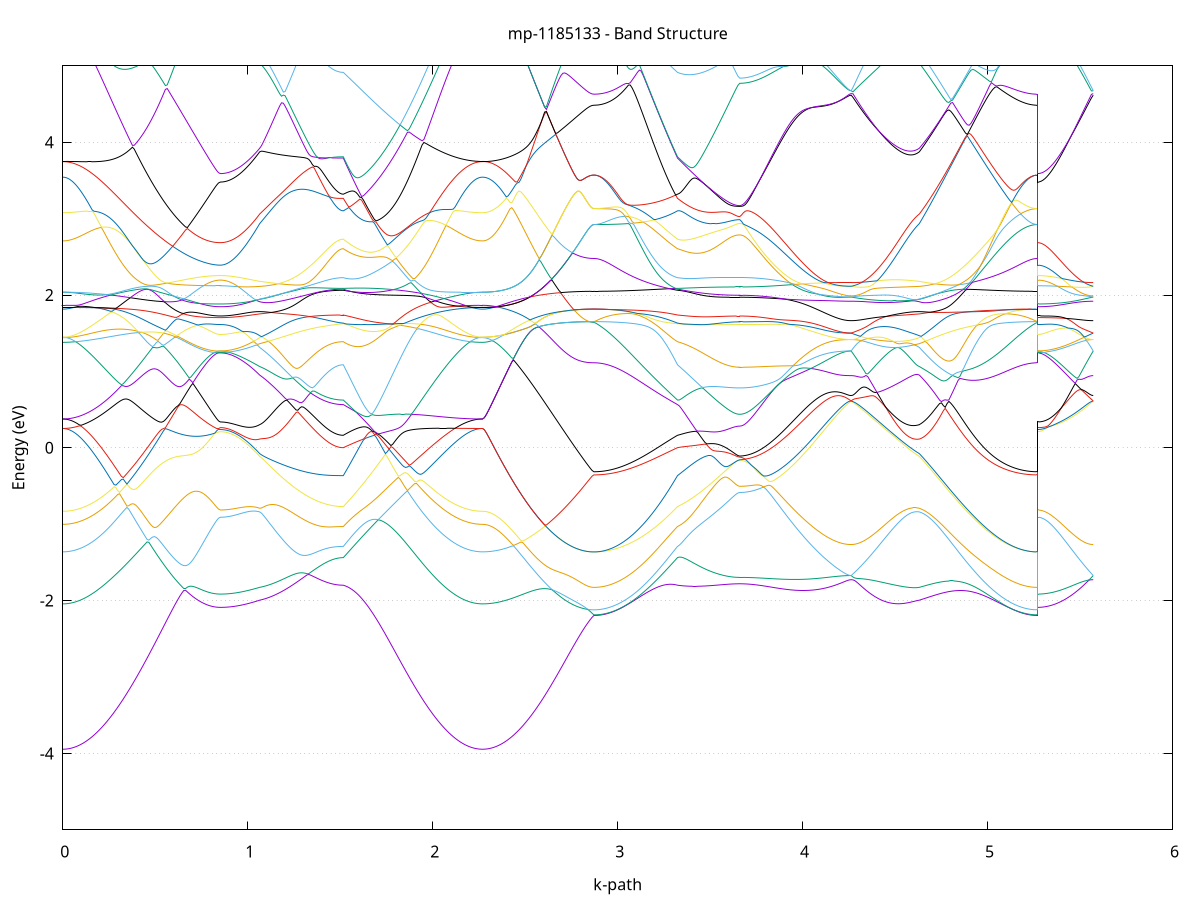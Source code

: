 set title 'mp-1185133 - Band Structure'
set xlabel 'k-path'
set ylabel 'Energy (eV)'
set grid y
set yrange [-5:5]
set terminal png size 800,600
set output 'mp-1185133_bands_gnuplot.png'
plot '-' using 1:2 with lines notitle, '-' using 1:2 with lines notitle, '-' using 1:2 with lines notitle, '-' using 1:2 with lines notitle, '-' using 1:2 with lines notitle, '-' using 1:2 with lines notitle, '-' using 1:2 with lines notitle, '-' using 1:2 with lines notitle, '-' using 1:2 with lines notitle, '-' using 1:2 with lines notitle, '-' using 1:2 with lines notitle, '-' using 1:2 with lines notitle, '-' using 1:2 with lines notitle, '-' using 1:2 with lines notitle, '-' using 1:2 with lines notitle, '-' using 1:2 with lines notitle, '-' using 1:2 with lines notitle, '-' using 1:2 with lines notitle, '-' using 1:2 with lines notitle, '-' using 1:2 with lines notitle, '-' using 1:2 with lines notitle, '-' using 1:2 with lines notitle, '-' using 1:2 with lines notitle, '-' using 1:2 with lines notitle, '-' using 1:2 with lines notitle, '-' using 1:2 with lines notitle, '-' using 1:2 with lines notitle, '-' using 1:2 with lines notitle, '-' using 1:2 with lines notitle, '-' using 1:2 with lines notitle, '-' using 1:2 with lines notitle, '-' using 1:2 with lines notitle, '-' using 1:2 with lines notitle, '-' using 1:2 with lines notitle, '-' using 1:2 with lines notitle, '-' using 1:2 with lines notitle, '-' using 1:2 with lines notitle, '-' using 1:2 with lines notitle, '-' using 1:2 with lines notitle, '-' using 1:2 with lines notitle, '-' using 1:2 with lines notitle, '-' using 1:2 with lines notitle, '-' using 1:2 with lines notitle, '-' using 1:2 with lines notitle, '-' using 1:2 with lines notitle, '-' using 1:2 with lines notitle, '-' using 1:2 with lines notitle, '-' using 1:2 with lines notitle
0.000000 -39.417073
0.009906 -39.417073
0.019813 -39.416973
0.029719 -39.416973
0.039626 -39.416873
0.049532 -39.416773
0.059439 -39.416573
0.069345 -39.416373
0.079252 -39.416173
0.089158 -39.415973
0.099064 -39.415673
0.108971 -39.415373
0.118877 -39.415073
0.128784 -39.414773
0.138690 -39.414373
0.148597 -39.413973
0.158503 -39.413573
0.168410 -39.413173
0.178316 -39.412673
0.188222 -39.412173
0.198129 -39.411673
0.208035 -39.411173
0.217942 -39.410573
0.227848 -39.409973
0.237755 -39.409373
0.247661 -39.408773
0.257568 -39.408073
0.267474 -39.407473
0.277380 -39.406773
0.287287 -39.406073
0.297193 -39.405373
0.307100 -39.404573
0.317006 -39.403873
0.326913 -39.403073
0.336819 -39.402273
0.346726 -39.401473
0.356632 -39.400673
0.366538 -39.399873
0.376445 -39.398973
0.386351 -39.398173
0.396258 -39.397273
0.406164 -39.396373
0.416071 -39.395473
0.425977 -39.394673
0.435884 -39.393773
0.445790 -39.392773
0.455696 -39.391873
0.465603 -39.390973
0.475509 -39.389973
0.485416 -39.389073
0.495322 -39.388173
0.505229 -39.387173
0.515135 -39.386273
0.525042 -39.385273
0.534948 -39.384373
0.544854 -39.383373
0.554761 -39.382373
0.564667 -39.381473
0.574574 -39.380473
0.584480 -39.379573
0.594387 -39.378573
0.604293 -39.377673
0.614200 -39.376673
0.624106 -39.375773
0.634012 -39.374773
0.643919 -39.373873
0.653825 -39.372973
0.663732 -39.372073
0.673638 -39.371173
0.683545 -39.370273
0.693451 -39.369373
0.703357 -39.368473
0.713264 -39.367573
0.723170 -39.366773
0.733077 -39.365973
0.742983 -39.365173
0.752890 -39.364373
0.762796 -39.363573
0.772703 -39.362873
0.782609 -39.362173
0.792515 -39.361573
0.802422 -39.360973
0.812328 -39.360373
0.822235 -39.359973
0.832141 -39.359673
0.842048 -39.359473
0.851954 -39.359373
0.851954 -39.359373
0.861624 -39.359373
0.871294 -39.359373
0.880964 -39.359373
0.890634 -39.359373
0.900304 -39.359373
0.909974 -39.359373
0.919644 -39.359373
0.929314 -39.359373
0.938984 -39.359373
0.948654 -39.359373
0.958324 -39.359373
0.967994 -39.359373
0.977664 -39.359373
0.987334 -39.359373
0.997004 -39.359473
1.006674 -39.359473
1.016344 -39.359373
1.026014 -39.359473
1.035684 -39.359473
1.045354 -39.359473
1.055024 -39.359473
1.064694 -39.359473
1.064694 -39.359473
1.074519 -39.359473
1.084345 -39.359573
1.094171 -39.359673
1.103997 -39.359773
1.113823 -39.359873
1.123649 -39.360073
1.133475 -39.360273
1.143301 -39.360473
1.153127 -39.360673
1.162953 -39.360873
1.172779 -39.361073
1.182605 -39.361273
1.192431 -39.361573
1.202257 -39.361773
1.212083 -39.362073
1.221909 -39.362273
1.231734 -39.362573
1.241560 -39.362773
1.251386 -39.362973
1.261212 -39.363173
1.271038 -39.363473
1.280864 -39.363673
1.290690 -39.363873
1.300516 -39.364073
1.310342 -39.364273
1.320168 -39.364473
1.329994 -39.364673
1.339820 -39.364873
1.349646 -39.364973
1.359472 -39.365173
1.369298 -39.365273
1.379124 -39.365473
1.388949 -39.365573
1.398775 -39.365673
1.408601 -39.365873
1.418427 -39.365973
1.428253 -39.366073
1.438079 -39.366073
1.447905 -39.366173
1.457731 -39.366273
1.467557 -39.366273
1.477383 -39.366373
1.487209 -39.366373
1.497035 -39.366473
1.506861 -39.366473
1.516687 -39.366473
1.516687 -39.366473
1.526593 -39.366973
1.536499 -39.367573
1.546404 -39.368273
1.556310 -39.368873
1.566216 -39.369573
1.576122 -39.370273
1.586028 -39.371073
1.595934 -39.371773
1.605840 -39.372573
1.615746 -39.373373
1.625652 -39.374173
1.635558 -39.374973
1.645464 -39.375873
1.655370 -39.376773
1.665276 -39.377573
1.675182 -39.378473
1.685088 -39.379373
1.694994 -39.380373
1.704900 -39.381273
1.714806 -39.382173
1.724712 -39.383073
1.734617 -39.384073
1.744523 -39.384973
1.754429 -39.385973
1.764335 -39.386873
1.774241 -39.387873
1.784147 -39.388773
1.794053 -39.389773
1.803959 -39.390673
1.813865 -39.391573
1.823771 -39.392573
1.833677 -39.393473
1.843583 -39.394373
1.853489 -39.395273
1.863395 -39.396173
1.873301 -39.397073
1.883207 -39.397973
1.893113 -39.398873
1.903019 -39.399673
1.912925 -39.400573
1.922830 -39.401373
1.932736 -39.402173
1.942642 -39.402973
1.952548 -39.403773
1.962454 -39.404473
1.972360 -39.405273
1.982266 -39.405973
1.992172 -39.406673
2.002078 -39.407373
2.011984 -39.408073
2.021890 -39.408773
2.031796 -39.409373
2.041702 -39.409973
2.051608 -39.410573
2.061514 -39.411073
2.071420 -39.411673
2.081326 -39.412173
2.091232 -39.412673
2.101138 -39.413173
2.111043 -39.413573
2.120949 -39.413973
2.130855 -39.414373
2.140761 -39.414773
2.150667 -39.415073
2.160573 -39.415373
2.170479 -39.415673
2.180385 -39.415973
2.190291 -39.416173
2.200197 -39.416373
2.210103 -39.416573
2.220009 -39.416773
2.229915 -39.416873
2.239821 -39.416973
2.249727 -39.416973
2.259633 -39.417073
2.269539 -39.417073
2.269539 -39.417073
2.279409 -39.417073
2.289279 -39.416973
2.299149 -39.416973
2.309019 -39.416873
2.318889 -39.416673
2.328759 -39.416573
2.338629 -39.416373
2.348499 -39.416173
2.358369 -39.415873
2.368239 -39.415673
2.378109 -39.415373
2.387979 -39.414973
2.397849 -39.414673
2.407719 -39.414273
2.417589 -39.413873
2.427459 -39.413473
2.437329 -39.412973
2.447199 -39.412473
2.457069 -39.411973
2.466939 -39.411473
2.476809 -39.410873
2.486679 -39.410273
2.496549 -39.409673
2.506419 -39.409073
2.516289 -39.408473
2.526159 -39.407773
2.536029 -39.407073
2.545899 -39.406373
2.555769 -39.405573
2.565639 -39.404873
2.575509 -39.404073
2.585379 -39.403273
2.595249 -39.402473
2.605119 -39.401673
2.614989 -39.400873
2.624859 -39.399973
2.634729 -39.399073
2.644599 -39.398273
2.654469 -39.397373
2.664339 -39.396473
2.674209 -39.395573
2.684079 -39.394673
2.693949 -39.393773
2.703819 -39.392873
2.713689 -39.391973
2.723559 -39.391073
2.733429 -39.390173
2.743299 -39.389273
2.753169 -39.388373
2.763039 -39.387573
2.772909 -39.386773
2.782779 -39.385973
2.792649 -39.385173
2.802519 -39.384473
2.812389 -39.383873
2.822259 -39.383273
2.832129 -39.382773
2.841999 -39.382373
2.851869 -39.382073
2.861739 -39.381873
2.871609 -39.381873
2.871609 -39.381873
2.881435 -39.381873
2.891261 -39.381773
2.901087 -39.381773
2.910912 -39.381673
2.920738 -39.381573
2.930564 -39.381473
2.940390 -39.381373
2.950216 -39.381173
2.960042 -39.380973
2.969868 -39.380773
2.979694 -39.380573
2.989520 -39.380373
2.999346 -39.380073
3.009172 -39.379773
3.018998 -39.379473
3.028824 -39.379173
3.038650 -39.378873
3.048476 -39.378473
3.058301 -39.378173
3.068127 -39.377773
3.077953 -39.377373
3.087779 -39.376873
3.097605 -39.376473
3.107431 -39.375973
3.117257 -39.375473
3.127083 -39.374973
3.136909 -39.374473
3.146735 -39.373973
3.156561 -39.373473
3.166387 -39.372873
3.176213 -39.372273
3.186039 -39.371673
3.195865 -39.371073
3.205691 -39.370473
3.215516 -39.369873
3.225342 -39.369173
3.235168 -39.368573
3.244994 -39.367873
3.254820 -39.367173
3.264646 -39.366473
3.274472 -39.365773
3.284298 -39.365073
3.294124 -39.364873
3.303950 -39.365373
3.313776 -39.365873
3.323602 -39.366473
3.323602 -39.366473
3.333500 -39.366773
3.343398 -39.367173
3.353295 -39.367673
3.363193 -39.368273
3.373091 -39.368773
3.382989 -39.369273
3.392887 -39.369873
3.402785 -39.370373
3.412683 -39.370873
3.422581 -39.371373
3.432479 -39.371873
3.442376 -39.372373
3.452274 -39.372773
3.462172 -39.373173
3.472070 -39.373673
3.481968 -39.374073
3.491866 -39.374473
3.501764 -39.374773
3.511662 -39.375173
3.521559 -39.375473
3.531457 -39.375773
3.541355 -39.376073
3.551253 -39.376273
3.561151 -39.376573
3.571049 -39.376773
3.580947 -39.376973
3.590845 -39.377173
3.600743 -39.377273
3.610640 -39.377373
3.620538 -39.377473
3.630436 -39.377573
3.640334 -39.377673
3.650232 -39.377673
3.660130 -39.377673
3.660130 -39.377673
3.670006 -39.377673
3.679881 -39.377673
3.689757 -39.377673
3.699633 -39.377573
3.709509 -39.377473
3.719385 -39.377473
3.729260 -39.377273
3.739136 -39.377273
3.749012 -39.377073
3.758888 -39.376973
3.768763 -39.376773
3.778639 -39.376673
3.788515 -39.376473
3.798391 -39.376273
3.808267 -39.376073
3.818142 -39.375873
3.828018 -39.375573
3.837894 -39.375373
3.847770 -39.375073
3.857645 -39.374773
3.867521 -39.374573
3.877397 -39.374273
3.887273 -39.373873
3.897149 -39.373573
3.907024 -39.373273
3.916900 -39.372873
3.926776 -39.372573
3.936652 -39.372173
3.946527 -39.371773
3.956403 -39.371373
3.966279 -39.371073
3.976155 -39.370673
3.986031 -39.370173
3.995906 -39.369773
4.005782 -39.369373
4.015658 -39.368973
4.025534 -39.368473
4.035409 -39.368073
4.045285 -39.367573
4.055161 -39.367173
4.065037 -39.366673
4.074913 -39.366173
4.084788 -39.365773
4.094664 -39.365273
4.104540 -39.364773
4.114416 -39.364273
4.124291 -39.363873
4.134167 -39.363373
4.144043 -39.362973
4.153919 -39.362473
4.163795 -39.362073
4.173670 -39.361673
4.183546 -39.361273
4.193422 -39.360873
4.203298 -39.360473
4.213173 -39.360173
4.223049 -39.359873
4.232925 -39.359673
4.242801 -39.359473
4.252677 -39.359373
4.262552 -39.359373
4.262552 -39.359373
4.272515 -39.359373
4.282478 -39.359373
4.292440 -39.359473
4.302403 -39.359573
4.312366 -39.359573
4.322328 -39.359673
4.332291 -39.359773
4.342254 -39.359873
4.352217 -39.359973
4.362179 -39.360073
4.372142 -39.360173
4.382105 -39.360173
4.392067 -39.360273
4.402030 -39.360373
4.411993 -39.360473
4.421955 -39.360473
4.431918 -39.360473
4.441881 -39.360573
4.451843 -39.360573
4.461806 -39.360573
4.471769 -39.360573
4.481731 -39.360573
4.491694 -39.360573
4.501657 -39.360473
4.511619 -39.360473
4.521582 -39.360373
4.531545 -39.360273
4.541507 -39.360273
4.551470 -39.360173
4.561433 -39.360073
4.571396 -39.359873
4.581358 -39.359873
4.591321 -39.359773
4.601284 -39.359673
4.611246 -39.359573
4.621209 -39.359473
4.631172 -39.359473
4.631172 -39.359473
4.641159 -39.359473
4.651147 -39.359473
4.661135 -39.359473
4.671123 -39.359473
4.681110 -39.359473
4.691098 -39.359573
4.701086 -39.359573
4.711073 -39.359573
4.721061 -39.359573
4.731049 -39.359573
4.741037 -39.359773
4.751024 -39.360373
4.761012 -39.360873
4.771000 -39.361473
4.780988 -39.362073
4.790975 -39.362673
4.800963 -39.363273
4.810951 -39.363873
4.820939 -39.364373
4.830926 -39.364973
4.840914 -39.365573
4.850902 -39.366173
4.860889 -39.366773
4.870877 -39.367373
4.880865 -39.367973
4.890853 -39.368573
4.900840 -39.369173
4.910828 -39.369673
4.920816 -39.370273
4.930804 -39.370873
4.940791 -39.371373
4.950779 -39.371973
4.960767 -39.372473
4.970754 -39.373073
4.980742 -39.373573
4.990730 -39.374073
5.000718 -39.374573
5.010705 -39.375073
5.020693 -39.375573
5.030681 -39.375973
5.040669 -39.376473
5.050656 -39.376873
5.060644 -39.377273
5.070632 -39.377673
5.080620 -39.378073
5.090607 -39.378473
5.100595 -39.378773
5.110583 -39.379173
5.120570 -39.379473
5.130558 -39.379773
5.140546 -39.380073
5.150534 -39.380273
5.160521 -39.380573
5.170509 -39.380773
5.180497 -39.380973
5.190485 -39.381173
5.200472 -39.381373
5.210460 -39.381473
5.220448 -39.381573
5.230435 -39.381673
5.240423 -39.381773
5.250411 -39.381773
5.260399 -39.381873
5.270386 -39.381873
5.270386 -39.359373
5.280097 -39.359373
5.289808 -39.359373
5.299519 -39.359373
5.309230 -39.359373
5.318940 -39.359373
5.328651 -39.359373
5.338362 -39.359373
5.348073 -39.359373
5.357784 -39.359373
5.367494 -39.359373
5.377205 -39.359373
5.386916 -39.359373
5.396627 -39.359373
5.406338 -39.359373
5.416049 -39.359373
5.425759 -39.359373
5.435470 -39.359373
5.445181 -39.359373
5.454892 -39.359373
5.464603 -39.359373
5.474313 -39.359373
5.484024 -39.359373
5.493735 -39.359373
5.503446 -39.359373
5.513157 -39.359373
5.522867 -39.359373
5.532578 -39.359373
5.542289 -39.359373
5.552000 -39.359373
5.561711 -39.359373
5.571421 -39.359373
e
0.000000 -39.324873
0.009906 -39.324873
0.019813 -39.324873
0.029719 -39.324873
0.039626 -39.324873
0.049532 -39.324973
0.059439 -39.324973
0.069345 -39.324973
0.079252 -39.325073
0.089158 -39.325073
0.099064 -39.325173
0.108971 -39.325273
0.118877 -39.325273
0.128784 -39.325373
0.138690 -39.325473
0.148597 -39.325573
0.158503 -39.325673
0.168410 -39.325773
0.178316 -39.325873
0.188222 -39.325973
0.198129 -39.326073
0.208035 -39.326273
0.217942 -39.326373
0.227848 -39.326573
0.237755 -39.326673
0.247661 -39.326873
0.257568 -39.326973
0.267474 -39.327173
0.277380 -39.327373
0.287287 -39.327573
0.297193 -39.327773
0.307100 -39.327973
0.317006 -39.328173
0.326913 -39.328473
0.336819 -39.328973
0.346726 -39.329573
0.356632 -39.330073
0.366538 -39.330673
0.376445 -39.331273
0.386351 -39.331773
0.396258 -39.332373
0.406164 -39.332973
0.416071 -39.333473
0.425977 -39.334073
0.435884 -39.334673
0.445790 -39.335173
0.455696 -39.335773
0.465603 -39.336373
0.475509 -39.336873
0.485416 -39.337473
0.495322 -39.337973
0.505229 -39.338573
0.515135 -39.339073
0.525042 -39.339673
0.534948 -39.340173
0.544854 -39.340673
0.554761 -39.341173
0.564667 -39.341673
0.574574 -39.342173
0.584480 -39.342673
0.594387 -39.343073
0.604293 -39.343573
0.614200 -39.344073
0.624106 -39.344473
0.634012 -39.344873
0.643919 -39.345273
0.653825 -39.345673
0.663732 -39.346073
0.673638 -39.346373
0.683545 -39.346773
0.693451 -39.347073
0.703357 -39.347373
0.713264 -39.347673
0.723170 -39.347973
0.733077 -39.348173
0.742983 -39.348473
0.752890 -39.348573
0.762796 -39.348873
0.772703 -39.348973
0.782609 -39.349173
0.792515 -39.349273
0.802422 -39.349373
0.812328 -39.349473
0.822235 -39.349573
0.832141 -39.349773
0.842048 -39.349873
0.851954 -39.349973
0.851954 -39.349973
0.861624 -39.349973
0.871294 -39.349973
0.880964 -39.349873
0.890634 -39.349873
0.900304 -39.349973
0.909974 -39.350073
0.919644 -39.350173
0.929314 -39.350273
0.938984 -39.350473
0.948654 -39.350673
0.958324 -39.350873
0.967994 -39.351173
0.977664 -39.351373
0.987334 -39.351673
0.997004 -39.351973
1.006674 -39.352273
1.016344 -39.352573
1.026014 -39.352873
1.035684 -39.353273
1.045354 -39.353573
1.055024 -39.353973
1.064694 -39.354373
1.064694 -39.354373
1.074519 -39.354673
1.084345 -39.354973
1.094171 -39.355273
1.103997 -39.355573
1.113823 -39.355773
1.123649 -39.356073
1.133475 -39.356373
1.143301 -39.356573
1.153127 -39.356873
1.162953 -39.357173
1.172779 -39.357373
1.182605 -39.357673
1.192431 -39.357873
1.202257 -39.358173
1.212083 -39.358373
1.221909 -39.358573
1.231734 -39.358773
1.241560 -39.358973
1.251386 -39.359273
1.261212 -39.359473
1.271038 -39.359673
1.280864 -39.359773
1.290690 -39.359973
1.300516 -39.360173
1.310342 -39.360373
1.320168 -39.360473
1.329994 -39.360673
1.339820 -39.360773
1.349646 -39.360973
1.359472 -39.361073
1.369298 -39.361173
1.379124 -39.361373
1.388949 -39.361473
1.398775 -39.361573
1.408601 -39.361673
1.418427 -39.361673
1.428253 -39.361773
1.438079 -39.361873
1.447905 -39.361973
1.457731 -39.361973
1.467557 -39.362073
1.477383 -39.362073
1.487209 -39.362073
1.497035 -39.362073
1.506861 -39.362173
1.516687 -39.362173
1.516687 -39.362173
1.526593 -39.361373
1.536499 -39.360573
1.546404 -39.359773
1.556310 -39.359073
1.566216 -39.358173
1.576122 -39.357473
1.586028 -39.356673
1.595934 -39.355873
1.605840 -39.355073
1.615746 -39.354173
1.625652 -39.353373
1.635558 -39.352573
1.645464 -39.351773
1.655370 -39.350973
1.665276 -39.350173
1.675182 -39.349273
1.685088 -39.348473
1.694994 -39.347673
1.704900 -39.346873
1.714806 -39.346073
1.724712 -39.345273
1.734617 -39.344473
1.744523 -39.343673
1.754429 -39.342873
1.764335 -39.342073
1.774241 -39.341273
1.784147 -39.340473
1.794053 -39.339673
1.803959 -39.338873
1.813865 -39.338173
1.823771 -39.337373
1.833677 -39.336673
1.843583 -39.335873
1.853489 -39.335173
1.863395 -39.334473
1.873301 -39.333773
1.883207 -39.333073
1.893113 -39.332373
1.903019 -39.331673
1.912925 -39.331073
1.922830 -39.330373
1.932736 -39.329773
1.942642 -39.329173
1.952548 -39.328573
1.962454 -39.327973
1.972360 -39.327373
1.982266 -39.327273
1.992172 -39.327173
2.002078 -39.326973
2.011984 -39.326773
2.021890 -39.326673
2.031796 -39.326573
2.041702 -39.326473
2.051608 -39.326273
2.061514 -39.326173
2.071420 -39.326073
2.081326 -39.325973
2.091232 -39.325873
2.101138 -39.325773
2.111043 -39.325673
2.120949 -39.325573
2.130855 -39.325473
2.140761 -39.325373
2.150667 -39.325273
2.160573 -39.325273
2.170479 -39.325173
2.180385 -39.325073
2.190291 -39.325073
2.200197 -39.324973
2.210103 -39.324973
2.220009 -39.324973
2.229915 -39.324873
2.239821 -39.324873
2.249727 -39.324873
2.259633 -39.324873
2.269539 -39.324873
2.269539 -39.324873
2.279409 -39.324873
2.289279 -39.324973
2.299149 -39.324973
2.309019 -39.325073
2.318889 -39.325273
2.328759 -39.325373
2.338629 -39.325573
2.348499 -39.325773
2.358369 -39.326073
2.368239 -39.326273
2.378109 -39.326573
2.387979 -39.326873
2.397849 -39.327273
2.407719 -39.327673
2.417589 -39.328073
2.427459 -39.328473
2.437329 -39.328973
2.447199 -39.329473
2.457069 -39.329973
2.466939 -39.330473
2.476809 -39.331073
2.486679 -39.331673
2.496549 -39.332273
2.506419 -39.332873
2.516289 -39.333473
2.526159 -39.334173
2.536029 -39.334873
2.545899 -39.335573
2.555769 -39.336373
2.565639 -39.337073
2.575509 -39.337873
2.585379 -39.338673
2.595249 -39.339473
2.605119 -39.340273
2.614989 -39.341073
2.624859 -39.341973
2.634729 -39.342773
2.644599 -39.343673
2.654469 -39.344573
2.664339 -39.345473
2.674209 -39.346373
2.684079 -39.347273
2.693949 -39.348173
2.703819 -39.349073
2.713689 -39.349973
2.723559 -39.350873
2.733429 -39.351773
2.743299 -39.352673
2.753169 -39.353573
2.763039 -39.354373
2.772909 -39.355173
2.782779 -39.355973
2.792649 -39.356773
2.802519 -39.357473
2.812389 -39.358073
2.822259 -39.358673
2.832129 -39.359173
2.841999 -39.359573
2.851869 -39.359873
2.861739 -39.359973
2.871609 -39.360073
2.871609 -39.360073
2.881435 -39.360073
2.891261 -39.360073
2.901087 -39.360073
2.910912 -39.360073
2.920738 -39.360073
2.930564 -39.360073
2.940390 -39.360073
2.950216 -39.360073
2.960042 -39.360073
2.969868 -39.360073
2.979694 -39.360073
2.989520 -39.360073
2.999346 -39.360073
3.009172 -39.360073
3.018998 -39.360073
3.028824 -39.360073
3.038650 -39.360073
3.048476 -39.360173
3.058301 -39.360173
3.068127 -39.360173
3.077953 -39.360273
3.087779 -39.360273
3.097605 -39.360373
3.107431 -39.360373
3.117257 -39.360473
3.127083 -39.360573
3.136909 -39.360673
3.146735 -39.360773
3.156561 -39.360873
3.166387 -39.361073
3.176213 -39.361173
3.186039 -39.361373
3.195865 -39.361573
3.205691 -39.361773
3.215516 -39.362073
3.225342 -39.362373
3.235168 -39.362573
3.244994 -39.362973
3.254820 -39.363273
3.264646 -39.363673
3.274472 -39.364073
3.284298 -39.364473
3.294124 -39.364373
3.303950 -39.363673
3.313776 -39.362873
3.323602 -39.362173
3.323602 -39.362173
3.333500 -39.361673
3.343398 -39.361173
3.353295 -39.360573
3.363193 -39.359973
3.373091 -39.359373
3.382989 -39.358773
3.392887 -39.358273
3.402785 -39.357673
3.412683 -39.357073
3.422581 -39.356573
3.432479 -39.356073
3.442376 -39.355573
3.452274 -39.355073
3.462172 -39.354573
3.472070 -39.354173
3.481968 -39.353773
3.491866 -39.353373
3.501764 -39.352973
3.511662 -39.352673
3.521559 -39.352273
3.531457 -39.351973
3.541355 -39.351773
3.551253 -39.351473
3.561151 -39.351273
3.571049 -39.351073
3.580947 -39.350873
3.590845 -39.350673
3.600743 -39.350573
3.610640 -39.350473
3.620538 -39.350373
3.630436 -39.350273
3.640334 -39.350273
3.650232 -39.350173
3.660130 -39.350173
3.660130 -39.350173
3.670006 -39.350173
3.679881 -39.350173
3.689757 -39.350173
3.699633 -39.350173
3.709509 -39.350173
3.719385 -39.350173
3.729260 -39.350173
3.739136 -39.350173
3.749012 -39.350173
3.758888 -39.350173
3.768763 -39.350173
3.778639 -39.350173
3.788515 -39.350173
3.798391 -39.350173
3.808267 -39.350173
3.818142 -39.350173
3.828018 -39.350173
3.837894 -39.350073
3.847770 -39.350073
3.857645 -39.350073
3.867521 -39.350073
3.877397 -39.350073
3.887273 -39.350073
3.897149 -39.350073
3.907024 -39.350073
3.916900 -39.350073
3.926776 -39.350073
3.936652 -39.350073
3.946527 -39.349973
3.956403 -39.349973
3.966279 -39.349973
3.976155 -39.349973
3.986031 -39.349973
3.995906 -39.349973
4.005782 -39.349973
4.015658 -39.349973
4.025534 -39.349973
4.035409 -39.349973
4.045285 -39.349973
4.055161 -39.349873
4.065037 -39.349873
4.074913 -39.349873
4.084788 -39.349873
4.094664 -39.349873
4.104540 -39.349873
4.114416 -39.349873
4.124291 -39.349873
4.134167 -39.349873
4.144043 -39.349873
4.153919 -39.349873
4.163795 -39.349873
4.173670 -39.349873
4.183546 -39.349873
4.193422 -39.349873
4.203298 -39.349773
4.213173 -39.349873
4.223049 -39.349873
4.232925 -39.349773
4.242801 -39.349873
4.252677 -39.349773
4.262552 -39.349873
4.262552 -39.349873
4.272515 -39.349873
4.282478 -39.349773
4.292440 -39.349773
4.302403 -39.349773
4.312366 -39.349773
4.322328 -39.349773
4.332291 -39.349673
4.342254 -39.349673
4.352217 -39.349573
4.362179 -39.349473
4.372142 -39.349473
4.382105 -39.349473
4.392067 -39.349473
4.402030 -39.349473
4.411993 -39.349473
4.421955 -39.349573
4.431918 -39.349673
4.441881 -39.349773
4.451843 -39.349873
4.461806 -39.349973
4.471769 -39.350073
4.481731 -39.350273
4.491694 -39.350473
4.501657 -39.350673
4.511619 -39.350873
4.521582 -39.351073
4.531545 -39.351373
4.541507 -39.351673
4.551470 -39.351973
4.561433 -39.352273
4.571396 -39.352573
4.581358 -39.352873
4.591321 -39.353173
4.601284 -39.353473
4.611246 -39.353873
4.621209 -39.354173
4.631172 -39.354373
4.631172 -39.354373
4.641159 -39.354773
4.651147 -39.355273
4.661135 -39.355673
4.671123 -39.356173
4.681110 -39.356673
4.691098 -39.357173
4.701086 -39.357673
4.711073 -39.358173
4.721061 -39.358673
4.731049 -39.359273
4.741037 -39.359573
4.751024 -39.359573
4.761012 -39.359573
4.771000 -39.359573
4.780988 -39.359673
4.790975 -39.359573
4.800963 -39.359673
4.810951 -39.359673
4.820939 -39.359673
4.830926 -39.359673
4.840914 -39.359673
4.850902 -39.359673
4.860889 -39.359773
4.870877 -39.359773
4.880865 -39.359773
4.890853 -39.359773
4.900840 -39.359773
4.910828 -39.359773
4.920816 -39.359773
4.930804 -39.359773
4.940791 -39.359873
4.950779 -39.359873
4.960767 -39.359873
4.970754 -39.359873
4.980742 -39.359873
4.990730 -39.359873
5.000718 -39.359873
5.010705 -39.359873
5.020693 -39.359973
5.030681 -39.359973
5.040669 -39.359973
5.050656 -39.359973
5.060644 -39.359973
5.070632 -39.359973
5.080620 -39.359973
5.090607 -39.359973
5.100595 -39.359973
5.110583 -39.359973
5.120570 -39.359973
5.130558 -39.360073
5.140546 -39.360073
5.150534 -39.360073
5.160521 -39.360073
5.170509 -39.360073
5.180497 -39.360073
5.190485 -39.360073
5.200472 -39.360073
5.210460 -39.360073
5.220448 -39.360073
5.230435 -39.360073
5.240423 -39.360073
5.250411 -39.360073
5.260399 -39.360073
5.270386 -39.360073
5.270386 -39.349973
5.280097 -39.349973
5.289808 -39.349973
5.299519 -39.349973
5.309230 -39.349973
5.318940 -39.349973
5.328651 -39.349973
5.338362 -39.349973
5.348073 -39.349973
5.357784 -39.349973
5.367494 -39.349973
5.377205 -39.349973
5.386916 -39.349973
5.396627 -39.349973
5.406338 -39.349873
5.416049 -39.349973
5.425759 -39.349973
5.435470 -39.349973
5.445181 -39.349873
5.454892 -39.349873
5.464603 -39.349873
5.474313 -39.349873
5.484024 -39.349873
5.493735 -39.349873
5.503446 -39.349873
5.513157 -39.349873
5.522867 -39.349873
5.532578 -39.349873
5.542289 -39.349873
5.552000 -39.349873
5.561711 -39.349873
5.571421 -39.349873
e
0.000000 -39.318373
0.009906 -39.318373
0.019813 -39.318473
0.029719 -39.318473
0.039626 -39.318573
0.049532 -39.318673
0.059439 -39.318773
0.069345 -39.318873
0.079252 -39.319073
0.089158 -39.319273
0.099064 -39.319473
0.108971 -39.319673
0.118877 -39.319873
0.128784 -39.320173
0.138690 -39.320373
0.148597 -39.320673
0.158503 -39.320973
0.168410 -39.321373
0.178316 -39.321673
0.188222 -39.322073
0.198129 -39.322373
0.208035 -39.322773
0.217942 -39.323173
0.227848 -39.323573
0.237755 -39.324073
0.247661 -39.324473
0.257568 -39.324973
0.267474 -39.325473
0.277380 -39.325873
0.287287 -39.326373
0.297193 -39.326873
0.307100 -39.327473
0.317006 -39.327973
0.326913 -39.328373
0.336819 -39.328673
0.346726 -39.328873
0.356632 -39.329073
0.366538 -39.329373
0.376445 -39.329573
0.386351 -39.329873
0.396258 -39.330173
0.406164 -39.330473
0.416071 -39.330773
0.425977 -39.331073
0.435884 -39.331373
0.445790 -39.331673
0.455696 -39.331973
0.465603 -39.332373
0.475509 -39.332673
0.485416 -39.333073
0.495322 -39.333373
0.505229 -39.333773
0.515135 -39.334173
0.525042 -39.334573
0.534948 -39.334973
0.544854 -39.335373
0.554761 -39.335773
0.564667 -39.336273
0.574574 -39.336673
0.584480 -39.337173
0.594387 -39.337573
0.604293 -39.338073
0.614200 -39.338573
0.624106 -39.339073
0.634012 -39.339573
0.643919 -39.340073
0.653825 -39.340573
0.663732 -39.341073
0.673638 -39.341673
0.683545 -39.342173
0.693451 -39.342673
0.703357 -39.343273
0.713264 -39.343873
0.723170 -39.344373
0.733077 -39.344973
0.742983 -39.345573
0.752890 -39.346073
0.762796 -39.346673
0.772703 -39.347173
0.782609 -39.347673
0.792515 -39.348273
0.802422 -39.348673
0.812328 -39.349073
0.822235 -39.349473
0.832141 -39.349673
0.842048 -39.349673
0.851954 -39.349673
0.851954 -39.349673
0.861624 -39.349673
0.871294 -39.349673
0.880964 -39.349773
0.890634 -39.349773
0.900304 -39.349773
0.909974 -39.349673
0.919644 -39.349473
0.929314 -39.349273
0.938984 -39.349173
0.948654 -39.348973
0.958324 -39.348773
0.967994 -39.348573
0.977664 -39.348373
0.987334 -39.348073
0.997004 -39.347773
1.006674 -39.347473
1.016344 -39.347173
1.026014 -39.346873
1.035684 -39.346573
1.045354 -39.346173
1.055024 -39.345773
1.064694 -39.345373
1.064694 -39.345373
1.074519 -39.345073
1.084345 -39.344773
1.094171 -39.344473
1.103997 -39.344073
1.113823 -39.343673
1.123649 -39.343173
1.133475 -39.342773
1.143301 -39.342373
1.153127 -39.341873
1.162953 -39.341473
1.172779 -39.340973
1.182605 -39.340473
1.192431 -39.340073
1.202257 -39.339573
1.212083 -39.339173
1.221909 -39.338673
1.231734 -39.338273
1.241560 -39.337873
1.251386 -39.337473
1.261212 -39.337073
1.271038 -39.336673
1.280864 -39.336273
1.290690 -39.335873
1.300516 -39.335473
1.310342 -39.335173
1.320168 -39.334773
1.329994 -39.334473
1.339820 -39.334173
1.349646 -39.333873
1.359472 -39.333573
1.369298 -39.333373
1.379124 -39.333073
1.388949 -39.332873
1.398775 -39.332573
1.408601 -39.332473
1.418427 -39.332273
1.428253 -39.332073
1.438079 -39.331973
1.447905 -39.331873
1.457731 -39.331673
1.467557 -39.331673
1.477383 -39.331573
1.487209 -39.331473
1.497035 -39.331473
1.506861 -39.331373
1.516687 -39.331373
1.516687 -39.331373
1.526593 -39.331573
1.536499 -39.331773
1.546404 -39.331873
1.556310 -39.331973
1.566216 -39.332073
1.576122 -39.332173
1.586028 -39.332273
1.595934 -39.332273
1.605840 -39.332273
1.615746 -39.332273
1.625652 -39.332273
1.635558 -39.332273
1.645464 -39.332273
1.655370 -39.332173
1.665276 -39.332073
1.675182 -39.332073
1.685088 -39.331973
1.694994 -39.331873
1.704900 -39.331773
1.714806 -39.331673
1.724712 -39.331473
1.734617 -39.331373
1.744523 -39.331273
1.754429 -39.331073
1.764335 -39.330973
1.774241 -39.330773
1.784147 -39.330673
1.794053 -39.330473
1.803959 -39.330273
1.813865 -39.330173
1.823771 -39.329873
1.833677 -39.329773
1.843583 -39.329673
1.853489 -39.329473
1.863395 -39.329273
1.873301 -39.329073
1.883207 -39.328973
1.893113 -39.328773
1.903019 -39.328573
1.912925 -39.328373
1.922830 -39.328273
1.932736 -39.328073
1.942642 -39.327873
1.952548 -39.327773
1.962454 -39.327573
1.972360 -39.327373
1.982266 -39.326773
1.992172 -39.326273
2.002078 -39.325773
2.011984 -39.325273
2.021890 -39.324773
2.031796 -39.324273
2.041702 -39.323773
2.051608 -39.323373
2.061514 -39.322873
2.071420 -39.322473
2.081326 -39.322073
2.091232 -39.321673
2.101138 -39.321373
2.111043 -39.321073
2.120949 -39.320673
2.130855 -39.320473
2.140761 -39.320073
2.150667 -39.319873
2.160573 -39.319673
2.170479 -39.319473
2.180385 -39.319273
2.190291 -39.319073
2.200197 -39.318873
2.210103 -39.318773
2.220009 -39.318673
2.229915 -39.318573
2.239821 -39.318473
2.249727 -39.318473
2.259633 -39.318373
2.269539 -39.318373
2.269539 -39.318373
2.279409 -39.318373
2.289279 -39.318373
2.299149 -39.318373
2.309019 -39.318373
2.318889 -39.318373
2.328759 -39.318373
2.338629 -39.318373
2.348499 -39.318373
2.358369 -39.318373
2.368239 -39.318373
2.378109 -39.318373
2.387979 -39.318373
2.397849 -39.318373
2.407719 -39.318373
2.417589 -39.318373
2.427459 -39.318473
2.437329 -39.318473
2.447199 -39.318473
2.457069 -39.318473
2.466939 -39.318473
2.476809 -39.318473
2.486679 -39.318473
2.496549 -39.318473
2.506419 -39.318473
2.516289 -39.318473
2.526159 -39.318473
2.536029 -39.318473
2.545899 -39.318473
2.555769 -39.318473
2.565639 -39.318473
2.575509 -39.318473
2.585379 -39.318473
2.595249 -39.318473
2.605119 -39.318573
2.614989 -39.318573
2.624859 -39.318573
2.634729 -39.318573
2.644599 -39.318573
2.654469 -39.318573
2.664339 -39.318573
2.674209 -39.318573
2.684079 -39.318573
2.693949 -39.318573
2.703819 -39.318573
2.713689 -39.318573
2.723559 -39.318573
2.733429 -39.318573
2.743299 -39.318573
2.753169 -39.318573
2.763039 -39.318573
2.772909 -39.318573
2.782779 -39.318573
2.792649 -39.318573
2.802519 -39.318573
2.812389 -39.318573
2.822259 -39.318573
2.832129 -39.318573
2.841999 -39.318573
2.851869 -39.318673
2.861739 -39.318573
2.871609 -39.318573
2.871609 -39.318573
2.881435 -39.318673
2.891261 -39.318673
2.901087 -39.318673
2.910912 -39.318773
2.920738 -39.318873
2.930564 -39.318973
2.940390 -39.319073
2.950216 -39.319273
2.960042 -39.319473
2.969868 -39.319573
2.979694 -39.319873
2.989520 -39.320073
2.999346 -39.320273
3.009172 -39.320573
3.018998 -39.320873
3.028824 -39.321173
3.038650 -39.321473
3.048476 -39.321773
3.058301 -39.322073
3.068127 -39.322473
3.077953 -39.322773
3.087779 -39.323173
3.097605 -39.323573
3.107431 -39.323973
3.117257 -39.324273
3.127083 -39.324673
3.136909 -39.325073
3.146735 -39.325473
3.156561 -39.325873
3.166387 -39.326273
3.176213 -39.326673
3.186039 -39.327073
3.195865 -39.327473
3.205691 -39.327873
3.215516 -39.328273
3.225342 -39.328573
3.235168 -39.328973
3.244994 -39.329273
3.254820 -39.329573
3.264646 -39.329973
3.274472 -39.330173
3.284298 -39.330473
3.294124 -39.330773
3.303950 -39.330973
3.313776 -39.331173
3.323602 -39.331373
3.323602 -39.331373
3.333500 -39.331473
3.343398 -39.331573
3.353295 -39.331673
3.363193 -39.331673
3.373091 -39.331773
3.382989 -39.331773
3.392887 -39.331873
3.402785 -39.331873
3.412683 -39.331973
3.422581 -39.331973
3.432479 -39.331973
3.442376 -39.332073
3.452274 -39.332073
3.462172 -39.332073
3.472070 -39.332073
3.481968 -39.332073
3.491866 -39.332073
3.501764 -39.332073
3.511662 -39.332073
3.521559 -39.332073
3.531457 -39.332073
3.541355 -39.332073
3.551253 -39.332073
3.561151 -39.331973
3.571049 -39.332073
3.580947 -39.332073
3.590845 -39.331973
3.600743 -39.331973
3.610640 -39.331973
3.620538 -39.331973
3.630436 -39.331973
3.640334 -39.331973
3.650232 -39.331973
3.660130 -39.331973
3.660130 -39.331973
3.670006 -39.331973
3.679881 -39.331973
3.689757 -39.332073
3.699633 -39.332073
3.709509 -39.332173
3.719385 -39.332273
3.729260 -39.332273
3.739136 -39.332473
3.749012 -39.332573
3.758888 -39.332673
3.768763 -39.332873
3.778639 -39.332973
3.788515 -39.333173
3.798391 -39.333373
3.808267 -39.333573
3.818142 -39.333773
3.828018 -39.333973
3.837894 -39.334273
3.847770 -39.334473
3.857645 -39.334773
3.867521 -39.334973
3.877397 -39.335273
3.887273 -39.335573
3.897149 -39.335873
3.907024 -39.336273
3.916900 -39.336573
3.926776 -39.336873
3.936652 -39.337273
3.946527 -39.337673
3.956403 -39.337973
3.966279 -39.338373
3.976155 -39.338773
3.986031 -39.339173
3.995906 -39.339573
4.005782 -39.339973
4.015658 -39.340473
4.025534 -39.340873
4.035409 -39.341273
4.045285 -39.341773
4.055161 -39.342173
4.065037 -39.342673
4.074913 -39.343073
4.084788 -39.343573
4.094664 -39.344073
4.104540 -39.344473
4.114416 -39.344973
4.124291 -39.345373
4.134167 -39.345873
4.144043 -39.346273
4.153919 -39.346773
4.163795 -39.347173
4.173670 -39.347573
4.183546 -39.347973
4.193422 -39.348373
4.203298 -39.348673
4.213173 -39.349073
4.223049 -39.349273
4.232925 -39.349473
4.242801 -39.349673
4.252677 -39.349773
4.262552 -39.349873
4.262552 -39.349773
4.272515 -39.349773
4.282478 -39.349773
4.292440 -39.349773
4.302403 -39.349673
4.312366 -39.349673
4.322328 -39.349573
4.332291 -39.349573
4.342254 -39.349473
4.352217 -39.349473
4.362179 -39.349473
4.372142 -39.349473
4.382105 -39.349373
4.392067 -39.349273
4.402030 -39.349273
4.411993 -39.349173
4.421955 -39.349073
4.431918 -39.348973
4.441881 -39.348773
4.451843 -39.348673
4.461806 -39.348573
4.471769 -39.348473
4.481731 -39.348273
4.491694 -39.348073
4.501657 -39.347973
4.511619 -39.347773
4.521582 -39.347673
4.531545 -39.347473
4.541507 -39.347273
4.551470 -39.347073
4.561433 -39.346873
4.571396 -39.346673
4.581358 -39.346573
4.591321 -39.346273
4.601284 -39.346073
4.611246 -39.345873
4.621209 -39.345673
4.631172 -39.345373
4.631172 -39.345373
4.641159 -39.344973
4.651147 -39.344573
4.661135 -39.344073
4.671123 -39.343673
4.681110 -39.343173
4.691098 -39.342773
4.701086 -39.342273
4.711073 -39.341673
4.721061 -39.341173
4.731049 -39.340673
4.741037 -39.340173
4.751024 -39.339673
4.761012 -39.339073
4.771000 -39.338573
4.780988 -39.337973
4.790975 -39.337373
4.800963 -39.336873
4.810951 -39.336273
4.820939 -39.335673
4.830926 -39.335173
4.840914 -39.334573
4.850902 -39.333973
4.860889 -39.333373
4.870877 -39.332773
4.880865 -39.332273
4.890853 -39.331673
4.900840 -39.331073
4.910828 -39.330573
4.920816 -39.329973
4.930804 -39.329473
4.940791 -39.328873
4.950779 -39.328373
4.960767 -39.327773
4.970754 -39.327273
4.980742 -39.326673
4.990730 -39.326273
5.000718 -39.325773
5.010705 -39.325273
5.020693 -39.324873
5.030681 -39.324373
5.040669 -39.323973
5.050656 -39.323473
5.060644 -39.323073
5.070632 -39.322673
5.080620 -39.322273
5.090607 -39.321973
5.100595 -39.321573
5.110583 -39.321273
5.120570 -39.320973
5.130558 -39.320673
5.140546 -39.320373
5.150534 -39.320173
5.160521 -39.319873
5.170509 -39.319673
5.180497 -39.319473
5.190485 -39.319273
5.200472 -39.319173
5.210460 -39.318973
5.220448 -39.318873
5.230435 -39.318773
5.240423 -39.318673
5.250411 -39.318673
5.260399 -39.318673
5.270386 -39.318573
5.270386 -39.349673
5.280097 -39.349673
5.289808 -39.349673
5.299519 -39.349673
5.309230 -39.349673
5.318940 -39.349673
5.328651 -39.349673
5.338362 -39.349673
5.348073 -39.349673
5.357784 -39.349673
5.367494 -39.349673
5.377205 -39.349673
5.386916 -39.349673
5.396627 -39.349673
5.406338 -39.349673
5.416049 -39.349673
5.425759 -39.349673
5.435470 -39.349673
5.445181 -39.349773
5.454892 -39.349773
5.464603 -39.349773
5.474313 -39.349773
5.484024 -39.349773
5.493735 -39.349773
5.503446 -39.349773
5.513157 -39.349773
5.522867 -39.349773
5.532578 -39.349773
5.542289 -39.349773
5.552000 -39.349773
5.561711 -39.349773
5.571421 -39.349873
e
0.000000 -32.583373
0.009906 -32.583373
0.019813 -32.583373
0.029719 -32.583373
0.039626 -32.583373
0.049532 -32.583373
0.059439 -32.583373
0.069345 -32.583373
0.079252 -32.583473
0.089158 -32.583473
0.099064 -32.583473
0.108971 -32.583473
0.118877 -32.583473
0.128784 -32.583473
0.138690 -32.583473
0.148597 -32.583473
0.158503 -32.583573
0.168410 -32.583573
0.178316 -32.583573
0.188222 -32.583573
0.198129 -32.583573
0.208035 -32.583573
0.217942 -32.583573
0.227848 -32.583673
0.237755 -32.583673
0.247661 -32.583673
0.257568 -32.583673
0.267474 -32.583673
0.277380 -32.583773
0.287287 -32.583773
0.297193 -32.583773
0.307100 -32.583773
0.317006 -32.583773
0.326913 -32.583773
0.336819 -32.583873
0.346726 -32.583873
0.356632 -32.583873
0.366538 -32.583873
0.376445 -32.583873
0.386351 -32.583873
0.396258 -32.583873
0.406164 -32.583973
0.416071 -32.583973
0.425977 -32.583973
0.435884 -32.583973
0.445790 -32.583973
0.455696 -32.583973
0.465603 -32.583973
0.475509 -32.583973
0.485416 -32.583973
0.495322 -32.583973
0.505229 -32.583973
0.515135 -32.583973
0.525042 -32.583973
0.534948 -32.583973
0.544854 -32.583973
0.554761 -32.583973
0.564667 -32.583973
0.574574 -32.583973
0.584480 -32.583973
0.594387 -32.583973
0.604293 -32.583973
0.614200 -32.583973
0.624106 -32.583973
0.634012 -32.583973
0.643919 -32.583973
0.653825 -32.583973
0.663732 -32.583973
0.673638 -32.583973
0.683545 -32.583973
0.693451 -32.583973
0.703357 -32.583973
0.713264 -32.583973
0.723170 -32.583973
0.733077 -32.583873
0.742983 -32.583873
0.752890 -32.583873
0.762796 -32.583873
0.772703 -32.583873
0.782609 -32.583873
0.792515 -32.583873
0.802422 -32.583873
0.812328 -32.583873
0.822235 -32.583873
0.832141 -32.583873
0.842048 -32.583873
0.851954 -32.583873
0.851954 -32.583873
0.861624 -32.583873
0.871294 -32.583873
0.880964 -32.583873
0.890634 -32.583873
0.900304 -32.583873
0.909974 -32.583973
0.919644 -32.583973
0.929314 -32.583973
0.938984 -32.583973
0.948654 -32.583973
0.958324 -32.583973
0.967994 -32.583873
0.977664 -32.584073
0.987334 -32.584073
0.997004 -32.584073
1.006674 -32.584073
1.016344 -32.584073
1.026014 -32.584173
1.035684 -32.584073
1.045354 -32.584173
1.055024 -32.584273
1.064694 -32.584273
1.064694 -32.584273
1.074519 -32.584273
1.084345 -32.584273
1.094171 -32.584373
1.103997 -32.584373
1.113823 -32.584373
1.123649 -32.584373
1.133475 -32.584373
1.143301 -32.584473
1.153127 -32.584473
1.162953 -32.584473
1.172779 -32.584573
1.182605 -32.584473
1.192431 -32.584573
1.202257 -32.584573
1.212083 -32.584673
1.221909 -32.584673
1.231734 -32.584673
1.241560 -32.584673
1.251386 -32.584773
1.261212 -32.584773
1.271038 -32.584773
1.280864 -32.584773
1.290690 -32.584773
1.300516 -32.584873
1.310342 -32.584873
1.320168 -32.584873
1.329994 -32.584873
1.339820 -32.584873
1.349646 -32.584973
1.359472 -32.584973
1.369298 -32.584973
1.379124 -32.584973
1.388949 -32.584973
1.398775 -32.584973
1.408601 -32.584973
1.418427 -32.585073
1.428253 -32.585073
1.438079 -32.585073
1.447905 -32.585073
1.457731 -32.585073
1.467557 -32.585073
1.477383 -32.585073
1.487209 -32.585073
1.497035 -32.585073
1.506861 -32.585073
1.516687 -32.585073
1.516687 -32.585073
1.526593 -32.585073
1.536499 -32.585073
1.546404 -32.585073
1.556310 -32.585073
1.566216 -32.584973
1.576122 -32.584973
1.586028 -32.584973
1.595934 -32.584973
1.605840 -32.584973
1.615746 -32.584873
1.625652 -32.584873
1.635558 -32.584873
1.645464 -32.584873
1.655370 -32.584773
1.665276 -32.584773
1.675182 -32.584773
1.685088 -32.584773
1.694994 -32.584673
1.704900 -32.584673
1.714806 -32.584673
1.724712 -32.584573
1.734617 -32.584573
1.744523 -32.584573
1.754429 -32.584573
1.764335 -32.584473
1.774241 -32.584473
1.784147 -32.584373
1.794053 -32.584373
1.803959 -32.584373
1.813865 -32.584373
1.823771 -32.584373
1.833677 -32.584273
1.843583 -32.584273
1.853489 -32.584173
1.863395 -32.584173
1.873301 -32.584173
1.883207 -32.584173
1.893113 -32.584073
1.903019 -32.584073
1.912925 -32.584073
1.922830 -32.583973
1.932736 -32.583973
1.942642 -32.583973
1.952548 -32.583873
1.962454 -32.583873
1.972360 -32.583873
1.982266 -32.583873
1.992172 -32.583773
2.002078 -32.583773
2.011984 -32.583773
2.021890 -32.583773
2.031796 -32.583673
2.041702 -32.583673
2.051608 -32.583673
2.061514 -32.583673
2.071420 -32.583573
2.081326 -32.583573
2.091232 -32.583573
2.101138 -32.583573
2.111043 -32.583573
2.120949 -32.583473
2.130855 -32.583473
2.140761 -32.583473
2.150667 -32.583473
2.160573 -32.583473
2.170479 -32.583473
2.180385 -32.583473
2.190291 -32.583373
2.200197 -32.583373
2.210103 -32.583373
2.220009 -32.583373
2.229915 -32.583373
2.239821 -32.583373
2.249727 -32.583373
2.259633 -32.583373
2.269539 -32.583373
2.269539 -32.583373
2.279409 -32.583373
2.289279 -32.583373
2.299149 -32.583373
2.309019 -32.583373
2.318889 -32.583473
2.328759 -32.583473
2.338629 -32.583473
2.348499 -32.583473
2.358369 -32.583473
2.368239 -32.583473
2.378109 -32.583573
2.387979 -32.583573
2.397849 -32.583573
2.407719 -32.583673
2.417589 -32.583673
2.427459 -32.583673
2.437329 -32.583773
2.447199 -32.583773
2.457069 -32.583873
2.466939 -32.583873
2.476809 -32.583873
2.486679 -32.583973
2.496549 -32.583973
2.506419 -32.584073
2.516289 -32.584073
2.526159 -32.584173
2.536029 -32.584173
2.545899 -32.584273
2.555769 -32.584273
2.565639 -32.584373
2.575509 -32.584373
2.585379 -32.584473
2.595249 -32.584473
2.605119 -32.584573
2.614989 -32.584573
2.624859 -32.584673
2.634729 -32.584673
2.644599 -32.584773
2.654469 -32.584773
2.664339 -32.584873
2.674209 -32.584873
2.684079 -32.584873
2.693949 -32.584973
2.703819 -32.584973
2.713689 -32.585073
2.723559 -32.585073
2.733429 -32.585073
2.743299 -32.585173
2.753169 -32.585173
2.763039 -32.585173
2.772909 -32.585273
2.782779 -32.585273
2.792649 -32.585273
2.802519 -32.585273
2.812389 -32.585273
2.822259 -32.585373
2.832129 -32.585373
2.841999 -32.585373
2.851869 -32.585373
2.861739 -32.585373
2.871609 -32.585373
2.871609 -32.585373
2.881435 -32.585373
2.891261 -32.585373
2.901087 -32.585373
2.910912 -32.585373
2.920738 -32.585373
2.930564 -32.585373
2.940390 -32.585373
2.950216 -32.585373
2.960042 -32.585373
2.969868 -32.585373
2.979694 -32.585373
2.989520 -32.585373
2.999346 -32.585373
3.009172 -32.585373
3.018998 -32.585373
3.028824 -32.585373
3.038650 -32.585373
3.048476 -32.585373
3.058301 -32.585373
3.068127 -32.585373
3.077953 -32.585273
3.087779 -32.585373
3.097605 -32.585273
3.107431 -32.585273
3.117257 -32.585273
3.127083 -32.585273
3.136909 -32.585273
3.146735 -32.585273
3.156561 -32.585273
3.166387 -32.585273
3.176213 -32.585273
3.186039 -32.585273
3.195865 -32.585273
3.205691 -32.585273
3.215516 -32.585273
3.225342 -32.585273
3.235168 -32.585173
3.244994 -32.585173
3.254820 -32.585173
3.264646 -32.585173
3.274472 -32.585173
3.284298 -32.585173
3.294124 -32.585173
3.303950 -32.585173
3.313776 -32.585073
3.323602 -32.585073
3.323602 -32.585073
3.333500 -32.585073
3.343398 -32.585073
3.353295 -32.585073
3.363193 -32.585073
3.373091 -32.585073
3.382989 -32.585073
3.392887 -32.585073
3.402785 -32.584973
3.412683 -32.584973
3.422581 -32.584973
3.432479 -32.584973
3.442376 -32.584973
3.452274 -32.584973
3.462172 -32.584973
3.472070 -32.584873
3.481968 -32.584873
3.491866 -32.584873
3.501764 -32.584873
3.511662 -32.584873
3.521559 -32.584873
3.531457 -32.584873
3.541355 -32.584873
3.551253 -32.584773
3.561151 -32.584773
3.571049 -32.584773
3.580947 -32.584773
3.590845 -32.584773
3.600743 -32.584773
3.610640 -32.584773
3.620538 -32.584773
3.630436 -32.584773
3.640334 -32.584773
3.650232 -32.584773
3.660130 -32.584773
3.660130 -32.584773
3.670006 -32.584773
3.679881 -32.584773
3.689757 -32.584773
3.699633 -32.584773
3.709509 -32.584773
3.719385 -32.584773
3.729260 -32.584773
3.739136 -32.584773
3.749012 -32.584773
3.758888 -32.584673
3.768763 -32.584673
3.778639 -32.584673
3.788515 -32.584673
3.798391 -32.584673
3.808267 -32.584673
3.818142 -32.584673
3.828018 -32.584573
3.837894 -32.584573
3.847770 -32.584573
3.857645 -32.584573
3.867521 -32.584573
3.877397 -32.584473
3.887273 -32.584473
3.897149 -32.584473
3.907024 -32.584473
3.916900 -32.584473
3.926776 -32.584373
3.936652 -32.584373
3.946527 -32.584373
3.956403 -32.584373
3.966279 -32.584373
3.976155 -32.584273
3.986031 -32.584273
3.995906 -32.584273
4.005782 -32.584273
4.015658 -32.584173
4.025534 -32.584173
4.035409 -32.584173
4.045285 -32.584173
4.055161 -32.584073
4.065037 -32.584073
4.074913 -32.584073
4.084788 -32.584073
4.094664 -32.584073
4.104540 -32.584073
4.114416 -32.583973
4.124291 -32.583973
4.134167 -32.583973
4.144043 -32.583973
4.153919 -32.583973
4.163795 -32.583973
4.173670 -32.583973
4.183546 -32.583873
4.193422 -32.583873
4.203298 -32.583873
4.213173 -32.583873
4.223049 -32.583873
4.232925 -32.583873
4.242801 -32.583873
4.252677 -32.583873
4.262552 -32.583873
4.262552 -32.583873
4.272515 -32.583873
4.282478 -32.583873
4.292440 -32.583873
4.302403 -32.583873
4.312366 -32.583873
4.322328 -32.583873
4.332291 -32.583873
4.342254 -32.583873
4.352217 -32.583873
4.362179 -32.583873
4.372142 -32.583873
4.382105 -32.583873
4.392067 -32.583973
4.402030 -32.583973
4.411993 -32.583973
4.421955 -32.583973
4.431918 -32.583973
4.441881 -32.583973
4.451843 -32.583973
4.461806 -32.583973
4.471769 -32.583973
4.481731 -32.583973
4.491694 -32.584073
4.501657 -32.584073
4.511619 -32.584073
4.521582 -32.584073
4.531545 -32.584073
4.541507 -32.584073
4.551470 -32.584073
4.561433 -32.584173
4.571396 -32.584173
4.581358 -32.584173
4.591321 -32.584173
4.601284 -32.584173
4.611246 -32.584273
4.621209 -32.584273
4.631172 -32.584273
4.631172 -32.584273
4.641159 -32.584273
4.651147 -32.584373
4.661135 -32.584373
4.671123 -32.584373
4.681110 -32.584473
4.691098 -32.584473
4.701086 -32.584473
4.711073 -32.584573
4.721061 -32.584573
4.731049 -32.584573
4.741037 -32.584673
4.751024 -32.584673
4.761012 -32.584673
4.771000 -32.584773
4.780988 -32.584773
4.790975 -32.584773
4.800963 -32.584873
4.810951 -32.584873
4.820939 -32.584873
4.830926 -32.584873
4.840914 -32.584973
4.850902 -32.584973
4.860889 -32.584973
4.870877 -32.584973
4.880865 -32.585073
4.890853 -32.585073
4.900840 -32.585073
4.910828 -32.585073
4.920816 -32.585173
4.930804 -32.585173
4.940791 -32.585173
4.950779 -32.585173
4.960767 -32.585073
4.970754 -32.585173
4.980742 -32.585273
4.990730 -32.585273
5.000718 -32.585273
5.010705 -32.585273
5.020693 -32.585273
5.030681 -32.585273
5.040669 -32.585273
5.050656 -32.585273
5.060644 -32.585273
5.070632 -32.585273
5.080620 -32.585373
5.090607 -32.585373
5.100595 -32.585373
5.110583 -32.585373
5.120570 -32.585373
5.130558 -32.585373
5.140546 -32.585373
5.150534 -32.585373
5.160521 -32.585373
5.170509 -32.585373
5.180497 -32.585373
5.190485 -32.585373
5.200472 -32.585373
5.210460 -32.585373
5.220448 -32.585373
5.230435 -32.585373
5.240423 -32.585373
5.250411 -32.585373
5.260399 -32.585373
5.270386 -32.585373
5.270386 -32.583873
5.280097 -32.583873
5.289808 -32.583873
5.299519 -32.583873
5.309230 -32.583873
5.318940 -32.583873
5.328651 -32.583873
5.338362 -32.583873
5.348073 -32.583873
5.357784 -32.583873
5.367494 -32.583873
5.377205 -32.583873
5.386916 -32.583873
5.396627 -32.583873
5.406338 -32.583873
5.416049 -32.583873
5.425759 -32.583873
5.435470 -32.583873
5.445181 -32.583873
5.454892 -32.583873
5.464603 -32.583873
5.474313 -32.583873
5.484024 -32.583873
5.493735 -32.583873
5.503446 -32.583873
5.513157 -32.583873
5.522867 -32.583873
5.532578 -32.583873
5.542289 -32.583873
5.552000 -32.583873
5.561711 -32.583873
5.571421 -32.583873
e
0.000000 -20.108473
0.009906 -20.108473
0.019813 -20.108373
0.029719 -20.108373
0.039626 -20.108273
0.049532 -20.108073
0.059439 -20.107973
0.069345 -20.107773
0.079252 -20.107573
0.089158 -20.107373
0.099064 -20.107173
0.108971 -20.106973
0.118877 -20.106773
0.128784 -20.106573
0.138690 -20.106373
0.148597 -20.106173
0.158503 -20.106073
0.168410 -20.105973
0.178316 -20.105973
0.188222 -20.105973
0.198129 -20.106073
0.208035 -20.106273
0.217942 -20.106473
0.227848 -20.106873
0.237755 -20.107273
0.247661 -20.107773
0.257568 -20.108373
0.267474 -20.109173
0.277380 -20.109973
0.287287 -20.110973
0.297193 -20.111973
0.307100 -20.113173
0.317006 -20.114373
0.326913 -20.115773
0.336819 -20.117173
0.346726 -20.118773
0.356632 -20.120373
0.366538 -20.122073
0.376445 -20.123873
0.386351 -20.125673
0.396258 -20.127573
0.406164 -20.129573
0.416071 -20.131573
0.425977 -20.133673
0.435884 -20.135773
0.445790 -20.137873
0.455696 -20.140073
0.465603 -20.142273
0.475509 -20.144373
0.485416 -20.146573
0.495322 -20.148773
0.505229 -20.150973
0.515135 -20.153173
0.525042 -20.155373
0.534948 -20.157473
0.544854 -20.159673
0.554761 -20.161773
0.564667 -20.163773
0.574574 -20.165873
0.584480 -20.167873
0.594387 -20.169773
0.604293 -20.171673
0.614200 -20.173573
0.624106 -20.175373
0.634012 -20.177173
0.643919 -20.178773
0.653825 -20.180473
0.663732 -20.181973
0.673638 -20.183473
0.683545 -20.184973
0.693451 -20.186273
0.703357 -20.187573
0.713264 -20.188773
0.723170 -20.189973
0.733077 -20.191073
0.742983 -20.191973
0.752890 -20.192873
0.762796 -20.193773
0.772703 -20.194473
0.782609 -20.195073
0.792515 -20.195673
0.802422 -20.196173
0.812328 -20.196573
0.822235 -20.196873
0.832141 -20.197073
0.842048 -20.197173
0.851954 -20.197273
0.851954 -20.197273
0.861624 -20.197073
0.871294 -20.196673
0.880964 -20.195973
0.890634 -20.194973
0.900304 -20.193773
0.909974 -20.192273
0.919644 -20.190473
0.929314 -20.188373
0.938984 -20.185973
0.948654 -20.183373
0.958324 -20.180473
0.967994 -20.177373
0.977664 -20.173973
0.987334 -20.170273
0.997004 -20.166373
1.006674 -20.162273
1.016344 -20.157873
1.026014 -20.153273
1.035684 -20.148473
1.045354 -20.143373
1.055024 -20.138073
1.064694 -20.132573
1.064694 -20.132573
1.074519 -20.128473
1.084345 -20.124273
1.094171 -20.119873
1.103997 -20.115473
1.113823 -20.110873
1.123649 -20.106073
1.133475 -20.101273
1.143301 -20.096373
1.153127 -20.091273
1.162953 -20.086173
1.172779 -20.081773
1.182605 -20.080573
1.192431 -20.079273
1.202257 -20.077873
1.212083 -20.076373
1.221909 -20.074773
1.231734 -20.073073
1.241560 -20.071273
1.251386 -20.069473
1.261212 -20.067473
1.271038 -20.065473
1.280864 -20.063373
1.290690 -20.061073
1.300516 -20.058873
1.310342 -20.056473
1.320168 -20.053973
1.329994 -20.051473
1.339820 -20.048873
1.349646 -20.046273
1.359472 -20.043573
1.369298 -20.040773
1.379124 -20.037973
1.388949 -20.035073
1.398775 -20.032073
1.408601 -20.029173
1.418427 -20.026073
1.428253 -20.023073
1.438079 -20.019973
1.447905 -20.016873
1.457731 -20.013773
1.467557 -20.010773
1.477383 -20.007673
1.487209 -20.004673
1.497035 -20.001973
1.506861 -19.999573
1.516687 -19.998573
1.516687 -19.998573
1.526593 -19.997073
1.536499 -19.995673
1.546404 -19.994373
1.556310 -19.993173
1.566216 -19.992073
1.576122 -19.991073
1.586028 -19.990173
1.595934 -19.989273
1.605840 -19.988473
1.615746 -19.987673
1.625652 -19.988273
1.635558 -19.992673
1.645464 -19.996873
1.655370 -20.001073
1.665276 -20.005173
1.675182 -20.009173
1.685088 -20.013073
1.694994 -20.016973
1.704900 -20.020773
1.714806 -20.024473
1.724712 -20.028073
1.734617 -20.031573
1.744523 -20.035073
1.754429 -20.038373
1.764335 -20.041673
1.774241 -20.044873
1.784147 -20.047873
1.794053 -20.050873
1.803959 -20.053873
1.813865 -20.056673
1.823771 -20.059373
1.833677 -20.062073
1.843583 -20.064573
1.853489 -20.067073
1.863395 -20.069473
1.873301 -20.071773
1.883207 -20.073973
1.893113 -20.076073
1.903019 -20.078073
1.912925 -20.080073
1.922830 -20.081973
1.932736 -20.083773
1.942642 -20.085473
1.952548 -20.087073
1.962454 -20.088673
1.972360 -20.090173
1.982266 -20.091573
1.992172 -20.092873
2.002078 -20.094173
2.011984 -20.095373
2.021890 -20.096573
2.031796 -20.097573
2.041702 -20.098573
2.051608 -20.099573
2.061514 -20.100473
2.071420 -20.101273
2.081326 -20.102073
2.091232 -20.102773
2.101138 -20.103473
2.111043 -20.104073
2.120949 -20.104673
2.130855 -20.105173
2.140761 -20.105673
2.150667 -20.106073
2.160573 -20.106473
2.170479 -20.106873
2.180385 -20.107173
2.190291 -20.107473
2.200197 -20.107673
2.210103 -20.107873
2.220009 -20.108073
2.229915 -20.108173
2.239821 -20.108373
2.249727 -20.108373
2.259633 -20.108473
2.269539 -20.108473
2.269539 -20.108473
2.279409 -20.108373
2.289279 -20.108073
2.299149 -20.107573
2.309019 -20.106873
2.318889 -20.105973
2.328759 -20.104973
2.338629 -20.103673
2.348499 -20.102173
2.358369 -20.100573
2.368239 -20.098773
2.378109 -20.096673
2.387979 -20.094473
2.397849 -20.092073
2.407719 -20.089473
2.417589 -20.086673
2.427459 -20.083773
2.437329 -20.080573
2.447199 -20.077273
2.457069 -20.073773
2.466939 -20.070173
2.476809 -20.066273
2.486679 -20.062273
2.496549 -20.058173
2.506419 -20.053773
2.516289 -20.049373
2.526159 -20.044673
2.536029 -20.042973
2.545899 -20.046173
2.555769 -20.049273
2.565639 -20.052373
2.575509 -20.055373
2.585379 -20.058273
2.595249 -20.061173
2.605119 -20.063973
2.614989 -20.066673
2.624859 -20.069273
2.634729 -20.071873
2.644599 -20.074273
2.654469 -20.076673
2.664339 -20.078973
2.674209 -20.081173
2.684079 -20.083273
2.693949 -20.085373
2.703819 -20.087273
2.713689 -20.089073
2.723559 -20.090773
2.733429 -20.092373
2.743299 -20.093873
2.753169 -20.095273
2.763039 -20.096573
2.772909 -20.097773
2.782779 -20.098873
2.792649 -20.099773
2.802519 -20.100673
2.812389 -20.101373
2.822259 -20.102073
2.832129 -20.102573
2.841999 -20.102973
2.851869 -20.103273
2.861739 -20.103373
2.871609 -20.103473
2.871609 -20.103473
2.881435 -20.103373
2.891261 -20.103173
2.901087 -20.102873
2.910912 -20.102473
2.920738 -20.101873
2.930564 -20.101173
2.940390 -20.100373
2.950216 -20.099473
2.960042 -20.098373
2.969868 -20.097173
2.979694 -20.095873
2.989520 -20.094473
2.999346 -20.092973
3.009172 -20.091273
3.018998 -20.089573
3.028824 -20.087673
3.038650 -20.085673
3.048476 -20.083573
3.058301 -20.081373
3.068127 -20.078973
3.077953 -20.076573
3.087779 -20.074073
3.097605 -20.071373
3.107431 -20.068673
3.117257 -20.065873
3.127083 -20.062973
3.136909 -20.059873
3.146735 -20.056773
3.156561 -20.053673
3.166387 -20.050373
3.176213 -20.047073
3.186039 -20.043573
3.195865 -20.040073
3.205691 -20.036573
3.215516 -20.032973
3.225342 -20.029273
3.235168 -20.025473
3.244994 -20.021673
3.254820 -20.017873
3.264646 -20.013973
3.274472 -20.009973
3.284298 -20.006273
3.294124 -20.004073
3.303950 -20.002073
3.313776 -20.000273
3.323602 -19.998573
3.323602 -19.998573
3.333500 -19.997873
3.343398 -19.997373
3.353295 -19.997073
3.363193 -19.996873
3.373091 -19.996973
3.382989 -19.997273
3.392887 -19.997973
3.402785 -19.998973
3.412683 -20.000173
3.422581 -20.001773
3.432479 -20.003473
3.442376 -20.005373
3.452274 -20.007473
3.462172 -20.009573
3.472070 -20.011773
3.481968 -20.013873
3.491866 -20.016073
3.501764 -20.018173
3.511662 -20.020173
3.521559 -20.022073
3.531457 -20.023973
3.541355 -20.025673
3.551253 -20.027273
3.561151 -20.028773
3.571049 -20.030173
3.580947 -20.031373
3.590845 -20.032473
3.600743 -20.033473
3.610640 -20.034273
3.620538 -20.034873
3.630436 -20.035473
3.640334 -20.035773
3.650232 -20.036073
3.660130 -20.036073
3.660130 -20.036073
3.670006 -20.036173
3.679881 -20.036473
3.689757 -20.036873
3.699633 -20.037473
3.709509 -20.038173
3.719385 -20.039073
3.729260 -20.040173
3.739136 -20.041473
3.749012 -20.042973
3.758888 -20.044673
3.768763 -20.046473
3.778639 -20.048573
3.788515 -20.050873
3.798391 -20.053273
3.808267 -20.055973
3.818142 -20.058773
3.828018 -20.061773
3.837894 -20.064973
3.847770 -20.068273
3.857645 -20.071773
3.867521 -20.075273
3.877397 -20.078973
3.887273 -20.082773
3.897149 -20.086573
3.907024 -20.090473
3.916900 -20.094373
3.926776 -20.098373
3.936652 -20.102273
3.946527 -20.106173
3.956403 -20.110173
3.966279 -20.113973
3.976155 -20.117873
3.986031 -20.121573
3.995906 -20.125373
4.005782 -20.128973
4.015658 -20.132473
4.025534 -20.135973
4.035409 -20.139373
4.045285 -20.142573
4.055161 -20.145773
4.065037 -20.148773
4.074913 -20.151673
4.084788 -20.154473
4.094664 -20.157173
4.104540 -20.159673
4.114416 -20.162073
4.124291 -20.164373
4.134167 -20.166473
4.144043 -20.168373
4.153919 -20.170173
4.163795 -20.171873
4.173670 -20.173373
4.183546 -20.174773
4.193422 -20.175973
4.203298 -20.176973
4.213173 -20.177873
4.223049 -20.178573
4.232925 -20.179173
4.242801 -20.179573
4.252677 -20.179773
4.262552 -20.179873
4.262552 -20.179873
4.272515 -20.179873
4.282478 -20.179973
4.292440 -20.179973
4.302403 -20.179973
4.312366 -20.179973
4.322328 -20.179973
4.332291 -20.179973
4.342254 -20.179873
4.352217 -20.179773
4.362179 -20.179673
4.372142 -20.179373
4.382105 -20.179073
4.392067 -20.178673
4.402030 -20.178273
4.411993 -20.177673
4.421955 -20.176973
4.431918 -20.176173
4.441881 -20.175273
4.451843 -20.174273
4.461806 -20.173073
4.471769 -20.171773
4.481731 -20.170373
4.491694 -20.168773
4.501657 -20.167073
4.511619 -20.165173
4.521582 -20.163173
4.531545 -20.160973
4.541507 -20.158673
4.551470 -20.156273
4.561433 -20.153773
4.571396 -20.151073
4.581358 -20.148173
4.591321 -20.145273
4.601284 -20.142273
4.611246 -20.139073
4.621209 -20.135873
4.631172 -20.132573
4.631172 -20.132573
4.641159 -20.126673
4.651147 -20.120573
4.661135 -20.114273
4.671123 -20.107873
4.681110 -20.101173
4.691098 -20.094373
4.701086 -20.087473
4.711073 -20.087273
4.721061 -20.087173
4.731049 -20.087073
4.741037 -20.086973
4.751024 -20.086873
4.761012 -20.086873
4.771000 -20.086873
4.780988 -20.086873
4.790975 -20.086973
4.800963 -20.087073
4.810951 -20.087173
4.820939 -20.087273
4.830926 -20.087473
4.840914 -20.087673
4.850902 -20.087873
4.860889 -20.088173
4.870877 -20.088473
4.880865 -20.088773
4.890853 -20.089073
4.900840 -20.089473
4.910828 -20.089773
4.920816 -20.090173
4.930804 -20.090573
4.940791 -20.091073
4.950779 -20.091473
4.960767 -20.091973
4.970754 -20.092373
4.980742 -20.092873
4.990730 -20.093373
5.000718 -20.093873
5.010705 -20.094373
5.020693 -20.094973
5.030681 -20.095473
5.040669 -20.095973
5.050656 -20.096473
5.060644 -20.096973
5.070632 -20.097473
5.080620 -20.097973
5.090607 -20.098473
5.100595 -20.098973
5.110583 -20.099473
5.120570 -20.099873
5.130558 -20.100273
5.140546 -20.100673
5.150534 -20.101073
5.160521 -20.101473
5.170509 -20.101773
5.180497 -20.102073
5.190485 -20.102373
5.200472 -20.102673
5.210460 -20.102873
5.220448 -20.103073
5.230435 -20.103173
5.240423 -20.103273
5.250411 -20.103373
5.260399 -20.103473
5.270386 -20.103473
5.270386 -20.197273
5.280097 -20.197173
5.289808 -20.197073
5.299519 -20.196873
5.309230 -20.196673
5.318940 -20.196273
5.328651 -20.195873
5.338362 -20.195473
5.348073 -20.194873
5.357784 -20.194273
5.367494 -20.193673
5.377205 -20.192873
5.386916 -20.192173
5.396627 -20.191373
5.406338 -20.190573
5.416049 -20.189673
5.425759 -20.188873
5.435470 -20.187973
5.445181 -20.187073
5.454892 -20.186173
5.464603 -20.185373
5.474313 -20.184573
5.484024 -20.183773
5.493735 -20.182973
5.503446 -20.182273
5.513157 -20.181673
5.522867 -20.181173
5.532578 -20.180773
5.542289 -20.180373
5.552000 -20.180073
5.561711 -20.179973
5.571421 -20.179873
e
0.000000 -19.972773
0.009906 -19.972873
0.019813 -19.972873
0.029719 -19.972973
0.039626 -19.972973
0.049532 -19.973173
0.059439 -19.973273
0.069345 -19.973373
0.079252 -19.973573
0.089158 -19.973673
0.099064 -19.973873
0.108971 -19.973973
0.118877 -19.974173
0.128784 -19.974273
0.138690 -19.974273
0.148597 -19.974273
0.158503 -19.974273
0.168410 -19.974173
0.178316 -19.973973
0.188222 -19.973773
0.198129 -19.973373
0.208035 -19.972973
0.217942 -19.972373
0.227848 -19.971773
0.237755 -19.970873
0.247661 -19.969973
0.257568 -19.968873
0.267474 -19.967673
0.277380 -19.966273
0.287287 -19.964773
0.297193 -19.963073
0.307100 -19.961173
0.317006 -19.959173
0.326913 -19.957073
0.336819 -19.960773
0.346726 -19.965173
0.356632 -19.969573
0.366538 -19.973873
0.376445 -19.978173
0.386351 -19.982373
0.396258 -19.986573
0.406164 -19.990773
0.416071 -19.994873
0.425977 -19.998973
0.435884 -20.002973
0.445790 -20.006873
0.455696 -20.010873
0.465603 -20.014673
0.475509 -20.018473
0.485416 -20.022173
0.495322 -20.025773
0.505229 -20.029373
0.515135 -20.032873
0.525042 -20.036273
0.534948 -20.039673
0.544854 -20.042973
0.554761 -20.046173
0.564667 -20.049273
0.574574 -20.052273
0.584480 -20.055173
0.594387 -20.058073
0.604293 -20.060773
0.614200 -20.063473
0.624106 -20.066073
0.634012 -20.068473
0.643919 -20.070873
0.653825 -20.073173
0.663732 -20.075273
0.673638 -20.077373
0.683545 -20.079373
0.693451 -20.081173
0.703357 -20.082973
0.713264 -20.084573
0.723170 -20.086073
0.733077 -20.087573
0.742983 -20.088873
0.752890 -20.090073
0.762796 -20.091173
0.772703 -20.092173
0.782609 -20.092973
0.792515 -20.093773
0.802422 -20.094373
0.812328 -20.094873
0.822235 -20.095273
0.832141 -20.095573
0.842048 -20.095773
0.851954 -20.095873
0.851954 -20.095873
0.861624 -20.095773
0.871294 -20.095773
0.880964 -20.095673
0.890634 -20.095473
0.900304 -20.095273
0.909974 -20.095073
0.919644 -20.094873
0.929314 -20.094573
0.938984 -20.094273
0.948654 -20.093973
0.958324 -20.093573
0.967994 -20.093173
0.977664 -20.092873
0.987334 -20.092473
0.997004 -20.092073
1.006674 -20.091673
1.016344 -20.091273
1.026014 -20.090873
1.035684 -20.090473
1.045354 -20.090073
1.055024 -20.089773
1.064694 -20.089373
1.064694 -20.089373
1.074519 -20.089073
1.084345 -20.088773
1.094171 -20.088273
1.103997 -20.087773
1.113823 -20.087173
1.123649 -20.086473
1.133475 -20.085773
1.143301 -20.084873
1.153127 -20.083973
1.162953 -20.082873
1.172779 -20.080973
1.182605 -20.075673
1.192431 -20.070273
1.202257 -20.064873
1.212083 -20.059373
1.221909 -20.053873
1.231734 -20.048273
1.241560 -20.042673
1.251386 -20.037073
1.261212 -20.031473
1.271038 -20.025973
1.280864 -20.020373
1.290690 -20.014873
1.300516 -20.009373
1.310342 -20.003973
1.320168 -19.998673
1.329994 -19.993473
1.339820 -19.988373
1.349646 -19.983473
1.359472 -19.978673
1.369298 -19.973973
1.379124 -19.969573
1.388949 -19.965373
1.398775 -19.961373
1.408601 -19.963173
1.418427 -19.965373
1.428253 -19.967773
1.438079 -19.970273
1.447905 -19.972873
1.457731 -19.975573
1.467557 -19.978373
1.477383 -19.981173
1.487209 -19.983973
1.497035 -19.986573
1.506861 -19.988873
1.516687 -19.989873
1.516687 -19.989873
1.526593 -19.985673
1.536499 -19.981573
1.546404 -19.977473
1.556310 -19.973273
1.566216 -19.969173
1.576122 -19.965673
1.586028 -19.970373
1.595934 -19.974973
1.605840 -19.979473
1.615746 -19.983873
1.625652 -19.986973
1.635558 -19.986173
1.645464 -19.985373
1.655370 -19.984573
1.665276 -19.983773
1.675182 -19.982973
1.685088 -19.982073
1.694994 -19.981173
1.704900 -19.980173
1.714806 -19.979173
1.724712 -19.978073
1.734617 -19.976873
1.744523 -19.975673
1.754429 -19.974373
1.764335 -19.972973
1.774241 -19.971573
1.784147 -19.970073
1.794053 -19.968473
1.803959 -19.966773
1.813865 -19.964973
1.823771 -19.963073
1.833677 -19.961173
1.843583 -19.959073
1.853489 -19.956973
1.863395 -19.954773
1.873301 -19.952473
1.883207 -19.950073
1.893113 -19.947673
1.903019 -19.945073
1.912925 -19.942473
1.922830 -19.939773
1.932736 -19.936973
1.942642 -19.934173
1.952548 -19.931173
1.962454 -19.928173
1.972360 -19.925173
1.982266 -19.922073
1.992172 -19.924873
2.002078 -19.928073
2.011984 -19.931073
2.021890 -19.934073
2.031796 -19.936873
2.041702 -19.939673
2.051608 -19.942373
2.061514 -19.944973
2.071420 -19.947473
2.081326 -19.949873
2.091232 -19.952073
2.101138 -19.954273
2.111043 -19.956373
2.120949 -19.958273
2.130855 -19.960073
2.140761 -19.961873
2.150667 -19.963473
2.160573 -19.964873
2.170479 -19.966273
2.180385 -19.967473
2.190291 -19.968573
2.200197 -19.969573
2.210103 -19.970473
2.220009 -19.971173
2.229915 -19.971773
2.239821 -19.972173
2.249727 -19.972573
2.259633 -19.972773
2.269539 -19.972773
2.269539 -19.972773
2.279409 -19.972973
2.289279 -19.973473
2.299149 -19.974373
2.309019 -19.975573
2.318889 -19.977073
2.328759 -19.978873
2.338629 -19.980873
2.348499 -19.983073
2.358369 -19.985573
2.368239 -19.988173
2.378109 -19.990973
2.387979 -19.993873
2.397849 -19.996973
2.407719 -20.000073
2.417589 -20.003273
2.427459 -20.006573
2.437329 -20.009873
2.447199 -20.013173
2.457069 -20.016473
2.466939 -20.019873
2.476809 -20.023273
2.486679 -20.026573
2.496549 -20.029973
2.506419 -20.033273
2.516289 -20.036573
2.526159 -20.039773
2.536029 -20.042973
2.545899 -20.046173
2.555769 -20.049273
2.565639 -20.052373
2.575509 -20.055373
2.585379 -20.058273
2.595249 -20.061173
2.605119 -20.063973
2.614989 -20.066673
2.624859 -20.069273
2.634729 -20.071873
2.644599 -20.074273
2.654469 -20.076673
2.664339 -20.078973
2.674209 -20.081173
2.684079 -20.083273
2.693949 -20.085373
2.703819 -20.087273
2.713689 -20.089073
2.723559 -20.090773
2.733429 -20.092373
2.743299 -20.093873
2.753169 -20.095273
2.763039 -20.096573
2.772909 -20.097773
2.782779 -20.098873
2.792649 -20.099773
2.802519 -20.100673
2.812389 -20.101373
2.822259 -20.102073
2.832129 -20.102573
2.841999 -20.102973
2.851869 -20.103273
2.861739 -20.103373
2.871609 -20.103473
2.871609 -20.103473
2.881435 -20.103373
2.891261 -20.103173
2.901087 -20.102773
2.910912 -20.102173
2.920738 -20.101473
2.930564 -20.100673
2.940390 -20.099573
2.950216 -20.098473
2.960042 -20.097073
2.969868 -20.095673
2.979694 -20.094073
2.989520 -20.092273
2.999346 -20.090373
3.009172 -20.088373
3.018998 -20.086173
3.028824 -20.083873
3.038650 -20.081473
3.048476 -20.078873
3.058301 -20.076273
3.068127 -20.073473
3.077953 -20.070673
3.087779 -20.067673
3.097605 -20.064673
3.107431 -20.061573
3.117257 -20.058373
3.127083 -20.055173
3.136909 -20.051873
3.146735 -20.048573
3.156561 -20.045173
3.166387 -20.041873
3.176213 -20.038473
3.186039 -20.035173
3.195865 -20.031873
3.205691 -20.028573
3.215516 -20.025373
3.225342 -20.022273
3.235168 -20.019273
3.244994 -20.016473
3.254820 -20.013673
3.264646 -20.011073
3.274472 -20.008573
3.284298 -20.006073
3.294124 -20.002073
3.303950 -19.997973
3.313776 -19.993973
3.323602 -19.989873
3.323602 -19.989873
3.333500 -19.987973
3.343398 -19.986073
3.353295 -19.983973
3.363193 -19.981973
3.373091 -19.979773
3.382989 -19.977573
3.392887 -19.975373
3.402785 -19.973073
3.412683 -19.970773
3.422581 -19.968373
3.432479 -19.965973
3.442376 -19.963573
3.452274 -19.961173
3.462172 -19.958673
3.472070 -19.956273
3.481968 -19.953773
3.491866 -19.951373
3.501764 -19.948973
3.511662 -19.946673
3.521559 -19.944773
3.531457 -19.943473
3.541355 -19.942273
3.551253 -19.940973
3.561151 -19.939773
3.571049 -19.938673
3.580947 -19.937573
3.590845 -19.936573
3.600743 -19.935673
3.610640 -19.934873
3.620538 -19.934273
3.630436 -19.933773
3.640334 -19.933373
3.650232 -19.933173
3.660130 -19.933073
3.660130 -19.933073
3.670006 -19.933273
3.679881 -19.933873
3.689757 -19.934973
3.699633 -19.936373
3.709509 -19.938173
3.719385 -19.940273
3.729260 -19.942573
3.739136 -19.945073
3.749012 -19.947673
3.758888 -19.950373
3.768763 -19.953173
3.778639 -19.955973
3.788515 -19.959273
3.798391 -19.963273
3.808267 -19.967273
3.818142 -19.971273
3.828018 -19.975273
3.837894 -19.979273
3.847770 -19.983173
3.857645 -19.987073
3.867521 -19.990873
3.877397 -19.994673
3.887273 -19.998273
3.897149 -20.001873
3.907024 -20.005473
3.916900 -20.008873
3.926776 -20.012173
3.936652 -20.015373
3.946527 -20.018473
3.956403 -20.021473
3.966279 -20.024373
3.976155 -20.027173
3.986031 -20.029773
3.995906 -20.032373
4.005782 -20.034773
4.015658 -20.036973
4.025534 -20.039173
4.035409 -20.041173
4.045285 -20.043073
4.055161 -20.044773
4.065037 -20.046473
4.074913 -20.047873
4.084788 -20.049273
4.094664 -20.050473
4.104540 -20.051673
4.114416 -20.052673
4.124291 -20.053473
4.134167 -20.054273
4.144043 -20.054873
4.153919 -20.055473
4.163795 -20.055873
4.173670 -20.056273
4.183546 -20.056573
4.193422 -20.056773
4.203298 -20.056873
4.213173 -20.056973
4.223049 -20.057073
4.232925 -20.057173
4.242801 -20.057173
4.252677 -20.057173
4.262552 -20.057173
4.262552 -20.057173
4.272515 -20.057073
4.282478 -20.056973
4.292440 -20.056873
4.302403 -20.056673
4.312366 -20.056573
4.322328 -20.056573
4.332291 -20.056873
4.342254 -20.057473
4.352217 -20.058473
4.362179 -20.059873
4.372142 -20.061573
4.382105 -20.063473
4.392067 -20.065573
4.402030 -20.067573
4.411993 -20.069673
4.421955 -20.071673
4.431918 -20.073573
4.441881 -20.075473
4.451843 -20.077173
4.461806 -20.078873
4.471769 -20.080373
4.481731 -20.081773
4.491694 -20.083073
4.501657 -20.084173
4.511619 -20.085273
4.521582 -20.086173
4.531545 -20.086973
4.541507 -20.087673
4.551470 -20.088273
4.561433 -20.088773
4.571396 -20.089073
4.581358 -20.089373
4.591321 -20.089573
4.601284 -20.089673
4.611246 -20.089673
4.621209 -20.089573
4.631172 -20.089373
4.631172 -20.089373
4.641159 -20.089073
4.651147 -20.088773
4.661135 -20.088473
4.671123 -20.088173
4.681110 -20.087873
4.691098 -20.087673
4.701086 -20.087373
4.711073 -20.080173
4.721061 -20.072873
4.731049 -20.065473
4.741037 -20.057873
4.751024 -20.050173
4.761012 -20.042373
4.771000 -20.034573
4.780988 -20.026573
4.790975 -20.018573
4.800963 -20.010573
4.810951 -20.002473
4.820939 -19.994273
4.830926 -19.986173
4.840914 -19.977973
4.850902 -19.969873
4.860889 -19.961673
4.870877 -19.953573
4.880865 -19.949273
4.890853 -19.955073
4.900840 -19.960873
4.910828 -19.966773
4.920816 -19.972673
4.930804 -19.978573
4.940791 -19.984473
4.950779 -19.990273
4.960767 -19.996173
4.970754 -20.001973
4.980742 -20.007673
4.990730 -20.013373
5.000718 -20.018973
5.010705 -20.024373
5.020693 -20.029773
5.030681 -20.035073
5.040669 -20.040173
5.050656 -20.045173
5.060644 -20.049973
5.070632 -20.054673
5.080620 -20.059173
5.090607 -20.063473
5.100595 -20.067573
5.110583 -20.071573
5.120570 -20.075273
5.130558 -20.078773
5.140546 -20.082173
5.150534 -20.085173
5.160521 -20.088073
5.170509 -20.090673
5.180497 -20.093073
5.190485 -20.095273
5.200472 -20.097173
5.210460 -20.098873
5.220448 -20.100273
5.230435 -20.101373
5.240423 -20.102273
5.250411 -20.102973
5.260399 -20.103373
5.270386 -20.103473
5.270386 -20.095873
5.280097 -20.095773
5.289808 -20.095473
5.299519 -20.094973
5.309230 -20.094273
5.318940 -20.093473
5.328651 -20.092473
5.338362 -20.091273
5.348073 -20.089873
5.357784 -20.088273
5.367494 -20.086473
5.377205 -20.084573
5.386916 -20.082373
5.396627 -20.080073
5.406338 -20.077573
5.416049 -20.074973
5.425759 -20.072073
5.435470 -20.069073
5.445181 -20.065973
5.454892 -20.062573
5.464603 -20.059073
5.474313 -20.055473
5.484024 -20.051873
5.493735 -20.052973
5.503446 -20.053873
5.513157 -20.054673
5.522867 -20.055473
5.532578 -20.056073
5.542289 -20.056573
5.552000 -20.056873
5.561711 -20.057073
5.571421 -20.057173
e
0.000000 -19.972773
0.009906 -19.972673
0.019813 -19.972273
0.029719 -19.971473
0.039626 -19.970473
0.049532 -19.969173
0.059439 -19.967573
0.069345 -19.965673
0.079252 -19.963573
0.089158 -19.961073
0.099064 -19.958373
0.108971 -19.955373
0.118877 -19.952073
0.128784 -19.948573
0.138690 -19.944773
0.148597 -19.940673
0.158503 -19.936373
0.168410 -19.931773
0.178316 -19.926973
0.188222 -19.921973
0.198129 -19.916673
0.208035 -19.911173
0.217942 -19.907573
0.227848 -19.911973
0.237755 -19.916373
0.247661 -19.920873
0.257568 -19.925273
0.267474 -19.929773
0.277380 -19.934173
0.287287 -19.938673
0.297193 -19.943073
0.307100 -19.947573
0.317006 -19.951973
0.326913 -19.956373
0.336819 -19.954773
0.346726 -19.952273
0.356632 -19.949773
0.366538 -19.946973
0.376445 -19.944173
0.386351 -19.941173
0.396258 -19.938073
0.406164 -19.934773
0.416071 -19.931473
0.425977 -19.927973
0.435884 -19.924473
0.445790 -19.920773
0.455696 -19.917073
0.465603 -19.913273
0.475509 -19.909373
0.485416 -19.905373
0.495322 -19.906373
0.505229 -19.911173
0.515135 -19.916073
0.525042 -19.920973
0.534948 -19.926073
0.544854 -19.931173
0.554761 -19.936273
0.564667 -19.941473
0.574574 -19.946573
0.584480 -19.951673
0.594387 -19.956673
0.604293 -19.961673
0.614200 -19.966573
0.624106 -19.971473
0.634012 -19.976173
0.643919 -19.980673
0.653825 -19.985173
0.663732 -19.989473
0.673638 -19.993573
0.683545 -19.997573
0.693451 -20.001373
0.703357 -20.004973
0.713264 -20.008373
0.723170 -20.011573
0.733077 -20.014573
0.742983 -20.017373
0.752890 -20.019973
0.762796 -20.022273
0.772703 -20.024373
0.782609 -20.026273
0.792515 -20.027873
0.802422 -20.029273
0.812328 -20.030373
0.822235 -20.031273
0.832141 -20.031873
0.842048 -20.032273
0.851954 -20.032373
0.851954 -20.032373
0.861624 -20.032373
0.871294 -20.032173
0.880964 -20.031873
0.890634 -20.031573
0.900304 -20.031073
0.909974 -20.030473
0.919644 -20.029873
0.929314 -20.029073
0.938984 -20.028173
0.948654 -20.027173
0.958324 -20.026073
0.967994 -20.024773
0.977664 -20.023473
0.987334 -20.022073
0.997004 -20.020473
1.006674 -20.018773
1.016344 -20.016973
1.026014 -20.015073
1.035684 -20.013073
1.045354 -20.010973
1.055024 -20.008773
1.064694 -20.006473
1.064694 -20.006473
1.074519 -20.004673
1.084345 -20.002773
1.094171 -20.000773
1.103997 -19.998673
1.113823 -19.996473
1.123649 -19.994173
1.133475 -19.991773
1.143301 -19.989273
1.153127 -19.986773
1.162953 -19.984273
1.172779 -19.981673
1.182605 -19.979073
1.192431 -19.976473
1.202257 -19.973873
1.212083 -19.971373
1.221909 -19.968873
1.231734 -19.966473
1.241560 -19.964173
1.251386 -19.962073
1.261212 -19.960073
1.271038 -19.958273
1.280864 -19.956773
1.290690 -19.955473
1.300516 -19.954473
1.310342 -19.953773
1.320168 -19.953373
1.329994 -19.953273
1.339820 -19.953573
1.349646 -19.954073
1.359472 -19.954973
1.369298 -19.956073
1.379124 -19.957573
1.388949 -19.959173
1.398775 -19.961073
1.408601 -19.957573
1.418427 -19.954173
1.428253 -19.950973
1.438079 -19.948073
1.447905 -19.945473
1.457731 -19.943173
1.467557 -19.941273
1.477383 -19.939673
1.487209 -19.938473
1.497035 -19.937573
1.506861 -19.937073
1.516687 -19.936873
1.516687 -19.936873
1.526593 -19.941773
1.536499 -19.946673
1.546404 -19.951473
1.556310 -19.956273
1.566216 -19.961073
1.576122 -19.964973
1.586028 -19.960873
1.595934 -19.956773
1.605840 -19.952773
1.615746 -19.948673
1.625652 -19.944673
1.635558 -19.940673
1.645464 -19.936773
1.655370 -19.932973
1.665276 -19.929073
1.675182 -19.925373
1.685088 -19.921673
1.694994 -19.918073
1.704900 -19.914473
1.714806 -19.911073
1.724712 -19.907673
1.734617 -19.904273
1.744523 -19.901073
1.754429 -19.897973
1.764335 -19.894873
1.774241 -19.891973
1.784147 -19.889073
1.794053 -19.886373
1.803959 -19.883673
1.813865 -19.881173
1.823771 -19.878673
1.833677 -19.876373
1.843583 -19.874073
1.853489 -19.874573
1.863395 -19.878473
1.873301 -19.882373
1.883207 -19.886173
1.893113 -19.889973
1.903019 -19.893673
1.912925 -19.897373
1.922830 -19.901073
1.932736 -19.904673
1.942642 -19.908173
1.952548 -19.911673
1.962454 -19.915073
1.972360 -19.918473
1.982266 -19.921673
1.992172 -19.922973
2.002078 -19.926373
2.011984 -19.929573
2.021890 -19.932773
2.031796 -19.935773
2.041702 -19.938773
2.051608 -19.941573
2.061514 -19.944273
2.071420 -19.946873
2.081326 -19.949373
2.091232 -19.951773
2.101138 -19.953973
2.111043 -19.956073
2.120949 -19.958073
2.130855 -19.959973
2.140761 -19.961773
2.150667 -19.963373
2.160573 -19.964873
2.170479 -19.966273
2.180385 -19.967473
2.190291 -19.968573
2.200197 -19.969573
2.210103 -19.970473
2.220009 -19.971173
2.229915 -19.971773
2.239821 -19.972173
2.249727 -19.972573
2.259633 -19.972773
2.269539 -19.972773
2.269539 -19.972773
2.279409 -19.972973
2.289279 -19.973473
2.299149 -19.974373
2.309019 -19.975573
2.318889 -19.977073
2.328759 -19.978873
2.338629 -19.980873
2.348499 -19.983073
2.358369 -19.985573
2.368239 -19.988173
2.378109 -19.990973
2.387979 -19.993873
2.397849 -19.996973
2.407719 -20.000073
2.417589 -20.003273
2.427459 -20.006573
2.437329 -20.009873
2.447199 -20.013173
2.457069 -20.016473
2.466939 -20.019873
2.476809 -20.023273
2.486679 -20.026573
2.496549 -20.029973
2.506419 -20.033273
2.516289 -20.036573
2.526159 -20.039773
2.536029 -20.039873
2.545899 -20.034973
2.555769 -20.029873
2.565639 -20.024673
2.575509 -20.019273
2.585379 -20.013773
2.595249 -20.008173
2.605119 -20.002373
2.614989 -19.996473
2.624859 -19.990573
2.634729 -19.984473
2.644599 -19.978273
2.654469 -19.971973
2.664339 -19.965573
2.674209 -19.959073
2.684079 -19.952473
2.693949 -19.945873
2.703819 -19.939173
2.713689 -19.932473
2.723559 -19.925673
2.733429 -19.918873
2.743299 -19.912073
2.753169 -19.905173
2.763039 -19.898373
2.772909 -19.891673
2.782779 -19.884973
2.792649 -19.878373
2.802519 -19.872073
2.812389 -19.865873
2.822259 -19.860173
2.832129 -19.854873
2.841999 -19.850373
2.851869 -19.846773
2.861739 -19.844473
2.871609 -19.843673
2.871609 -19.843673
2.881435 -19.843673
2.891261 -19.843873
2.901087 -19.844173
2.910912 -19.844673
2.920738 -19.845173
2.930564 -19.845873
2.940390 -19.846673
2.950216 -19.847473
2.960042 -19.848473
2.969868 -19.849573
2.979694 -19.850673
2.989520 -19.851873
2.999346 -19.853173
3.009172 -19.854473
3.018998 -19.855873
3.028824 -19.857273
3.038650 -19.858673
3.048476 -19.860173
3.058301 -19.861573
3.068127 -19.863073
3.077953 -19.864473
3.087779 -19.865873
3.097605 -19.867273
3.107431 -19.868573
3.117257 -19.869873
3.127083 -19.871073
3.136909 -19.872173
3.146735 -19.873173
3.156561 -19.874073
3.166387 -19.874873
3.176213 -19.875473
3.186039 -19.875873
3.195865 -19.876173
3.205691 -19.876973
3.215516 -19.881973
3.225342 -19.886973
3.235168 -19.891973
3.244994 -19.896973
3.254820 -19.901973
3.264646 -19.906973
3.274472 -19.912073
3.284298 -19.917073
3.294124 -19.922073
3.303950 -19.926973
3.313776 -19.931973
3.323602 -19.936873
3.323602 -19.936873
3.333500 -19.939173
3.343398 -19.941473
3.353295 -19.943873
3.363193 -19.946073
3.373091 -19.948173
3.382989 -19.949873
3.392887 -19.951273
3.402785 -19.952373
3.412683 -19.952973
3.422581 -19.953273
3.432479 -19.953273
3.442376 -19.952973
3.452274 -19.952373
3.462172 -19.951673
3.472070 -19.950773
3.481968 -19.949673
3.491866 -19.948573
3.501764 -19.947373
3.511662 -19.946073
3.521559 -19.944273
3.531457 -19.942073
3.541355 -19.939873
3.551253 -19.937773
3.561151 -19.935773
3.571049 -19.933973
3.580947 -19.932173
3.590845 -19.930673
3.600743 -19.929273
3.610640 -19.927973
3.620538 -19.926973
3.630436 -19.926173
3.640334 -19.925573
3.650232 -19.925273
3.660130 -19.925073
3.660130 -19.925073
3.670006 -19.925373
3.679881 -19.926273
3.689757 -19.927573
3.699633 -19.929473
3.709509 -19.931773
3.719385 -19.934373
3.729260 -19.937373
3.739136 -19.940673
3.749012 -19.944073
3.758888 -19.947773
3.768763 -19.951473
3.778639 -19.955373
3.788515 -19.958773
3.798391 -19.961473
3.808267 -19.964173
3.818142 -19.966773
3.828018 -19.969273
3.837894 -19.971573
3.847770 -19.973873
3.857645 -19.976073
3.867521 -19.978073
3.877397 -19.979973
3.887273 -19.981873
3.897149 -19.983573
3.907024 -19.985173
3.916900 -19.986773
3.926776 -19.988273
3.936652 -19.989573
3.946527 -19.990973
3.956403 -19.992173
3.966279 -19.993373
3.976155 -19.994573
3.986031 -19.995673
3.995906 -19.996673
4.005782 -19.997673
4.015658 -19.998673
4.025534 -19.999573
4.035409 -20.000473
4.045285 -20.001273
4.055161 -20.002073
4.065037 -20.002873
4.074913 -20.003573
4.084788 -20.004273
4.094664 -20.004973
4.104540 -20.005573
4.114416 -20.006173
4.124291 -20.006673
4.134167 -20.007173
4.144043 -20.007673
4.153919 -20.008173
4.163795 -20.008573
4.173670 -20.008873
4.183546 -20.009273
4.193422 -20.009473
4.203298 -20.009773
4.213173 -20.009973
4.223049 -20.010173
4.232925 -20.010273
4.242801 -20.010373
4.252677 -20.010473
4.262552 -20.010473
4.262552 -20.010473
4.272515 -20.014773
4.282478 -20.018773
4.292440 -20.022573
4.302403 -20.026173
4.312366 -20.029373
4.322328 -20.032273
4.332291 -20.034573
4.342254 -20.036373
4.352217 -20.037473
4.362179 -20.038073
4.372142 -20.038073
4.382105 -20.037673
4.392067 -20.036973
4.402030 -20.035973
4.411993 -20.034973
4.421955 -20.033773
4.431918 -20.032473
4.441881 -20.031173
4.451843 -20.029773
4.461806 -20.028473
4.471769 -20.027073
4.481731 -20.025673
4.491694 -20.024273
4.501657 -20.022973
4.511619 -20.021673
4.521582 -20.020373
4.531545 -20.019073
4.541507 -20.017773
4.551470 -20.016573
4.561433 -20.015273
4.571396 -20.014073
4.581358 -20.012873
4.591321 -20.011673
4.601284 -20.010473
4.611246 -20.009173
4.621209 -20.007873
4.631172 -20.006473
4.631172 -20.006473
4.641159 -20.003973
4.651147 -20.001373
4.661135 -19.998673
4.671123 -19.995873
4.681110 -19.993073
4.691098 -19.990073
4.701086 -19.987073
4.711073 -19.983873
4.721061 -19.980773
4.731049 -19.977473
4.741037 -19.974173
4.751024 -19.970873
4.761012 -19.967473
4.771000 -19.963973
4.780988 -19.960573
4.790975 -19.957073
4.800963 -19.953573
4.810951 -19.949973
4.820939 -19.946473
4.830926 -19.942873
4.840914 -19.939373
4.850902 -19.935773
4.860889 -19.937873
4.870877 -19.943573
4.880865 -19.945573
4.890853 -19.937573
4.900840 -19.929673
4.910828 -19.921873
4.920816 -19.914173
4.930804 -19.908173
4.940791 -19.904973
4.950779 -19.901673
4.960767 -19.898473
4.970754 -19.895373
4.980742 -19.892373
4.990730 -19.889373
5.000718 -19.886373
5.010705 -19.883573
5.020693 -19.880773
5.030681 -19.878073
5.040669 -19.875473
5.050656 -19.872873
5.060644 -19.870473
5.070632 -19.868073
5.080620 -19.865873
5.090607 -19.863673
5.100595 -19.861573
5.110583 -19.859573
5.120570 -19.857773
5.130558 -19.855973
5.140546 -19.854373
5.150534 -19.852773
5.160521 -19.851373
5.170509 -19.850073
5.180497 -19.848873
5.190485 -19.847773
5.200472 -19.846773
5.210460 -19.845973
5.220448 -19.845273
5.230435 -19.844673
5.240423 -19.844273
5.250411 -19.843873
5.260399 -19.843673
5.270386 -19.843673
5.270386 -20.032373
5.280097 -20.032473
5.289808 -20.032573
5.299519 -20.032873
5.309230 -20.033273
5.318940 -20.033773
5.328651 -20.034473
5.338362 -20.035173
5.348073 -20.035973
5.357784 -20.036873
5.367494 -20.037773
5.377205 -20.038873
5.386916 -20.039973
5.396627 -20.041073
5.406338 -20.042273
5.416049 -20.043473
5.425759 -20.044773
5.435470 -20.045973
5.445181 -20.047273
5.454892 -20.048473
5.464603 -20.049673
5.474313 -20.050873
5.484024 -20.051573
5.493735 -20.047573
5.503446 -20.043473
5.513157 -20.039173
5.522867 -20.034773
5.532578 -20.030173
5.542289 -20.025473
5.552000 -20.020573
5.561711 -20.015573
5.571421 -20.010473
e
0.000000 -19.841273
0.009906 -19.841473
0.019813 -19.842073
0.029719 -19.843173
0.039626 -19.844673
0.049532 -19.846473
0.059439 -19.848573
0.069345 -19.851073
0.079252 -19.853773
0.089158 -19.856773
0.099064 -19.859873
0.108971 -19.863273
0.118877 -19.866773
0.128784 -19.870473
0.138690 -19.874273
0.148597 -19.878173
0.158503 -19.882173
0.168410 -19.886273
0.178316 -19.890373
0.188222 -19.894673
0.198129 -19.898873
0.208035 -19.903273
0.217942 -19.905473
0.227848 -19.899473
0.237755 -19.893373
0.247661 -19.886973
0.257568 -19.880473
0.267474 -19.873773
0.277380 -19.866873
0.287287 -19.859773
0.297193 -19.852573
0.307100 -19.848773
0.317006 -19.850173
0.326913 -19.851673
0.336819 -19.853373
0.346726 -19.855273
0.356632 -19.857373
0.366538 -19.859573
0.376445 -19.861973
0.386351 -19.864573
0.396258 -19.867373
0.406164 -19.870373
0.416071 -19.873673
0.425977 -19.877073
0.435884 -19.880673
0.445790 -19.884573
0.455696 -19.888573
0.465603 -19.892773
0.475509 -19.897173
0.485416 -19.901673
0.495322 -19.901373
0.505229 -19.897273
0.515135 -19.893173
0.525042 -19.888973
0.534948 -19.884773
0.544854 -19.880573
0.554761 -19.876273
0.564667 -19.871973
0.574574 -19.867673
0.584480 -19.863373
0.594387 -19.859073
0.604293 -19.854773
0.614200 -19.850473
0.624106 -19.846273
0.634012 -19.842073
0.643919 -19.837873
0.653825 -19.833773
0.663732 -19.829773
0.673638 -19.825773
0.683545 -19.821873
0.693451 -19.818073
0.703357 -19.815673
0.713264 -19.817273
0.723170 -19.818873
0.733077 -19.820273
0.742983 -19.821573
0.752890 -19.822773
0.762796 -19.823873
0.772703 -19.824873
0.782609 -19.825773
0.792515 -19.826473
0.802422 -19.827173
0.812328 -19.827673
0.822235 -19.828073
0.832141 -19.828373
0.842048 -19.828573
0.851954 -19.828673
0.851954 -19.828673
0.861624 -19.828673
0.871294 -19.828773
0.880964 -19.828973
0.890634 -19.829173
0.900304 -19.829473
0.909974 -19.829873
0.919644 -19.830373
0.929314 -19.830873
0.938984 -19.831473
0.948654 -19.832173
0.958324 -19.832973
0.967994 -19.833773
0.977664 -19.834773
0.987334 -19.835773
0.997004 -19.836973
1.006674 -19.838173
1.016344 -19.839473
1.026014 -19.840973
1.035684 -19.842573
1.045354 -19.844173
1.055024 -19.845973
1.064694 -19.847973
1.064694 -19.847973
1.074519 -19.849373
1.084345 -19.850773
1.094171 -19.852273
1.103997 -19.853673
1.113823 -19.855173
1.123649 -19.856573
1.133475 -19.858073
1.143301 -19.859473
1.153127 -19.860973
1.162953 -19.862373
1.172779 -19.863773
1.182605 -19.865273
1.192431 -19.866673
1.202257 -19.867973
1.212083 -19.869273
1.221909 -19.870573
1.231734 -19.871773
1.241560 -19.872873
1.251386 -19.873873
1.261212 -19.874773
1.271038 -19.875473
1.280864 -19.876073
1.290690 -19.876373
1.300516 -19.876573
1.310342 -19.876573
1.320168 -19.876373
1.329994 -19.875873
1.339820 -19.875173
1.349646 -19.874373
1.359472 -19.873373
1.369298 -19.872173
1.379124 -19.870873
1.388949 -19.869573
1.398775 -19.868173
1.408601 -19.866773
1.418427 -19.865373
1.428253 -19.863973
1.438079 -19.862773
1.447905 -19.861573
1.457731 -19.860473
1.467557 -19.859573
1.477383 -19.858773
1.487209 -19.858173
1.497035 -19.857673
1.506861 -19.857373
1.516687 -19.857273
1.516687 -19.857273
1.526593 -19.853873
1.536499 -19.850173
1.546404 -19.846173
1.556310 -19.841973
1.566216 -19.837473
1.576122 -19.832873
1.586028 -19.828073
1.595934 -19.823073
1.605840 -19.817873
1.615746 -19.812673
1.625652 -19.807273
1.635558 -19.801773
1.645464 -19.796173
1.655370 -19.797973
1.665276 -19.801473
1.675182 -19.804973
1.685088 -19.808573
1.694994 -19.812273
1.704900 -19.815973
1.714806 -19.819773
1.724712 -19.823573
1.734617 -19.827373
1.744523 -19.831273
1.754429 -19.835173
1.764335 -19.839073
1.774241 -19.843073
1.784147 -19.846973
1.794053 -19.850973
1.803959 -19.854973
1.813865 -19.858873
1.823771 -19.862873
1.833677 -19.866773
1.843583 -19.870673
1.853489 -19.871873
1.863395 -19.870573
1.873301 -19.875073
1.883207 -19.879573
1.893113 -19.883973
1.903019 -19.888273
1.912925 -19.892473
1.922830 -19.896573
1.932736 -19.900673
1.942642 -19.904573
1.952548 -19.908473
1.962454 -19.912273
1.972360 -19.915873
1.982266 -19.919473
1.992172 -19.918873
2.002078 -19.915573
2.011984 -19.912273
2.021890 -19.908973
2.031796 -19.905573
2.041702 -19.902173
2.051608 -19.898773
2.061514 -19.895273
2.071420 -19.891773
2.081326 -19.888273
2.091232 -19.884773
2.101138 -19.881273
2.111043 -19.877873
2.120949 -19.874473
2.130855 -19.871073
2.140761 -19.867773
2.150667 -19.864473
2.160573 -19.861373
2.170479 -19.858373
2.180385 -19.855473
2.190291 -19.852773
2.200197 -19.850273
2.210103 -19.848073
2.220009 -19.846073
2.229915 -19.844373
2.239821 -19.843073
2.249727 -19.842073
2.259633 -19.841473
2.269539 -19.841273
2.269539 -19.841273
2.279409 -19.841073
2.289279 -19.840473
2.299149 -19.839573
2.309019 -19.838273
2.318889 -19.836673
2.328759 -19.834773
2.338629 -19.832673
2.348499 -19.830173
2.358369 -19.827573
2.368239 -19.824673
2.378109 -19.821573
2.387979 -19.818373
2.397849 -19.815073
2.407719 -19.811673
2.417589 -19.808073
2.427459 -19.804473
2.437329 -19.800773
2.447199 -19.796973
2.457069 -19.793173
2.466939 -19.789273
2.476809 -19.785373
2.486679 -19.781473
2.496549 -19.777573
2.506419 -19.773673
2.516289 -19.769773
2.526159 -19.765873
2.536029 -19.761973
2.545899 -19.758073
2.555769 -19.754273
2.565639 -19.750473
2.575509 -19.746673
2.585379 -19.742873
2.595249 -19.739173
2.605119 -19.735573
2.614989 -19.731973
2.624859 -19.729873
2.634729 -19.729573
2.644599 -19.729173
2.654469 -19.728773
2.664339 -19.728473
2.674209 -19.728073
2.684079 -19.727773
2.693949 -19.727373
2.703819 -19.727073
2.713689 -19.726773
2.723559 -19.726473
2.733429 -19.726273
2.743299 -19.725973
2.753169 -19.725773
2.763039 -19.725473
2.772909 -19.725273
2.782779 -19.730073
2.792649 -19.736573
2.802519 -19.742873
2.812389 -19.748973
2.822259 -19.754673
2.832129 -19.759873
2.841999 -19.764373
2.851869 -19.767973
2.861739 -19.770273
2.871609 -19.771073
2.871609 -19.771073
2.881435 -19.771173
2.891261 -19.771473
2.901087 -19.772073
2.910912 -19.772773
2.920738 -19.773773
2.930564 -19.774973
2.940390 -19.776373
2.950216 -19.778073
2.960042 -19.779973
2.969868 -19.781973
2.979694 -19.784273
2.989520 -19.786773
2.999346 -19.789473
3.009172 -19.792273
3.018998 -19.795373
3.028824 -19.798573
3.038650 -19.801973
3.048476 -19.805573
3.058301 -19.809273
3.068127 -19.813073
3.077953 -19.817073
3.087779 -19.821173
3.097605 -19.825373
3.107431 -19.829673
3.117257 -19.834073
3.127083 -19.838573
3.136909 -19.843173
3.146735 -19.847873
3.156561 -19.852573
3.166387 -19.857373
3.176213 -19.862173
3.186039 -19.867073
3.195865 -19.871973
3.205691 -19.876273
3.215516 -19.876173
3.225342 -19.875773
3.235168 -19.875173
3.244994 -19.874373
3.254820 -19.873273
3.264646 -19.871873
3.274472 -19.870173
3.284298 -19.868173
3.294124 -19.865873
3.303950 -19.863373
3.313776 -19.860473
3.323602 -19.857273
3.323602 -19.857273
3.333500 -19.855673
3.343398 -19.853573
3.353295 -19.851273
3.363193 -19.848873
3.373091 -19.846173
3.382989 -19.843473
3.392887 -19.840673
3.402785 -19.837873
3.412683 -19.835073
3.422581 -19.832173
3.432479 -19.829373
3.442376 -19.826673
3.452274 -19.823973
3.462172 -19.821273
3.472070 -19.818773
3.481968 -19.816273
3.491866 -19.813873
3.501764 -19.811573
3.511662 -19.809473
3.521559 -19.807373
3.531457 -19.805573
3.541355 -19.804073
3.551253 -19.803373
3.561151 -19.804073
3.571049 -19.805373
3.580947 -19.806773
3.590845 -19.808173
3.600743 -19.809373
3.610640 -19.810473
3.620538 -19.811373
3.630436 -19.812073
3.640334 -19.812573
3.650232 -19.812873
3.660130 -19.812973
3.660130 -19.812973
3.670006 -19.812773
3.679881 -19.811973
3.689757 -19.810673
3.699633 -19.809173
3.709509 -19.807773
3.719385 -19.806973
3.729260 -19.807473
3.739136 -19.809373
3.749012 -19.812073
3.758888 -19.815273
3.768763 -19.818973
3.778639 -19.822873
3.788515 -19.826973
3.798391 -19.831273
3.808267 -19.835773
3.818142 -19.840473
3.828018 -19.845173
3.837894 -19.850073
3.847770 -19.854973
3.857645 -19.859973
3.867521 -19.865073
3.877397 -19.870173
3.887273 -19.875273
3.897149 -19.880373
3.907024 -19.885573
3.916900 -19.890673
3.926776 -19.895873
3.936652 -19.900973
3.946527 -19.906073
3.956403 -19.911073
3.966279 -19.916073
3.976155 -19.921073
3.986031 -19.925973
3.995906 -19.930773
4.005782 -19.935573
4.015658 -19.940273
4.025534 -19.944873
4.035409 -19.949373
4.045285 -19.953773
4.055161 -19.958073
4.065037 -19.962273
4.074913 -19.966373
4.084788 -19.970373
4.094664 -19.974173
4.104540 -19.977873
4.114416 -19.981373
4.124291 -19.984773
4.134167 -19.987973
4.144043 -19.991073
4.153919 -19.993973
4.163795 -19.996673
4.173670 -19.999173
4.183546 -20.001373
4.193422 -20.003473
4.203298 -20.005273
4.213173 -20.006773
4.223049 -20.008073
4.232925 -20.009173
4.242801 -20.009873
4.252677 -20.010373
4.262552 -20.010473
4.262552 -20.010473
4.272515 -20.006073
4.282478 -20.001573
4.292440 -19.996973
4.302403 -19.992173
4.312366 -19.987373
4.322328 -19.982473
4.332291 -19.977473
4.342254 -19.972473
4.352217 -19.967273
4.362179 -19.962073
4.372142 -19.956873
4.382105 -19.951573
4.392067 -19.946173
4.402030 -19.940773
4.411993 -19.935373
4.421955 -19.929873
4.431918 -19.924473
4.441881 -19.918973
4.451843 -19.913573
4.461806 -19.908073
4.471769 -19.902673
4.481731 -19.897373
4.491694 -19.892073
4.501657 -19.886873
4.511619 -19.881773
4.521582 -19.876773
4.531545 -19.871973
4.541507 -19.867373
4.551470 -19.863073
4.561433 -19.859073
4.571396 -19.855573
4.581358 -19.852473
4.591321 -19.849973
4.601284 -19.848173
4.611246 -19.847273
4.621209 -19.847173
4.631172 -19.847973
4.631172 -19.847973
4.641159 -19.850073
4.651147 -19.852373
4.661135 -19.854773
4.671123 -19.857373
4.681110 -19.860073
4.691098 -19.862973
4.701086 -19.866073
4.711073 -19.869273
4.721061 -19.872673
4.731049 -19.876273
4.741037 -19.880073
4.751024 -19.884073
4.761012 -19.888173
4.771000 -19.892473
4.780988 -19.896873
4.790975 -19.901573
4.800963 -19.906273
4.810951 -19.911273
4.820939 -19.916373
4.830926 -19.921573
4.840914 -19.926873
4.850902 -19.932373
4.860889 -19.932273
4.870877 -19.928773
4.880865 -19.925273
4.890853 -19.921773
4.900840 -19.918373
4.910828 -19.914873
4.920816 -19.911573
4.930804 -19.906573
4.940791 -19.899073
4.950779 -19.891673
4.960767 -19.884473
4.970754 -19.877473
4.980742 -19.870573
4.990730 -19.863973
5.000718 -19.857473
5.010705 -19.851173
5.020693 -19.845073
5.030681 -19.839273
5.040669 -19.833573
5.050656 -19.828173
5.060644 -19.823073
5.070632 -19.818073
5.080620 -19.813473
5.090607 -19.808973
5.100595 -19.804773
5.110583 -19.800873
5.120570 -19.797173
5.130558 -19.793773
5.140546 -19.790573
5.150534 -19.787673
5.160521 -19.784973
5.170509 -19.782473
5.180497 -19.780273
5.190485 -19.778373
5.200472 -19.776673
5.210460 -19.775173
5.220448 -19.773873
5.230435 -19.772873
5.240423 -19.772073
5.250411 -19.771473
5.260399 -19.771173
5.270386 -19.771073
5.270386 -19.828573
5.280097 -19.829773
5.289808 -19.832773
5.299519 -19.837173
5.309230 -19.842473
5.318940 -19.848373
5.328651 -19.854573
5.338362 -19.860973
5.348073 -19.867473
5.357784 -19.874173
5.367494 -19.880773
5.377205 -19.887473
5.386916 -19.894173
5.396627 -19.900873
5.406338 -19.907573
5.416049 -19.914273
5.425759 -19.920873
5.435470 -19.927373
5.445181 -19.933873
5.454892 -19.940273
5.464603 -19.946673
5.474313 -19.952973
5.484024 -19.959173
5.493735 -19.965273
5.503446 -19.971273
5.513157 -19.977173
5.522867 -19.983073
5.532578 -19.988773
5.542289 -19.994373
5.552000 -19.999873
5.561711 -20.005173
5.571421 -20.010473
e
0.000000 -19.841273
0.009906 -19.841273
0.019813 -19.841273
0.029719 -19.841173
0.039626 -19.841173
0.049532 -19.841073
0.059439 -19.841073
0.069345 -19.840973
0.079252 -19.840973
0.089158 -19.840873
0.099064 -19.840773
0.108971 -19.840773
0.118877 -19.840673
0.128784 -19.840673
0.138690 -19.840673
0.148597 -19.840673
0.158503 -19.840673
0.168410 -19.840773
0.178316 -19.840873
0.188222 -19.840973
0.198129 -19.841173
0.208035 -19.841473
0.217942 -19.841773
0.227848 -19.842173
0.237755 -19.842673
0.247661 -19.843173
0.257568 -19.843873
0.267474 -19.844573
0.277380 -19.845473
0.287287 -19.846473
0.297193 -19.847573
0.307100 -19.845273
0.317006 -19.837773
0.326913 -19.830073
0.336819 -19.822373
0.346726 -19.814473
0.356632 -19.806473
0.366538 -19.798473
0.376445 -19.790273
0.386351 -19.782073
0.396258 -19.773773
0.406164 -19.765473
0.416071 -19.757173
0.425977 -19.748773
0.435884 -19.740373
0.445790 -19.732373
0.455696 -19.737373
0.465603 -19.742273
0.475509 -19.746973
0.485416 -19.751473
0.495322 -19.755773
0.505229 -19.759973
0.515135 -19.763973
0.525042 -19.767873
0.534948 -19.771573
0.544854 -19.775073
0.554761 -19.778473
0.564667 -19.781773
0.574574 -19.784873
0.584480 -19.787973
0.594387 -19.790873
0.604293 -19.793673
0.614200 -19.796273
0.624106 -19.798873
0.634012 -19.801373
0.643919 -19.803673
0.653825 -19.805973
0.663732 -19.808073
0.673638 -19.810173
0.683545 -19.812073
0.693451 -19.813973
0.703357 -19.814473
0.713264 -19.810873
0.723170 -19.807473
0.733077 -19.804173
0.742983 -19.801173
0.752890 -19.798273
0.762796 -19.795573
0.772703 -19.793073
0.782609 -19.790873
0.792515 -19.788873
0.802422 -19.787173
0.812328 -19.785673
0.822235 -19.784573
0.832141 -19.783773
0.842048 -19.783273
0.851954 -19.783173
0.851954 -19.783173
0.861624 -19.783073
0.871294 -19.783073
0.880964 -19.782973
0.890634 -19.782873
0.900304 -19.782673
0.909974 -19.782473
0.919644 -19.782273
0.929314 -19.781973
0.938984 -19.781673
0.948654 -19.781273
0.958324 -19.780973
0.967994 -19.780473
0.977664 -19.780073
0.987334 -19.779573
0.997004 -19.779073
1.006674 -19.778573
1.016344 -19.777973
1.026014 -19.777373
1.035684 -19.776673
1.045354 -19.776073
1.055024 -19.775373
1.064694 -19.774573
1.064694 -19.774573
1.074519 -19.774173
1.084345 -19.773773
1.094171 -19.773573
1.103997 -19.773373
1.113823 -19.773373
1.123649 -19.773373
1.133475 -19.773473
1.143301 -19.773673
1.153127 -19.773973
1.162953 -19.774273
1.172779 -19.774573
1.182605 -19.774973
1.192431 -19.775373
1.202257 -19.775773
1.212083 -19.776173
1.221909 -19.776573
1.231734 -19.776973
1.241560 -19.777373
1.251386 -19.777673
1.261212 -19.777973
1.271038 -19.778173
1.280864 -19.778373
1.290690 -19.778473
1.300516 -19.778473
1.310342 -19.778373
1.320168 -19.778173
1.329994 -19.777973
1.339820 -19.777573
1.349646 -19.777073
1.359472 -19.776373
1.369298 -19.775573
1.379124 -19.774673
1.388949 -19.773673
1.398775 -19.772473
1.408601 -19.771173
1.418427 -19.769773
1.428253 -19.768273
1.438079 -19.766673
1.447905 -19.765073
1.457731 -19.763473
1.467557 -19.761973
1.477383 -19.760573
1.487209 -19.759373
1.497035 -19.758473
1.506861 -19.757873
1.516687 -19.757673
1.516687 -19.757673
1.526593 -19.759873
1.536499 -19.762273
1.546404 -19.764773
1.556310 -19.767273
1.566216 -19.769973
1.576122 -19.772773
1.586028 -19.775573
1.595934 -19.778573
1.605840 -19.781573
1.615746 -19.784673
1.625652 -19.787873
1.635558 -19.791173
1.645464 -19.794473
1.655370 -19.790573
1.665276 -19.784873
1.675182 -19.779173
1.685088 -19.779873
1.694994 -19.785173
1.704900 -19.790573
1.714806 -19.795873
1.724712 -19.801073
1.734617 -19.806373
1.744523 -19.811573
1.754429 -19.816773
1.764335 -19.821873
1.774241 -19.826973
1.784147 -19.832073
1.794053 -19.837073
1.803959 -19.842073
1.813865 -19.846973
1.823771 -19.851773
1.833677 -19.856573
1.843583 -19.861273
1.853489 -19.865973
1.863395 -19.869873
1.873301 -19.867873
1.883207 -19.865973
1.893113 -19.864273
1.903019 -19.862573
1.912925 -19.860973
1.922830 -19.859473
1.932736 -19.858073
1.942642 -19.856673
1.952548 -19.855473
1.962454 -19.854273
1.972360 -19.853173
1.982266 -19.852073
1.992172 -19.851173
2.002078 -19.850173
2.011984 -19.849373
2.021890 -19.848573
2.031796 -19.847873
2.041702 -19.847173
2.051608 -19.846573
2.061514 -19.845973
2.071420 -19.845473
2.081326 -19.844973
2.091232 -19.844573
2.101138 -19.844073
2.111043 -19.843773
2.120949 -19.843373
2.130855 -19.843073
2.140761 -19.842773
2.150667 -19.842573
2.160573 -19.842373
2.170479 -19.842173
2.180385 -19.841973
2.190291 -19.841773
2.200197 -19.841673
2.210103 -19.841573
2.220009 -19.841473
2.229915 -19.841373
2.239821 -19.841373
2.249727 -19.841273
2.259633 -19.841273
2.269539 -19.841273
2.269539 -19.841273
2.279409 -19.841073
2.289279 -19.840473
2.299149 -19.839573
2.309019 -19.838273
2.318889 -19.836673
2.328759 -19.834773
2.338629 -19.832673
2.348499 -19.830173
2.358369 -19.827573
2.368239 -19.824673
2.378109 -19.821573
2.387979 -19.818373
2.397849 -19.815073
2.407719 -19.811673
2.417589 -19.808073
2.427459 -19.804473
2.437329 -19.800773
2.447199 -19.796973
2.457069 -19.793173
2.466939 -19.789273
2.476809 -19.785373
2.486679 -19.781473
2.496549 -19.777573
2.506419 -19.773673
2.516289 -19.769773
2.526159 -19.765873
2.536029 -19.761973
2.545899 -19.758073
2.555769 -19.754273
2.565639 -19.750473
2.575509 -19.746673
2.585379 -19.742873
2.595249 -19.739173
2.605119 -19.735573
2.614989 -19.731973
2.624859 -19.728473
2.634729 -19.724973
2.644599 -19.721573
2.654469 -19.718273
2.664339 -19.715073
2.674209 -19.711873
2.684079 -19.708773
2.693949 -19.705873
2.703819 -19.702973
2.713689 -19.700173
2.723559 -19.697573
2.733429 -19.696773
2.743299 -19.703473
2.753169 -19.710173
2.763039 -19.716873
2.772909 -19.723573
2.782779 -19.725173
2.792649 -19.724973
2.802519 -19.724773
2.812389 -19.724673
2.822259 -19.724573
2.832129 -19.724473
2.841999 -19.724373
2.851869 -19.724373
2.861739 -19.724273
2.871609 -19.724273
2.871609 -19.724273
2.881435 -19.724373
2.891261 -19.724373
2.901087 -19.724473
2.910912 -19.724573
2.920738 -19.724773
2.930564 -19.724973
2.940390 -19.725173
2.950216 -19.725373
2.960042 -19.725673
2.969868 -19.725873
2.979694 -19.726173
2.989520 -19.726473
2.999346 -19.726673
3.009172 -19.726973
3.018998 -19.727273
3.028824 -19.727573
3.038650 -19.727873
3.048476 -19.728273
3.058301 -19.728573
3.068127 -19.728973
3.077953 -19.729373
3.087779 -19.729773
3.097605 -19.730173
3.107431 -19.730673
3.117257 -19.731173
3.127083 -19.731773
3.136909 -19.732373
3.146735 -19.732973
3.156561 -19.733773
3.166387 -19.734473
3.176213 -19.735373
3.186039 -19.736273
3.195865 -19.737173
3.205691 -19.738273
3.215516 -19.739373
3.225342 -19.740573
3.235168 -19.741873
3.244994 -19.743273
3.254820 -19.744673
3.264646 -19.746273
3.274472 -19.747873
3.284298 -19.749673
3.294124 -19.751473
3.303950 -19.753473
3.313776 -19.755473
3.323602 -19.757673
3.323602 -19.757673
3.333500 -19.758673
3.343398 -19.759873
3.353295 -19.761173
3.363193 -19.762673
3.373091 -19.764173
3.382989 -19.765873
3.392887 -19.767573
3.402785 -19.769473
3.412683 -19.771373
3.422581 -19.773373
3.432479 -19.775473
3.442376 -19.777573
3.452274 -19.779773
3.462172 -19.781873
3.472070 -19.784073
3.481968 -19.786373
3.491866 -19.788573
3.501764 -19.790673
3.511662 -19.792873
3.521559 -19.794873
3.531457 -19.796773
3.541355 -19.798473
3.551253 -19.799273
3.561151 -19.798873
3.571049 -19.797773
3.580947 -19.796573
3.590845 -19.795473
3.600743 -19.794473
3.610640 -19.793673
3.620538 -19.792973
3.630436 -19.792373
3.640334 -19.791973
3.650232 -19.791773
3.660130 -19.791673
3.660130 -19.791673
3.670006 -19.791873
3.679881 -19.792373
3.689757 -19.793273
3.699633 -19.794273
3.709509 -19.795173
3.719385 -19.795273
3.729260 -19.794073
3.739136 -19.791573
3.749012 -19.788173
3.758888 -19.784373
3.768763 -19.780173
3.778639 -19.775773
3.788515 -19.771173
3.798391 -19.766473
3.808267 -19.761673
3.818142 -19.756773
3.828018 -19.751773
3.837894 -19.746773
3.847770 -19.741773
3.857645 -19.736773
3.867521 -19.731773
3.877397 -19.726773
3.887273 -19.721773
3.897149 -19.716773
3.907024 -19.711873
3.916900 -19.707073
3.926776 -19.702273
3.936652 -19.697473
3.946527 -19.692773
3.956403 -19.688173
3.966279 -19.683673
3.976155 -19.679273
3.986031 -19.674973
3.995906 -19.670673
4.005782 -19.667173
4.015658 -19.664673
4.025534 -19.662273
4.035409 -19.659973
4.045285 -19.657673
4.055161 -19.655373
4.065037 -19.653073
4.074913 -19.650873
4.084788 -19.648673
4.094664 -19.646473
4.104540 -19.644273
4.114416 -19.642073
4.124291 -19.639873
4.134167 -19.637673
4.144043 -19.635473
4.153919 -19.633373
4.163795 -19.631173
4.173670 -19.628973
4.183546 -19.626773
4.193422 -19.624573
4.203298 -19.622373
4.213173 -19.620173
4.223049 -19.618073
4.232925 -19.615873
4.242801 -19.613673
4.252677 -19.611473
4.262552 -19.609673
4.262552 -19.609673
4.272515 -19.612773
4.282478 -19.616973
4.292440 -19.621373
4.302403 -19.625773
4.312366 -19.630373
4.322328 -19.635073
4.332291 -19.639773
4.342254 -19.644673
4.352217 -19.649673
4.362179 -19.654673
4.372142 -19.659773
4.382105 -19.664973
4.392067 -19.670273
4.402030 -19.675573
4.411993 -19.680873
4.421955 -19.686373
4.431918 -19.691773
4.441881 -19.697273
4.451843 -19.702773
4.461806 -19.708173
4.471769 -19.713673
4.481731 -19.719173
4.491694 -19.724573
4.501657 -19.729973
4.511619 -19.735273
4.521582 -19.740473
4.531545 -19.745573
4.541507 -19.750473
4.551470 -19.755073
4.561433 -19.759473
4.571396 -19.763473
4.581358 -19.767073
4.591321 -19.769973
4.601284 -19.772373
4.611246 -19.773873
4.621209 -19.774673
4.631172 -19.774573
4.631172 -19.774573
4.641159 -19.773873
4.651147 -19.773073
4.661135 -19.772173
4.671123 -19.771373
4.681110 -19.770473
4.691098 -19.769573
4.701086 -19.768673
4.711073 -19.767773
4.721061 -19.766773
4.731049 -19.765773
4.741037 -19.764773
4.751024 -19.763773
4.761012 -19.762773
4.771000 -19.761773
4.780988 -19.760673
4.790975 -19.759673
4.800963 -19.758573
4.810951 -19.757473
4.820939 -19.756373
4.830926 -19.755373
4.840914 -19.754273
4.850902 -19.753173
4.860889 -19.752073
4.870877 -19.750973
4.880865 -19.749973
4.890853 -19.748873
4.900840 -19.747773
4.910828 -19.746773
4.920816 -19.745673
4.930804 -19.744673
4.940791 -19.743673
4.950779 -19.742573
4.960767 -19.741573
4.970754 -19.740673
4.980742 -19.739673
4.990730 -19.738773
5.000718 -19.737773
5.010705 -19.736873
5.020693 -19.735973
5.030681 -19.735173
5.040669 -19.734373
5.050656 -19.733573
5.060644 -19.732773
5.070632 -19.731973
5.080620 -19.731273
5.090607 -19.730573
5.100595 -19.729973
5.110583 -19.729273
5.120570 -19.728773
5.130558 -19.728173
5.140546 -19.727673
5.150534 -19.727173
5.160521 -19.726673
5.170509 -19.726273
5.180497 -19.725973
5.190485 -19.725573
5.200472 -19.725273
5.210460 -19.725073
5.220448 -19.724773
5.230435 -19.724673
5.240423 -19.724473
5.250411 -19.724373
5.260399 -19.724373
5.270386 -19.724273
5.270386 -19.783173
5.280097 -19.782073
5.289808 -19.778973
5.299519 -19.774673
5.309230 -19.769373
5.318940 -19.763673
5.328651 -19.757573
5.338362 -19.751273
5.348073 -19.744873
5.357784 -19.738373
5.367494 -19.731873
5.377205 -19.725373
5.386916 -19.718873
5.396627 -19.712373
5.406338 -19.705973
5.416049 -19.699573
5.425759 -19.693173
5.435470 -19.686973
5.445181 -19.680773
5.454892 -19.674573
5.464603 -19.668573
5.474313 -19.662573
5.484024 -19.656773
5.493735 -19.650973
5.503446 -19.645273
5.513157 -19.639773
5.522867 -19.634273
5.532578 -19.628873
5.542289 -19.623673
5.552000 -19.618573
5.561711 -19.613573
5.571421 -19.609673
e
0.000000 -19.739773
0.009906 -19.739673
0.019813 -19.739073
0.029719 -19.738173
0.039626 -19.736973
0.049532 -19.735473
0.059439 -19.733673
0.069345 -19.731573
0.079252 -19.729373
0.089158 -19.726973
0.099064 -19.724373
0.108971 -19.721673
0.118877 -19.718873
0.128784 -19.715873
0.138690 -19.712973
0.148597 -19.709873
0.158503 -19.706773
0.168410 -19.703673
0.178316 -19.700473
0.188222 -19.697273
0.198129 -19.694073
0.208035 -19.690873
0.217942 -19.687673
0.227848 -19.684473
0.237755 -19.681273
0.247661 -19.678073
0.257568 -19.674773
0.267474 -19.671673
0.277380 -19.668473
0.287287 -19.665273
0.297193 -19.662073
0.307100 -19.658973
0.317006 -19.655773
0.326913 -19.661173
0.336819 -19.667573
0.346726 -19.673873
0.356632 -19.680273
0.366538 -19.686473
0.376445 -19.692673
0.386351 -19.698773
0.396258 -19.704673
0.406164 -19.710473
0.416071 -19.716173
0.425977 -19.721773
0.435884 -19.727173
0.445790 -19.731973
0.455696 -19.723573
0.465603 -19.715173
0.475509 -19.706873
0.485416 -19.698573
0.495322 -19.690273
0.505229 -19.682073
0.515135 -19.673973
0.525042 -19.665873
0.534948 -19.657973
0.544854 -19.650173
0.554761 -19.642473
0.564667 -19.634873
0.574574 -19.627473
0.584480 -19.620173
0.594387 -19.612973
0.604293 -19.606073
0.614200 -19.599273
0.624106 -19.592673
0.634012 -19.586373
0.643919 -19.581173
0.653825 -19.583673
0.663732 -19.586173
0.673638 -19.588573
0.683545 -19.591073
0.693451 -19.593473
0.703357 -19.595873
0.713264 -19.598173
0.723170 -19.600473
0.733077 -19.602573
0.742983 -19.604673
0.752890 -19.606673
0.762796 -19.608573
0.772703 -19.610273
0.782609 -19.611873
0.792515 -19.613273
0.802422 -19.614573
0.812328 -19.615573
0.822235 -19.616373
0.832141 -19.616973
0.842048 -19.617273
0.851954 -19.617373
0.851954 -19.617373
0.861624 -19.617373
0.871294 -19.617373
0.880964 -19.617373
0.890634 -19.617273
0.900304 -19.617273
0.909974 -19.617173
0.919644 -19.617073
0.929314 -19.617073
0.938984 -19.616973
0.948654 -19.616773
0.958324 -19.616673
0.967994 -19.616573
0.977664 -19.616373
0.987334 -19.616173
0.997004 -19.616073
1.006674 -19.615873
1.016344 -19.615673
1.026014 -19.615373
1.035684 -19.615173
1.045354 -19.614973
1.055024 -19.614673
1.064694 -19.614373
1.064694 -19.614373
1.074519 -19.614173
1.084345 -19.613773
1.094171 -19.613473
1.103997 -19.612973
1.113823 -19.612573
1.123649 -19.612073
1.133475 -19.611573
1.143301 -19.611073
1.153127 -19.610573
1.162953 -19.610173
1.172779 -19.609773
1.182605 -19.609473
1.192431 -19.609373
1.202257 -19.609273
1.212083 -19.609473
1.221909 -19.609773
1.231734 -19.611273
1.241560 -19.613973
1.251386 -19.616573
1.261212 -19.619173
1.271038 -19.621673
1.280864 -19.624173
1.290690 -19.626473
1.300516 -19.628773
1.310342 -19.630973
1.320168 -19.633073
1.329994 -19.635173
1.339820 -19.637073
1.349646 -19.638973
1.359472 -19.641173
1.369298 -19.644973
1.379124 -19.648873
1.388949 -19.652873
1.398775 -19.656873
1.408601 -19.660873
1.418427 -19.664873
1.428253 -19.668773
1.438079 -19.672473
1.447905 -19.676073
1.457731 -19.679373
1.467557 -19.682373
1.477383 -19.684973
1.487209 -19.687173
1.497035 -19.688773
1.506861 -19.689773
1.516687 -19.690173
1.516687 -19.690173
1.526593 -19.695173
1.536499 -19.700273
1.546404 -19.705473
1.556310 -19.710673
1.566216 -19.715873
1.576122 -19.721173
1.586028 -19.726373
1.595934 -19.731673
1.605840 -19.737073
1.615746 -19.742373
1.625652 -19.747773
1.635558 -19.753073
1.645464 -19.758473
1.655370 -19.763773
1.665276 -19.769173
1.675182 -19.774573
1.685088 -19.773373
1.694994 -19.767573
1.704900 -19.761773
1.714806 -19.756073
1.724712 -19.750273
1.734617 -19.744573
1.744523 -19.738973
1.754429 -19.733373
1.764335 -19.727873
1.774241 -19.722573
1.784147 -19.717273
1.794053 -19.712173
1.803959 -19.707273
1.813865 -19.702573
1.823771 -19.698073
1.833677 -19.693773
1.843583 -19.689873
1.853489 -19.686273
1.863395 -19.683073
1.873301 -19.680273
1.883207 -19.677973
1.893113 -19.676073
1.903019 -19.674573
1.912925 -19.673673
1.922830 -19.673073
1.932736 -19.672973
1.942642 -19.673173
1.952548 -19.673773
1.962454 -19.674673
1.972360 -19.675873
1.982266 -19.677273
1.992172 -19.678873
2.002078 -19.680673
2.011984 -19.682573
2.021890 -19.684673
2.031796 -19.686973
2.041702 -19.689373
2.051608 -19.691773
2.061514 -19.694373
2.071420 -19.696973
2.081326 -19.699673
2.091232 -19.702473
2.101138 -19.705173
2.111043 -19.708073
2.120949 -19.710873
2.130855 -19.713673
2.140761 -19.716473
2.150667 -19.719273
2.160573 -19.721973
2.170479 -19.724573
2.180385 -19.727073
2.190291 -19.729473
2.200197 -19.731673
2.210103 -19.733673
2.220009 -19.735473
2.229915 -19.736973
2.239821 -19.738173
2.249727 -19.739073
2.259633 -19.739673
2.269539 -19.739773
2.269539 -19.739773
2.279409 -19.739773
2.289279 -19.739773
2.299149 -19.739773
2.309019 -19.739673
2.318889 -19.739573
2.328759 -19.739473
2.338629 -19.739273
2.348499 -19.739173
2.358369 -19.738973
2.368239 -19.738773
2.378109 -19.738573
2.387979 -19.738373
2.397849 -19.738173
2.407719 -19.737873
2.417589 -19.737673
2.427459 -19.737373
2.437329 -19.737073
2.447199 -19.736773
2.457069 -19.736373
2.466939 -19.736073
2.476809 -19.735673
2.486679 -19.735373
2.496549 -19.734973
2.506419 -19.734673
2.516289 -19.734273
2.526159 -19.733873
2.536029 -19.733473
2.545899 -19.733073
2.555769 -19.732673
2.565639 -19.732273
2.575509 -19.731873
2.585379 -19.731473
2.595249 -19.731073
2.605119 -19.730673
2.614989 -19.730273
2.624859 -19.728473
2.634729 -19.724973
2.644599 -19.721573
2.654469 -19.718273
2.664339 -19.715073
2.674209 -19.711873
2.684079 -19.708773
2.693949 -19.705873
2.703819 -19.702973
2.713689 -19.700173
2.723559 -19.697573
2.733429 -19.695073
2.743299 -19.692673
2.753169 -19.690373
2.763039 -19.688273
2.772909 -19.686373
2.782779 -19.684573
2.792649 -19.682873
2.802519 -19.681473
2.812389 -19.680173
2.822259 -19.679073
2.832129 -19.678173
2.841999 -19.677373
2.851869 -19.676873
2.861739 -19.676573
2.871609 -19.676473
2.871609 -19.676473
2.881435 -19.676473
2.891261 -19.676473
2.901087 -19.676373
2.910912 -19.676373
2.920738 -19.676273
2.930564 -19.676073
2.940390 -19.675973
2.950216 -19.675773
2.960042 -19.675673
2.969868 -19.675473
2.979694 -19.675173
2.989520 -19.674973
2.999346 -19.674673
3.009172 -19.674473
3.018998 -19.674173
3.028824 -19.673773
3.038650 -19.673473
3.048476 -19.673073
3.058301 -19.672773
3.068127 -19.672373
3.077953 -19.671873
3.087779 -19.671473
3.097605 -19.671073
3.107431 -19.670573
3.117257 -19.670073
3.127083 -19.669573
3.136909 -19.668973
3.146735 -19.668473
3.156561 -19.667873
3.166387 -19.667273
3.176213 -19.666673
3.186039 -19.666073
3.195865 -19.665473
3.205691 -19.664773
3.215516 -19.664073
3.225342 -19.663373
3.235168 -19.662673
3.244994 -19.661973
3.254820 -19.661173
3.264646 -19.661073
3.274472 -19.665773
3.284298 -19.670573
3.294124 -19.675373
3.303950 -19.680173
3.313776 -19.685173
3.323602 -19.690173
3.323602 -19.690173
3.333500 -19.692573
3.343398 -19.695173
3.353295 -19.698073
3.363193 -19.701073
3.373091 -19.704273
3.382989 -19.707473
3.392887 -19.710773
3.402785 -19.714173
3.412683 -19.717573
3.422581 -19.720973
3.432479 -19.724473
3.442376 -19.727873
3.452274 -19.731273
3.462172 -19.734673
3.472070 -19.737973
3.481968 -19.741273
3.491866 -19.744573
3.501764 -19.747773
3.511662 -19.750873
3.521559 -19.753873
3.531457 -19.756773
3.541355 -19.759573
3.551253 -19.762273
3.561151 -19.764773
3.571049 -19.767073
3.580947 -19.769273
3.590845 -19.771173
3.600743 -19.772873
3.610640 -19.774373
3.620538 -19.775673
3.630436 -19.776673
3.640334 -19.777373
3.650232 -19.777773
3.660130 -19.777973
3.660130 -19.777973
3.670006 -19.777673
3.679881 -19.776873
3.689757 -19.775573
3.699633 -19.773773
3.709509 -19.771573
3.719385 -19.768873
3.729260 -19.765873
3.739136 -19.762673
3.749012 -19.759073
3.758888 -19.755373
3.768763 -19.751473
3.778639 -19.747373
3.788515 -19.743273
3.798391 -19.739073
3.808267 -19.734873
3.818142 -19.730673
3.828018 -19.726473
3.837894 -19.722273
3.847770 -19.718273
3.857645 -19.714273
3.867521 -19.710373
3.877397 -19.706573
3.887273 -19.702873
3.897149 -19.699273
3.907024 -19.695873
3.916900 -19.692573
3.926776 -19.689273
3.936652 -19.686173
3.946527 -19.683273
3.956403 -19.680373
3.966279 -19.677573
3.976155 -19.674873
3.986031 -19.672173
3.995906 -19.669673
4.005782 -19.666573
4.015658 -19.662473
4.025534 -19.658573
4.035409 -19.654773
4.045285 -19.651073
4.055161 -19.647573
4.065037 -19.644073
4.074913 -19.640873
4.084788 -19.637673
4.094664 -19.634673
4.104540 -19.631773
4.114416 -19.629073
4.124291 -19.626573
4.134167 -19.624173
4.144043 -19.621873
4.153919 -19.619773
4.163795 -19.617873
4.173670 -19.616173
4.183546 -19.614573
4.193422 -19.613273
4.203298 -19.612073
4.213173 -19.610973
4.223049 -19.610173
4.232925 -19.609473
4.242801 -19.609073
4.252677 -19.608773
4.262552 -19.608673
4.262552 -19.608673
4.272515 -19.610073
4.282478 -19.610373
4.292440 -19.610773
4.302403 -19.611073
4.312366 -19.611473
4.322328 -19.611773
4.332291 -19.612173
4.342254 -19.612473
4.352217 -19.612773
4.362179 -19.613073
4.372142 -19.613373
4.382105 -19.613673
4.392067 -19.613973
4.402030 -19.614273
4.411993 -19.614473
4.421955 -19.614773
4.431918 -19.614973
4.441881 -19.615173
4.451843 -19.615373
4.461806 -19.615473
4.471769 -19.615573
4.481731 -19.615673
4.491694 -19.615773
4.501657 -19.615873
4.511619 -19.615873
4.521582 -19.615873
4.531545 -19.615773
4.541507 -19.615773
4.551470 -19.615673
4.561433 -19.615573
4.571396 -19.615473
4.581358 -19.615273
4.591321 -19.615073
4.601284 -19.614973
4.611246 -19.614773
4.621209 -19.614573
4.631172 -19.614373
4.631172 -19.614373
4.641159 -19.614073
4.651147 -19.613773
4.661135 -19.613373
4.671123 -19.613073
4.681110 -19.612673
4.691098 -19.612273
4.701086 -19.611873
4.711073 -19.611473
4.721061 -19.610973
4.731049 -19.610573
4.741037 -19.610073
4.751024 -19.609573
4.761012 -19.612273
4.771000 -19.615873
4.780988 -19.619273
4.790975 -19.622573
4.800963 -19.625773
4.810951 -19.628873
4.820939 -19.631873
4.830926 -19.634673
4.840914 -19.637373
4.850902 -19.639973
4.860889 -19.642473
4.870877 -19.644773
4.880865 -19.647073
4.890853 -19.649173
4.900840 -19.651073
4.910828 -19.652973
4.920816 -19.654773
4.930804 -19.656473
4.940791 -19.657973
4.950779 -19.659473
4.960767 -19.660873
4.970754 -19.662173
4.980742 -19.663373
4.990730 -19.664473
5.000718 -19.665573
5.010705 -19.666573
5.020693 -19.667473
5.030681 -19.668273
5.040669 -19.669073
5.050656 -19.669873
5.060644 -19.670573
5.070632 -19.671173
5.080620 -19.671773
5.090607 -19.672273
5.100595 -19.672773
5.110583 -19.673273
5.120570 -19.673673
5.130558 -19.674073
5.140546 -19.674473
5.150534 -19.674773
5.160521 -19.675073
5.170509 -19.675273
5.180497 -19.675573
5.190485 -19.675773
5.200472 -19.675973
5.210460 -19.676073
5.220448 -19.676173
5.230435 -19.676273
5.240423 -19.676373
5.250411 -19.676473
5.260399 -19.676473
5.270386 -19.676473
5.270386 -19.617373
5.280097 -19.617373
5.289808 -19.617373
5.299519 -19.617273
5.309230 -19.617073
5.318940 -19.616873
5.328651 -19.616673
5.338362 -19.616473
5.348073 -19.616173
5.357784 -19.615873
5.367494 -19.615573
5.377205 -19.615173
5.386916 -19.614873
5.396627 -19.614473
5.406338 -19.614073
5.416049 -19.613673
5.425759 -19.613273
5.435470 -19.612973
5.445181 -19.612573
5.454892 -19.612173
5.464603 -19.611873
5.474313 -19.611473
5.484024 -19.611173
5.493735 -19.610873
5.503446 -19.610673
5.513157 -19.610373
5.522867 -19.610173
5.532578 -19.610073
5.542289 -19.609873
5.552000 -19.609773
5.561711 -19.609773
5.571421 -19.608673
e
0.000000 -19.526973
0.009906 -19.527073
0.019813 -19.527573
0.029719 -19.528273
0.039626 -19.529373
0.049532 -19.530673
0.059439 -19.532273
0.069345 -19.534273
0.079252 -19.536473
0.089158 -19.538973
0.099064 -19.541673
0.108971 -19.544773
0.118877 -19.548073
0.128784 -19.551573
0.138690 -19.555373
0.148597 -19.559473
0.158503 -19.563673
0.168410 -19.568173
0.178316 -19.572973
0.188222 -19.577873
0.198129 -19.582973
0.208035 -19.588273
0.217942 -19.593773
0.227848 -19.599373
0.237755 -19.605073
0.247661 -19.610973
0.257568 -19.617073
0.267474 -19.623173
0.277380 -19.629373
0.287287 -19.635673
0.297193 -19.641973
0.307100 -19.648373
0.317006 -19.654773
0.326913 -19.652673
0.336819 -19.649573
0.346726 -19.646473
0.356632 -19.643373
0.366538 -19.640373
0.376445 -19.637273
0.386351 -19.634273
0.396258 -19.631273
0.406164 -19.628373
0.416071 -19.625373
0.425977 -19.622473
0.435884 -19.619573
0.445790 -19.616673
0.455696 -19.613773
0.465603 -19.610973
0.475509 -19.608073
0.485416 -19.605273
0.495322 -19.602573
0.505229 -19.599773
0.515135 -19.597073
0.525042 -19.594373
0.534948 -19.591673
0.544854 -19.589073
0.554761 -19.586473
0.564667 -19.583873
0.574574 -19.581273
0.584480 -19.578773
0.594387 -19.576273
0.604293 -19.573873
0.614200 -19.573873
0.624106 -19.576273
0.634012 -19.578773
0.643919 -19.580173
0.653825 -19.574273
0.663732 -19.568473
0.673638 -19.563073
0.683545 -19.557773
0.693451 -19.553373
0.703357 -19.551273
0.713264 -19.549273
0.723170 -19.547273
0.733077 -19.545373
0.742983 -19.543573
0.752890 -19.541773
0.762796 -19.540073
0.772703 -19.538473
0.782609 -19.536873
0.792515 -19.535473
0.802422 -19.534173
0.812328 -19.533073
0.822235 -19.532173
0.832141 -19.531373
0.842048 -19.530973
0.851954 -19.530773
0.851954 -19.530773
0.861624 -19.530873
0.871294 -19.530973
0.880964 -19.531173
0.890634 -19.531473
0.900304 -19.531873
0.909974 -19.532273
0.919644 -19.532773
0.929314 -19.533473
0.938984 -19.534073
0.948654 -19.534873
0.958324 -19.535773
0.967994 -19.536673
0.977664 -19.537673
0.987334 -19.538773
0.997004 -19.539873
1.006674 -19.541173
1.016344 -19.543973
1.026014 -19.547273
1.035684 -19.550673
1.045354 -19.554173
1.055024 -19.557873
1.064694 -19.561573
1.064694 -19.561573
1.074519 -19.564273
1.084345 -19.567173
1.094171 -19.570073
1.103997 -19.572973
1.113823 -19.575973
1.123649 -19.578973
1.133475 -19.582073
1.143301 -19.585073
1.153127 -19.588073
1.162953 -19.591073
1.172779 -19.594073
1.182605 -19.597073
1.192431 -19.599973
1.202257 -19.602873
1.212083 -19.605673
1.221909 -19.608573
1.231734 -19.610373
1.241560 -19.611173
1.251386 -19.612173
1.261212 -19.613473
1.271038 -19.615173
1.280864 -19.617073
1.290690 -19.619173
1.300516 -19.621673
1.310342 -19.624373
1.320168 -19.627373
1.329994 -19.630573
1.339820 -19.633873
1.349646 -19.637473
1.359472 -19.640773
1.369298 -19.642373
1.379124 -19.643973
1.388949 -19.645473
1.398775 -19.646873
1.408601 -19.648173
1.418427 -19.649373
1.428253 -19.650473
1.438079 -19.651373
1.447905 -19.652273
1.457731 -19.653073
1.467557 -19.653673
1.477383 -19.654273
1.487209 -19.654673
1.497035 -19.654973
1.506861 -19.655073
1.516687 -19.655173
1.516687 -19.655173
1.526593 -19.654173
1.536499 -19.653173
1.546404 -19.652173
1.556310 -19.651073
1.566216 -19.649973
1.576122 -19.648873
1.586028 -19.647773
1.595934 -19.646473
1.605840 -19.645273
1.615746 -19.643973
1.625652 -19.642673
1.635558 -19.641273
1.645464 -19.639873
1.655370 -19.638373
1.665276 -19.636873
1.675182 -19.635373
1.685088 -19.633773
1.694994 -19.632073
1.704900 -19.630373
1.714806 -19.628673
1.724712 -19.626873
1.734617 -19.624973
1.744523 -19.623073
1.754429 -19.621073
1.764335 -19.619073
1.774241 -19.617073
1.784147 -19.614973
1.794053 -19.613373
1.803959 -19.613373
1.813865 -19.613373
1.823771 -19.613273
1.833677 -19.612973
1.843583 -19.612573
1.853489 -19.612073
1.863395 -19.611273
1.873301 -19.610173
1.883207 -19.608873
1.893113 -19.607273
1.903019 -19.605373
1.912925 -19.603273
1.922830 -19.600873
1.932736 -19.598173
1.942642 -19.595373
1.952548 -19.592373
1.962454 -19.589373
1.972360 -19.586173
1.982266 -19.582973
1.992172 -19.579773
2.002078 -19.576573
2.011984 -19.573373
2.021890 -19.570173
2.031796 -19.567073
2.041702 -19.564073
2.051608 -19.561073
2.061514 -19.558273
2.071420 -19.555473
2.081326 -19.552773
2.091232 -19.550273
2.101138 -19.547773
2.111043 -19.545473
2.120949 -19.543273
2.130855 -19.541273
2.140761 -19.539273
2.150667 -19.537473
2.160573 -19.535873
2.170479 -19.534273
2.180385 -19.532873
2.190291 -19.531673
2.200197 -19.530573
2.210103 -19.529573
2.220009 -19.528773
2.229915 -19.528173
2.239821 -19.527573
2.249727 -19.527273
2.259633 -19.527073
2.269539 -19.526973
2.269539 -19.526973
2.279409 -19.526973
2.289279 -19.526973
2.299149 -19.527073
2.309019 -19.527073
2.318889 -19.527173
2.328759 -19.527273
2.338629 -19.527373
2.348499 -19.527573
2.358369 -19.527673
2.368239 -19.527873
2.378109 -19.528073
2.387979 -19.528373
2.397849 -19.530073
2.407719 -19.532473
2.417589 -19.535073
2.427459 -19.537873
2.437329 -19.540873
2.447199 -19.543973
2.457069 -19.547273
2.466939 -19.550773
2.476809 -19.554373
2.486679 -19.558173
2.496549 -19.562173
2.506419 -19.566273
2.516289 -19.570473
2.526159 -19.574973
2.536029 -19.579473
2.545899 -19.584273
2.555769 -19.589073
2.565639 -19.594173
2.575509 -19.599273
2.585379 -19.604573
2.595249 -19.609973
2.605119 -19.615473
2.614989 -19.621173
2.624859 -19.626973
2.634729 -19.632873
2.644599 -19.638873
2.654469 -19.644973
2.664339 -19.651173
2.674209 -19.657473
2.684079 -19.663873
2.693949 -19.670373
2.703819 -19.676873
2.713689 -19.683473
2.723559 -19.690073
2.733429 -19.695073
2.743299 -19.692673
2.753169 -19.690373
2.763039 -19.688273
2.772909 -19.686373
2.782779 -19.684573
2.792649 -19.682873
2.802519 -19.681473
2.812389 -19.680173
2.822259 -19.679073
2.832129 -19.678173
2.841999 -19.677373
2.851869 -19.676873
2.861739 -19.676573
2.871609 -19.676473
2.871609 -19.676473
2.881435 -19.676473
2.891261 -19.676273
2.901087 -19.675973
2.910912 -19.675573
2.920738 -19.675173
2.930564 -19.674573
2.940390 -19.673873
2.950216 -19.673073
2.960042 -19.672173
2.969868 -19.671273
2.979694 -19.670173
2.989520 -19.669073
2.999346 -19.667973
3.009172 -19.666673
3.018998 -19.665473
3.028824 -19.664073
3.038650 -19.662773
3.048476 -19.661273
3.058301 -19.659873
3.068127 -19.658373
3.077953 -19.656873
3.087779 -19.655373
3.097605 -19.653873
3.107431 -19.652373
3.117257 -19.650773
3.127083 -19.649273
3.136909 -19.647673
3.146735 -19.646173
3.156561 -19.644673
3.166387 -19.643173
3.176213 -19.641673
3.186039 -19.640173
3.195865 -19.638773
3.205691 -19.637273
3.215516 -19.638673
3.225342 -19.642973
3.235168 -19.647373
3.244994 -19.651873
3.254820 -19.656473
3.264646 -19.660373
3.274472 -19.659573
3.284298 -19.658773
3.294124 -19.657873
3.303950 -19.656973
3.313776 -19.656073
3.323602 -19.655173
3.323602 -19.655173
3.333500 -19.654673
3.343398 -19.653873
3.353295 -19.653073
3.363193 -19.652073
3.373091 -19.651073
3.382989 -19.649973
3.392887 -19.648873
3.402785 -19.647773
3.412683 -19.646773
3.422581 -19.645673
3.432479 -19.644673
3.442376 -19.643673
3.452274 -19.642673
3.462172 -19.641773
3.472070 -19.640873
3.481968 -19.639973
3.491866 -19.639173
3.501764 -19.638373
3.511662 -19.637573
3.521559 -19.636873
3.531457 -19.636273
3.541355 -19.635673
3.551253 -19.635073
3.561151 -19.634573
3.571049 -19.634073
3.580947 -19.633673
3.590845 -19.633373
3.600743 -19.633473
3.610640 -19.633773
3.620538 -19.634173
3.630436 -19.634373
3.640334 -19.634573
3.650232 -19.634673
3.660130 -19.634673
3.660130 -19.634673
3.670006 -19.634673
3.679881 -19.634473
3.689757 -19.634273
3.699633 -19.633973
3.709509 -19.633473
3.719385 -19.632973
3.729260 -19.632273
3.739136 -19.631573
3.749012 -19.630673
3.758888 -19.629673
3.768763 -19.628673
3.778639 -19.627373
3.788515 -19.626073
3.798391 -19.624573
3.808267 -19.623073
3.818142 -19.621273
3.828018 -19.619473
3.837894 -19.617473
3.847770 -19.615273
3.857645 -19.612973
3.867521 -19.610573
3.877397 -19.608073
3.887273 -19.605373
3.897149 -19.602573
3.907024 -19.599673
3.916900 -19.596673
3.926776 -19.593673
3.936652 -19.590473
3.946527 -19.587273
3.956403 -19.584073
3.966279 -19.580873
3.976155 -19.577673
3.986031 -19.574573
3.995906 -19.571673
4.005782 -19.568973
4.015658 -19.566773
4.025534 -19.565373
4.035409 -19.564773
4.045285 -19.565173
4.055161 -19.566173
4.065037 -19.567573
4.074913 -19.569273
4.084788 -19.570973
4.094664 -19.572873
4.104540 -19.574873
4.114416 -19.576873
4.124291 -19.578873
4.134167 -19.580973
4.144043 -19.583073
4.153919 -19.585173
4.163795 -19.587273
4.173670 -19.589473
4.183546 -19.591573
4.193422 -19.593773
4.203298 -19.595973
4.213173 -19.598173
4.223049 -19.600373
4.232925 -19.602573
4.242801 -19.604773
4.252677 -19.606973
4.262552 -19.608673
4.262552 -19.608673
4.272515 -19.604373
4.282478 -19.600273
4.292440 -19.596173
4.302403 -19.592273
4.312366 -19.588573
4.322328 -19.584973
4.332291 -19.581573
4.342254 -19.578273
4.352217 -19.575173
4.362179 -19.572173
4.372142 -19.569373
4.382105 -19.566773
4.392067 -19.564273
4.402030 -19.561973
4.411993 -19.559773
4.421955 -19.557773
4.431918 -19.555873
4.441881 -19.554173
4.451843 -19.552673
4.461806 -19.551273
4.471769 -19.550073
4.481731 -19.548973
4.491694 -19.548073
4.501657 -19.547273
4.511619 -19.546673
4.521582 -19.546173
4.531545 -19.545873
4.541507 -19.545673
4.551470 -19.545673
4.561433 -19.546673
4.571396 -19.548673
4.581358 -19.550773
4.591321 -19.552873
4.601284 -19.554973
4.611246 -19.557173
4.621209 -19.559373
4.631172 -19.561573
4.631172 -19.561573
4.641159 -19.565473
4.651147 -19.569373
4.661135 -19.573373
4.671123 -19.577373
4.681110 -19.581373
4.691098 -19.585373
4.701086 -19.589373
4.711073 -19.593373
4.721061 -19.597273
4.731049 -19.601173
4.741037 -19.604973
4.751024 -19.608673
4.761012 -19.608973
4.771000 -19.608473
4.780988 -19.607873
4.790975 -19.607273
4.800963 -19.606573
4.810951 -19.605973
4.820939 -19.605273
4.830926 -19.604473
4.840914 -19.603773
4.850902 -19.602973
4.860889 -19.603773
4.870877 -19.606473
4.880865 -19.609173
4.890853 -19.611773
4.900840 -19.614473
4.910828 -19.617173
4.920816 -19.619773
4.930804 -19.622473
4.940791 -19.625073
4.950779 -19.627673
4.960767 -19.630173
4.970754 -19.632673
4.980742 -19.635173
4.990730 -19.637673
5.000718 -19.640073
5.010705 -19.642373
5.020693 -19.644673
5.030681 -19.646973
5.040669 -19.649173
5.050656 -19.651273
5.060644 -19.653373
5.070632 -19.655373
5.080620 -19.657273
5.090607 -19.659173
5.100595 -19.660873
5.110583 -19.662573
5.120570 -19.664173
5.130558 -19.665773
5.140546 -19.667173
5.150534 -19.668473
5.160521 -19.669773
5.170509 -19.670873
5.180497 -19.671973
5.190485 -19.672873
5.200472 -19.673773
5.210460 -19.674473
5.220448 -19.675073
5.230435 -19.675573
5.240423 -19.675973
5.250411 -19.676273
5.260399 -19.676473
5.270386 -19.676473
5.270386 -19.530773
5.280097 -19.530873
5.289808 -19.531173
5.299519 -19.531573
5.309230 -19.532173
5.318940 -19.532873
5.328651 -19.533873
5.338362 -19.534973
5.348073 -19.536173
5.357784 -19.537573
5.367494 -19.539173
5.377205 -19.540973
5.386916 -19.542873
5.396627 -19.544973
5.406338 -19.547173
5.416049 -19.549573
5.425759 -19.552173
5.435470 -19.554873
5.445181 -19.557773
5.454892 -19.560773
5.464603 -19.563973
5.474313 -19.567373
5.484024 -19.570873
5.493735 -19.574473
5.503446 -19.578273
5.513157 -19.582173
5.522867 -19.586273
5.532578 -19.590473
5.542289 -19.594873
5.552000 -19.599273
5.561711 -19.603973
5.571421 -19.608673
e
0.000000 -19.526973
0.009906 -19.526973
0.019813 -19.526873
0.029719 -19.526773
0.039626 -19.526573
0.049532 -19.526473
0.059439 -19.526173
0.069345 -19.525973
0.079252 -19.525573
0.089158 -19.525273
0.099064 -19.524873
0.108971 -19.524473
0.118877 -19.523973
0.128784 -19.523573
0.138690 -19.522973
0.148597 -19.522473
0.158503 -19.521873
0.168410 -19.521273
0.178316 -19.520673
0.188222 -19.519973
0.198129 -19.519373
0.208035 -19.518673
0.217942 -19.517973
0.227848 -19.518073
0.237755 -19.518573
0.247661 -19.518973
0.257568 -19.519573
0.267474 -19.520073
0.277380 -19.520673
0.287287 -19.521373
0.297193 -19.522073
0.307100 -19.522773
0.317006 -19.523573
0.326913 -19.524373
0.336819 -19.525273
0.346726 -19.526273
0.356632 -19.527273
0.366538 -19.528373
0.376445 -19.529473
0.386351 -19.530673
0.396258 -19.531873
0.406164 -19.533173
0.416071 -19.534573
0.425977 -19.535973
0.435884 -19.537473
0.445790 -19.538973
0.455696 -19.540573
0.465603 -19.542273
0.475509 -19.543973
0.485416 -19.545773
0.495322 -19.547673
0.505229 -19.549573
0.515135 -19.551473
0.525042 -19.553473
0.534948 -19.555573
0.544854 -19.557673
0.554761 -19.559873
0.564667 -19.562073
0.574574 -19.564373
0.584480 -19.566673
0.594387 -19.569073
0.604293 -19.571473
0.614200 -19.571373
0.624106 -19.568973
0.634012 -19.566673
0.643919 -19.564373
0.653825 -19.562073
0.663732 -19.559773
0.673638 -19.557573
0.683545 -19.555473
0.693451 -19.552873
0.703357 -19.548173
0.713264 -19.543673
0.723170 -19.539573
0.733077 -19.535673
0.742983 -19.532073
0.752890 -19.528773
0.762796 -19.525773
0.772703 -19.523073
0.782609 -19.520673
0.792515 -19.518573
0.802422 -19.516773
0.812328 -19.515373
0.822235 -19.514273
0.832141 -19.513473
0.842048 -19.513773
0.851954 -19.513873
0.851954 -19.513873
0.861624 -19.513973
0.871294 -19.514273
0.880964 -19.514873
0.890634 -19.515673
0.900304 -19.516673
0.909974 -19.517873
0.919644 -19.519273
0.929314 -19.520973
0.938984 -19.522773
0.948654 -19.524773
0.958324 -19.527073
0.967994 -19.529473
0.977664 -19.532073
0.987334 -19.534773
0.997004 -19.537673
1.006674 -19.540773
1.016344 -19.542473
1.026014 -19.543873
1.035684 -19.545273
1.045354 -19.546773
1.055024 -19.548373
1.064694 -19.550073
1.064694 -19.550073
1.074519 -19.551273
1.084345 -19.552473
1.094171 -19.553673
1.103997 -19.554973
1.113823 -19.556273
1.123649 -19.557673
1.133475 -19.559173
1.143301 -19.560673
1.153127 -19.562273
1.162953 -19.563873
1.172779 -19.565573
1.182605 -19.567273
1.192431 -19.569173
1.202257 -19.570973
1.212083 -19.572873
1.221909 -19.574873
1.231734 -19.576873
1.241560 -19.578873
1.251386 -19.580973
1.261212 -19.583073
1.271038 -19.585173
1.280864 -19.587373
1.290690 -19.589473
1.300516 -19.591673
1.310342 -19.593773
1.320168 -19.595973
1.329994 -19.598073
1.339820 -19.600173
1.349646 -19.602173
1.359472 -19.604273
1.369298 -19.606173
1.379124 -19.608073
1.388949 -19.609873
1.398775 -19.611673
1.408601 -19.613273
1.418427 -19.614773
1.428253 -19.616173
1.438079 -19.617473
1.447905 -19.618673
1.457731 -19.619673
1.467557 -19.620573
1.477383 -19.621373
1.487209 -19.621873
1.497035 -19.622273
1.506861 -19.622573
1.516687 -19.622673
1.516687 -19.622673
1.526593 -19.621673
1.536499 -19.620773
1.546404 -19.619873
1.556310 -19.619073
1.566216 -19.618273
1.576122 -19.617573
1.586028 -19.616873
1.595934 -19.616273
1.605840 -19.615673
1.615746 -19.615173
1.625652 -19.614673
1.635558 -19.614273
1.645464 -19.613973
1.655370 -19.613573
1.665276 -19.613373
1.675182 -19.613173
1.685088 -19.612973
1.694994 -19.612873
1.704900 -19.612773
1.714806 -19.612773
1.724712 -19.612773
1.734617 -19.612873
1.744523 -19.612873
1.754429 -19.612973
1.764335 -19.613073
1.774241 -19.613273
1.784147 -19.613373
1.794053 -19.612773
1.803959 -19.610573
1.813865 -19.608373
1.823771 -19.606073
1.833677 -19.603773
1.843583 -19.601373
1.853489 -19.598973
1.863395 -19.596573
1.873301 -19.594173
1.883207 -19.591773
1.893113 -19.589273
1.903019 -19.586773
1.912925 -19.584273
1.922830 -19.581773
1.932736 -19.579373
1.942642 -19.576873
1.952548 -19.574373
1.962454 -19.571973
1.972360 -19.569473
1.982266 -19.567073
1.992172 -19.564773
2.002078 -19.562373
2.011984 -19.560073
2.021890 -19.557873
2.031796 -19.555673
2.041702 -19.553473
2.051608 -19.551473
2.061514 -19.549373
2.071420 -19.547473
2.081326 -19.545573
2.091232 -19.543773
2.101138 -19.542073
2.111043 -19.540373
2.120949 -19.538773
2.130855 -19.537373
2.140761 -19.535973
2.150667 -19.534673
2.160573 -19.533473
2.170479 -19.532273
2.180385 -19.531273
2.190291 -19.530373
2.200197 -19.529573
2.210103 -19.528873
2.220009 -19.528273
2.229915 -19.527773
2.239821 -19.527473
2.249727 -19.527173
2.259633 -19.526973
2.269539 -19.526973
2.269539 -19.526973
2.279409 -19.526973
2.289279 -19.526973
2.299149 -19.527073
2.309019 -19.527073
2.318889 -19.527173
2.328759 -19.527273
2.338629 -19.527373
2.348499 -19.527573
2.358369 -19.527673
2.368239 -19.527873
2.378109 -19.528073
2.387979 -19.528373
2.397849 -19.528573
2.407719 -19.528873
2.417589 -19.529173
2.427459 -19.529473
2.437329 -19.529773
2.447199 -19.530173
2.457069 -19.530573
2.466939 -19.530973
2.476809 -19.531373
2.486679 -19.531873
2.496549 -19.532373
2.506419 -19.532873
2.516289 -19.533373
2.526159 -19.533973
2.536029 -19.534573
2.545899 -19.535173
2.555769 -19.535773
2.565639 -19.536473
2.575509 -19.537173
2.585379 -19.537873
2.595249 -19.538673
2.605119 -19.539373
2.614989 -19.540173
2.624859 -19.540973
2.634729 -19.541773
2.644599 -19.542673
2.654469 -19.543473
2.664339 -19.544373
2.674209 -19.545273
2.684079 -19.546173
2.693949 -19.546973
2.703819 -19.547873
2.713689 -19.548773
2.723559 -19.549673
2.733429 -19.550473
2.743299 -19.551273
2.753169 -19.552073
2.763039 -19.552873
2.772909 -19.553573
2.782779 -19.554273
2.792649 -19.554973
2.802519 -19.555473
2.812389 -19.556073
2.822259 -19.556473
2.832129 -19.556873
2.841999 -19.557173
2.851869 -19.557373
2.861739 -19.557473
2.871609 -19.557573
2.871609 -19.557573
2.881435 -19.557573
2.891261 -19.557773
2.901087 -19.558173
2.910912 -19.558673
2.920738 -19.559273
2.930564 -19.560073
2.940390 -19.561073
2.950216 -19.562073
2.960042 -19.563273
2.969868 -19.564673
2.979694 -19.566173
2.989520 -19.567773
2.999346 -19.569473
3.009172 -19.571373
3.018998 -19.573373
3.028824 -19.575573
3.038650 -19.577873
3.048476 -19.580273
3.058301 -19.582773
3.068127 -19.585473
3.077953 -19.588273
3.087779 -19.591173
3.097605 -19.594173
3.107431 -19.597273
3.117257 -19.600573
3.127083 -19.603873
3.136909 -19.607373
3.146735 -19.610973
3.156561 -19.614573
3.166387 -19.618373
3.176213 -19.622273
3.186039 -19.626273
3.195865 -19.630273
3.205691 -19.634473
3.215516 -19.635873
3.225342 -19.634473
3.235168 -19.633173
3.244994 -19.631873
3.254820 -19.630573
3.264646 -19.629273
3.274472 -19.628073
3.284298 -19.626973
3.294124 -19.625773
3.303950 -19.624673
3.313776 -19.623673
3.323602 -19.622673
3.323602 -19.622673
3.333500 -19.622273
3.343398 -19.621973
3.353295 -19.621673
3.363193 -19.621573
3.373091 -19.621573
3.382989 -19.621573
3.392887 -19.621773
3.402785 -19.621973
3.412683 -19.622273
3.422581 -19.622673
3.432479 -19.623073
3.442376 -19.623573
3.452274 -19.624073
3.462172 -19.624673
3.472070 -19.625373
3.481968 -19.625973
3.491866 -19.626673
3.501764 -19.627373
3.511662 -19.628073
3.521559 -19.628773
3.531457 -19.629473
3.541355 -19.630173
3.551253 -19.630773
3.561151 -19.631373
3.571049 -19.631973
3.580947 -19.632573
3.590845 -19.632973
3.600743 -19.632973
3.610640 -19.632773
3.620538 -19.632473
3.630436 -19.632373
3.640334 -19.632173
3.650232 -19.632173
3.660130 -19.632073
3.660130 -19.632073
3.670006 -19.631973
3.679881 -19.631373
3.689757 -19.630473
3.699633 -19.629273
3.709509 -19.627773
3.719385 -19.625873
3.729260 -19.623873
3.739136 -19.621573
3.749012 -19.618973
3.758888 -19.616373
3.768763 -19.613473
3.778639 -19.610573
3.788515 -19.607473
3.798391 -19.604373
3.808267 -19.601173
3.818142 -19.597973
3.828018 -19.594673
3.837894 -19.591473
3.847770 -19.588173
3.857645 -19.584873
3.867521 -19.581673
3.877397 -19.578473
3.887273 -19.575273
3.897149 -19.572173
3.907024 -19.569073
3.916900 -19.566073
3.926776 -19.563173
3.936652 -19.560273
3.946527 -19.557473
3.956403 -19.554673
3.966279 -19.552073
3.976155 -19.549473
3.986031 -19.547673
3.995906 -19.548973
4.005782 -19.550173
4.015658 -19.550873
4.025534 -19.550973
4.035409 -19.550073
4.045285 -19.548473
4.055161 -19.546373
4.065037 -19.543973
4.074913 -19.541473
4.084788 -19.538873
4.094664 -19.536373
4.104540 -19.533973
4.114416 -19.531573
4.124291 -19.529373
4.134167 -19.527273
4.144043 -19.525273
4.153919 -19.523373
4.163795 -19.521673
4.173670 -19.520073
4.183546 -19.518673
4.193422 -19.517473
4.203298 -19.516373
4.213173 -19.515373
4.223049 -19.514673
4.232925 -19.514073
4.242801 -19.513673
4.252677 -19.513373
4.262552 -19.513373
4.262552 -19.513373
4.272515 -19.513373
4.282478 -19.513573
4.292440 -19.513773
4.302403 -19.514073
4.312366 -19.514473
4.322328 -19.514973
4.332291 -19.515473
4.342254 -19.516073
4.352217 -19.516773
4.362179 -19.517573
4.372142 -19.518473
4.382105 -19.519373
4.392067 -19.520373
4.402030 -19.521373
4.411993 -19.522573
4.421955 -19.523773
4.431918 -19.524973
4.441881 -19.526273
4.451843 -19.527673
4.461806 -19.529173
4.471769 -19.530673
4.481731 -19.532273
4.491694 -19.533873
4.501657 -19.535573
4.511619 -19.537273
4.521582 -19.539073
4.531545 -19.540873
4.541507 -19.542773
4.551470 -19.544773
4.561433 -19.545773
4.571396 -19.545973
4.581358 -19.546373
4.591321 -19.546873
4.601284 -19.547473
4.611246 -19.548273
4.621209 -19.549073
4.631172 -19.550073
4.631172 -19.550073
4.641159 -19.551773
4.651147 -19.553673
4.661135 -19.555573
4.671123 -19.557573
4.681110 -19.559573
4.691098 -19.561673
4.701086 -19.563873
4.711073 -19.566073
4.721061 -19.568273
4.731049 -19.570573
4.741037 -19.572973
4.751024 -19.575373
4.761012 -19.577773
4.771000 -19.580273
4.780988 -19.582773
4.790975 -19.585373
4.800963 -19.587873
4.810951 -19.590473
4.820939 -19.593173
4.830926 -19.595773
4.840914 -19.598473
4.850902 -19.601073
4.860889 -19.602173
4.870877 -19.601273
4.880865 -19.600373
4.890853 -19.599473
4.900840 -19.598473
4.910828 -19.597473
4.920816 -19.596473
4.930804 -19.595373
4.940791 -19.594273
4.950779 -19.593073
4.960767 -19.591873
4.970754 -19.590673
4.980742 -19.589373
4.990730 -19.588073
5.000718 -19.586773
5.010705 -19.585373
5.020693 -19.583973
5.030681 -19.582573
5.040669 -19.581173
5.050656 -19.579673
5.060644 -19.578273
5.070632 -19.576773
5.080620 -19.575273
5.090607 -19.573873
5.100595 -19.572373
5.110583 -19.570973
5.120570 -19.569573
5.130558 -19.568173
5.140546 -19.566873
5.150534 -19.565673
5.160521 -19.564473
5.170509 -19.563273
5.180497 -19.562273
5.190485 -19.561273
5.200472 -19.560473
5.210460 -19.559673
5.220448 -19.559073
5.230435 -19.558473
5.240423 -19.558073
5.250411 -19.557773
5.260399 -19.557573
5.270386 -19.557573
5.270386 -19.513873
5.280097 -19.513873
5.289808 -19.513873
5.299519 -19.513873
5.309230 -19.513873
5.318940 -19.513873
5.328651 -19.513873
5.338362 -19.513873
5.348073 -19.513773
5.357784 -19.513773
5.367494 -19.513773
5.377205 -19.513773
5.386916 -19.513773
5.396627 -19.513773
5.406338 -19.513773
5.416049 -19.513673
5.425759 -19.513673
5.435470 -19.513673
5.445181 -19.513673
5.454892 -19.513673
5.464603 -19.513573
5.474313 -19.513573
5.484024 -19.513573
5.493735 -19.513573
5.503446 -19.513473
5.513157 -19.513473
5.522867 -19.513473
5.532578 -19.513473
5.542289 -19.513373
5.552000 -19.513373
5.561711 -19.513373
5.571421 -19.513373
e
0.000000 -19.514673
0.009906 -19.514673
0.019813 -19.514673
0.029719 -19.514673
0.039626 -19.514773
0.049532 -19.514773
0.059439 -19.514773
0.069345 -19.514873
0.079252 -19.514973
0.089158 -19.514973
0.099064 -19.515073
0.108971 -19.515173
0.118877 -19.515273
0.128784 -19.515473
0.138690 -19.515573
0.148597 -19.515773
0.158503 -19.515973
0.168410 -19.516173
0.178316 -19.516473
0.188222 -19.516673
0.198129 -19.516973
0.208035 -19.517373
0.217942 -19.517673
0.227848 -19.517273
0.237755 -19.516473
0.247661 -19.515773
0.257568 -19.514973
0.267474 -19.514273
0.277380 -19.513473
0.287287 -19.512773
0.297193 -19.511973
0.307100 -19.511273
0.317006 -19.510473
0.326913 -19.509773
0.336819 -19.509073
0.346726 -19.508373
0.356632 -19.507673
0.366538 -19.506973
0.376445 -19.506273
0.386351 -19.505673
0.396258 -19.505073
0.406164 -19.504473
0.416071 -19.503873
0.425977 -19.503373
0.435884 -19.502873
0.445790 -19.502373
0.455696 -19.501873
0.465603 -19.501473
0.475509 -19.501073
0.485416 -19.500773
0.495322 -19.500473
0.505229 -19.500173
0.515135 -19.499973
0.525042 -19.499773
0.534948 -19.499573
0.544854 -19.499473
0.554761 -19.499473
0.564667 -19.499473
0.574574 -19.499473
0.584480 -19.499573
0.594387 -19.499673
0.604293 -19.499873
0.614200 -19.500073
0.624106 -19.500273
0.634012 -19.500573
0.643919 -19.500973
0.653825 -19.501373
0.663732 -19.501773
0.673638 -19.502273
0.683545 -19.502773
0.693451 -19.503373
0.703357 -19.503973
0.713264 -19.504673
0.723170 -19.505373
0.733077 -19.506073
0.742983 -19.506873
0.752890 -19.507673
0.762796 -19.508473
0.772703 -19.509273
0.782609 -19.510073
0.792515 -19.510873
0.802422 -19.511673
0.812328 -19.512373
0.822235 -19.512973
0.832141 -19.513473
0.842048 -19.512973
0.851954 -19.512773
0.851954 -19.512773
0.861624 -19.512773
0.871294 -19.512873
0.880964 -19.512873
0.890634 -19.512973
0.900304 -19.513173
0.909974 -19.513273
0.919644 -19.513473
0.929314 -19.513673
0.938984 -19.513973
0.948654 -19.514173
0.958324 -19.514473
0.967994 -19.514773
0.977664 -19.515173
0.987334 -19.515573
0.997004 -19.515973
1.006674 -19.516373
1.016344 -19.516773
1.026014 -19.517273
1.035684 -19.517773
1.045354 -19.518273
1.055024 -19.518773
1.064694 -19.519373
1.064694 -19.519373
1.074519 -19.519873
1.084345 -19.520473
1.094171 -19.521273
1.103997 -19.522173
1.113823 -19.523173
1.123649 -19.524273
1.133475 -19.525473
1.143301 -19.526873
1.153127 -19.528273
1.162953 -19.529773
1.172779 -19.531273
1.182605 -19.532873
1.192431 -19.534373
1.202257 -19.535973
1.212083 -19.537473
1.221909 -19.538973
1.231734 -19.540373
1.241560 -19.541673
1.251386 -19.542873
1.261212 -19.543973
1.271038 -19.544873
1.280864 -19.545573
1.290690 -19.546173
1.300516 -19.546573
1.310342 -19.546873
1.320168 -19.547073
1.329994 -19.547173
1.339820 -19.547073
1.349646 -19.546973
1.359472 -19.546873
1.369298 -19.546573
1.379124 -19.546373
1.388949 -19.546073
1.398775 -19.545773
1.408601 -19.545373
1.418427 -19.545073
1.428253 -19.544773
1.438079 -19.544473
1.447905 -19.544273
1.457731 -19.543973
1.467557 -19.543773
1.477383 -19.543673
1.487209 -19.543473
1.497035 -19.543373
1.506861 -19.543373
1.516687 -19.543273
1.516687 -19.543273
1.526593 -19.542973
1.536499 -19.542673
1.546404 -19.542273
1.556310 -19.541873
1.566216 -19.541473
1.576122 -19.541073
1.586028 -19.540573
1.595934 -19.540073
1.605840 -19.539573
1.615746 -19.539073
1.625652 -19.538573
1.635558 -19.538073
1.645464 -19.537473
1.655370 -19.536873
1.665276 -19.536273
1.675182 -19.535673
1.685088 -19.535073
1.694994 -19.534473
1.704900 -19.533873
1.714806 -19.533173
1.724712 -19.532573
1.734617 -19.531973
1.744523 -19.531273
1.754429 -19.530673
1.764335 -19.530073
1.774241 -19.529373
1.784147 -19.528773
1.794053 -19.528173
1.803959 -19.527573
1.813865 -19.526973
1.823771 -19.526373
1.833677 -19.525773
1.843583 -19.525173
1.853489 -19.524573
1.863395 -19.524073
1.873301 -19.523573
1.883207 -19.523073
1.893113 -19.522573
1.903019 -19.522073
1.912925 -19.521573
1.922830 -19.521073
1.932736 -19.520673
1.942642 -19.520273
1.952548 -19.519873
1.962454 -19.519473
1.972360 -19.519073
1.982266 -19.518773
1.992172 -19.518473
2.002078 -19.518173
2.011984 -19.517873
2.021890 -19.517573
2.031796 -19.517273
2.041702 -19.517073
2.051608 -19.516773
2.061514 -19.516573
2.071420 -19.516373
2.081326 -19.516173
2.091232 -19.516073
2.101138 -19.515873
2.111043 -19.515673
2.120949 -19.515573
2.130855 -19.515473
2.140761 -19.515373
2.150667 -19.515273
2.160573 -19.515173
2.170479 -19.515073
2.180385 -19.514973
2.190291 -19.514873
2.200197 -19.514873
2.210103 -19.514773
2.220009 -19.514773
2.229915 -19.514773
2.239821 -19.514673
2.249727 -19.514673
2.259633 -19.514673
2.269539 -19.514673
2.269539 -19.514673
2.279409 -19.514773
2.289279 -19.515073
2.299149 -19.515473
2.309019 -19.516173
2.318889 -19.516973
2.328759 -19.517973
2.338629 -19.519173
2.348499 -19.520573
2.358369 -19.522073
2.368239 -19.523773
2.378109 -19.525673
2.387979 -19.527773
2.397849 -19.528573
2.407719 -19.528873
2.417589 -19.529173
2.427459 -19.529473
2.437329 -19.529773
2.447199 -19.530173
2.457069 -19.530573
2.466939 -19.530973
2.476809 -19.531373
2.486679 -19.531873
2.496549 -19.532373
2.506419 -19.532873
2.516289 -19.533373
2.526159 -19.533973
2.536029 -19.534573
2.545899 -19.535173
2.555769 -19.535773
2.565639 -19.536473
2.575509 -19.537173
2.585379 -19.537873
2.595249 -19.538673
2.605119 -19.539373
2.614989 -19.540173
2.624859 -19.540973
2.634729 -19.541773
2.644599 -19.542673
2.654469 -19.543473
2.664339 -19.544373
2.674209 -19.545273
2.684079 -19.546173
2.693949 -19.546973
2.703819 -19.547873
2.713689 -19.548773
2.723559 -19.549673
2.733429 -19.550473
2.743299 -19.551273
2.753169 -19.552073
2.763039 -19.552873
2.772909 -19.553573
2.782779 -19.554273
2.792649 -19.554973
2.802519 -19.555473
2.812389 -19.556073
2.822259 -19.556473
2.832129 -19.556873
2.841999 -19.557173
2.851869 -19.557373
2.861739 -19.557473
2.871609 -19.557573
2.871609 -19.557573
2.881435 -19.557473
2.891261 -19.557473
2.901087 -19.557273
2.910912 -19.557073
2.920738 -19.556873
2.930564 -19.556673
2.940390 -19.556273
2.950216 -19.555973
2.960042 -19.555573
2.969868 -19.555173
2.979694 -19.554773
2.989520 -19.554273
2.999346 -19.553873
3.009172 -19.553373
3.018998 -19.552973
3.028824 -19.552473
3.038650 -19.551973
3.048476 -19.551573
3.058301 -19.551073
3.068127 -19.550673
3.077953 -19.550273
3.087779 -19.549873
3.097605 -19.549473
3.107431 -19.549073
3.117257 -19.548673
3.127083 -19.548373
3.136909 -19.548073
3.146735 -19.547773
3.156561 -19.547473
3.166387 -19.547273
3.176213 -19.546973
3.186039 -19.546773
3.195865 -19.546473
3.205691 -19.546273
3.215516 -19.546073
3.225342 -19.545873
3.235168 -19.545673
3.244994 -19.545373
3.254820 -19.545173
3.264646 -19.544973
3.274472 -19.544673
3.284298 -19.544473
3.294124 -19.544173
3.303950 -19.543873
3.313776 -19.543673
3.323602 -19.543273
3.323602 -19.543273
3.333500 -19.543173
3.343398 -19.542873
3.353295 -19.542473
3.363193 -19.541873
3.373091 -19.541273
3.382989 -19.540573
3.392887 -19.539773
3.402785 -19.538873
3.412683 -19.537973
3.422581 -19.536973
3.432479 -19.535873
3.442376 -19.534673
3.452274 -19.533573
3.462172 -19.532373
3.472070 -19.531173
3.481968 -19.529873
3.491866 -19.528673
3.501764 -19.527473
3.511662 -19.526273
3.521559 -19.525173
3.531457 -19.524073
3.541355 -19.522973
3.551253 -19.521973
3.561151 -19.521073
3.571049 -19.520173
3.580947 -19.519373
3.590845 -19.518673
3.600743 -19.518073
3.610640 -19.517473
3.620538 -19.517073
3.630436 -19.516673
3.640334 -19.516473
3.650232 -19.516273
3.660130 -19.516273
3.660130 -19.516273
3.670006 -19.516273
3.679881 -19.516373
3.689757 -19.516573
3.699633 -19.516773
3.709509 -19.517073
3.719385 -19.517473
3.729260 -19.517873
3.739136 -19.518373
3.749012 -19.518873
3.758888 -19.519573
3.768763 -19.520173
3.778639 -19.520973
3.788515 -19.521773
3.798391 -19.522573
3.808267 -19.523573
3.818142 -19.524473
3.828018 -19.525573
3.837894 -19.526673
3.847770 -19.527773
3.857645 -19.528973
3.867521 -19.530173
3.877397 -19.531473
3.887273 -19.532773
3.897149 -19.534173
3.907024 -19.535573
3.916900 -19.537073
3.926776 -19.538573
3.936652 -19.540073
3.946527 -19.541573
3.956403 -19.543173
3.966279 -19.544673
3.976155 -19.546173
3.986031 -19.546973
3.995906 -19.544573
4.005782 -19.542273
4.015658 -19.539973
4.025534 -19.537873
4.035409 -19.535773
4.045285 -19.533873
4.055161 -19.531973
4.065037 -19.530173
4.074913 -19.528473
4.084788 -19.526873
4.094664 -19.525373
4.104540 -19.523973
4.114416 -19.522673
4.124291 -19.521473
4.134167 -19.520273
4.144043 -19.519273
4.153919 -19.518273
4.163795 -19.517473
4.173670 -19.516673
4.183546 -19.515973
4.193422 -19.515373
4.203298 -19.514773
4.213173 -19.514373
4.223049 -19.513973
4.232925 -19.513673
4.242801 -19.513473
4.252677 -19.513373
4.262552 -19.513273
4.262552 -19.513273
4.272515 -19.513273
4.282478 -19.513273
4.292440 -19.513273
4.302403 -19.513273
4.312366 -19.513273
4.322328 -19.513273
4.332291 -19.513273
4.342254 -19.513273
4.352217 -19.513373
4.362179 -19.513373
4.372142 -19.513473
4.382105 -19.513573
4.392067 -19.513673
4.402030 -19.513773
4.411993 -19.513873
4.421955 -19.513973
4.431918 -19.514073
4.441881 -19.514273
4.451843 -19.514473
4.461806 -19.514673
4.471769 -19.514873
4.481731 -19.515073
4.491694 -19.515273
4.501657 -19.515473
4.511619 -19.515773
4.521582 -19.515973
4.531545 -19.516273
4.541507 -19.516573
4.551470 -19.516773
4.561433 -19.517073
4.571396 -19.517373
4.581358 -19.517773
4.591321 -19.518073
4.601284 -19.518373
4.611246 -19.518673
4.621209 -19.519073
4.631172 -19.519373
4.631172 -19.519373
4.641159 -19.519973
4.651147 -19.520573
4.661135 -19.521173
4.671123 -19.521873
4.681110 -19.522573
4.691098 -19.523273
4.701086 -19.523973
4.711073 -19.524673
4.721061 -19.525373
4.731049 -19.526173
4.741037 -19.526873
4.751024 -19.527673
4.761012 -19.528473
4.771000 -19.529273
4.780988 -19.530073
4.790975 -19.530873
4.800963 -19.531673
4.810951 -19.532473
4.820939 -19.533273
4.830926 -19.534173
4.840914 -19.534973
4.850902 -19.535773
4.860889 -19.536573
4.870877 -19.537473
4.880865 -19.538273
4.890853 -19.539073
4.900840 -19.539873
4.910828 -19.540673
4.920816 -19.541473
4.930804 -19.542273
4.940791 -19.542973
4.950779 -19.543773
4.960767 -19.544573
4.970754 -19.545273
4.980742 -19.545973
4.990730 -19.546673
5.000718 -19.547373
5.010705 -19.548073
5.020693 -19.548773
5.030681 -19.549373
5.040669 -19.550073
5.050656 -19.550673
5.060644 -19.551173
5.070632 -19.551773
5.080620 -19.552273
5.090607 -19.552873
5.100595 -19.553273
5.110583 -19.553773
5.120570 -19.554273
5.130558 -19.554673
5.140546 -19.555073
5.150534 -19.555373
5.160521 -19.555773
5.170509 -19.556073
5.180497 -19.556373
5.190485 -19.556573
5.200472 -19.556773
5.210460 -19.556973
5.220448 -19.557173
5.230435 -19.557273
5.240423 -19.557373
5.250411 -19.557473
5.260399 -19.557473
5.270386 -19.557573
5.270386 -19.512773
5.280097 -19.512773
5.289808 -19.512773
5.299519 -19.512773
5.309230 -19.512773
5.318940 -19.512773
5.328651 -19.512773
5.338362 -19.512773
5.348073 -19.512873
5.357784 -19.512873
5.367494 -19.512873
5.377205 -19.512873
5.386916 -19.512873
5.396627 -19.512873
5.406338 -19.512873
5.416049 -19.512973
5.425759 -19.512973
5.435470 -19.512973
5.445181 -19.512973
5.454892 -19.512973
5.464603 -19.513073
5.474313 -19.513073
5.484024 -19.513073
5.493735 -19.513073
5.503446 -19.513173
5.513157 -19.513173
5.522867 -19.513173
5.532578 -19.513173
5.542289 -19.513273
5.552000 -19.513273
5.561711 -19.513273
5.571421 -19.513273
e
0.000000 -16.409973
0.009906 -16.410073
0.019813 -16.410273
0.029719 -16.410573
0.039626 -16.411073
0.049532 -16.411673
0.059439 -16.412373
0.069345 -16.413273
0.079252 -16.414273
0.089158 -16.415373
0.099064 -16.416573
0.108971 -16.417873
0.118877 -16.419273
0.128784 -16.420873
0.138690 -16.422473
0.148597 -16.424073
0.158503 -16.425873
0.168410 -16.427673
0.178316 -16.429473
0.188222 -16.431373
0.198129 -16.433273
0.208035 -16.435273
0.217942 -16.437173
0.227848 -16.439173
0.237755 -16.441073
0.247661 -16.443073
0.257568 -16.444973
0.267474 -16.446873
0.277380 -16.448673
0.287287 -16.450473
0.297193 -16.452173
0.307100 -16.453873
0.317006 -16.455473
0.326913 -16.456973
0.336819 -16.458373
0.346726 -16.459773
0.356632 -16.460973
0.366538 -16.462073
0.376445 -16.463073
0.386351 -16.463973
0.396258 -16.464773
0.406164 -16.465473
0.416071 -16.465973
0.425977 -16.466373
0.435884 -16.466673
0.445790 -16.466873
0.455696 -16.466873
0.465603 -16.466773
0.475509 -16.466573
0.485416 -16.466273
0.495322 -16.465873
0.505229 -16.465273
0.515135 -16.464673
0.525042 -16.463873
0.534948 -16.463073
0.544854 -16.462173
0.554761 -16.461073
0.564667 -16.459973
0.574574 -16.458873
0.584480 -16.457573
0.594387 -16.456373
0.604293 -16.454973
0.614200 -16.453673
0.624106 -16.452273
0.634012 -16.450773
0.643919 -16.449373
0.653825 -16.447973
0.663732 -16.446573
0.673638 -16.445073
0.683545 -16.443673
0.693451 -16.442373
0.703357 -16.441073
0.713264 -16.439773
0.723170 -16.438473
0.733077 -16.437373
0.742983 -16.436273
0.752890 -16.435173
0.762796 -16.434273
0.772703 -16.433373
0.782609 -16.432673
0.792515 -16.431973
0.802422 -16.431373
0.812328 -16.430873
0.822235 -16.430473
0.832141 -16.430273
0.842048 -16.430073
0.851954 -16.429973
0.851954 -16.429973
0.861624 -16.429973
0.871294 -16.429973
0.880964 -16.429973
0.890634 -16.429873
0.900304 -16.429773
0.909974 -16.429673
0.919644 -16.429573
0.929314 -16.429373
0.938984 -16.429173
0.948654 -16.429073
0.958324 -16.428773
0.967994 -16.428573
0.977664 -16.428373
0.987334 -16.428073
0.997004 -16.427773
1.006674 -16.427473
1.016344 -16.427173
1.026014 -16.426873
1.035684 -16.426573
1.045354 -16.426173
1.055024 -16.425773
1.064694 -16.425373
1.064694 -16.425373
1.074519 -16.425173
1.084345 -16.424973
1.094171 -16.425173
1.103997 -16.425573
1.113823 -16.425973
1.123649 -16.426373
1.133475 -16.426773
1.143301 -16.427173
1.153127 -16.427473
1.162953 -16.427873
1.172779 -16.428273
1.182605 -16.428673
1.192431 -16.429073
1.202257 -16.429473
1.212083 -16.429773
1.221909 -16.430173
1.231734 -16.430473
1.241560 -16.430873
1.251386 -16.431473
1.261212 -16.432373
1.271038 -16.433173
1.280864 -16.434073
1.290690 -16.434873
1.300516 -16.435773
1.310342 -16.436573
1.320168 -16.437373
1.329994 -16.438073
1.339820 -16.438873
1.349646 -16.439573
1.359472 -16.440173
1.369298 -16.440773
1.379124 -16.441373
1.388949 -16.441973
1.398775 -16.442473
1.408601 -16.442973
1.418427 -16.443373
1.428253 -16.443773
1.438079 -16.444173
1.447905 -16.444473
1.457731 -16.444773
1.467557 -16.444973
1.477383 -16.445173
1.487209 -16.445373
1.497035 -16.445473
1.506861 -16.445473
1.516687 -16.445573
1.516687 -16.445573
1.526593 -16.446773
1.536499 -16.447873
1.546404 -16.448973
1.556310 -16.450073
1.566216 -16.451073
1.576122 -16.452073
1.586028 -16.452973
1.595934 -16.453873
1.605840 -16.454673
1.615746 -16.455373
1.625652 -16.456073
1.635558 -16.456673
1.645464 -16.457173
1.655370 -16.457673
1.665276 -16.458073
1.675182 -16.458373
1.685088 -16.458673
1.694994 -16.458873
1.704900 -16.458973
1.714806 -16.459073
1.724712 -16.458973
1.734617 -16.458873
1.744523 -16.458773
1.754429 -16.458473
1.764335 -16.458173
1.774241 -16.457773
1.784147 -16.457373
1.794053 -16.456773
1.803959 -16.456173
1.813865 -16.455573
1.823771 -16.454773
1.833677 -16.453973
1.843583 -16.453173
1.853489 -16.452273
1.863395 -16.451273
1.873301 -16.450273
1.883207 -16.449173
1.893113 -16.448073
1.903019 -16.446873
1.912925 -16.445673
1.922830 -16.444473
1.932736 -16.443173
1.942642 -16.441873
1.952548 -16.440573
1.962454 -16.439273
1.972360 -16.437873
1.982266 -16.436473
1.992172 -16.435173
2.002078 -16.433773
2.011984 -16.432373
2.021890 -16.430973
2.031796 -16.429673
2.041702 -16.428273
2.051608 -16.426973
2.061514 -16.425673
2.071420 -16.424373
2.081326 -16.423073
2.091232 -16.421873
2.101138 -16.420673
2.111043 -16.419573
2.120949 -16.418473
2.130855 -16.417473
2.140761 -16.416473
2.150667 -16.415573
2.160573 -16.414673
2.170479 -16.413873
2.180385 -16.413173
2.190291 -16.412473
2.200197 -16.411873
2.210103 -16.411373
2.220009 -16.410973
2.229915 -16.410573
2.239821 -16.410373
2.249727 -16.410173
2.259633 -16.409973
2.269539 -16.409973
2.269539 -16.409973
2.279409 -16.409973
2.289279 -16.409973
2.299149 -16.409873
2.309019 -16.409873
2.318889 -16.409773
2.328759 -16.409673
2.338629 -16.409573
2.348499 -16.409473
2.358369 -16.409373
2.368239 -16.409173
2.378109 -16.409273
2.387979 -16.410173
2.397849 -16.411073
2.407719 -16.412073
2.417589 -16.413073
2.427459 -16.414173
2.437329 -16.415273
2.447199 -16.416473
2.457069 -16.417773
2.466939 -16.418973
2.476809 -16.420373
2.486679 -16.421673
2.496549 -16.423073
2.506419 -16.424473
2.516289 -16.425873
2.526159 -16.427373
2.536029 -16.428773
2.545899 -16.430273
2.555769 -16.431773
2.565639 -16.433273
2.575509 -16.434673
2.585379 -16.436173
2.595249 -16.437673
2.605119 -16.439073
2.614989 -16.440573
2.624859 -16.441973
2.634729 -16.443373
2.644599 -16.444673
2.654469 -16.446073
2.664339 -16.447373
2.674209 -16.448573
2.684079 -16.449873
2.693949 -16.450973
2.703819 -16.452173
2.713689 -16.453273
2.723559 -16.454273
2.733429 -16.455273
2.743299 -16.456173
2.753169 -16.456973
2.763039 -16.457773
2.772909 -16.458573
2.782779 -16.459173
2.792649 -16.459773
2.802519 -16.460373
2.812389 -16.460773
2.822259 -16.461173
2.832129 -16.461573
2.841999 -16.461773
2.851869 -16.461973
2.861739 -16.462073
2.871609 -16.462073
2.871609 -16.462073
2.881435 -16.462073
2.891261 -16.462073
2.901087 -16.461973
2.910912 -16.461873
2.920738 -16.461773
2.930564 -16.461573
2.940390 -16.461373
2.950216 -16.461173
2.960042 -16.460873
2.969868 -16.460573
2.979694 -16.460273
2.989520 -16.459873
2.999346 -16.459573
3.009172 -16.459073
3.018998 -16.458673
3.028824 -16.458273
3.038650 -16.457773
3.048476 -16.457273
3.058301 -16.456673
3.068127 -16.456173
3.077953 -16.455573
3.087779 -16.454973
3.097605 -16.454373
3.107431 -16.453673
3.117257 -16.452973
3.127083 -16.452373
3.136909 -16.451673
3.146735 -16.450873
3.156561 -16.450173
3.166387 -16.449473
3.176213 -16.448673
3.186039 -16.447873
3.195865 -16.447073
3.205691 -16.446273
3.215516 -16.445473
3.225342 -16.444673
3.235168 -16.443873
3.244994 -16.442973
3.254820 -16.442173
3.264646 -16.441273
3.274472 -16.440473
3.284298 -16.440473
3.294124 -16.441773
3.303950 -16.443073
3.313776 -16.444273
3.323602 -16.445573
3.323602 -16.445573
3.333500 -16.446173
3.343398 -16.446773
3.353295 -16.447473
3.363193 -16.448173
3.373091 -16.448973
3.382989 -16.449673
3.392887 -16.450473
3.402785 -16.451273
3.412683 -16.451973
3.422581 -16.452773
3.432479 -16.453473
3.442376 -16.454273
3.452274 -16.454973
3.462172 -16.455673
3.472070 -16.456373
3.481968 -16.456973
3.491866 -16.457673
3.501764 -16.458273
3.511662 -16.458773
3.521559 -16.459373
3.531457 -16.459873
3.541355 -16.460373
3.551253 -16.460873
3.561151 -16.461273
3.571049 -16.461673
3.580947 -16.461973
3.590845 -16.462273
3.600743 -16.462573
3.610640 -16.462773
3.620538 -16.462973
3.630436 -16.463073
3.640334 -16.463173
3.650232 -16.463273
3.660130 -16.463273
3.660130 -16.463273
3.670006 -16.463273
3.679881 -16.463173
3.689757 -16.462973
3.699633 -16.462773
3.709509 -16.462473
3.719385 -16.462073
3.729260 -16.461673
3.739136 -16.461173
3.749012 -16.460573
3.758888 -16.459973
3.768763 -16.459273
3.778639 -16.458573
3.788515 -16.457773
3.798391 -16.456873
3.808267 -16.455973
3.818142 -16.455073
3.828018 -16.454073
3.837894 -16.453073
3.847770 -16.451973
3.857645 -16.450873
3.867521 -16.449773
3.877397 -16.448573
3.887273 -16.447373
3.897149 -16.446173
3.907024 -16.444873
3.916900 -16.443673
3.926776 -16.442373
3.936652 -16.441173
3.946527 -16.439873
3.956403 -16.438573
3.966279 -16.437273
3.976155 -16.436073
3.986031 -16.434773
3.995906 -16.433573
4.005782 -16.432273
4.015658 -16.431073
4.025534 -16.429973
4.035409 -16.428873
4.045285 -16.427773
4.055161 -16.426673
4.065037 -16.425773
4.074913 -16.424773
4.084788 -16.423973
4.094664 -16.423173
4.104540 -16.422373
4.114416 -16.421773
4.124291 -16.421173
4.134167 -16.420573
4.144043 -16.420173
4.153919 -16.419773
4.163795 -16.419373
4.173670 -16.419173
4.183546 -16.418873
4.193422 -16.418673
4.203298 -16.418473
4.213173 -16.418373
4.223049 -16.418273
4.232925 -16.418173
4.242801 -16.418073
4.252677 -16.418073
4.262552 -16.418073
4.262552 -16.418073
4.272515 -16.418073
4.282478 -16.418073
4.292440 -16.418073
4.302403 -16.418073
4.312366 -16.418173
4.322328 -16.418173
4.332291 -16.418273
4.342254 -16.418273
4.352217 -16.418373
4.362179 -16.418373
4.372142 -16.418473
4.382105 -16.418973
4.392067 -16.419673
4.402030 -16.420273
4.411993 -16.420973
4.421955 -16.421573
4.431918 -16.422173
4.441881 -16.422673
4.451843 -16.423173
4.461806 -16.423673
4.471769 -16.424073
4.481731 -16.424473
4.491694 -16.424873
4.501657 -16.425173
4.511619 -16.425373
4.521582 -16.425673
4.531545 -16.425773
4.541507 -16.425973
4.551470 -16.426073
4.561433 -16.426073
4.571396 -16.426173
4.581358 -16.426073
4.591321 -16.426073
4.601284 -16.425973
4.611246 -16.425773
4.621209 -16.425673
4.631172 -16.425373
4.631172 -16.425373
4.641159 -16.424973
4.651147 -16.425173
4.661135 -16.425773
4.671123 -16.426373
4.681110 -16.426973
4.691098 -16.427673
4.701086 -16.428373
4.711073 -16.429073
4.721061 -16.429773
4.731049 -16.430473
4.741037 -16.431173
4.751024 -16.431973
4.761012 -16.432673
4.771000 -16.433473
4.780988 -16.434273
4.790975 -16.435073
4.800963 -16.435773
4.810951 -16.436573
4.820939 -16.437373
4.830926 -16.438173
4.840914 -16.439073
4.850902 -16.439873
4.860889 -16.440673
4.870877 -16.441473
4.880865 -16.442273
4.890853 -16.443073
4.900840 -16.443873
4.910828 -16.444673
4.920816 -16.445473
4.930804 -16.446273
4.940791 -16.447073
4.950779 -16.447773
4.960767 -16.448573
4.970754 -16.449373
4.980742 -16.450073
4.990730 -16.450773
5.000718 -16.451473
5.010705 -16.452173
5.020693 -16.452873
5.030681 -16.453573
5.040669 -16.454173
5.050656 -16.454773
5.060644 -16.455473
5.070632 -16.455973
5.080620 -16.456573
5.090607 -16.457173
5.100595 -16.457673
5.110583 -16.458173
5.120570 -16.458573
5.130558 -16.459073
5.140546 -16.459473
5.150534 -16.459873
5.160521 -16.460173
5.170509 -16.460573
5.180497 -16.460873
5.190485 -16.461073
5.200472 -16.461373
5.210460 -16.461573
5.220448 -16.461673
5.230435 -16.461873
5.240423 -16.461973
5.250411 -16.462073
5.260399 -16.462073
5.270386 -16.462073
5.270386 -16.429973
5.280097 -16.429973
5.289808 -16.429873
5.299519 -16.429773
5.309230 -16.429573
5.318940 -16.429373
5.328651 -16.429073
5.338362 -16.428673
5.348073 -16.428273
5.357784 -16.427873
5.367494 -16.427373
5.377205 -16.426873
5.386916 -16.426273
5.396627 -16.425573
5.406338 -16.424973
5.416049 -16.424273
5.425759 -16.423473
5.435470 -16.422673
5.445181 -16.421873
5.454892 -16.420973
5.464603 -16.420073
5.474313 -16.419173
5.484024 -16.418273
5.493735 -16.417973
5.503446 -16.418073
5.513157 -16.418073
5.522867 -16.418073
5.532578 -16.418073
5.542289 -16.418073
5.552000 -16.418073
5.561711 -16.418073
5.571421 -16.418073
e
0.000000 -16.409973
0.009906 -16.409973
0.019813 -16.409973
0.029719 -16.409873
0.039626 -16.409873
0.049532 -16.409773
0.059439 -16.409673
0.069345 -16.409573
0.079252 -16.409473
0.089158 -16.409373
0.099064 -16.409173
0.108971 -16.409073
0.118877 -16.408873
0.128784 -16.408673
0.138690 -16.408473
0.148597 -16.408273
0.158503 -16.408073
0.168410 -16.407773
0.178316 -16.407573
0.188222 -16.407273
0.198129 -16.407073
0.208035 -16.406773
0.217942 -16.406473
0.227848 -16.406373
0.237755 -16.406473
0.247661 -16.406673
0.257568 -16.406873
0.267474 -16.406973
0.277380 -16.407173
0.287287 -16.407373
0.297193 -16.407573
0.307100 -16.407773
0.317006 -16.407973
0.326913 -16.408173
0.336819 -16.408373
0.346726 -16.408573
0.356632 -16.408773
0.366538 -16.408973
0.376445 -16.409273
0.386351 -16.409473
0.396258 -16.409673
0.406164 -16.409973
0.416071 -16.410173
0.425977 -16.410373
0.435884 -16.410673
0.445790 -16.410873
0.455696 -16.411173
0.465603 -16.411373
0.475509 -16.411573
0.485416 -16.411873
0.495322 -16.412073
0.505229 -16.412373
0.515135 -16.412573
0.525042 -16.412873
0.534948 -16.413073
0.544854 -16.413373
0.554761 -16.413573
0.564667 -16.413773
0.574574 -16.414073
0.584480 -16.414273
0.594387 -16.414473
0.604293 -16.414673
0.614200 -16.414973
0.624106 -16.415173
0.634012 -16.415373
0.643919 -16.415573
0.653825 -16.415773
0.663732 -16.415873
0.673638 -16.416073
0.683545 -16.416273
0.693451 -16.416473
0.703357 -16.416573
0.713264 -16.416773
0.723170 -16.416873
0.733077 -16.416973
0.742983 -16.417073
0.752890 -16.417273
0.762796 -16.417373
0.772703 -16.417373
0.782609 -16.417473
0.792515 -16.417573
0.802422 -16.417573
0.812328 -16.417673
0.822235 -16.417673
0.832141 -16.417773
0.842048 -16.417773
0.851954 -16.417773
0.851954 -16.417773
0.861624 -16.417773
0.871294 -16.417773
0.880964 -16.417873
0.890634 -16.417973
0.900304 -16.418073
0.909974 -16.418273
0.919644 -16.418373
0.929314 -16.418573
0.938984 -16.418873
0.948654 -16.419073
0.958324 -16.419373
0.967994 -16.419673
0.977664 -16.419973
0.987334 -16.420373
0.997004 -16.420773
1.006674 -16.421173
1.016344 -16.421573
1.026014 -16.421973
1.035684 -16.422473
1.045354 -16.422973
1.055024 -16.423473
1.064694 -16.423973
1.064694 -16.423973
1.074519 -16.424373
1.084345 -16.424773
1.094171 -16.424773
1.103997 -16.424673
1.113823 -16.424573
1.123649 -16.424573
1.133475 -16.424673
1.143301 -16.424873
1.153127 -16.425073
1.162953 -16.425373
1.172779 -16.425673
1.182605 -16.426173
1.192431 -16.426773
1.202257 -16.427373
1.212083 -16.428173
1.221909 -16.428973
1.231734 -16.429773
1.241560 -16.430573
1.251386 -16.431173
1.261212 -16.431573
1.271038 -16.431873
1.280864 -16.432173
1.290690 -16.432473
1.300516 -16.432773
1.310342 -16.433073
1.320168 -16.433373
1.329994 -16.433573
1.339820 -16.433873
1.349646 -16.434073
1.359472 -16.434373
1.369298 -16.434573
1.379124 -16.434773
1.388949 -16.434973
1.398775 -16.435073
1.408601 -16.435273
1.418427 -16.435473
1.428253 -16.435573
1.438079 -16.435673
1.447905 -16.435773
1.457731 -16.435873
1.467557 -16.435973
1.477383 -16.436073
1.487209 -16.436073
1.497035 -16.436173
1.506861 -16.436173
1.516687 -16.436173
1.516687 -16.436173
1.526593 -16.435273
1.536499 -16.434473
1.546404 -16.433573
1.556310 -16.433573
1.566216 -16.434173
1.576122 -16.434773
1.586028 -16.435273
1.595934 -16.435773
1.605840 -16.436273
1.615746 -16.436673
1.625652 -16.436973
1.635558 -16.437373
1.645464 -16.437573
1.655370 -16.437873
1.665276 -16.438073
1.675182 -16.438173
1.685088 -16.438273
1.694994 -16.438373
1.704900 -16.438373
1.714806 -16.438273
1.724712 -16.438273
1.734617 -16.438073
1.744523 -16.437973
1.754429 -16.437773
1.764335 -16.437473
1.774241 -16.437173
1.784147 -16.436873
1.794053 -16.436473
1.803959 -16.436073
1.813865 -16.435673
1.823771 -16.435173
1.833677 -16.434673
1.843583 -16.434073
1.853489 -16.433473
1.863395 -16.432873
1.873301 -16.432273
1.883207 -16.431673
1.893113 -16.430973
1.903019 -16.430273
1.912925 -16.429573
1.922830 -16.428773
1.932736 -16.428073
1.942642 -16.427273
1.952548 -16.426573
1.962454 -16.425773
1.972360 -16.424973
1.982266 -16.424273
1.992172 -16.423473
2.002078 -16.422673
2.011984 -16.421973
2.021890 -16.421173
2.031796 -16.420373
2.041702 -16.419673
2.051608 -16.418973
2.061514 -16.418273
2.071420 -16.417573
2.081326 -16.416873
2.091232 -16.416273
2.101138 -16.415573
2.111043 -16.414973
2.120949 -16.414373
2.130855 -16.413873
2.140761 -16.413373
2.150667 -16.412873
2.160573 -16.412373
2.170479 -16.411973
2.180385 -16.411673
2.190291 -16.411273
2.200197 -16.410973
2.210103 -16.410673
2.220009 -16.410473
2.229915 -16.410273
2.239821 -16.410173
2.249727 -16.410073
2.259633 -16.409973
2.269539 -16.409973
2.269539 -16.409973
2.279409 -16.409973
2.289279 -16.409973
2.299149 -16.409873
2.309019 -16.409873
2.318889 -16.409773
2.328759 -16.409673
2.338629 -16.409573
2.348499 -16.409473
2.358369 -16.409373
2.368239 -16.409173
2.378109 -16.409073
2.387979 -16.408873
2.397849 -16.408673
2.407719 -16.408473
2.417589 -16.408273
2.427459 -16.408073
2.437329 -16.407873
2.447199 -16.407573
2.457069 -16.407373
2.466939 -16.407073
2.476809 -16.406873
2.486679 -16.406573
2.496549 -16.406273
2.506419 -16.405973
2.516289 -16.405673
2.526159 -16.405373
2.536029 -16.405073
2.545899 -16.404773
2.555769 -16.404473
2.565639 -16.404173
2.575509 -16.403873
2.585379 -16.403573
2.595249 -16.403273
2.605119 -16.402973
2.614989 -16.402573
2.624859 -16.402273
2.634729 -16.401973
2.644599 -16.401773
2.654469 -16.401473
2.664339 -16.401173
2.674209 -16.400873
2.684079 -16.400573
2.693949 -16.400373
2.703819 -16.400073
2.713689 -16.399873
2.723559 -16.399673
2.733429 -16.399473
2.743299 -16.399273
2.753169 -16.399073
2.763039 -16.398873
2.772909 -16.398673
2.782779 -16.398573
2.792649 -16.398373
2.802519 -16.398273
2.812389 -16.398173
2.822259 -16.398073
2.832129 -16.397973
2.841999 -16.397973
2.851869 -16.397873
2.861739 -16.397873
2.871609 -16.397873
2.871609 -16.397873
2.881435 -16.397873
2.891261 -16.397973
2.901087 -16.398173
2.910912 -16.398373
2.920738 -16.398673
2.930564 -16.399073
2.940390 -16.399473
2.950216 -16.399973
2.960042 -16.400573
2.969868 -16.401173
2.979694 -16.401873
2.989520 -16.402573
2.999346 -16.403373
3.009172 -16.404173
3.018998 -16.405073
3.028824 -16.406073
3.038650 -16.407073
3.048476 -16.408073
3.058301 -16.409173
3.068127 -16.410273
3.077953 -16.411473
3.087779 -16.412673
3.097605 -16.413973
3.107431 -16.415173
3.117257 -16.416573
3.127083 -16.417873
3.136909 -16.419273
3.146735 -16.420573
3.156561 -16.421973
3.166387 -16.423373
3.176213 -16.424873
3.186039 -16.426273
3.195865 -16.427773
3.205691 -16.429173
3.215516 -16.430573
3.225342 -16.432073
3.235168 -16.433473
3.244994 -16.434873
3.254820 -16.436273
3.264646 -16.437673
3.274472 -16.439073
3.284298 -16.439573
3.294124 -16.438773
3.303950 -16.437873
3.313776 -16.436973
3.323602 -16.436173
3.323602 -16.436173
3.333500 -16.435773
3.343398 -16.435173
3.353295 -16.434673
3.363193 -16.433973
3.373091 -16.433373
3.382989 -16.432773
3.392887 -16.433073
3.402785 -16.433373
3.412683 -16.433673
3.422581 -16.433973
3.432479 -16.434373
3.442376 -16.434573
3.452274 -16.434873
3.462172 -16.435173
3.472070 -16.435473
3.481968 -16.435673
3.491866 -16.435973
3.501764 -16.436173
3.511662 -16.436373
3.521559 -16.436673
3.531457 -16.436873
3.541355 -16.437073
3.551253 -16.437173
3.561151 -16.437373
3.571049 -16.437473
3.580947 -16.437673
3.590845 -16.437773
3.600743 -16.437873
3.610640 -16.437973
3.620538 -16.437973
3.630436 -16.438073
3.640334 -16.438073
3.650232 -16.438173
3.660130 -16.438173
3.660130 -16.438173
3.670006 -16.438173
3.679881 -16.438073
3.689757 -16.437973
3.699633 -16.437873
3.709509 -16.437673
3.719385 -16.437473
3.729260 -16.437173
3.739136 -16.436873
3.749012 -16.436573
3.758888 -16.436173
3.768763 -16.435773
3.778639 -16.435373
3.788515 -16.434973
3.798391 -16.434473
3.808267 -16.433873
3.818142 -16.433373
3.828018 -16.432773
3.837894 -16.432173
3.847770 -16.431573
3.857645 -16.430973
3.867521 -16.430273
3.877397 -16.429573
3.887273 -16.428873
3.897149 -16.428173
3.907024 -16.427473
3.916900 -16.426773
3.926776 -16.425973
3.936652 -16.425273
3.946527 -16.424473
3.956403 -16.423773
3.966279 -16.422973
3.976155 -16.422273
3.986031 -16.421473
3.995906 -16.420773
4.005782 -16.420073
4.015658 -16.419273
4.025534 -16.418573
4.035409 -16.417873
4.045285 -16.417173
4.055161 -16.416573
4.065037 -16.415873
4.074913 -16.415273
4.084788 -16.414673
4.094664 -16.414073
4.104540 -16.413573
4.114416 -16.413073
4.124291 -16.412673
4.134167 -16.412273
4.144043 -16.411873
4.153919 -16.411473
4.163795 -16.411073
4.173670 -16.410773
4.183546 -16.410373
4.193422 -16.410073
4.203298 -16.409773
4.213173 -16.409573
4.223049 -16.409273
4.232925 -16.409173
4.242801 -16.409073
4.252677 -16.408973
4.262552 -16.408973
4.262552 -16.408973
4.272515 -16.409873
4.282478 -16.410673
4.292440 -16.411573
4.302403 -16.412473
4.312366 -16.413373
4.322328 -16.414173
4.332291 -16.415073
4.342254 -16.415873
4.352217 -16.416673
4.362179 -16.417473
4.372142 -16.418173
4.382105 -16.418573
4.392067 -16.418673
4.402030 -16.418773
4.411993 -16.418873
4.421955 -16.418973
4.431918 -16.419173
4.441881 -16.419273
4.451843 -16.419473
4.461806 -16.419673
4.471769 -16.419873
4.481731 -16.419973
4.491694 -16.420173
4.501657 -16.420473
4.511619 -16.420673
4.521582 -16.420873
4.531545 -16.421173
4.541507 -16.421373
4.551470 -16.421673
4.561433 -16.421873
4.571396 -16.422173
4.581358 -16.422473
4.591321 -16.422773
4.601284 -16.423073
4.611246 -16.423373
4.621209 -16.423673
4.631172 -16.423973
4.631172 -16.423973
4.641159 -16.424573
4.651147 -16.424573
4.661135 -16.424073
4.671123 -16.423673
4.681110 -16.423173
4.691098 -16.422673
4.701086 -16.422173
4.711073 -16.421673
4.721061 -16.421173
4.731049 -16.422273
4.741037 -16.423473
4.751024 -16.424573
4.761012 -16.425573
4.771000 -16.426573
4.780988 -16.427373
4.790975 -16.428173
4.800963 -16.428873
4.810951 -16.429473
4.820939 -16.429973
4.830926 -16.430373
4.840914 -16.430573
4.850902 -16.430773
4.860889 -16.430873
4.870877 -16.430873
4.880865 -16.430673
4.890853 -16.430473
4.900840 -16.430173
4.910828 -16.429773
4.920816 -16.429273
4.930804 -16.428673
4.940791 -16.427973
4.950779 -16.427173
4.960767 -16.426273
4.970754 -16.425373
4.980742 -16.424373
4.990730 -16.423373
5.000718 -16.422273
5.010705 -16.421173
5.020693 -16.419973
5.030681 -16.418773
5.040669 -16.417573
5.050656 -16.416273
5.060644 -16.414973
5.070632 -16.413773
5.080620 -16.412473
5.090607 -16.411273
5.100595 -16.409973
5.110583 -16.408773
5.120570 -16.407573
5.130558 -16.406473
5.140546 -16.405373
5.150534 -16.404373
5.160521 -16.403373
5.170509 -16.402473
5.180497 -16.401673
5.190485 -16.400873
5.200472 -16.400173
5.210460 -16.399573
5.220448 -16.399073
5.230435 -16.398673
5.240423 -16.398273
5.250411 -16.398073
5.260399 -16.397973
5.270386 -16.397873
5.270386 -16.417773
5.280097 -16.417773
5.289808 -16.417773
5.299519 -16.417773
5.309230 -16.417773
5.318940 -16.417773
5.328651 -16.417773
5.338362 -16.417773
5.348073 -16.417773
5.357784 -16.417773
5.367494 -16.417873
5.377205 -16.417873
5.386916 -16.417873
5.396627 -16.417873
5.406338 -16.417873
5.416049 -16.417873
5.425759 -16.417873
5.435470 -16.417973
5.445181 -16.417973
5.454892 -16.417973
5.464603 -16.417973
5.474313 -16.417973
5.484024 -16.417973
5.493735 -16.417273
5.503446 -16.416273
5.513157 -16.415273
5.522867 -16.414273
5.532578 -16.413173
5.542289 -16.412173
5.552000 -16.411073
5.561711 -16.409973
5.571421 -16.408973
e
0.000000 -16.404573
0.009906 -16.404573
0.019813 -16.404673
0.029719 -16.404673
0.039626 -16.404673
0.049532 -16.404673
0.059439 -16.404773
0.069345 -16.404773
0.079252 -16.404873
0.089158 -16.404873
0.099064 -16.404973
0.108971 -16.404973
0.118877 -16.405073
0.128784 -16.405173
0.138690 -16.405273
0.148597 -16.405373
0.158503 -16.405473
0.168410 -16.405573
0.178316 -16.405673
0.188222 -16.405773
0.198129 -16.405973
0.208035 -16.406073
0.217942 -16.406173
0.227848 -16.406173
0.237755 -16.405873
0.247661 -16.405473
0.257568 -16.405173
0.267474 -16.404873
0.277380 -16.404473
0.287287 -16.404173
0.297193 -16.403773
0.307100 -16.403373
0.317006 -16.403073
0.326913 -16.402673
0.336819 -16.402273
0.346726 -16.401873
0.356632 -16.401473
0.366538 -16.401073
0.376445 -16.400673
0.386351 -16.400273
0.396258 -16.399873
0.406164 -16.399473
0.416071 -16.399073
0.425977 -16.398673
0.435884 -16.398273
0.445790 -16.397873
0.455696 -16.397473
0.465603 -16.397073
0.475509 -16.396673
0.485416 -16.396273
0.495322 -16.395873
0.505229 -16.395473
0.515135 -16.395073
0.525042 -16.394673
0.534948 -16.394273
0.544854 -16.393973
0.554761 -16.393573
0.564667 -16.393273
0.574574 -16.392873
0.584480 -16.392573
0.594387 -16.392273
0.604293 -16.391873
0.614200 -16.391573
0.624106 -16.391273
0.634012 -16.390973
0.643919 -16.390673
0.653825 -16.390473
0.663732 -16.390173
0.673638 -16.389973
0.683545 -16.389673
0.693451 -16.389473
0.703357 -16.389273
0.713264 -16.389073
0.723170 -16.388873
0.733077 -16.388673
0.742983 -16.388573
0.752890 -16.388373
0.762796 -16.388273
0.772703 -16.388173
0.782609 -16.388073
0.792515 -16.387973
0.802422 -16.387873
0.812328 -16.387773
0.822235 -16.387773
0.832141 -16.387673
0.842048 -16.387673
0.851954 -16.387673
0.851954 -16.387673
0.861624 -16.387773
0.871294 -16.387873
0.880964 -16.388173
0.890634 -16.388473
0.900304 -16.388973
0.909974 -16.389473
0.919644 -16.390173
0.929314 -16.390873
0.938984 -16.391673
0.948654 -16.392573
0.958324 -16.393573
0.967994 -16.394673
0.977664 -16.395773
0.987334 -16.396973
0.997004 -16.398173
1.006674 -16.399473
1.016344 -16.400873
1.026014 -16.402173
1.035684 -16.403673
1.045354 -16.405073
1.055024 -16.406573
1.064694 -16.407973
1.064694 -16.407973
1.074519 -16.409073
1.084345 -16.410173
1.094171 -16.411173
1.103997 -16.412273
1.113823 -16.413373
1.123649 -16.414373
1.133475 -16.415373
1.143301 -16.416373
1.153127 -16.417273
1.162953 -16.418173
1.172779 -16.419073
1.182605 -16.419773
1.192431 -16.420473
1.202257 -16.421073
1.212083 -16.421673
1.221909 -16.422173
1.231734 -16.422673
1.241560 -16.423073
1.251386 -16.423473
1.261212 -16.423873
1.271038 -16.424273
1.280864 -16.424673
1.290690 -16.425073
1.300516 -16.425473
1.310342 -16.425873
1.320168 -16.426173
1.329994 -16.426573
1.339820 -16.426973
1.349646 -16.427273
1.359472 -16.427673
1.369298 -16.427973
1.379124 -16.428273
1.388949 -16.428573
1.398775 -16.428873
1.408601 -16.429173
1.418427 -16.429473
1.428253 -16.429673
1.438079 -16.429873
1.447905 -16.430073
1.457731 -16.430273
1.467557 -16.430373
1.477383 -16.430473
1.487209 -16.430573
1.497035 -16.430673
1.506861 -16.430673
1.516687 -16.430673
1.516687 -16.430673
1.526593 -16.431473
1.536499 -16.432173
1.546404 -16.432873
1.556310 -16.432773
1.566216 -16.431873
1.576122 -16.431073
1.586028 -16.430273
1.595934 -16.429373
1.605840 -16.428573
1.615746 -16.427773
1.625652 -16.426973
1.635558 -16.426173
1.645464 -16.425473
1.655370 -16.424673
1.665276 -16.423873
1.675182 -16.423173
1.685088 -16.422473
1.694994 -16.421773
1.704900 -16.421073
1.714806 -16.420373
1.724712 -16.419673
1.734617 -16.419073
1.744523 -16.418373
1.754429 -16.417773
1.764335 -16.417173
1.774241 -16.416573
1.784147 -16.416073
1.794053 -16.415473
1.803959 -16.414973
1.813865 -16.414373
1.823771 -16.413873
1.833677 -16.413373
1.843583 -16.412973
1.853489 -16.412473
1.863395 -16.412073
1.873301 -16.411573
1.883207 -16.411173
1.893113 -16.410773
1.903019 -16.410473
1.912925 -16.410073
1.922830 -16.409773
1.932736 -16.409373
1.942642 -16.409073
1.952548 -16.408773
1.962454 -16.408473
1.972360 -16.408173
1.982266 -16.407973
1.992172 -16.407673
2.002078 -16.407473
2.011984 -16.407173
2.021890 -16.406973
2.031796 -16.406773
2.041702 -16.406573
2.051608 -16.406373
2.061514 -16.406273
2.071420 -16.406073
2.081326 -16.405873
2.091232 -16.405773
2.101138 -16.405673
2.111043 -16.405473
2.120949 -16.405373
2.130855 -16.405273
2.140761 -16.405173
2.150667 -16.405073
2.160573 -16.405073
2.170479 -16.404973
2.180385 -16.404873
2.190291 -16.404873
2.200197 -16.404773
2.210103 -16.404773
2.220009 -16.404673
2.229915 -16.404673
2.239821 -16.404673
2.249727 -16.404673
2.259633 -16.404573
2.269539 -16.404573
2.269539 -16.404573
2.279409 -16.404673
2.289279 -16.404773
2.299149 -16.404973
2.309019 -16.405273
2.318889 -16.405573
2.328759 -16.406073
2.338629 -16.406573
2.348499 -16.407073
2.358369 -16.407773
2.368239 -16.408473
2.378109 -16.409073
2.387979 -16.408873
2.397849 -16.408673
2.407719 -16.408473
2.417589 -16.408273
2.427459 -16.408073
2.437329 -16.407873
2.447199 -16.407573
2.457069 -16.407373
2.466939 -16.407073
2.476809 -16.406873
2.486679 -16.406573
2.496549 -16.406273
2.506419 -16.405973
2.516289 -16.405673
2.526159 -16.405373
2.536029 -16.405073
2.545899 -16.404773
2.555769 -16.404473
2.565639 -16.404173
2.575509 -16.403873
2.585379 -16.403573
2.595249 -16.403273
2.605119 -16.402973
2.614989 -16.402573
2.624859 -16.402273
2.634729 -16.401973
2.644599 -16.401773
2.654469 -16.401473
2.664339 -16.401173
2.674209 -16.400873
2.684079 -16.400573
2.693949 -16.400373
2.703819 -16.400073
2.713689 -16.399873
2.723559 -16.399673
2.733429 -16.399473
2.743299 -16.399273
2.753169 -16.399073
2.763039 -16.398873
2.772909 -16.398673
2.782779 -16.398573
2.792649 -16.398373
2.802519 -16.398273
2.812389 -16.398173
2.822259 -16.398073
2.832129 -16.397973
2.841999 -16.397973
2.851869 -16.397873
2.861739 -16.397873
2.871609 -16.397873
2.871609 -16.397873
2.881435 -16.397873
2.891261 -16.397973
2.901087 -16.398073
2.910912 -16.398273
2.920738 -16.398473
2.930564 -16.398773
2.940390 -16.399073
2.950216 -16.399373
2.960042 -16.399773
2.969868 -16.400273
2.979694 -16.400773
2.989520 -16.401273
2.999346 -16.401873
3.009172 -16.402473
3.018998 -16.403073
3.028824 -16.403773
3.038650 -16.404473
3.048476 -16.405273
3.058301 -16.406073
3.068127 -16.406873
3.077953 -16.407673
3.087779 -16.408573
3.097605 -16.409373
3.107431 -16.410273
3.117257 -16.411273
3.127083 -16.412173
3.136909 -16.413073
3.146735 -16.414073
3.156561 -16.415073
3.166387 -16.416073
3.176213 -16.416973
3.186039 -16.417973
3.195865 -16.418973
3.205691 -16.419973
3.215516 -16.420973
3.225342 -16.421873
3.235168 -16.422873
3.244994 -16.423773
3.254820 -16.424773
3.264646 -16.425673
3.274472 -16.426573
3.284298 -16.427473
3.294124 -16.428273
3.303950 -16.429173
3.313776 -16.429973
3.323602 -16.430673
3.323602 -16.430673
3.333500 -16.431073
3.343398 -16.431373
3.353295 -16.431773
3.363193 -16.432073
3.373091 -16.432373
3.382989 -16.432673
3.392887 -16.431973
3.402785 -16.431173
3.412683 -16.430473
3.422581 -16.429773
3.432479 -16.428973
3.442376 -16.428273
3.452274 -16.427573
3.462172 -16.426873
3.472070 -16.426173
3.481968 -16.425473
3.491866 -16.424773
3.501764 -16.424173
3.511662 -16.423573
3.521559 -16.422973
3.531457 -16.422473
3.541355 -16.421873
3.551253 -16.421473
3.561151 -16.420973
3.571049 -16.420573
3.580947 -16.420173
3.590845 -16.419873
3.600743 -16.419573
3.610640 -16.419373
3.620538 -16.419173
3.630436 -16.418973
3.640334 -16.418873
3.650232 -16.418773
3.660130 -16.418773
3.660130 -16.418773
3.670006 -16.418773
3.679881 -16.418773
3.689757 -16.418773
3.699633 -16.418773
3.709509 -16.418773
3.719385 -16.418673
3.729260 -16.418673
3.739136 -16.418673
3.749012 -16.418573
3.758888 -16.418573
3.768763 -16.418473
3.778639 -16.418373
3.788515 -16.418373
3.798391 -16.418273
3.808267 -16.418173
3.818142 -16.418073
3.828018 -16.418073
3.837894 -16.417973
3.847770 -16.417873
3.857645 -16.417773
3.867521 -16.417673
3.877397 -16.417573
3.887273 -16.417473
3.897149 -16.417373
3.907024 -16.417173
3.916900 -16.417073
3.926776 -16.416973
3.936652 -16.416873
3.946527 -16.416673
3.956403 -16.416573
3.966279 -16.416473
3.976155 -16.416273
3.986031 -16.416073
3.995906 -16.415973
4.005782 -16.415773
4.015658 -16.415573
4.025534 -16.415473
4.035409 -16.415273
4.045285 -16.414973
4.055161 -16.414773
4.065037 -16.414573
4.074913 -16.414273
4.084788 -16.413973
4.094664 -16.413673
4.104540 -16.413373
4.114416 -16.412973
4.124291 -16.412473
4.134167 -16.411973
4.144043 -16.411573
4.153919 -16.411173
4.163795 -16.410773
4.173670 -16.410473
4.183546 -16.410173
4.193422 -16.409873
4.203298 -16.409573
4.213173 -16.409373
4.223049 -16.409273
4.232925 -16.409073
4.242801 -16.408973
4.252677 -16.408973
4.262552 -16.408973
4.262552 -16.408973
4.272515 -16.408073
4.282478 -16.407173
4.292440 -16.406373
4.302403 -16.405573
4.312366 -16.404873
4.322328 -16.404173
4.332291 -16.403573
4.342254 -16.402873
4.352217 -16.402373
4.362179 -16.401873
4.372142 -16.401373
4.382105 -16.400973
4.392067 -16.400573
4.402030 -16.400273
4.411993 -16.400073
4.421955 -16.399873
4.431918 -16.399673
4.441881 -16.399573
4.451843 -16.399573
4.461806 -16.399573
4.471769 -16.399673
4.481731 -16.399773
4.491694 -16.399973
4.501657 -16.400173
4.511619 -16.400473
4.521582 -16.400873
4.531545 -16.401273
4.541507 -16.401773
4.551470 -16.402273
4.561433 -16.402773
4.571396 -16.403373
4.581358 -16.404073
4.591321 -16.404773
4.601284 -16.405573
4.611246 -16.406273
4.621209 -16.407173
4.631172 -16.407973
4.631172 -16.407973
4.641159 -16.409573
4.651147 -16.411073
4.661135 -16.412573
4.671123 -16.414073
4.681110 -16.415573
4.691098 -16.416973
4.701086 -16.418373
4.711073 -16.419773
4.721061 -16.421073
4.731049 -16.420673
4.741037 -16.420073
4.751024 -16.419573
4.761012 -16.418973
4.771000 -16.418473
4.780988 -16.417873
4.790975 -16.417273
4.800963 -16.416773
4.810951 -16.416173
4.820939 -16.415573
4.830926 -16.414973
4.840914 -16.414373
4.850902 -16.413773
4.860889 -16.413173
4.870877 -16.412673
4.880865 -16.412073
4.890853 -16.411473
4.900840 -16.410873
4.910828 -16.410273
4.920816 -16.409673
4.930804 -16.409173
4.940791 -16.408573
4.950779 -16.408073
4.960767 -16.407473
4.970754 -16.406973
4.980742 -16.406373
4.990730 -16.405873
5.000718 -16.405373
5.010705 -16.404873
5.020693 -16.404373
5.030681 -16.403973
5.040669 -16.403473
5.050656 -16.403073
5.060644 -16.402573
5.070632 -16.402173
5.080620 -16.401773
5.090607 -16.401373
5.100595 -16.401073
5.110583 -16.400673
5.120570 -16.400373
5.130558 -16.400073
5.140546 -16.399773
5.150534 -16.399473
5.160521 -16.399273
5.170509 -16.398973
5.180497 -16.398773
5.190485 -16.398573
5.200472 -16.398473
5.210460 -16.398273
5.220448 -16.398173
5.230435 -16.398073
5.240423 -16.397973
5.250411 -16.397973
5.260399 -16.397873
5.270386 -16.397873
5.270386 -16.387673
5.280097 -16.387673
5.289808 -16.387773
5.299519 -16.387973
5.309230 -16.388073
5.318940 -16.388373
5.328651 -16.388673
5.338362 -16.388973
5.348073 -16.389373
5.357784 -16.389873
5.367494 -16.390373
5.377205 -16.390873
5.386916 -16.391473
5.396627 -16.392173
5.406338 -16.392773
5.416049 -16.393573
5.425759 -16.394273
5.435470 -16.395073
5.445181 -16.395973
5.454892 -16.396773
5.464603 -16.397673
5.474313 -16.398673
5.484024 -16.399573
5.493735 -16.400573
5.503446 -16.401573
5.513157 -16.402573
5.522867 -16.403573
5.532578 -16.404673
5.542289 -16.405673
5.552000 -16.406773
5.561711 -16.407873
5.571421 -16.408973
e
0.000000 -3.945573
0.009906 -3.944873
0.019813 -3.942873
0.029719 -3.939673
0.039626 -3.935173
0.049532 -3.929273
0.059439 -3.922173
0.069345 -3.913673
0.079252 -3.904073
0.089158 -3.893073
0.099064 -3.880873
0.108971 -3.867373
0.118877 -3.852673
0.128784 -3.836773
0.138690 -3.819573
0.148597 -3.801273
0.158503 -3.781773
0.168410 -3.761073
0.178316 -3.739273
0.188222 -3.716273
0.198129 -3.692273
0.208035 -3.667073
0.217942 -3.640873
0.227848 -3.613673
0.237755 -3.585373
0.247661 -3.556073
0.257568 -3.525773
0.267474 -3.494573
0.277380 -3.462373
0.287287 -3.429273
0.297193 -3.395373
0.307100 -3.360573
0.317006 -3.324873
0.326913 -3.288473
0.336819 -3.251173
0.346726 -3.213173
0.356632 -3.174473
0.366538 -3.135073
0.376445 -3.094973
0.386351 -3.054173
0.396258 -3.012873
0.406164 -2.970873
0.416071 -2.928373
0.425977 -2.885373
0.435884 -2.841773
0.445790 -2.797773
0.455696 -2.753373
0.465603 -2.708473
0.475509 -2.663273
0.485416 -2.617673
0.495322 -2.571873
0.505229 -2.525773
0.515135 -2.479373
0.525042 -2.432873
0.534948 -2.386273
0.544854 -2.339673
0.554761 -2.292973
0.564667 -2.246373
0.574574 -2.200073
0.584480 -2.153973
0.594387 -2.108473
0.604293 -2.063573
0.614200 -2.019873
0.624106 -1.977573
0.634012 -1.937473
0.643919 -1.900573
0.653825 -1.868173
0.663732 -1.864373
0.673638 -1.886673
0.683545 -1.907873
0.693451 -1.927973
0.703357 -1.947073
0.713264 -1.964973
0.723170 -1.981673
0.733077 -1.997273
0.742983 -2.011673
0.752890 -2.024873
0.762796 -2.036873
0.772703 -2.047573
0.782609 -2.057173
0.792515 -2.065373
0.802422 -2.072373
0.812328 -2.078173
0.822235 -2.082673
0.832141 -2.085873
0.842048 -2.087773
0.851954 -2.088373
0.851954 -2.088373
0.861624 -2.088173
0.871294 -2.087573
0.880964 -2.086473
0.890634 -2.084873
0.900304 -2.082973
0.909974 -2.080573
0.919644 -2.077773
0.929314 -2.074573
0.938984 -2.070973
0.948654 -2.066973
0.958324 -2.062573
0.967994 -2.057873
0.977664 -2.052773
0.987334 -2.047373
0.997004 -2.041673
1.006674 -2.035573
1.016344 -2.029273
1.026014 -2.022773
1.035684 -2.015973
1.045354 -2.008973
1.055024 -2.001773
1.064694 -1.994373
1.064694 -1.994373
1.074519 -1.988673
1.084345 -1.982373
1.094171 -1.975273
1.103997 -1.967573
1.113823 -1.959173
1.123649 -1.950073
1.133475 -1.940373
1.143301 -1.930073
1.153127 -1.919173
1.162953 -1.907673
1.172779 -1.895573
1.182605 -1.882973
1.192431 -1.869773
1.202257 -1.856073
1.212083 -1.841973
1.221909 -1.827373
1.231734 -1.812373
1.241560 -1.796973
1.251386 -1.781173
1.261212 -1.765073
1.271038 -1.748773
1.280864 -1.732173
1.290690 -1.715373
1.300516 -1.698373
1.310342 -1.681373
1.320168 -1.664273
1.329994 -1.656873
1.339820 -1.666873
1.349646 -1.677673
1.359472 -1.688973
1.369298 -1.700473
1.379124 -1.711773
1.388949 -1.722673
1.398775 -1.733173
1.408601 -1.743073
1.418427 -1.752373
1.428253 -1.760873
1.438079 -1.768573
1.447905 -1.775473
1.457731 -1.781573
1.467557 -1.786673
1.477383 -1.790873
1.487209 -1.794273
1.497035 -1.796573
1.506861 -1.797973
1.516687 -1.798473
1.516687 -1.798473
1.526593 -1.806473
1.536499 -1.816473
1.546404 -1.828473
1.556310 -1.842573
1.566216 -1.858873
1.576122 -1.877173
1.586028 -1.897473
1.595934 -1.919873
1.605840 -1.944273
1.615746 -1.970473
1.625652 -1.998573
1.635558 -2.028373
1.645464 -2.059873
1.655370 -2.092873
1.665276 -2.127373
1.675182 -2.163073
1.685088 -2.200173
1.694994 -2.238273
1.704900 -2.277373
1.714806 -2.317473
1.724712 -2.358273
1.734617 -2.399773
1.744523 -2.441873
1.754429 -2.484473
1.764335 -2.527373
1.774241 -2.570673
1.784147 -2.614173
1.794053 -2.657773
1.803959 -2.701373
1.813865 -2.744973
1.823771 -2.788473
1.833677 -2.831873
1.843583 -2.874973
1.853489 -2.917773
1.863395 -2.960273
1.873301 -3.002273
1.883207 -3.043873
1.893113 -3.084973
1.903019 -3.125473
1.912925 -3.165373
1.922830 -3.204573
1.932736 -3.243073
1.942642 -3.280973
1.952548 -3.317973
1.962454 -3.354173
1.972360 -3.389573
1.982266 -3.424073
1.992172 -3.457673
2.002078 -3.490373
2.011984 -3.522073
2.021890 -3.552773
2.031796 -3.582573
2.041702 -3.611173
2.051608 -3.638773
2.061514 -3.665373
2.071420 -3.690773
2.081326 -3.715073
2.091232 -3.738273
2.101138 -3.760273
2.111043 -3.781073
2.120949 -3.800773
2.130855 -3.819173
2.140761 -3.836473
2.150667 -3.852473
2.160573 -3.867173
2.170479 -3.880773
2.180385 -3.892973
2.190291 -3.903973
2.200197 -3.913673
2.210103 -3.922173
2.220009 -3.929273
2.229915 -3.935173
2.239821 -3.939673
2.249727 -3.942973
2.259633 -3.944873
2.269539 -3.945573
2.269539 -3.945573
2.279409 -3.944873
2.289279 -3.942973
2.299149 -3.939673
2.309019 -3.935173
2.318889 -3.929373
2.328759 -3.922273
2.338629 -3.913873
2.348499 -3.904173
2.358369 -3.893273
2.368239 -3.881073
2.378109 -3.867573
2.387979 -3.852873
2.397849 -3.836973
2.407719 -3.819873
2.417589 -3.801473
2.427459 -3.781973
2.437329 -3.761173
2.447199 -3.739273
2.457069 -3.716273
2.466939 -3.692073
2.476809 -3.666773
2.486679 -3.640373
2.496549 -3.612873
2.506419 -3.584373
2.516289 -3.554873
2.526159 -3.524273
2.536029 -3.492773
2.545899 -3.460273
2.555769 -3.426873
2.565639 -3.392673
2.575509 -3.357473
2.585379 -3.321473
2.595249 -3.284773
2.605119 -3.247273
2.614989 -3.208973
2.624859 -3.170173
2.634729 -3.130573
2.644599 -3.090573
2.654469 -3.049873
2.664339 -3.008873
2.674209 -2.967373
2.684079 -2.925473
2.693949 -2.883373
2.703819 -2.840973
2.713689 -2.798473
2.723559 -2.755873
2.733429 -2.713373
2.743299 -2.670973
2.753169 -2.628773
2.763039 -2.586873
2.772909 -2.545373
2.782779 -2.504573
2.792649 -2.464473
2.802519 -2.425173
2.812389 -2.386973
2.822259 -2.349973
2.832129 -2.314473
2.841999 -2.280673
2.851869 -2.248673
2.861739 -2.218773
2.871609 -2.194673
2.871609 -2.194773
2.881435 -2.194273
2.891261 -2.192873
2.901087 -2.190673
2.910912 -2.187473
2.920738 -2.183473
2.930564 -2.178573
2.940390 -2.172773
2.950216 -2.166073
2.960042 -2.158673
2.969868 -2.150373
2.979694 -2.141273
2.989520 -2.131373
2.999346 -2.120873
3.009172 -2.109573
3.018998 -2.097673
3.028824 -2.085073
3.038650 -2.071973
3.048476 -2.058473
3.058301 -2.044373
3.068127 -2.029973
3.077953 -2.015373
3.087779 -2.000473
3.097605 -1.985373
3.107431 -1.970273
3.117257 -1.955273
3.127083 -1.940273
3.136909 -1.925473
3.146735 -1.910973
3.156561 -1.896873
3.166387 -1.883073
3.176213 -1.869973
3.186039 -1.857373
3.195865 -1.845473
3.205691 -1.834373
3.215516 -1.824173
3.225342 -1.814973
3.235168 -1.806773
3.244994 -1.799873
3.254820 -1.794173
3.264646 -1.789873
3.274472 -1.787173
3.284298 -1.785873
3.294124 -1.786373
3.303950 -1.788573
3.313776 -1.792573
3.323602 -1.798473
3.323602 -1.798473
3.333500 -1.801473
3.343398 -1.804073
3.353295 -1.806273
3.363193 -1.808173
3.373091 -1.809673
3.382989 -1.810873
3.392887 -1.811773
3.402785 -1.812273
3.412683 -1.812573
3.422581 -1.812573
3.432479 -1.812273
3.442376 -1.811673
3.452274 -1.810873
3.462172 -1.809873
3.472070 -1.808673
3.481968 -1.807373
3.491866 -1.805773
3.501764 -1.804173
3.511662 -1.802373
3.521559 -1.800573
3.531457 -1.798573
3.541355 -1.796673
3.551253 -1.794673
3.561151 -1.792673
3.571049 -1.790673
3.580947 -1.788773
3.590845 -1.786973
3.600743 -1.785273
3.610640 -1.783773
3.620538 -1.782373
3.630436 -1.781273
3.640334 -1.780473
3.650232 -1.779973
3.660130 -1.779773
3.660130 -1.779773
3.670006 -1.779973
3.679881 -1.780573
3.689757 -1.781473
3.699633 -1.782773
3.709509 -1.784373
3.719385 -1.786273
3.729260 -1.788473
3.739136 -1.791073
3.749012 -1.793773
3.758888 -1.796873
3.768763 -1.800073
3.778639 -1.803473
3.788515 -1.807073
3.798391 -1.810773
3.808267 -1.814573
3.818142 -1.818473
3.828018 -1.822373
3.837894 -1.826273
3.847770 -1.830173
3.857645 -1.833973
3.867521 -1.837673
3.877397 -1.841373
3.887273 -1.844873
3.897149 -1.848173
3.907024 -1.851273
3.916900 -1.854273
3.926776 -1.856873
3.936652 -1.859373
3.946527 -1.861473
3.956403 -1.863373
3.966279 -1.864873
3.976155 -1.866073
3.986031 -1.866973
3.995906 -1.867473
4.005782 -1.867473
4.015658 -1.867173
4.025534 -1.866473
4.035409 -1.865373
4.045285 -1.863773
4.055161 -1.861773
4.065037 -1.859373
4.074913 -1.856373
4.084788 -1.852973
4.094664 -1.849173
4.104540 -1.844773
4.114416 -1.839873
4.124291 -1.834573
4.134167 -1.828673
4.144043 -1.822373
4.153919 -1.815473
4.163795 -1.808173
4.173670 -1.800373
4.183546 -1.792073
4.193422 -1.783273
4.203298 -1.774173
4.213173 -1.764673
4.223049 -1.754973
4.232925 -1.745373
4.242801 -1.736373
4.252677 -1.729373
4.262552 -1.726473
4.262552 -1.726473
4.272515 -1.728773
4.282478 -1.738873
4.292440 -1.756973
4.302403 -1.778073
4.312366 -1.799673
4.322328 -1.821173
4.332291 -1.842073
4.342254 -1.862273
4.352217 -1.881573
4.362179 -1.899973
4.372142 -1.917373
4.382105 -1.933773
4.392067 -1.949073
4.402030 -1.963173
4.411993 -1.976273
4.421955 -1.988073
4.431918 -1.998773
4.441881 -2.008273
4.451843 -2.016573
4.461806 -2.023673
4.471769 -2.029473
4.481731 -2.034173
4.491694 -2.037673
4.501657 -2.040073
4.511619 -2.041273
4.521582 -2.041373
4.531545 -2.040373
4.541507 -2.038373
4.551470 -2.035473
4.561433 -2.031673
4.571396 -2.027073
4.581358 -2.021973
4.591321 -2.016373
4.601284 -2.010473
4.611246 -2.004673
4.621209 -1.999273
4.631172 -1.994373
4.631172 -1.994373
4.641159 -1.986673
4.651147 -1.978873
4.661135 -1.970973
4.671123 -1.963073
4.681110 -1.955173
4.691098 -1.947373
4.701086 -1.939673
4.711073 -1.932073
4.721061 -1.924673
4.731049 -1.917573
4.741037 -1.910673
4.751024 -1.904073
4.761012 -1.897973
4.771000 -1.892273
4.780988 -1.886973
4.790975 -1.882273
4.800963 -1.878173
4.810951 -1.874673
4.820939 -1.871873
4.830926 -1.869773
4.840914 -1.868373
4.850902 -1.867773
4.860889 -1.867973
4.870877 -1.869073
4.880865 -1.870973
4.890853 -1.873673
4.900840 -1.877273
4.910828 -1.881773
4.920816 -1.887073
4.930804 -1.893273
4.940791 -1.900173
4.950779 -1.907873
4.960767 -1.916273
4.970754 -1.925373
4.980742 -1.935073
4.990730 -1.945373
5.000718 -1.956073
5.010705 -1.967273
5.020693 -1.978873
5.030681 -1.990673
5.040669 -2.002673
5.050656 -2.014773
5.060644 -2.026973
5.070632 -2.039173
5.080620 -2.051273
5.090607 -2.063173
5.100595 -2.074873
5.110583 -2.086273
5.120570 -2.097273
5.130558 -2.107973
5.140546 -2.119373
5.150534 -2.130073
5.160521 -2.140073
5.170509 -2.149273
5.180497 -2.157673
5.190485 -2.165373
5.200472 -2.172173
5.210460 -2.178073
5.220448 -2.183073
5.230435 -2.187273
5.240423 -2.190573
5.250411 -2.192873
5.260399 -2.194273
5.270386 -2.194773
5.270386 -2.088373
5.280097 -2.087973
5.289808 -2.086573
5.299519 -2.084373
5.309230 -2.081173
5.318940 -2.077073
5.328651 -2.072173
5.338362 -2.066273
5.348073 -2.059573
5.357784 -2.051873
5.367494 -2.043373
5.377205 -2.033973
5.386916 -2.023673
5.396627 -2.012473
5.406338 -2.000473
5.416049 -1.987573
5.425759 -1.973773
5.435470 -1.959273
5.445181 -1.943873
5.454892 -1.927573
5.464603 -1.910573
5.474313 -1.892673
5.484024 -1.873973
5.493735 -1.854573
5.503446 -1.834273
5.513157 -1.813273
5.522867 -1.791573
5.532578 -1.769073
5.542289 -1.745873
5.552000 -1.729673
5.561711 -1.727273
5.571421 -1.726473
e
0.000000 -2.042773
0.009906 -2.042273
0.019813 -2.040573
0.029719 -2.037773
0.039626 -2.034073
0.049532 -2.029173
0.059439 -2.023273
0.069345 -2.016373
0.079252 -2.008373
0.089158 -1.999373
0.099064 -1.989473
0.108971 -1.978573
0.118877 -1.966673
0.128784 -1.953973
0.138690 -1.940373
0.148597 -1.925973
0.158503 -1.910773
0.168410 -1.894873
0.178316 -1.878173
0.188222 -1.860773
0.198129 -1.842673
0.208035 -1.824073
0.217942 -1.804773
0.227848 -1.784973
0.237755 -1.764673
0.247661 -1.743873
0.257568 -1.722573
0.267474 -1.700873
0.277380 -1.678673
0.287287 -1.656173
0.297193 -1.633273
0.307100 -1.609973
0.317006 -1.586373
0.326913 -1.562473
0.336819 -1.538273
0.346726 -1.513773
0.356632 -1.488973
0.366538 -1.463973
0.376445 -1.438673
0.386351 -1.413173
0.396258 -1.387473
0.406164 -1.361573
0.416071 -1.335573
0.425977 -1.309473
0.435884 -1.283473
0.445790 -1.257573
0.455696 -1.232173
0.465603 -1.236973
0.475509 -1.274573
0.485416 -1.311773
0.495322 -1.348373
0.505229 -1.384573
0.515135 -1.420173
0.525042 -1.455073
0.534948 -1.489473
0.544854 -1.523173
0.554761 -1.556173
0.564667 -1.588373
0.574574 -1.619873
0.584480 -1.650673
0.594387 -1.680573
0.604293 -1.709573
0.614200 -1.737773
0.624106 -1.764973
0.634012 -1.791273
0.643919 -1.816673
0.653825 -1.840973
0.663732 -1.842073
0.673638 -1.823773
0.683545 -1.813773
0.693451 -1.811173
0.703357 -1.814173
0.713264 -1.820773
0.723170 -1.829573
0.733077 -1.839373
0.742983 -1.849573
0.752890 -1.859573
0.762796 -1.869273
0.772703 -1.878273
0.782609 -1.886473
0.792515 -1.893773
0.802422 -1.900073
0.812328 -1.905273
0.822235 -1.909373
0.832141 -1.912273
0.842048 -1.914073
0.851954 -1.914673
0.851954 -1.914673
0.861624 -1.914373
0.871294 -1.913773
0.880964 -1.912673
0.890634 -1.911173
0.900304 -1.909273
0.909974 -1.906973
0.919644 -1.904273
0.929314 -1.901173
0.938984 -1.897673
0.948654 -1.893773
0.958324 -1.889673
0.967994 -1.885173
0.977664 -1.880273
0.987334 -1.875173
0.997004 -1.869773
1.006674 -1.864173
1.016344 -1.858273
1.026014 -1.852173
1.035684 -1.845973
1.045354 -1.839573
1.055024 -1.833073
1.064694 -1.826473
1.064694 -1.826473
1.074519 -1.821473
1.084345 -1.815773
1.094171 -1.809473
1.103997 -1.802573
1.113823 -1.795073
1.123649 -1.786973
1.133475 -1.778473
1.143301 -1.769373
1.153127 -1.759773
1.162953 -1.749773
1.172779 -1.739373
1.182605 -1.728773
1.192431 -1.717873
1.202257 -1.706773
1.212083 -1.695773
1.221909 -1.684773
1.231734 -1.674273
1.241560 -1.664173
1.251386 -1.655073
1.261212 -1.647273
1.271038 -1.641073
1.280864 -1.637173
1.290690 -1.635873
1.300516 -1.637373
1.310342 -1.641573
1.320168 -1.648273
1.329994 -1.647273
1.339820 -1.630273
1.349646 -1.613573
1.359472 -1.596973
1.369298 -1.580773
1.379124 -1.564973
1.388949 -1.549573
1.398775 -1.534873
1.408601 -1.520773
1.418427 -1.507473
1.428253 -1.495073
1.438079 -1.483573
1.447905 -1.473273
1.457731 -1.463973
1.467557 -1.456073
1.477383 -1.449373
1.487209 -1.444173
1.497035 -1.440373
1.506861 -1.438073
1.516687 -1.437373
1.516687 -1.437373
1.526593 -1.410673
1.536499 -1.384073
1.546404 -1.357373
1.556310 -1.330673
1.566216 -1.304073
1.576122 -1.277473
1.586028 -1.250973
1.595934 -1.224573
1.605840 -1.198273
1.615746 -1.172073
1.625652 -1.146073
1.635558 -1.120173
1.645464 -1.094473
1.655370 -1.068873
1.665276 -1.043473
1.675182 -1.018173
1.685088 -0.993073
1.694994 -0.968173
1.704900 -0.943273
1.714806 -0.946673
1.724712 -0.955973
1.734617 -0.967773
1.744523 -0.981873
1.754429 -0.998173
1.764335 -1.016473
1.774241 -1.036473
1.784147 -1.058073
1.794053 -1.081073
1.803959 -1.105373
1.813865 -1.130773
1.823771 -1.157073
1.833677 -1.184273
1.843583 -1.212073
1.853489 -1.240473
1.863395 -1.269373
1.873301 -1.298573
1.883207 -1.327973
1.893113 -1.357573
1.903019 -1.387073
1.912925 -1.416673
1.922830 -1.446073
1.932736 -1.475273
1.942642 -1.504273
1.952548 -1.532873
1.962454 -1.561073
1.972360 -1.588773
1.982266 -1.616073
1.992172 -1.642773
2.002078 -1.668873
2.011984 -1.694273
2.021890 -1.719073
2.031796 -1.743173
2.041702 -1.766473
2.051608 -1.788873
2.061514 -1.810673
2.071420 -1.831473
2.081326 -1.851473
2.091232 -1.870573
2.101138 -1.888673
2.111043 -1.905873
2.120949 -1.922173
2.130855 -1.937473
2.140761 -1.951773
2.150667 -1.965073
2.160573 -1.977373
2.170479 -1.988673
2.180385 -1.998873
2.190291 -2.008073
2.200197 -2.016173
2.210103 -2.023173
2.220009 -2.029173
2.229915 -2.034073
2.239821 -2.037873
2.249727 -2.040573
2.259633 -2.042273
2.269539 -2.042773
2.269539 -2.042773
2.279409 -2.042473
2.289279 -2.041473
2.299149 -2.040073
2.309019 -2.037973
2.318889 -2.035273
2.328759 -2.032073
2.338629 -2.028173
2.348499 -2.023873
2.358369 -2.018973
2.368239 -2.013473
2.378109 -2.007573
2.387979 -2.001173
2.397849 -1.994273
2.407719 -1.987073
2.417589 -1.979373
2.427459 -1.971373
2.437329 -1.962973
2.447199 -1.954373
2.457069 -1.945473
2.466939 -1.936573
2.476809 -1.927373
2.486679 -1.918273
2.496549 -1.909173
2.506419 -1.900173
2.516289 -1.891273
2.526159 -1.882873
2.536029 -1.874773
2.545899 -1.867273
2.555769 -1.860473
2.565639 -1.854573
2.575509 -1.849673
2.585379 -1.845973
2.595249 -1.843673
2.605119 -1.842973
2.614989 -1.844073
2.624859 -1.846873
2.634729 -1.851573
2.644599 -1.858073
2.654469 -1.875973
2.664339 -1.896873
2.674209 -1.917073
2.684079 -1.936373
2.693949 -1.954773
2.703819 -1.972373
2.713689 -1.988973
2.723559 -2.004673
2.733429 -2.019373
2.743299 -2.033173
2.753169 -2.046073
2.763039 -2.057873
2.772909 -2.068773
2.782779 -2.078573
2.792649 -2.087373
2.802519 -2.095173
2.812389 -2.101973
2.822259 -2.107773
2.832129 -2.112373
2.841999 -2.121373
2.851869 -2.142173
2.861739 -2.165073
2.871609 -2.186873
2.871609 -2.186873
2.881435 -2.186473
2.891261 -2.185173
2.901087 -2.183073
2.910912 -2.180173
2.920738 -2.176373
2.930564 -2.171773
2.940390 -2.166273
2.950216 -2.160073
2.960042 -2.152973
2.969868 -2.145073
2.979694 -2.136373
2.989520 -2.126873
2.999346 -2.116573
3.009172 -2.105473
3.018998 -2.093573
3.028824 -2.080973
3.038650 -2.067673
3.048476 -2.053573
3.058301 -2.038773
3.068127 -2.023173
3.077953 -2.006973
3.087779 -1.990173
3.097605 -1.972573
3.107431 -1.954373
3.117257 -1.935573
3.127083 -1.916173
3.136909 -1.896173
3.146735 -1.875573
3.156561 -1.854473
3.166387 -1.832873
3.176213 -1.810773
3.186039 -1.788173
3.195865 -1.765173
3.205691 -1.741673
3.215516 -1.717873
3.225342 -1.693573
3.235168 -1.669073
3.244994 -1.644173
3.254820 -1.619073
3.264646 -1.593573
3.274472 -1.567973
3.284298 -1.542173
3.294124 -1.516073
3.303950 -1.489973
3.313776 -1.463673
3.323602 -1.437373
3.323602 -1.437373
3.333500 -1.430273
3.343398 -1.431373
3.353295 -1.437773
3.363193 -1.447373
3.373091 -1.458773
3.382989 -1.471173
3.392887 -1.484173
3.402785 -1.497373
3.412683 -1.510673
3.422581 -1.523773
3.432479 -1.536673
3.442376 -1.549273
3.452274 -1.561473
3.462172 -1.573173
3.472070 -1.584473
3.481968 -1.595273
3.491866 -1.605573
3.501764 -1.615373
3.511662 -1.624673
3.521559 -1.633373
3.531457 -1.641573
3.541355 -1.649173
3.551253 -1.656373
3.561151 -1.662873
3.571049 -1.668973
3.580947 -1.674473
3.590845 -1.679373
3.600743 -1.683673
3.610640 -1.687473
3.620538 -1.690573
3.630436 -1.692973
3.640334 -1.694773
3.650232 -1.695873
3.660130 -1.696273
3.660130 -1.696273
3.670006 -1.696273
3.679881 -1.696573
3.689757 -1.696873
3.699633 -1.697373
3.709509 -1.697973
3.719385 -1.698673
3.729260 -1.699573
3.739136 -1.700473
3.749012 -1.701573
3.758888 -1.702673
3.768763 -1.703873
3.778639 -1.705173
3.788515 -1.706473
3.798391 -1.707873
3.808267 -1.709173
3.818142 -1.710573
3.828018 -1.711973
3.837894 -1.713273
3.847770 -1.714673
3.857645 -1.715873
3.867521 -1.717073
3.877397 -1.718173
3.887273 -1.719273
3.897149 -1.720173
3.907024 -1.720973
3.916900 -1.721673
3.926776 -1.722273
3.936652 -1.722673
3.946527 -1.722973
3.956403 -1.723073
3.966279 -1.722973
3.976155 -1.722773
3.986031 -1.722373
3.995906 -1.721773
4.005782 -1.720973
4.015658 -1.719973
4.025534 -1.718873
4.035409 -1.717473
4.045285 -1.715973
4.055161 -1.714273
4.065037 -1.712473
4.074913 -1.710473
4.084788 -1.708273
4.094664 -1.705973
4.104540 -1.703573
4.114416 -1.701073
4.124291 -1.698473
4.134167 -1.695773
4.144043 -1.693173
4.153919 -1.690473
4.163795 -1.687873
4.173670 -1.685273
4.183546 -1.682873
4.193422 -1.680573
4.203298 -1.678573
4.213173 -1.676673
4.223049 -1.675173
4.232925 -1.673873
4.242801 -1.672973
4.252677 -1.672473
4.262552 -1.672273
4.262552 -1.672273
4.272515 -1.691773
4.282478 -1.704073
4.292440 -1.708773
4.302403 -1.710873
4.312366 -1.712573
4.322328 -1.714573
4.332291 -1.716873
4.342254 -1.719773
4.352217 -1.723073
4.362179 -1.726973
4.372142 -1.731073
4.382105 -1.735573
4.392067 -1.740273
4.402030 -1.745273
4.411993 -1.750373
4.421955 -1.755573
4.431918 -1.760873
4.441881 -1.766273
4.451843 -1.771673
4.461806 -1.776973
4.471769 -1.782273
4.481731 -1.787473
4.491694 -1.792573
4.501657 -1.797573
4.511619 -1.802373
4.521582 -1.806973
4.531545 -1.811373
4.541507 -1.815573
4.551470 -1.819473
4.561433 -1.822973
4.571396 -1.825973
4.581358 -1.828473
4.591321 -1.830273
4.601284 -1.831173
4.611246 -1.831073
4.621209 -1.829573
4.631172 -1.826473
4.631172 -1.826473
4.641159 -1.819673
4.651147 -1.812873
4.661135 -1.806073
4.671123 -1.799373
4.681110 -1.792773
4.691098 -1.786373
4.701086 -1.780173
4.711073 -1.774273
4.721061 -1.768673
4.731049 -1.763473
4.741037 -1.758773
4.751024 -1.754473
4.761012 -1.750773
4.771000 -1.747773
4.780988 -1.745373
4.790975 -1.743673
4.800963 -1.742873
4.810951 -1.742873
4.820939 -1.743773
4.830926 -1.745573
4.840914 -1.748373
4.850902 -1.752273
4.860889 -1.757173
4.870877 -1.763073
4.880865 -1.770073
4.890853 -1.778173
4.900840 -1.787173
4.910828 -1.797273
4.920816 -1.808173
4.930804 -1.819973
4.940791 -1.832573
4.950779 -1.845873
4.960767 -1.859773
4.970754 -1.874273
4.980742 -1.889073
4.990730 -1.904273
5.000718 -1.919773
5.010705 -1.935373
5.020693 -1.950973
5.030681 -1.966673
5.040669 -1.982273
5.050656 -1.997673
5.060644 -2.012873
5.070632 -2.027773
5.080620 -2.042373
5.090607 -2.056473
5.100595 -2.070173
5.110583 -2.083373
5.120570 -2.095973
5.130558 -2.107873
5.140546 -2.118073
5.150534 -2.127573
5.160521 -2.136573
5.170509 -2.144973
5.180497 -2.152673
5.190485 -2.159673
5.200472 -2.165973
5.210460 -2.171373
5.220448 -2.176073
5.230435 -2.179973
5.240423 -2.182973
5.250411 -2.185173
5.260399 -2.186473
5.270386 -2.186873
5.270386 -1.914673
5.280097 -1.914273
5.289808 -1.913273
5.299519 -1.911673
5.309230 -1.909373
5.318940 -1.906473
5.328651 -1.902873
5.338362 -1.898673
5.348073 -1.893873
5.357784 -1.888473
5.367494 -1.882473
5.377205 -1.875973
5.386916 -1.868873
5.396627 -1.861273
5.406338 -1.853273
5.416049 -1.844773
5.425759 -1.835973
5.435470 -1.826773
5.445181 -1.817373
5.454892 -1.807873
5.464603 -1.798173
5.474313 -1.788473
5.484024 -1.778973
5.493735 -1.769773
5.503446 -1.760973
5.513157 -1.752673
5.522867 -1.745273
5.532578 -1.738873
5.542289 -1.733573
5.552000 -1.721973
5.561711 -1.697473
5.571421 -1.672273
e
0.000000 -1.361673
0.009906 -1.361173
0.019813 -1.359673
0.029719 -1.357173
0.039626 -1.353673
0.049532 -1.349273
0.059439 -1.343773
0.069345 -1.337273
0.079252 -1.329773
0.089158 -1.321273
0.099064 -1.311673
0.108971 -1.301173
0.118877 -1.289573
0.128784 -1.276973
0.138690 -1.263373
0.148597 -1.248673
0.158503 -1.232973
0.168410 -1.216273
0.178316 -1.198573
0.188222 -1.179873
0.198129 -1.160073
0.208035 -1.139373
0.217942 -1.117773
0.227848 -1.095173
0.237755 -1.071673
0.247661 -1.047373
0.257568 -1.022173
0.267474 -0.996373
0.277380 -0.969773
0.287287 -0.942673
0.297193 -0.915173
0.307100 -0.887373
0.317006 -0.859473
0.326913 -0.831873
0.336819 -0.804973
0.346726 -0.779573
0.356632 -0.802873
0.366538 -0.843273
0.376445 -0.883573
0.386351 -0.923773
0.396258 -0.963773
0.406164 -1.003673
0.416071 -1.043273
0.425977 -1.082673
0.435884 -1.121773
0.445790 -1.160573
0.455696 -1.198973
0.465603 -1.207773
0.475509 -1.185573
0.485416 -1.168473
0.495322 -1.162273
0.505229 -1.171973
0.515135 -1.193873
0.525042 -1.221473
0.534948 -1.251373
0.544854 -1.281873
0.554761 -1.312473
0.564667 -1.342573
0.574574 -1.371973
0.584480 -1.400373
0.594387 -1.427573
0.604293 -1.453373
0.614200 -1.477273
0.624106 -1.498773
0.634012 -1.517273
0.643919 -1.531773
0.653825 -1.540873
0.663732 -1.542773
0.673638 -1.535973
0.683545 -1.520073
0.693451 -1.495773
0.703357 -1.465173
0.713264 -1.429973
0.723170 -1.391973
0.733077 -1.351973
0.742983 -1.310873
0.752890 -1.269273
0.762796 -1.227273
0.772703 -1.185373
0.782609 -1.143773
0.792515 -1.102673
0.802422 -1.062273
0.812328 -1.023073
0.822235 -0.985373
0.832141 -0.950473
0.842048 -0.921573
0.851954 -0.908573
0.851954 -0.908573
0.861624 -0.908173
0.871294 -0.906873
0.880964 -0.904673
0.890634 -0.901573
0.900304 -0.897773
0.909974 -0.893273
0.919644 -0.887973
0.929314 -0.882273
0.938984 -0.876073
0.948654 -0.869473
0.958324 -0.862773
0.967994 -0.856073
0.977664 -0.849473
0.987334 -0.843373
0.997004 -0.837973
1.006674 -0.833373
1.016344 -0.829973
1.026014 -0.828073
1.035684 -0.827773
1.045354 -0.829373
1.055024 -0.833173
1.064694 -0.839073
1.064694 -0.839073
1.074519 -0.855573
1.084345 -0.882573
1.094171 -0.912173
1.103997 -0.942673
1.113823 -0.973473
1.123649 -1.004273
1.133475 -1.034973
1.143301 -1.065373
1.153127 -1.095473
1.162953 -1.125073
1.172779 -1.154173
1.182605 -1.182573
1.192431 -1.210273
1.202257 -1.237073
1.212083 -1.262873
1.221909 -1.287473
1.231734 -1.310673
1.241560 -1.332373
1.251386 -1.352073
1.261212 -1.369473
1.271038 -1.384173
1.280864 -1.395773
1.290690 -1.403773
1.300516 -1.408073
1.310342 -1.408873
1.320168 -1.406473
1.329994 -1.401373
1.339820 -1.394373
1.349646 -1.385973
1.359472 -1.376773
1.369298 -1.367073
1.379124 -1.357273
1.388949 -1.347773
1.398775 -1.338673
1.408601 -1.330273
1.418427 -1.322673
1.428253 -1.315873
1.438079 -1.309973
1.447905 -1.305073
1.457731 -1.300973
1.467557 -1.297773
1.477383 -1.295173
1.487209 -1.293373
1.497035 -1.292073
1.506861 -1.291273
1.516687 -1.291073
1.516687 -1.291073
1.526593 -1.261473
1.536499 -1.232173
1.546404 -1.203173
1.556310 -1.174573
1.566216 -1.146573
1.576122 -1.119273
1.586028 -1.092873
1.595934 -1.067473
1.605840 -1.043473
1.615746 -1.021073
1.625652 -1.000573
1.635558 -0.982373
1.645464 -0.966773
1.655370 -0.954173
1.665276 -0.944773
1.675182 -0.938673
1.685088 -0.935973
1.694994 -0.936473
1.704900 -0.940073
1.714806 -0.918673
1.724712 -0.894173
1.734617 -0.869773
1.744523 -0.845573
1.754429 -0.821373
1.764335 -0.797273
1.774241 -0.773373
1.784147 -0.749373
1.794053 -0.725573
1.803959 -0.701773
1.813865 -0.677973
1.823771 -0.654273
1.833677 -0.630573
1.843583 -0.606973
1.853489 -0.583273
1.863395 -0.563473
1.873301 -0.600173
1.883207 -0.636173
1.893113 -0.671473
1.903019 -0.705973
1.912925 -0.739673
1.922830 -0.772573
1.932736 -0.804673
1.942642 -0.836073
1.952548 -0.866573
1.962454 -0.896173
1.972360 -0.925073
1.982266 -0.953073
1.992172 -0.980173
2.002078 -1.006373
2.011984 -1.031773
2.021890 -1.056273
2.031796 -1.079773
2.041702 -1.102473
2.051608 -1.124273
2.061514 -1.145073
2.071420 -1.164973
2.081326 -1.183973
2.091232 -1.202073
2.101138 -1.219173
2.111043 -1.235373
2.120949 -1.250573
2.130855 -1.264773
2.140761 -1.278073
2.150667 -1.290373
2.160573 -1.301773
2.170479 -1.312073
2.180385 -1.321473
2.190291 -1.329873
2.200197 -1.337373
2.210103 -1.343773
2.220009 -1.349273
2.229915 -1.353673
2.239821 -1.357173
2.249727 -1.359673
2.259633 -1.361173
2.269539 -1.361673
2.269539 -1.361673
2.279409 -1.361373
2.289279 -1.360473
2.299149 -1.359073
2.309019 -1.356973
2.318889 -1.354373
2.328759 -1.351173
2.338629 -1.347373
2.348499 -1.342973
2.358369 -1.338073
2.368239 -1.332473
2.378109 -1.326373
2.387979 -1.319673
2.397849 -1.312473
2.407719 -1.304573
2.417589 -1.296173
2.427459 -1.287173
2.437329 -1.283673
2.447199 -1.311573
2.457069 -1.339873
2.466939 -1.368473
2.476809 -1.397373
2.486679 -1.426473
2.496549 -1.455573
2.506419 -1.484673
2.516289 -1.513673
2.526159 -1.542473
2.536029 -1.571073
2.545899 -1.599373
2.555769 -1.627273
2.565639 -1.654773
2.575509 -1.681773
2.585379 -1.708273
2.595249 -1.734273
2.605119 -1.759573
2.614989 -1.784273
2.624859 -1.808273
2.634729 -1.831573
2.644599 -1.854173
2.654469 -1.866173
2.664339 -1.875673
2.674209 -1.886473
2.684079 -1.898073
2.693949 -1.910373
2.703819 -1.923173
2.713689 -1.936173
2.723559 -1.949373
2.733429 -1.962573
2.743299 -1.975673
2.753169 -1.988773
2.763039 -2.001773
2.772909 -2.014873
2.782779 -2.027973
2.792649 -2.041373
2.802519 -2.055273
2.812389 -2.069873
2.822259 -2.085473
2.832129 -2.102573
2.841999 -2.116173
2.851869 -2.118773
2.861739 -2.120273
2.871609 -2.120773
2.871609 -2.120873
2.881435 -2.120373
2.891261 -2.118973
2.901087 -2.116873
2.910912 -2.113773
2.920738 -2.109673
2.930564 -2.104873
2.940390 -2.099173
2.950216 -2.092573
2.960042 -2.085073
2.969868 -2.076773
2.979694 -2.067573
2.989520 -2.057573
2.999346 -2.046773
3.009172 -2.035173
3.018998 -2.022673
3.028824 -2.009473
3.038650 -1.995373
3.048476 -1.980473
3.058301 -1.964773
3.068127 -1.948273
3.077953 -1.930973
3.087779 -1.912873
3.097605 -1.893973
3.107431 -1.874273
3.117257 -1.853673
3.127083 -1.832373
3.136909 -1.810273
3.146735 -1.787473
3.156561 -1.763973
3.166387 -1.739673
3.176213 -1.714873
3.186039 -1.689373
3.195865 -1.663273
3.205691 -1.636573
3.215516 -1.609473
3.225342 -1.581873
3.235168 -1.553873
3.244994 -1.525473
3.254820 -1.496773
3.264646 -1.467673
3.274472 -1.438473
3.284298 -1.409173
3.294124 -1.379673
3.303950 -1.350073
3.313776 -1.320573
3.323602 -1.291073
3.323602 -1.291073
3.333500 -1.273973
3.343398 -1.250873
3.353295 -1.224573
3.363193 -1.197173
3.373091 -1.170073
3.382989 -1.143873
3.392887 -1.118973
3.402785 -1.095473
3.412683 -1.073273
3.422581 -1.052173
3.432479 -1.031773
3.442376 -1.012173
3.452274 -0.992873
3.462172 -0.973973
3.472070 -0.955073
3.481968 -0.936273
3.491866 -0.917373
3.501764 -0.898273
3.511662 -0.879073
3.521559 -0.859573
3.531457 -0.839773
3.541355 -0.819773
3.551253 -0.799373
3.561151 -0.778673
3.571049 -0.757573
3.580947 -0.736273
3.590845 -0.714573
3.600743 -0.692773
3.610640 -0.670773
3.620538 -0.648873
3.630436 -0.627473
3.640334 -0.607473
3.650232 -0.591373
3.660130 -0.584473
3.660130 -0.584473
3.670006 -0.584073
3.679881 -0.582773
3.689757 -0.580573
3.699633 -0.577573
3.709509 -0.573673
3.719385 -0.568973
3.729260 -0.563373
3.739136 -0.556973
3.749012 -0.549773
3.758888 -0.541873
3.768763 -0.533073
3.778639 -0.523773
3.788515 -0.513873
3.798391 -0.532073
3.808267 -0.557173
3.818142 -0.585073
3.828018 -0.614773
3.837894 -0.645473
3.847770 -0.676773
3.857645 -0.708473
3.867521 -0.740173
3.877397 -0.771973
3.887273 -0.803773
3.897149 -0.835273
3.907024 -0.866673
3.916900 -0.897773
3.926776 -0.928573
3.936652 -0.959073
3.946527 -0.989173
3.956403 -1.018973
3.966279 -1.048373
3.976155 -1.077273
3.986031 -1.105873
3.995906 -1.133973
4.005782 -1.161573
4.015658 -1.188773
4.025534 -1.215473
4.035409 -1.241673
4.045285 -1.267373
4.055161 -1.292573
4.065037 -1.317273
4.074913 -1.341473
4.084788 -1.365073
4.094664 -1.388173
4.104540 -1.410773
4.114416 -1.432773
4.124291 -1.454173
4.134167 -1.475073
4.144043 -1.495373
4.153919 -1.515073
4.163795 -1.534173
4.173670 -1.552673
4.183546 -1.570573
4.193422 -1.587673
4.203298 -1.604273
4.213173 -1.619973
4.223049 -1.634673
4.232925 -1.648273
4.242801 -1.660073
4.252677 -1.668873
4.262552 -1.672273
4.262552 -1.672273
4.272515 -1.650473
4.282478 -1.627873
4.292440 -1.604673
4.302403 -1.580673
4.312366 -1.555973
4.322328 -1.530673
4.332291 -1.504773
4.342254 -1.478373
4.352217 -1.451373
4.362179 -1.423873
4.372142 -1.395973
4.382105 -1.367673
4.392067 -1.338973
4.402030 -1.310073
4.411993 -1.280873
4.421955 -1.251573
4.431918 -1.222173
4.441881 -1.192773
4.451843 -1.163473
4.461806 -1.134373
4.471769 -1.105573
4.481731 -1.077173
4.491694 -1.049373
4.501657 -1.022273
4.511619 -0.996073
4.521582 -0.971073
4.531545 -0.947373
4.541507 -0.925273
4.551470 -0.904973
4.561433 -0.886773
4.571396 -0.871073
4.581358 -0.857973
4.591321 -0.847773
4.601284 -0.840773
4.611246 -0.836973
4.621209 -0.836473
4.631172 -0.839073
4.631172 -0.839073
4.641159 -0.847773
4.651147 -0.858873
4.661135 -0.872473
4.671123 -0.888473
4.681110 -0.906673
4.691098 -0.926873
4.701086 -0.948973
4.711073 -0.972773
4.721061 -0.997973
4.731049 -1.024473
4.741037 -1.051973
4.751024 -1.080373
4.761012 -1.109573
4.771000 -1.139273
4.780988 -1.169573
4.790975 -1.200073
4.800963 -1.230973
4.810951 -1.261873
4.820939 -1.292873
4.830926 -1.323873
4.840914 -1.354773
4.850902 -1.385573
4.860889 -1.416073
4.870877 -1.446273
4.880865 -1.476273
4.890853 -1.505873
4.900840 -1.534973
4.910828 -1.563773
4.920816 -1.591973
4.930804 -1.619673
4.940791 -1.646873
4.950779 -1.673573
4.960767 -1.699573
4.970754 -1.724973
4.980742 -1.749673
4.990730 -1.773773
5.000718 -1.797173
5.010705 -1.819873
5.020693 -1.841873
5.030681 -1.863073
5.040669 -1.883473
5.050656 -1.903173
5.060644 -1.922073
5.070632 -1.940173
5.080620 -1.957473
5.090607 -1.973973
5.100595 -1.989673
5.110583 -2.004473
5.120570 -2.018373
5.130558 -2.031473
5.140546 -2.043673
5.150534 -2.054973
5.160521 -2.065473
5.170509 -2.075073
5.180497 -2.083673
5.190485 -2.091473
5.200472 -2.098373
5.210460 -2.104273
5.220448 -2.109373
5.230435 -2.113473
5.240423 -2.116673
5.250411 -2.118973
5.260399 -2.120373
5.270386 -2.120873
5.270386 -0.908573
5.280097 -0.910473
5.289808 -0.915973
5.299519 -0.924973
5.309230 -0.937273
5.318940 -0.952573
5.328651 -0.970573
5.338362 -0.991073
5.348073 -1.013573
5.357784 -1.037973
5.367494 -1.063773
5.377205 -1.090873
5.386916 -1.118973
5.396627 -1.147873
5.406338 -1.177473
5.416049 -1.207473
5.425759 -1.237773
5.435470 -1.268273
5.445181 -1.298873
5.454892 -1.329473
5.464603 -1.359973
5.474313 -1.390273
5.484024 -1.420373
5.493735 -1.450173
5.503446 -1.479573
5.513157 -1.508673
5.522867 -1.537273
5.532578 -1.565273
5.542289 -1.592873
5.552000 -1.619973
5.561711 -1.646373
5.571421 -1.672273
e
0.000000 -1.001673
0.009906 -1.001273
0.019813 -0.999873
0.029719 -0.997673
0.039626 -0.994573
0.049532 -0.990573
0.059439 -0.985673
0.069345 -0.979873
0.079252 -0.973273
0.089158 -0.965673
0.099064 -0.957273
0.108971 -0.947973
0.118877 -0.937773
0.128784 -0.926773
0.138690 -0.914873
0.148597 -0.902073
0.158503 -0.888473
0.168410 -0.873973
0.178316 -0.858573
0.188222 -0.842373
0.198129 -0.825373
0.208035 -0.807473
0.217942 -0.788773
0.227848 -0.769273
0.237755 -0.748873
0.247661 -0.727773
0.257568 -0.705773
0.267474 -0.683073
0.277380 -0.659573
0.287287 -0.635273
0.297193 -0.610173
0.307100 -0.601273
0.317006 -0.641473
0.326913 -0.681773
0.336819 -0.722173
0.346726 -0.762473
0.356632 -0.757073
0.366538 -0.740073
0.376445 -0.732173
0.386351 -0.736873
0.396258 -0.753673
0.406164 -0.778773
0.416071 -0.808573
0.425977 -0.840973
0.435884 -0.874473
0.445790 -0.908573
0.455696 -0.942273
0.465603 -0.974973
0.475509 -1.005173
0.485416 -1.029973
0.495322 -1.043373
0.505229 -1.040373
0.515135 -1.024473
0.525042 -1.002273
0.534948 -0.977073
0.544854 -0.950473
0.554761 -0.922973
0.564667 -0.895073
0.574574 -0.866973
0.584480 -0.838873
0.594387 -0.810873
0.604293 -0.783073
0.614200 -0.755873
0.624106 -0.729173
0.634012 -0.703373
0.643919 -0.678673
0.653825 -0.655473
0.663732 -0.633973
0.673638 -0.614773
0.683545 -0.598173
0.693451 -0.584773
0.703357 -0.574973
0.713264 -0.569173
0.723170 -0.567673
0.733077 -0.570373
0.742983 -0.577373
0.752890 -0.588473
0.762796 -0.603173
0.772703 -0.621273
0.782609 -0.642373
0.792515 -0.666073
0.802422 -0.691973
0.812328 -0.719573
0.822235 -0.748373
0.832141 -0.776973
0.842048 -0.802073
0.851954 -0.813773
0.851954 -0.813773
0.861624 -0.813473
0.871294 -0.812473
0.880964 -0.810873
0.890634 -0.808773
0.900304 -0.806073
0.909974 -0.802873
0.919644 -0.799373
0.929314 -0.795473
0.938984 -0.791473
0.948654 -0.787273
0.958324 -0.783273
0.967994 -0.779473
0.977664 -0.776073
0.987334 -0.773273
0.997004 -0.771173
1.006674 -0.770073
1.016344 -0.769973
1.026014 -0.771273
1.035684 -0.773873
1.045354 -0.778073
1.055024 -0.783873
1.064694 -0.791273
1.064694 -0.791273
1.074519 -0.787373
1.084345 -0.775573
1.094171 -0.763973
1.103997 -0.754373
1.113823 -0.747473
1.123649 -0.743173
1.133475 -0.741673
1.143301 -0.742873
1.153127 -0.746473
1.162953 -0.752373
1.172779 -0.760173
1.182605 -0.769773
1.192431 -0.780773
1.202257 -0.792973
1.212083 -0.806073
1.221909 -0.819873
1.231734 -0.834173
1.241560 -0.848873
1.251386 -0.863673
1.261212 -0.878473
1.271038 -0.893073
1.280864 -0.907573
1.290690 -0.921573
1.300516 -0.935273
1.310342 -0.948273
1.320168 -0.960673
1.329994 -0.972373
1.339820 -0.983273
1.349646 -0.993273
1.359472 -1.002273
1.369298 -1.010273
1.379124 -1.017273
1.388949 -1.023073
1.398775 -1.027773
1.408601 -1.031273
1.418427 -1.033773
1.428253 -1.035273
1.438079 -1.035973
1.447905 -1.035873
1.457731 -1.035173
1.467557 -1.034173
1.477383 -1.033073
1.487209 -1.031973
1.497035 -1.031073
1.506861 -1.030473
1.516687 -1.030273
1.516687 -1.030273
1.526593 -1.005273
1.536499 -0.980873
1.546404 -0.957173
1.556310 -0.934273
1.566216 -0.912173
1.576122 -0.890973
1.586028 -0.870573
1.595934 -0.850873
1.605840 -0.831973
1.615746 -0.813573
1.625652 -0.795473
1.635558 -0.777573
1.645464 -0.759373
1.655370 -0.740773
1.665276 -0.721473
1.675182 -0.701573
1.685088 -0.680873
1.694994 -0.659573
1.704900 -0.637573
1.714806 -0.615273
1.724712 -0.592473
1.734617 -0.569573
1.744523 -0.546473
1.754429 -0.523273
1.764335 -0.500173
1.774241 -0.477073
1.784147 -0.454073
1.794053 -0.431273
1.803959 -0.408773
1.813865 -0.386773
1.823771 -0.409773
1.833677 -0.449173
1.843583 -0.487973
1.853489 -0.526073
1.863395 -0.559773
1.873301 -0.536273
1.883207 -0.512973
1.893113 -0.490073
1.903019 -0.467673
1.912925 -0.467173
1.922830 -0.493773
1.932736 -0.520073
1.942642 -0.545973
1.952548 -0.571273
1.962454 -0.596173
1.972360 -0.620473
1.982266 -0.644173
1.992172 -0.667173
2.002078 -0.689673
2.011984 -0.711473
2.021890 -0.732573
2.031796 -0.752973
2.041702 -0.772673
2.051608 -0.791573
2.061514 -0.809873
2.071420 -0.827273
2.081326 -0.843973
2.091232 -0.859873
2.101138 -0.874973
2.111043 -0.889173
2.120949 -0.902673
2.130855 -0.915273
2.140761 -0.927073
2.150667 -0.938073
2.160573 -0.948173
2.170479 -0.957373
2.180385 -0.965773
2.190291 -0.973273
2.200197 -0.979973
2.210103 -0.985673
2.220009 -0.990573
2.229915 -0.994573
2.239821 -0.997673
2.249727 -0.999873
2.259633 -1.001273
2.269539 -1.001673
2.269539 -1.001673
2.279409 -1.002873
2.289279 -1.006373
2.299149 -1.012273
2.309019 -1.020373
2.318889 -1.030773
2.328759 -1.043173
2.338629 -1.057573
2.348499 -1.073973
2.358369 -1.091973
2.368239 -1.111673
2.378109 -1.132873
2.387979 -1.155473
2.397849 -1.179173
2.407719 -1.204073
2.417589 -1.229773
2.427459 -1.256373
2.437329 -1.277673
2.447199 -1.267473
2.457069 -1.256773
2.466939 -1.245473
2.476809 -1.233673
2.486679 -1.239473
2.496549 -1.267273
2.506419 -1.294873
2.516289 -1.322073
2.526159 -1.348973
2.536029 -1.375273
2.545899 -1.400873
2.555769 -1.425673
2.565639 -1.449473
2.575509 -1.472073
2.585379 -1.493473
2.595249 -1.513473
2.605119 -1.531873
2.614989 -1.548573
2.624859 -1.563673
2.634729 -1.577073
2.644599 -1.588973
2.654469 -1.599473
2.664339 -1.609073
2.674209 -1.617873
2.684079 -1.626273
2.693949 -1.634673
2.703819 -1.643173
2.713689 -1.652173
2.723559 -1.661673
2.733429 -1.672073
2.743299 -1.683173
2.753169 -1.695173
2.763039 -1.707973
2.772909 -1.721573
2.782779 -1.735673
2.792649 -1.750073
2.802519 -1.764473
2.812389 -1.778473
2.822259 -1.791573
2.832129 -1.803373
2.841999 -1.813173
2.851869 -1.820673
2.861739 -1.825273
2.871609 -1.826773
2.871609 -1.826873
2.881435 -1.826373
2.891261 -1.825073
2.901087 -1.822873
2.910912 -1.819873
2.920738 -1.815873
2.930564 -1.811073
2.940390 -1.805473
2.950216 -1.798873
2.960042 -1.791473
2.969868 -1.783173
2.979694 -1.774073
2.989520 -1.764073
2.999346 -1.753273
3.009172 -1.741573
3.018998 -1.729073
3.028824 -1.715673
3.038650 -1.701573
3.048476 -1.686473
3.058301 -1.670673
3.068127 -1.654073
3.077953 -1.636673
3.087779 -1.618473
3.097605 -1.599473
3.107431 -1.579773
3.117257 -1.559373
3.127083 -1.538173
3.136909 -1.516373
3.146735 -1.493873
3.156561 -1.470773
3.166387 -1.447173
3.176213 -1.422873
3.186039 -1.398073
3.195865 -1.372873
3.205691 -1.347273
3.215516 -1.321273
3.225342 -1.294873
3.235168 -1.268373
3.244994 -1.241573
3.254820 -1.214773
3.264646 -1.187873
3.274472 -1.160973
3.284298 -1.134273
3.294124 -1.107773
3.303950 -1.081473
3.313776 -1.055673
3.323602 -1.030273
3.323602 -1.030273
3.333500 -1.017973
3.343398 -1.003473
3.353295 -0.986773
3.363193 -0.967873
3.373091 -0.946773
3.382989 -0.923373
3.392887 -0.897873
3.402785 -0.870573
3.412683 -0.841673
3.422581 -0.811573
3.432479 -0.780473
3.442376 -0.748873
3.452274 -0.716973
3.462172 -0.684973
3.472070 -0.653073
3.481968 -0.621473
3.491866 -0.590273
3.501764 -0.559773
3.511662 -0.530073
3.521559 -0.501273
3.531457 -0.473773
3.541355 -0.447773
3.551253 -0.424173
3.561151 -0.403773
3.571049 -0.388873
3.580947 -0.382273
3.590845 -0.386173
3.600743 -0.398973
3.610640 -0.417373
3.620538 -0.438173
3.630436 -0.459673
3.640334 -0.480073
3.650232 -0.496673
3.660130 -0.503673
3.660130 -0.503673
3.670006 -0.503373
3.679881 -0.502473
3.689757 -0.500973
3.699633 -0.498973
3.709509 -0.496473
3.719385 -0.493673
3.729260 -0.490773
3.739136 -0.487973
3.749012 -0.486073
3.758888 -0.485873
3.768763 -0.488873
3.778639 -0.496973
3.788515 -0.511473
3.798391 -0.503773
3.808267 -0.494573
3.818142 -0.489573
3.828018 -0.496673
3.837894 -0.515473
3.847770 -0.538773
3.857645 -0.563673
3.867521 -0.589073
3.877397 -0.614673
3.887273 -0.640373
3.897149 -0.665973
3.907024 -0.691373
3.916900 -0.716673
3.926776 -0.741673
3.936652 -0.766473
3.946527 -0.790973
3.956403 -0.815173
3.966279 -0.838973
3.976155 -0.862473
3.986031 -0.885473
3.995906 -0.908073
4.005782 -0.930273
4.015658 -0.952073
4.025534 -0.973273
4.035409 -0.993973
4.045285 -1.014173
4.055161 -1.033873
4.065037 -1.052973
4.074913 -1.071473
4.084788 -1.089373
4.094664 -1.106573
4.104540 -1.123173
4.114416 -1.138973
4.124291 -1.154073
4.134167 -1.168473
4.144043 -1.181973
4.153919 -1.194673
4.163795 -1.206373
4.173670 -1.217273
4.183546 -1.227173
4.193422 -1.235973
4.203298 -1.243773
4.213173 -1.250473
4.223049 -1.255973
4.232925 -1.260373
4.242801 -1.263473
4.252677 -1.265373
4.262552 -1.265973
4.262552 -1.265973
4.272515 -1.264873
4.282478 -1.261573
4.292440 -1.256173
4.302403 -1.248873
4.312366 -1.239773
4.322328 -1.228873
4.332291 -1.216473
4.342254 -1.202573
4.352217 -1.187473
4.362179 -1.171073
4.372142 -1.153773
4.382105 -1.135473
4.392067 -1.116373
4.402030 -1.096673
4.411993 -1.076473
4.421955 -1.055873
4.431918 -1.035073
4.441881 -1.014073
4.451843 -0.993073
4.461806 -0.972273
4.471769 -0.951673
4.481731 -0.931673
4.491694 -0.912173
4.501657 -0.893473
4.511619 -0.875673
4.521582 -0.858973
4.531545 -0.843673
4.541507 -0.829773
4.551470 -0.817473
4.561433 -0.807073
4.571396 -0.798473
4.581358 -0.792073
4.591321 -0.787673
4.601284 -0.785373
4.611246 -0.785373
4.621209 -0.787373
4.631172 -0.791273
4.631172 -0.791273
4.641159 -0.800773
4.651147 -0.812073
4.661135 -0.825073
4.671123 -0.839773
4.681110 -0.855873
4.691098 -0.873573
4.701086 -0.892473
4.711073 -0.912473
4.721061 -0.933573
4.731049 -0.955473
4.741037 -0.978073
4.751024 -1.001373
4.761012 -1.025073
4.771000 -1.049073
4.780988 -1.073373
4.790975 -1.097773
4.800963 -1.122173
4.810951 -1.146573
4.820939 -1.170773
4.830926 -1.194873
4.840914 -1.218573
4.850902 -1.242073
4.860889 -1.265173
4.870877 -1.287773
4.880865 -1.310073
4.890853 -1.331873
4.900840 -1.353273
4.910828 -1.374173
4.920816 -1.394673
4.930804 -1.414673
4.940791 -1.434373
4.950779 -1.453773
4.960767 -1.472673
4.970754 -1.491373
4.980742 -1.509773
4.990730 -1.527773
5.000718 -1.545573
5.010705 -1.563073
5.020693 -1.580273
5.030681 -1.597073
5.040669 -1.613573
5.050656 -1.629773
5.060644 -1.645473
5.070632 -1.660873
5.080620 -1.675673
5.090607 -1.690073
5.100595 -1.703873
5.110583 -1.717173
5.120570 -1.729773
5.130558 -1.741773
5.140546 -1.753073
5.150534 -1.763573
5.160521 -1.773473
5.170509 -1.782573
5.180497 -1.790773
5.190485 -1.798273
5.200472 -1.804873
5.210460 -1.810673
5.220448 -1.815573
5.230435 -1.819673
5.240423 -1.822773
5.250411 -1.825073
5.260399 -1.826373
5.270386 -1.826873
5.270386 -0.813773
5.280097 -0.815073
5.289808 -0.818973
5.299519 -0.825273
5.309230 -0.833973
5.318940 -0.844973
5.328651 -0.857873
5.338362 -0.872573
5.348073 -0.888873
5.357784 -0.906573
5.367494 -0.925373
5.377205 -0.945173
5.386916 -0.965673
5.396627 -0.986673
5.406338 -1.008173
5.416049 -1.029773
5.425759 -1.051473
5.435470 -1.072973
5.445181 -1.094273
5.454892 -1.115073
5.464603 -1.135373
5.474313 -1.154873
5.484024 -1.173473
5.493735 -1.190873
5.503446 -1.207073
5.513157 -1.221673
5.522867 -1.234573
5.532578 -1.245573
5.542289 -1.254373
5.552000 -1.260773
5.561711 -1.264673
5.571421 -1.265973
e
0.000000 -0.830573
0.009906 -0.830173
0.019813 -0.828873
0.029719 -0.826873
0.039626 -0.823973
0.049532 -0.820173
0.059439 -0.815673
0.069345 -0.810273
0.079252 -0.804073
0.089158 -0.796973
0.099064 -0.789173
0.108971 -0.780473
0.118877 -0.770973
0.128784 -0.760673
0.138690 -0.749473
0.148597 -0.737573
0.158503 -0.724773
0.168410 -0.711273
0.178316 -0.696873
0.188222 -0.681773
0.198129 -0.665873
0.208035 -0.649073
0.217942 -0.631673
0.227848 -0.613373
0.237755 -0.594273
0.247661 -0.574473
0.257568 -0.553973
0.267474 -0.532673
0.277380 -0.510673
0.287287 -0.521373
0.297193 -0.561273
0.307100 -0.584373
0.317006 -0.557773
0.326913 -0.530473
0.336819 -0.502473
0.346726 -0.475373
0.356632 -0.504673
0.366538 -0.528573
0.376445 -0.543173
0.386351 -0.545173
0.396258 -0.535273
0.406164 -0.517073
0.416071 -0.494273
0.425977 -0.469073
0.435884 -0.442673
0.445790 -0.415973
0.455696 -0.389373
0.465603 -0.363173
0.475509 -0.337573
0.485416 -0.312973
0.495322 -0.289273
0.505229 -0.266873
0.515135 -0.245673
0.525042 -0.225873
0.534948 -0.207473
0.544854 -0.190673
0.554761 -0.175473
0.564667 -0.161873
0.574574 -0.149873
0.584480 -0.139373
0.594387 -0.130573
0.604293 -0.123173
0.614200 -0.117073
0.624106 -0.112273
0.634012 -0.108373
0.643919 -0.105273
0.653825 -0.102473
0.663732 -0.099773
0.673638 -0.096673
0.683545 -0.092573
0.693451 -0.087073
0.703357 -0.079573
0.713264 -0.069773
0.723170 -0.057273
0.733077 -0.041873
0.742983 -0.023773
0.752890 -0.002973
0.762796 0.020227
0.772703 0.045527
0.782609 0.072627
0.792515 0.101327
0.802422 0.131127
0.812328 0.161827
0.822235 0.192527
0.832141 0.200327
0.842048 0.207527
0.851954 0.210927
0.851954 0.210927
0.861624 0.210127
0.871294 0.207827
0.880964 0.203927
0.890634 0.198427
0.900304 0.191427
0.909974 0.183027
0.919644 0.173127
0.929314 0.161827
0.938984 0.149227
0.948654 0.135227
0.958324 0.120027
0.967994 0.103627
0.977664 0.086127
0.987334 0.067527
0.997004 0.048027
1.006674 0.027427
1.016344 0.006027
1.026014 -0.016173
1.035684 -0.039173
1.045354 -0.062873
1.055024 -0.087273
1.064694 -0.112173
1.064694 -0.112173
1.074519 -0.131573
1.084345 -0.153173
1.094171 -0.175773
1.103997 -0.198973
1.113823 -0.222173
1.123649 -0.245473
1.133475 -0.268573
1.143301 -0.291373
1.153127 -0.313973
1.162953 -0.336173
1.172779 -0.357973
1.182605 -0.379473
1.192431 -0.400473
1.202257 -0.421073
1.212083 -0.441173
1.221909 -0.460873
1.231734 -0.479973
1.241560 -0.498673
1.251386 -0.516773
1.261212 -0.534373
1.271038 -0.551373
1.280864 -0.567773
1.290690 -0.583673
1.300516 -0.598973
1.310342 -0.613673
1.320168 -0.627773
1.329994 -0.641173
1.339820 -0.653973
1.349646 -0.666173
1.359472 -0.677673
1.369298 -0.688573
1.379124 -0.698773
1.388949 -0.708373
1.398775 -0.717273
1.408601 -0.725373
1.418427 -0.732873
1.428253 -0.739773
1.438079 -0.745873
1.447905 -0.751273
1.457731 -0.755873
1.467557 -0.759873
1.477383 -0.763173
1.487209 -0.765673
1.497035 -0.767473
1.506861 -0.768573
1.516687 -0.768973
1.516687 -0.768973
1.526593 -0.743573
1.536499 -0.717673
1.546404 -0.691273
1.556310 -0.664573
1.566216 -0.637273
1.576122 -0.609673
1.586028 -0.581573
1.595934 -0.553073
1.605840 -0.524173
1.615746 -0.494773
1.625652 -0.465173
1.635558 -0.435073
1.645464 -0.404573
1.655370 -0.373873
1.665276 -0.342673
1.675182 -0.311273
1.685088 -0.279573
1.694994 -0.247473
1.704900 -0.215173
1.714806 -0.182673
1.724712 -0.149873
1.734617 -0.116973
1.744523 -0.083973
1.754429 -0.118473
1.764335 -0.161373
1.774241 -0.203973
1.784147 -0.246173
1.794053 -0.287873
1.803959 -0.329073
1.813865 -0.369673
1.823771 -0.365473
1.833677 -0.345673
1.843583 -0.329773
1.853489 -0.325073
1.863395 -0.337873
1.873301 -0.360573
1.883207 -0.386373
1.893113 -0.413173
1.903019 -0.440173
1.912925 -0.446773
1.922830 -0.429273
1.932736 -0.420673
1.942642 -0.426473
1.952548 -0.441973
1.962454 -0.461173
1.972360 -0.481473
1.982266 -0.502073
1.992172 -0.522573
2.002078 -0.542673
2.011984 -0.562373
2.021890 -0.581573
2.031796 -0.600273
2.041702 -0.618273
2.051608 -0.635673
2.061514 -0.652473
2.071420 -0.668573
2.081326 -0.683973
2.091232 -0.698673
2.101138 -0.712673
2.111043 -0.725873
2.120949 -0.738373
2.130855 -0.750173
2.140761 -0.761073
2.150667 -0.771273
2.160573 -0.780673
2.170479 -0.789273
2.180385 -0.797073
2.190291 -0.804073
2.200197 -0.810273
2.210103 -0.815673
2.220009 -0.820173
2.229915 -0.823973
2.239821 -0.826873
2.249727 -0.828873
2.259633 -0.830173
2.269539 -0.830573
2.269539 -0.830573
2.279409 -0.831673
2.289279 -0.835073
2.299149 -0.840673
2.309019 -0.848373
2.318889 -0.858173
2.328759 -0.870073
2.338629 -0.883873
2.348499 -0.899473
2.358369 -0.916773
2.368239 -0.935773
2.378109 -0.956173
2.387979 -0.977873
2.397849 -1.000773
2.407719 -1.024773
2.417589 -1.049673
2.427459 -1.075473
2.437329 -1.101873
2.447199 -1.128773
2.457069 -1.156073
2.466939 -1.183773
2.476809 -1.211573
2.486679 -1.221273
2.496549 -1.208373
2.506419 -1.194773
2.516289 -1.180773
2.526159 -1.166073
2.536029 -1.150873
2.545899 -1.135173
2.555769 -1.118873
2.565639 -1.102073
2.575509 -1.084673
2.585379 -1.066773
2.595249 -1.048373
2.605119 -1.029373
2.614989 -1.033873
2.624859 -1.058373
2.634729 -1.081873
2.644599 -1.104473
2.654469 -1.126273
2.664339 -1.147073
2.674209 -1.166873
2.684079 -1.185873
2.693949 -1.203873
2.703819 -1.220873
2.713689 -1.236973
2.723559 -1.252173
2.733429 -1.266373
2.743299 -1.279673
2.753169 -1.291873
2.763039 -1.303173
2.772909 -1.313573
2.782779 -1.322873
2.792649 -1.331273
2.802519 -1.338673
2.812389 -1.345073
2.822259 -1.350573
2.832129 -1.354973
2.841999 -1.358473
2.851869 -1.360973
2.861739 -1.362373
2.871609 -1.362873
2.871609 -1.362873
2.881435 -1.362673
2.891261 -1.361773
2.901087 -1.360273
2.910912 -1.358273
2.920738 -1.355673
2.930564 -1.352473
2.940390 -1.348773
2.950216 -1.344473
2.960042 -1.339573
2.969868 -1.334073
2.979694 -1.327973
2.989520 -1.321373
2.999346 -1.314173
3.009172 -1.306373
3.018998 -1.298073
3.028824 -1.289173
3.038650 -1.279673
3.048476 -1.269673
3.058301 -1.259073
3.068127 -1.247873
3.077953 -1.236173
3.087779 -1.223873
3.097605 -1.211073
3.107431 -1.197673
3.117257 -1.183673
3.127083 -1.169173
3.136909 -1.154173
3.146735 -1.138573
3.156561 -1.122473
3.166387 -1.105773
3.176213 -1.088573
3.186039 -1.070873
3.195865 -1.052573
3.205691 -1.033873
3.215516 -1.014573
3.225342 -0.994673
3.235168 -0.974373
3.244994 -0.953473
3.254820 -0.932173
3.264646 -0.910273
3.274472 -0.887973
3.284298 -0.865173
3.294124 -0.841773
3.303950 -0.817973
3.313776 -0.793673
3.323602 -0.768973
3.323602 -0.768973
3.333500 -0.757373
3.343398 -0.745173
3.353295 -0.732273
3.363193 -0.718673
3.373091 -0.704573
3.382989 -0.689773
3.392887 -0.674473
3.402785 -0.658573
3.412683 -0.642173
3.422581 -0.625173
3.432479 -0.607673
3.442376 -0.589773
3.452274 -0.571373
3.462172 -0.552573
3.472070 -0.533273
3.481968 -0.513673
3.491866 -0.493773
3.501764 -0.473473
3.511662 -0.452873
3.521559 -0.432073
3.531457 -0.411073
3.541355 -0.389873
3.551253 -0.368473
3.561151 -0.347073
3.571049 -0.325473
3.580947 -0.303973
3.590845 -0.282573
3.600743 -0.261173
3.610640 -0.240073
3.620538 -0.219373
3.630436 -0.199273
3.640334 -0.180373
3.650232 -0.165673
3.660130 -0.159973
3.660130 -0.159973
3.670006 -0.163773
3.679881 -0.170473
3.689757 -0.179573
3.699633 -0.191273
3.709509 -0.205373
3.719385 -0.221573
3.729260 -0.244673
3.739136 -0.271373
3.749012 -0.297673
3.758888 -0.322273
3.768763 -0.343373
3.778639 -0.358973
3.788515 -0.373073
3.798391 -0.396773
3.808267 -0.419173
3.818142 -0.436773
3.828018 -0.441873
3.837894 -0.434373
3.847770 -0.421773
3.857645 -0.406773
3.867521 -0.390473
3.877397 -0.373173
3.887273 -0.354873
3.897149 -0.335773
3.907024 -0.315973
3.916900 -0.295373
3.926776 -0.274073
3.936652 -0.252173
3.946527 -0.229573
3.956403 -0.206273
3.966279 -0.182473
3.976155 -0.158073
3.986031 -0.133173
3.995906 -0.107773
4.005782 -0.081773
4.015658 -0.055373
4.025534 -0.028573
4.035409 -0.001373
4.045285 0.026127
4.055161 0.054027
4.065037 0.082127
4.074913 0.110527
4.084788 0.139127
4.094664 0.167827
4.104540 0.196627
4.114416 0.225527
4.124291 0.254327
4.134167 0.283127
4.144043 0.311827
4.153919 0.340227
4.163795 0.368427
4.173670 0.396227
4.183546 0.423627
4.193422 0.450427
4.203298 0.476627
4.213173 0.502027
4.223049 0.526627
4.232925 0.550127
4.242801 0.572427
4.252677 0.593327
4.262552 0.611527
4.262552 0.611527
4.272515 0.596027
4.282478 0.577827
4.292440 0.559127
4.302403 0.540127
4.312366 0.520827
4.322328 0.501227
4.332291 0.481427
4.342254 0.461327
4.352217 0.441127
4.362179 0.420827
4.372142 0.400427
4.382105 0.379927
4.392067 0.359327
4.402030 0.338827
4.411993 0.318227
4.421955 0.297727
4.431918 0.277227
4.441881 0.256827
4.451843 0.236427
4.461806 0.216127
4.471769 0.195827
4.481731 0.175627
4.491694 0.155427
4.501657 0.135327
4.511619 0.115027
4.521582 0.094827
4.531545 0.074427
4.541507 0.054027
4.551470 0.033527
4.561433 0.013227
4.571396 -0.006773
4.581358 -0.026373
4.591321 -0.045273
4.601284 -0.063273
4.611246 -0.080473
4.621209 -0.096773
4.631172 -0.112173
4.631172 -0.112173
4.641159 -0.138473
4.651147 -0.165273
4.661135 -0.192573
4.671123 -0.220173
4.681110 -0.248173
4.691098 -0.276373
4.701086 -0.304873
4.711073 -0.333573
4.721061 -0.362373
4.731049 -0.391373
4.741037 -0.420273
4.751024 -0.449273
4.761012 -0.478273
4.771000 -0.507173
4.780988 -0.535973
4.790975 -0.564573
4.800963 -0.593073
4.810951 -0.621373
4.820939 -0.649473
4.830926 -0.677273
4.840914 -0.704773
4.850902 -0.731973
4.860889 -0.758873
4.870877 -0.785373
4.880865 -0.811473
4.890853 -0.837173
4.900840 -0.862473
4.910828 -0.887373
4.920816 -0.911673
4.930804 -0.935573
4.940791 -0.958973
4.950779 -0.981773
4.960767 -1.004073
4.970754 -1.025773
4.980742 -1.046973
4.990730 -1.067573
5.000718 -1.087473
5.010705 -1.106873
5.020693 -1.125573
5.030681 -1.143673
5.040669 -1.161073
5.050656 -1.177873
5.060644 -1.193973
5.070632 -1.209373
5.080620 -1.224073
5.090607 -1.238073
5.100595 -1.251373
5.110583 -1.263973
5.120570 -1.275873
5.130558 -1.286973
5.140546 -1.297373
5.150534 -1.306973
5.160521 -1.315873
5.170509 -1.323973
5.180497 -1.331373
5.190485 -1.337973
5.200472 -1.343773
5.210460 -1.348873
5.220448 -1.353173
5.230435 -1.356673
5.240423 -1.359373
5.250411 -1.361373
5.260399 -1.362573
5.270386 -1.362873
5.270386 0.210927
5.280097 0.213127
5.289808 0.219627
5.299519 0.230227
5.309230 0.244527
5.318940 0.261127
5.328651 0.271227
5.338362 0.280627
5.348073 0.287527
5.357784 0.294427
5.367494 0.301827
5.377205 0.310027
5.386916 0.318927
5.396627 0.328427
5.406338 0.338727
5.416049 0.349727
5.425759 0.361527
5.435470 0.373927
5.445181 0.387027
5.454892 0.400827
5.464603 0.415227
5.474313 0.430327
5.484024 0.446027
5.493735 0.462427
5.503446 0.479427
5.513157 0.496927
5.522867 0.515127
5.532578 0.533827
5.542289 0.553127
5.552000 0.572827
5.561711 0.593127
5.571421 0.611527
e
0.000000 0.253227
0.009906 0.251827
0.019813 0.247727
0.029719 0.240927
0.039626 0.231527
0.049532 0.219627
0.059439 0.205227
0.069345 0.188527
0.079252 0.169727
0.089158 0.148827
0.099064 0.126027
0.108971 0.101427
0.118877 0.075227
0.128784 0.047527
0.138690 0.018527
0.148597 -0.011873
0.158503 -0.043373
0.168410 -0.075973
0.178316 -0.109473
0.188222 -0.143873
0.198129 -0.179073
0.208035 -0.215073
0.217942 -0.251673
0.227848 -0.288873
0.237755 -0.326573
0.247661 -0.364873
0.257568 -0.403473
0.267474 -0.442473
0.277380 -0.481773
0.287287 -0.487873
0.297193 -0.464373
0.307100 -0.440273
0.317006 -0.415373
0.326913 -0.408973
0.336819 -0.442973
0.346726 -0.473673
0.356632 -0.444273
0.366538 -0.414173
0.376445 -0.383373
0.386351 -0.351973
0.396258 -0.319873
0.406164 -0.287273
0.416071 -0.253973
0.425977 -0.220073
0.435884 -0.185673
0.445790 -0.150773
0.455696 -0.115273
0.465603 -0.079273
0.475509 -0.042773
0.485416 -0.005873
0.495322 0.031427
0.505229 0.069127
0.515135 0.107227
0.525042 0.145627
0.534948 0.184427
0.544854 0.223427
0.554761 0.251027
0.564667 0.244227
0.574574 0.235327
0.584480 0.225727
0.594387 0.216227
0.604293 0.207027
0.614200 0.198327
0.624106 0.190227
0.634012 0.182827
0.643919 0.176127
0.653825 0.170127
0.663732 0.164927
0.673638 0.160527
0.683545 0.156927
0.693451 0.154127
0.703357 0.152127
0.713264 0.151027
0.723170 0.150627
0.733077 0.151127
0.742983 0.152527
0.752890 0.154727
0.762796 0.157727
0.772703 0.161527
0.782609 0.166227
0.792515 0.171727
0.802422 0.177927
0.812328 0.184927
0.822235 0.192927
0.832141 0.223527
0.842048 0.243527
0.851954 0.239227
0.851954 0.239227
0.861624 0.238527
0.871294 0.236227
0.880964 0.232527
0.890634 0.227327
0.900304 0.220627
0.909974 0.212527
0.919644 0.203027
0.929314 0.192127
0.938984 0.179927
0.948654 0.166527
0.958324 0.151827
0.967994 0.135927
0.977664 0.118927
0.987334 0.100827
0.997004 0.081627
1.006674 0.061627
1.016344 0.040627
1.026014 0.018727
1.035684 -0.003873
1.045354 -0.027173
1.055024 -0.051273
1.064694 -0.075873
1.064694 -0.075873
1.074519 -0.092373
1.084345 -0.106473
1.094171 -0.119173
1.103997 -0.130973
1.113823 -0.142273
1.123649 -0.153173
1.133475 -0.163773
1.143301 -0.174173
1.153127 -0.184273
1.162953 -0.194173
1.172779 -0.203873
1.182605 -0.213373
1.192431 -0.222573
1.202257 -0.231673
1.212083 -0.240473
1.221909 -0.248973
1.231734 -0.257273
1.241560 -0.265373
1.251386 -0.273073
1.261212 -0.280573
1.271038 -0.287873
1.280864 -0.294773
1.290690 -0.301373
1.300516 -0.307673
1.310342 -0.313573
1.320168 -0.319273
1.329994 -0.324573
1.339820 -0.329573
1.349646 -0.334173
1.359472 -0.338373
1.369298 -0.342273
1.379124 -0.345873
1.388949 -0.348973
1.398775 -0.351773
1.408601 -0.354273
1.418427 -0.356373
1.428253 -0.358173
1.438079 -0.359673
1.447905 -0.360873
1.457731 -0.361773
1.467557 -0.362473
1.477383 -0.362973
1.487209 -0.363373
1.497035 -0.363573
1.506861 -0.363673
1.516687 -0.363773
1.516687 -0.363773
1.526593 -0.322673
1.536499 -0.281073
1.546404 -0.238873
1.556310 -0.196373
1.566216 -0.153373
1.576122 -0.110173
1.586028 -0.066773
1.595934 -0.023373
1.605840 0.019627
1.615746 0.061927
1.625652 0.102727
1.635558 0.123727
1.645464 0.132427
1.655370 0.140927
1.665276 0.149127
1.675182 0.157127
1.685088 0.164827
1.694994 0.136327
1.704900 0.095827
1.714806 0.053827
1.724712 0.011127
1.734617 -0.032073
1.744523 -0.075273
1.754429 -0.050773
1.764335 -0.018173
1.774241 -0.048073
1.784147 -0.077973
1.794053 -0.107773
1.803959 -0.137473
1.813865 -0.166673
1.823771 -0.195173
1.833677 -0.222173
1.843583 -0.245073
1.853489 -0.256873
1.863395 -0.250873
1.873301 -0.234873
1.883207 -0.251973
1.893113 -0.276273
1.903019 -0.299673
1.912925 -0.321173
1.922830 -0.338973
1.932736 -0.347273
1.942642 -0.340873
1.952548 -0.324173
1.962454 -0.303373
1.972360 -0.280773
1.982266 -0.257373
1.992172 -0.233673
2.002078 -0.209573
2.011984 -0.185473
2.021890 -0.161273
2.031796 -0.137173
2.041702 -0.113073
2.051608 -0.089173
2.061514 -0.065373
2.071420 -0.041873
2.081326 -0.018673
2.091232 0.004127
2.101138 0.026527
2.111043 0.048427
2.120949 0.069727
2.130855 0.090427
2.140761 0.110227
2.150667 0.129327
2.160573 0.147327
2.170479 0.164327
2.180385 0.180127
2.190291 0.194727
2.200197 0.207927
2.210103 0.219527
2.220009 0.229627
2.229915 0.238027
2.239821 0.244627
2.249727 0.249427
2.259633 0.252227
2.269539 0.253227
2.269539 0.253227
2.279409 0.236227
2.289279 0.199627
2.299149 0.156827
2.309019 0.112027
2.318889 0.066527
2.328759 0.021027
2.338629 -0.024273
2.348499 -0.069273
2.358369 -0.113873
2.368239 -0.157973
2.378109 -0.201473
2.387979 -0.244473
2.397849 -0.286873
2.407719 -0.328673
2.417589 -0.369773
2.427459 -0.410173
2.437329 -0.449973
2.447199 -0.489073
2.457069 -0.527373
2.466939 -0.565073
2.476809 -0.601973
2.486679 -0.638073
2.496549 -0.673373
2.506419 -0.707973
2.516289 -0.741773
2.526159 -0.774773
2.536029 -0.806973
2.545899 -0.838273
2.555769 -0.868773
2.565639 -0.898473
2.575509 -0.927273
2.585379 -0.955273
2.595249 -0.982373
2.605119 -1.008573
2.614989 -1.033873
2.624859 -1.058373
2.634729 -1.081873
2.644599 -1.104473
2.654469 -1.126273
2.664339 -1.147073
2.674209 -1.166873
2.684079 -1.185873
2.693949 -1.203873
2.703819 -1.220873
2.713689 -1.236973
2.723559 -1.252173
2.733429 -1.266373
2.743299 -1.279673
2.753169 -1.291873
2.763039 -1.303173
2.772909 -1.313573
2.782779 -1.322873
2.792649 -1.331273
2.802519 -1.338673
2.812389 -1.345073
2.822259 -1.350573
2.832129 -1.354973
2.841999 -1.358473
2.851869 -1.360973
2.861739 -1.362373
2.871609 -1.362873
2.871609 -1.362873
2.881435 -1.362373
2.891261 -1.360873
2.901087 -1.358373
2.910912 -1.354873
2.920738 -1.350373
2.930564 -1.344873
2.940390 -1.338373
2.950216 -1.330873
2.960042 -1.322273
2.969868 -1.312873
2.979694 -1.302373
2.989520 -1.290873
2.999346 -1.278373
3.009172 -1.264973
3.018998 -1.250573
3.028824 -1.235273
3.038650 -1.218873
3.048476 -1.201573
3.058301 -1.183373
3.068127 -1.164173
3.077953 -1.144073
3.087779 -1.123073
3.097605 -1.101073
3.107431 -1.078173
3.117257 -1.054373
3.127083 -1.029673
3.136909 -1.004073
3.146735 -0.977673
3.156561 -0.950273
3.166387 -0.922073
3.176213 -0.893073
3.186039 -0.863173
3.195865 -0.832373
3.205691 -0.800873
3.215516 -0.768473
3.225342 -0.735373
3.235168 -0.701473
3.244994 -0.666773
3.254820 -0.631373
3.264646 -0.595173
3.274472 -0.558273
3.284298 -0.520673
3.294124 -0.482373
3.303950 -0.443473
3.313776 -0.403873
3.323602 -0.363773
3.323602 -0.363773
3.333500 -0.345373
3.343398 -0.326673
3.353295 -0.307773
3.363193 -0.288773
3.373091 -0.269873
3.382989 -0.251173
3.392887 -0.232773
3.402785 -0.214873
3.412683 -0.197473
3.422581 -0.180873
3.432479 -0.165173
3.442376 -0.150373
3.452274 -0.136873
3.462172 -0.124773
3.472070 -0.114373
3.481968 -0.106273
3.491866 -0.101273
3.501764 -0.101273
3.511662 -0.109173
3.521559 -0.125673
3.531457 -0.147873
3.541355 -0.172173
3.551253 -0.196373
3.561151 -0.218373
3.571049 -0.235873
3.580947 -0.245873
3.590845 -0.245973
3.600743 -0.237673
3.610640 -0.224373
3.620538 -0.208973
3.630436 -0.193173
3.640334 -0.178073
3.650232 -0.164473
3.660130 -0.157173
3.660130 -0.157173
3.670006 -0.154573
3.679881 -0.151373
3.689757 -0.150973
3.699633 -0.170573
3.709509 -0.193373
3.719385 -0.218373
3.729260 -0.239773
3.739136 -0.259473
3.749012 -0.280473
3.758888 -0.302673
3.768763 -0.325673
3.778639 -0.349173
3.788515 -0.367673
3.798391 -0.369673
3.808267 -0.366473
3.818142 -0.359673
3.828018 -0.350373
3.837894 -0.339073
3.847770 -0.326273
3.857645 -0.312273
3.867521 -0.297073
3.877397 -0.280973
3.887273 -0.263973
3.897149 -0.246173
3.907024 -0.227573
3.916900 -0.208173
3.926776 -0.188073
3.936652 -0.167273
3.946527 -0.145773
3.956403 -0.123773
3.966279 -0.101073
3.976155 -0.077873
3.986031 -0.054173
3.995906 -0.029873
4.005782 -0.005173
4.015658 0.020027
4.025534 0.045527
4.035409 0.071527
4.045285 0.097827
4.055161 0.124327
4.065037 0.151127
4.074913 0.178127
4.084788 0.205227
4.094664 0.232527
4.104540 0.259827
4.114416 0.287127
4.124291 0.314227
4.134167 0.341327
4.144043 0.368127
4.153919 0.394627
4.163795 0.420727
4.173670 0.446327
4.183546 0.471327
4.193422 0.495627
4.203298 0.518927
4.213173 0.541227
4.223049 0.562127
4.232925 0.581127
4.242801 0.597427
4.252677 0.609327
4.262552 0.613927
4.262552 0.613927
4.272515 0.604627
4.282478 0.593427
4.292440 0.579127
4.302403 0.562727
4.312366 0.545127
4.322328 0.526627
4.332291 0.507427
4.342254 0.487727
4.352217 0.467727
4.362179 0.447427
4.372142 0.427027
4.382105 0.406427
4.392067 0.385727
4.402030 0.364927
4.411993 0.344127
4.421955 0.323327
4.431918 0.302527
4.441881 0.281827
4.451843 0.261127
4.461806 0.240527
4.471769 0.219927
4.481731 0.199527
4.491694 0.179127
4.501657 0.158927
4.511619 0.138927
4.521582 0.118927
4.531545 0.099227
4.541507 0.079827
4.551470 0.060627
4.561433 0.041827
4.571396 0.023527
4.581358 0.005527
4.591321 -0.011873
4.601284 -0.028773
4.611246 -0.045073
4.621209 -0.060773
4.631172 -0.075873
4.631172 -0.075873
4.641159 -0.101973
4.651147 -0.128573
4.661135 -0.155673
4.671123 -0.183173
4.681110 -0.211073
4.691098 -0.239273
4.701086 -0.267673
4.711073 -0.296373
4.721061 -0.325273
4.731049 -0.354273
4.741037 -0.383273
4.751024 -0.412473
4.761012 -0.441573
4.771000 -0.470573
4.780988 -0.499573
4.790975 -0.528473
4.800963 -0.557273
4.810951 -0.585873
4.820939 -0.614273
4.830926 -0.642373
4.840914 -0.670373
4.850902 -0.697973
4.860889 -0.725273
4.870877 -0.752373
4.880865 -0.779073
4.890853 -0.805373
4.900840 -0.831373
4.910828 -0.856973
4.920816 -0.882073
4.930804 -0.906773
4.940791 -0.931073
4.950779 -0.954873
4.960767 -0.978173
4.970754 -1.000973
4.980742 -1.023173
4.990730 -1.044873
5.000718 -1.066073
5.010705 -1.086573
5.020693 -1.106473
5.030681 -1.125773
5.040669 -1.144473
5.050656 -1.162473
5.060644 -1.179673
5.070632 -1.196273
5.080620 -1.212173
5.090607 -1.227273
5.100595 -1.241673
5.110583 -1.255273
5.120570 -1.268173
5.130558 -1.280273
5.140546 -1.291473
5.150534 -1.301973
5.160521 -1.311673
5.170509 -1.320473
5.180497 -1.328473
5.190485 -1.335673
5.200472 -1.342073
5.210460 -1.347573
5.220448 -1.352273
5.230435 -1.356073
5.240423 -1.359073
5.250411 -1.361173
5.260399 -1.362473
5.270386 -1.362873
5.270386 0.239227
5.280097 0.240327
5.289808 0.243327
5.299519 0.248227
5.309230 0.254727
5.318940 0.262527
5.328651 0.273927
5.338362 0.281127
5.348073 0.290527
5.357784 0.300727
5.367494 0.311327
5.377205 0.322227
5.386916 0.333427
5.396627 0.345027
5.406338 0.357127
5.416049 0.369727
5.425759 0.382827
5.435470 0.396527
5.445181 0.410727
5.454892 0.425427
5.464603 0.440727
5.474313 0.456627
5.484024 0.472927
5.493735 0.489727
5.503446 0.507027
5.513157 0.524527
5.522867 0.542327
5.532578 0.560127
5.542289 0.577427
5.552000 0.593527
5.561711 0.606327
5.571421 0.613927
e
0.000000 0.253227
0.009906 0.253627
0.019813 0.254927
0.029719 0.257027
0.039626 0.260027
0.049532 0.263827
0.059439 0.268427
0.069345 0.273827
0.079252 0.280127
0.089158 0.287227
0.099064 0.283427
0.108971 0.264427
0.118877 0.244027
0.128784 0.222127
0.138690 0.198827
0.148597 0.174327
0.158503 0.148527
0.168410 0.121527
0.178316 0.093527
0.188222 0.064527
0.198129 0.034427
0.208035 0.003527
0.217942 -0.028273
0.227848 -0.060673
0.237755 -0.093873
0.247661 -0.127673
0.257568 -0.161973
0.267474 -0.196773
0.277380 -0.231873
0.287287 -0.267373
0.297193 -0.302973
0.307100 -0.338573
0.317006 -0.373973
0.326913 -0.389773
0.336819 -0.363573
0.346726 -0.336673
0.356632 -0.309173
0.366538 -0.280973
0.376445 -0.252273
0.386351 -0.222973
0.396258 -0.193073
0.406164 -0.162573
0.416071 -0.131673
0.425977 -0.100173
0.435884 -0.068373
0.445790 -0.036073
0.455696 -0.003473
0.465603 0.029427
0.475509 0.062527
0.485416 0.095727
0.495322 0.128727
0.505229 0.161127
0.515135 0.192327
0.525042 0.220627
0.534948 0.242227
0.544854 0.252127
0.554761 0.262627
0.564667 0.302127
0.574574 0.341727
0.584480 0.381527
0.594387 0.421427
0.604293 0.461327
0.614200 0.501227
0.624106 0.541127
0.634012 0.563227
0.643919 0.564727
0.653825 0.558527
0.663732 0.546627
0.673638 0.530927
0.683545 0.513027
0.693451 0.493927
0.703357 0.474127
0.713264 0.454127
0.723170 0.434127
0.733077 0.414527
0.742983 0.395227
0.752890 0.376527
0.762796 0.358327
0.772703 0.340827
0.782609 0.324027
0.792515 0.308027
0.802422 0.292827
0.812328 0.278427
0.822235 0.265127
0.832141 0.253227
0.842048 0.250927
0.851954 0.264627
0.851954 0.264627
0.861624 0.263727
0.871294 0.261127
0.880964 0.256927
0.890634 0.251127
0.900304 0.243727
0.909974 0.235127
0.919644 0.225327
0.929314 0.214427
0.938984 0.202827
0.948654 0.190727
0.958324 0.178327
0.967994 0.165827
0.977664 0.153827
0.987334 0.142327
0.997004 0.131827
1.006674 0.122727
1.016344 0.115327
1.026014 0.109927
1.035684 0.106827
1.045354 0.106527
1.055024 0.109127
1.064694 0.114827
1.064694 0.114827
1.074519 0.118727
1.084345 0.121027
1.094171 0.123127
1.103997 0.126127
1.113823 0.131027
1.123649 0.138327
1.133475 0.148127
1.143301 0.160627
1.153127 0.175827
1.162953 0.193627
1.172779 0.213727
1.182605 0.235927
1.192431 0.260027
1.202257 0.285727
1.212083 0.312927
1.221909 0.341327
1.231734 0.370627
1.241560 0.400727
1.251386 0.431327
1.261212 0.462027
1.271038 0.469827
1.280864 0.443727
1.290690 0.417527
1.300516 0.391327
1.310342 0.365227
1.320168 0.339327
1.329994 0.313527
1.339820 0.288027
1.349646 0.262927
1.359472 0.238227
1.369298 0.214127
1.379124 0.190727
1.388949 0.168027
1.398775 0.146227
1.408601 0.125527
1.418427 0.105927
1.428253 0.087527
1.438079 0.070627
1.447905 0.055327
1.457731 0.041627
1.467557 0.029827
1.477383 0.019927
1.487209 0.012127
1.497035 0.006427
1.506861 0.003027
1.516687 0.001927
1.516687 0.001927
1.526593 0.012927
1.536499 0.023927
1.546404 0.034727
1.556310 0.045427
1.566216 0.055927
1.576122 0.066227
1.586028 0.076427
1.595934 0.086327
1.605840 0.096027
1.615746 0.105427
1.625652 0.114727
1.635558 0.140727
1.645464 0.173827
1.655370 0.199027
1.665276 0.213527
1.675182 0.208327
1.685088 0.174327
1.694994 0.172227
1.704900 0.157627
1.714806 0.129027
1.724712 0.100027
1.734617 0.070827
1.744523 0.041327
1.754429 0.011627
1.764335 -0.017673
1.774241 0.015327
1.784147 0.004427
1.794053 -0.020973
1.803959 -0.046573
1.813865 -0.072373
1.823771 -0.098373
1.833677 -0.124273
1.843583 -0.150173
1.853489 -0.176073
1.863395 -0.201673
1.873301 -0.227073
1.883207 -0.215473
1.893113 -0.194773
1.903019 -0.173673
1.912925 -0.152373
1.922830 -0.130973
1.932736 -0.109573
1.942642 -0.088173
1.952548 -0.066873
1.962454 -0.045773
1.972360 -0.024773
1.982266 -0.003873
1.992172 0.016827
2.002078 0.037327
2.011984 0.057527
2.021890 0.077527
2.031796 0.097227
2.041702 0.116527
2.051608 0.135627
2.061514 0.154127
2.071420 0.172327
2.081326 0.190027
2.091232 0.207227
2.101138 0.223827
2.111043 0.239827
2.120949 0.255227
2.130855 0.255527
2.140761 0.255227
2.150667 0.255027
2.160573 0.254727
2.170479 0.254527
2.180385 0.254327
2.190291 0.254127
2.200197 0.253927
2.210103 0.253727
2.220009 0.253627
2.229915 0.253427
2.239821 0.253327
2.249727 0.253327
2.259633 0.253227
2.269539 0.253227
2.269539 0.253227
2.279409 0.236227
2.289279 0.199627
2.299149 0.156827
2.309019 0.112027
2.318889 0.066527
2.328759 0.021027
2.338629 -0.024273
2.348499 -0.069273
2.358369 -0.113873
2.368239 -0.157973
2.378109 -0.201473
2.387979 -0.244473
2.397849 -0.286873
2.407719 -0.328673
2.417589 -0.369773
2.427459 -0.410173
2.437329 -0.449973
2.447199 -0.489073
2.457069 -0.527373
2.466939 -0.565073
2.476809 -0.601973
2.486679 -0.638073
2.496549 -0.673373
2.506419 -0.707973
2.516289 -0.741773
2.526159 -0.774773
2.536029 -0.806973
2.545899 -0.838273
2.555769 -0.868773
2.565639 -0.898473
2.575509 -0.927273
2.585379 -0.955273
2.595249 -0.982373
2.605119 -1.008573
2.614989 -1.009873
2.624859 -0.989873
2.634729 -0.969373
2.644599 -0.948273
2.654469 -0.926773
2.664339 -0.904673
2.674209 -0.882073
2.684079 -0.859073
2.693949 -0.835473
2.703819 -0.811473
2.713689 -0.786973
2.723559 -0.761973
2.733429 -0.736473
2.743299 -0.710573
2.753169 -0.684273
2.763039 -0.657373
2.772909 -0.630173
2.782779 -0.602473
2.792649 -0.574473
2.802519 -0.545973
2.812389 -0.517173
2.822259 -0.487973
2.832129 -0.458473
2.841999 -0.428873
2.851869 -0.399373
2.861739 -0.371273
2.871609 -0.354473
2.871609 -0.354473
2.881435 -0.354273
2.891261 -0.353573
2.901087 -0.352473
2.910912 -0.350973
2.920738 -0.348973
2.930564 -0.346573
2.940390 -0.343773
2.950216 -0.340473
2.960042 -0.336873
2.969868 -0.332773
2.979694 -0.328273
2.989520 -0.323373
2.999346 -0.318073
3.009172 -0.312373
3.018998 -0.306273
3.028824 -0.299873
3.038650 -0.293073
3.048476 -0.285873
3.058301 -0.278373
3.068127 -0.270573
3.077953 -0.262373
3.087779 -0.253973
3.097605 -0.245173
3.107431 -0.236173
3.117257 -0.226873
3.127083 -0.217273
3.136909 -0.207473
3.146735 -0.197473
3.156561 -0.187273
3.166387 -0.176773
3.176213 -0.166173
3.186039 -0.155473
3.195865 -0.144573
3.205691 -0.133573
3.215516 -0.122373
3.225342 -0.111173
3.235168 -0.099873
3.244994 -0.088573
3.254820 -0.077173
3.264646 -0.065773
3.274472 -0.054373
3.284298 -0.043073
3.294124 -0.031673
3.303950 -0.020473
3.313776 -0.009273
3.323602 0.001927
3.323602 0.001927
3.333500 0.006427
3.343398 0.010127
3.353295 0.013227
3.363193 0.016127
3.373091 0.018727
3.382989 0.021327
3.392887 0.024027
3.402785 0.026727
3.412683 0.029627
3.422581 0.032627
3.432479 0.035827
3.442376 0.039127
3.452274 0.042427
3.462172 0.045727
3.472070 0.048827
3.481968 0.040027
3.491866 0.011727
3.501764 -0.012373
3.511662 -0.029373
3.521559 -0.038373
3.531457 -0.042273
3.541355 -0.044273
3.551253 -0.045973
3.561151 -0.048373
3.571049 -0.051673
3.580947 -0.056173
3.590845 -0.061873
3.600743 -0.068773
3.610640 -0.076973
3.620538 -0.086273
3.630436 -0.096373
3.640334 -0.107073
3.650232 -0.116773
3.660130 -0.121473
3.660130 -0.121473
3.670006 -0.125273
3.679881 -0.135473
3.689757 -0.147773
3.699633 -0.143673
3.709509 -0.138673
3.719385 -0.132873
3.729260 -0.126073
3.739136 -0.118373
3.749012 -0.109773
3.758888 -0.100173
3.768763 -0.089673
3.778639 -0.078273
3.788515 -0.066073
3.798391 -0.052873
3.808267 -0.038973
3.818142 -0.024173
3.828018 -0.008573
3.837894 0.007727
3.847770 0.024727
3.857645 0.042427
3.867521 0.060827
3.877397 0.079927
3.887273 0.099527
3.897149 0.119627
3.907024 0.140327
3.916900 0.161527
3.926776 0.183127
3.936652 0.205127
3.946527 0.227527
3.956403 0.250127
3.966279 0.273027
3.976155 0.296227
3.986031 0.319427
3.995906 0.342827
4.005782 0.366227
4.015658 0.389527
4.025534 0.412827
4.035409 0.435827
4.045285 0.458727
4.055161 0.481127
4.065037 0.503227
4.074913 0.524727
4.084788 0.545527
4.094664 0.565627
4.104540 0.584727
4.114416 0.602827
4.124291 0.619627
4.134167 0.635027
4.144043 0.648727
4.153919 0.660427
4.163795 0.670027
4.173670 0.677127
4.183546 0.681527
4.193422 0.683027
4.203298 0.681527
4.213173 0.676827
4.223049 0.669227
4.232925 0.658727
4.242801 0.645727
4.252677 0.630227
4.262552 0.613927
4.262552 0.613927
4.272515 0.631827
4.282478 0.641227
4.292440 0.646227
4.302403 0.650227
4.312366 0.654327
4.322328 0.658627
4.332291 0.663327
4.342254 0.668227
4.352217 0.673327
4.362179 0.678227
4.372142 0.681827
4.382105 0.681527
4.392067 0.671927
4.402030 0.653127
4.411993 0.629827
4.421955 0.604627
4.431918 0.578527
4.441881 0.552227
4.451843 0.520527
4.461806 0.480927
4.471769 0.442127
4.481731 0.404327
4.491694 0.367827
4.501657 0.332727
4.511619 0.299427
4.521582 0.268027
4.531545 0.239027
4.541507 0.212527
4.551470 0.188827
4.561433 0.168027
4.571396 0.150427
4.581358 0.136027
4.591321 0.124927
4.601284 0.117227
4.611246 0.113027
4.621209 0.112227
4.631172 0.114827
4.631172 0.114827
4.641159 0.124227
4.651147 0.137127
4.661135 0.153627
4.671123 0.173627
4.681110 0.197027
4.691098 0.223727
4.701086 0.253427
4.711073 0.286027
4.721061 0.321327
4.731049 0.359127
4.741037 0.399127
4.751024 0.441227
4.761012 0.485227
4.771000 0.516727
4.780988 0.480627
4.790975 0.444327
4.800963 0.408227
4.810951 0.372227
4.820939 0.336627
4.830926 0.301527
4.840914 0.266927
4.850902 0.233027
4.860889 0.199927
4.870877 0.167627
4.880865 0.136227
4.890853 0.105827
4.900840 0.076527
4.910828 0.048327
4.920816 0.021127
4.930804 -0.004873
4.940791 -0.029673
4.950779 -0.053373
4.960767 -0.075873
4.970754 -0.097273
4.980742 -0.117473
4.990730 -0.136673
5.000718 -0.154673
5.010705 -0.171673
5.020693 -0.187673
5.030681 -0.202773
5.040669 -0.216873
5.050656 -0.230073
5.060644 -0.242373
5.070632 -0.253873
5.080620 -0.264673
5.090607 -0.274673
5.100595 -0.283873
5.110583 -0.292473
5.120570 -0.300473
5.130558 -0.307773
5.140546 -0.314473
5.150534 -0.320573
5.160521 -0.326173
5.170509 -0.331173
5.180497 -0.335773
5.190485 -0.339773
5.200472 -0.343273
5.210460 -0.346273
5.220448 -0.348773
5.230435 -0.350873
5.240423 -0.352473
5.250411 -0.353573
5.260399 -0.354273
5.270386 -0.354473
5.270386 0.264627
5.280097 0.265027
5.289808 0.266327
5.299519 0.268527
5.309230 0.271827
5.318940 0.277327
5.328651 0.290827
5.338362 0.313927
5.348073 0.341327
5.357784 0.371527
5.367494 0.404027
5.377205 0.438527
5.386916 0.474727
5.396627 0.512427
5.406338 0.542927
5.416049 0.569827
5.425759 0.597227
5.435470 0.624627
5.445181 0.651727
5.454892 0.678127
5.464603 0.703227
5.474313 0.726027
5.484024 0.745127
5.493735 0.758227
5.503446 0.763127
5.513157 0.747027
5.522867 0.723927
5.532578 0.701127
5.542289 0.678727
5.552000 0.656727
5.561711 0.635127
5.571421 0.613927
e
0.000000 0.377427
0.009906 0.376427
0.019813 0.373527
0.029719 0.368727
0.039626 0.361927
0.049532 0.353327
0.059439 0.342827
0.069345 0.330527
0.079252 0.316527
0.089158 0.300727
0.099064 0.295127
0.108971 0.303827
0.118877 0.313327
0.128784 0.323627
0.138690 0.334627
0.148597 0.346427
0.158503 0.358927
0.168410 0.372227
0.178316 0.386127
0.188222 0.400727
0.198129 0.415927
0.208035 0.431827
0.217942 0.448227
0.227848 0.465127
0.237755 0.482627
0.247661 0.500427
0.257568 0.518627
0.267474 0.537027
0.277380 0.555427
0.287287 0.573627
0.297193 0.591327
0.307100 0.607827
0.317006 0.622327
0.326913 0.633427
0.336819 0.639327
0.346726 0.638427
0.356632 0.630927
0.366538 0.618127
0.376445 0.601827
0.386351 0.583627
0.396258 0.564127
0.406164 0.544127
0.416071 0.523927
0.425977 0.503727
0.435884 0.483727
0.445790 0.464027
0.455696 0.444827
0.465603 0.426127
0.475509 0.408127
0.485416 0.390927
0.495322 0.374627
0.505229 0.359727
0.515135 0.346927
0.525042 0.337727
0.534948 0.335927
0.544854 0.346327
0.554761 0.368127
0.564667 0.395927
0.574574 0.425927
0.584480 0.456127
0.594387 0.485327
0.604293 0.512327
0.614200 0.535627
0.624106 0.553227
0.634012 0.580827
0.643919 0.620527
0.653825 0.659927
0.663732 0.699227
0.673638 0.738127
0.683545 0.776627
0.693451 0.814727
0.703357 0.843627
0.713264 0.808327
0.723170 0.772827
0.733077 0.737027
0.742983 0.701027
0.752890 0.664927
0.762796 0.628727
0.772703 0.592427
0.782609 0.556327
0.792515 0.520227
0.802422 0.484427
0.812328 0.449127
0.822235 0.414527
0.832141 0.381427
0.842048 0.352627
0.851954 0.338427
0.851954 0.338427
0.861624 0.337927
0.871294 0.336227
0.880964 0.333527
0.890634 0.329827
0.900304 0.325227
0.909974 0.319927
0.919644 0.314027
0.929314 0.307627
0.938984 0.301127
0.948654 0.294527
0.958324 0.288127
0.967994 0.282227
0.977664 0.277127
0.987334 0.272927
0.997004 0.270027
1.006674 0.268627
1.016344 0.268927
1.026014 0.271227
1.035684 0.275727
1.045354 0.282527
1.055024 0.291727
1.064694 0.303527
1.064694 0.303527
1.074519 0.315927
1.084345 0.333327
1.094171 0.354227
1.103997 0.377727
1.113823 0.402727
1.123649 0.428827
1.133475 0.455427
1.143301 0.482127
1.153127 0.508527
1.162953 0.534227
1.172779 0.558727
1.182605 0.581327
1.192431 0.601427
1.202257 0.617927
1.212083 0.624027
1.221909 0.598827
1.231734 0.573427
1.241560 0.547727
1.251386 0.521927
1.261212 0.495927
1.271038 0.492127
1.280864 0.519927
1.290690 0.537427
1.300516 0.533227
1.310342 0.517127
1.320168 0.497327
1.329994 0.475727
1.339820 0.453227
1.349646 0.430127
1.359472 0.406827
1.369298 0.383427
1.379124 0.360327
1.388949 0.337527
1.398775 0.315327
1.408601 0.293927
1.418427 0.273627
1.428253 0.254427
1.438079 0.236727
1.447905 0.220527
1.457731 0.206127
1.467557 0.193627
1.477383 0.183127
1.487209 0.174927
1.497035 0.168927
1.506861 0.165327
1.516687 0.164027
1.516687 0.164027
1.526593 0.177827
1.536499 0.191127
1.546404 0.204027
1.556310 0.216427
1.566216 0.228127
1.576122 0.239027
1.586028 0.249127
1.595934 0.258127
1.605840 0.265727
1.615746 0.271527
1.625652 0.274827
1.635558 0.274427
1.645464 0.269027
1.655370 0.256627
1.665276 0.236327
1.675182 0.216727
1.685088 0.211027
1.694994 0.185827
1.704900 0.179427
1.714806 0.165527
1.724712 0.145427
1.734617 0.123927
1.744523 0.101427
1.754429 0.078027
1.764335 0.054027
1.774241 0.029427
1.784147 0.047927
1.794053 0.080027
1.803959 0.111027
1.813865 0.140127
1.823771 0.166127
1.833677 0.187527
1.843583 0.203727
1.853489 0.215327
1.863395 0.223627
1.873301 0.229727
1.883207 0.234527
1.893113 0.238427
1.903019 0.241527
1.912925 0.244227
1.922830 0.246427
1.932736 0.248327
1.942642 0.250027
1.952548 0.251327
1.962454 0.252527
1.972360 0.253527
1.982266 0.254327
1.992172 0.255027
2.002078 0.255527
2.011984 0.255927
2.021890 0.256227
2.031796 0.256427
2.041702 0.256627
2.051608 0.256627
2.061514 0.256627
2.071420 0.256627
2.081326 0.256427
2.091232 0.256327
2.101138 0.256127
2.111043 0.255927
2.120949 0.255727
2.130855 0.269827
2.140761 0.283827
2.150667 0.296927
2.160573 0.309227
2.170479 0.320627
2.180385 0.331027
2.190291 0.340527
2.200197 0.349027
2.210103 0.356427
2.220009 0.362827
2.229915 0.368027
2.239821 0.372127
2.249727 0.375027
2.259633 0.376827
2.269539 0.377427
2.269539 0.377427
2.279409 0.394827
2.289279 0.432527
2.299149 0.477227
2.309019 0.524627
2.318889 0.573427
2.328759 0.623027
2.338629 0.673027
2.348499 0.723327
2.358369 0.773827
2.368239 0.824327
2.378109 0.874727
2.387979 0.925027
2.397849 0.975027
2.407719 1.024527
2.417589 1.073527
2.427459 1.121827
2.437329 1.149427
2.447199 1.120927
2.457069 1.091727
2.466939 1.061827
2.476809 1.031327
2.486679 1.000327
2.496549 0.968727
2.506419 0.936627
2.516289 0.904127
2.526159 0.871127
2.536029 0.837727
2.545899 0.804027
2.555769 0.770027
2.565639 0.735727
2.575509 0.701227
2.585379 0.666427
2.595249 0.631427
2.605119 0.596227
2.614989 0.560927
2.624859 0.525527
2.634729 0.490027
2.644599 0.454527
2.654469 0.418927
2.664339 0.383327
2.674209 0.347727
2.684079 0.312127
2.693949 0.276627
2.703819 0.241127
2.713689 0.205827
2.723559 0.170627
2.733429 0.135527
2.743299 0.100527
2.753169 0.065827
2.763039 0.031227
2.772909 -0.003173
2.782779 -0.037273
2.792649 -0.071173
2.802519 -0.104773
2.812389 -0.138073
2.822259 -0.171073
2.832129 -0.203673
2.841999 -0.235673
2.851869 -0.266973
2.861739 -0.296073
2.871609 -0.313173
2.871609 -0.313173
2.881435 -0.312873
2.891261 -0.311973
2.901087 -0.310473
2.910912 -0.308473
2.920738 -0.305773
2.930564 -0.302473
2.940390 -0.298673
2.950216 -0.294273
2.960042 -0.289273
2.969868 -0.283773
2.979694 -0.277673
2.989520 -0.271073
2.999346 -0.263873
3.009172 -0.256173
3.018998 -0.247873
3.028824 -0.239173
3.038650 -0.229973
3.048476 -0.220173
3.058301 -0.210073
3.068127 -0.199373
3.077953 -0.188373
3.087779 -0.176873
3.097605 -0.164973
3.107431 -0.152673
3.117257 -0.140073
3.127083 -0.127073
3.136909 -0.113773
3.146735 -0.100173
3.156561 -0.086273
3.166387 -0.072173
3.176213 -0.057873
3.186039 -0.043273
3.195865 -0.028573
3.205691 -0.013673
3.215516 0.001227
3.225342 0.016327
3.235168 0.031427
3.244994 0.046627
3.254820 0.061727
3.264646 0.076727
3.274472 0.091727
3.284298 0.106627
3.294124 0.121327
3.303950 0.135827
3.313776 0.150127
3.323602 0.164027
3.323602 0.164027
3.333500 0.170527
3.343398 0.177327
3.353295 0.184127
3.363193 0.190727
3.373091 0.196927
3.382989 0.202527
3.392887 0.207427
3.402785 0.211427
3.412683 0.214627
3.422581 0.216827
3.432479 0.203627
3.442376 0.169427
3.452274 0.135727
3.462172 0.102727
3.472070 0.070727
3.481968 0.051527
3.491866 0.053727
3.501764 0.055127
3.511662 0.055327
3.521559 0.054027
3.531457 0.051027
3.541355 0.046127
3.551253 0.039227
3.561151 0.030427
3.571049 0.019827
3.580947 0.007627
3.590845 -0.005873
3.600743 -0.020673
3.610640 -0.036373
3.620538 -0.052873
3.630436 -0.069673
3.640334 -0.086273
3.650232 -0.100873
3.660130 -0.107773
3.660130 -0.107773
3.670006 -0.106573
3.679881 -0.103973
3.689757 -0.100273
3.699633 -0.095473
3.709509 -0.089373
3.719385 -0.082073
3.729260 -0.073573
3.739136 -0.063873
3.749012 -0.052973
3.758888 -0.040973
3.768763 -0.027773
3.778639 -0.013573
3.788515 0.001727
3.798391 0.017927
3.808267 0.035127
3.818142 0.053227
3.828018 0.072127
3.837894 0.091827
3.847770 0.112327
3.857645 0.133527
3.867521 0.155227
3.877397 0.177627
3.887273 0.200527
3.897149 0.223827
3.907024 0.247627
3.916900 0.271727
3.926776 0.296027
3.936652 0.320627
3.946527 0.345327
3.956403 0.370027
3.966279 0.394727
3.976155 0.419427
3.986031 0.443827
3.995906 0.468027
4.005782 0.491727
4.015658 0.515127
4.025534 0.537827
4.035409 0.559927
4.045285 0.581127
4.055161 0.601527
4.065037 0.620827
4.074913 0.638927
4.084788 0.655827
4.094664 0.671327
4.104540 0.685327
4.114416 0.697727
4.124291 0.708327
4.134167 0.717227
4.144043 0.724327
4.153919 0.729427
4.163795 0.732627
4.173670 0.733827
4.183546 0.733127
4.193422 0.730427
4.203298 0.726027
4.213173 0.719827
4.223049 0.712227
4.232925 0.703527
4.242801 0.694627
4.252677 0.687227
4.262552 0.684127
4.262552 0.684127
4.272515 0.690027
4.282478 0.707627
4.292440 0.731027
4.302403 0.754927
4.312366 0.776027
4.322328 0.790927
4.332291 0.796427
4.342254 0.792027
4.352217 0.780327
4.362179 0.764227
4.372142 0.746627
4.382105 0.731327
4.392067 0.724227
4.402030 0.725827
4.411993 0.684427
4.421955 0.642927
4.431918 0.601727
4.441881 0.560927
4.451843 0.526027
4.461806 0.500127
4.471769 0.474827
4.481731 0.450327
4.491694 0.426927
4.501657 0.404827
4.511619 0.384127
4.521582 0.365027
4.531545 0.347827
4.541507 0.332727
4.551470 0.319727
4.561433 0.308927
4.571396 0.300627
4.581358 0.294827
4.591321 0.291627
4.601284 0.290927
4.611246 0.292627
4.621209 0.296927
4.631172 0.303627
4.631172 0.303527
4.641159 0.318427
4.651147 0.336127
4.661135 0.356327
4.671123 0.379127
4.681110 0.404227
4.691098 0.431427
4.701086 0.460227
4.711073 0.490427
4.721061 0.521127
4.731049 0.551527
4.741037 0.580027
4.751024 0.588427
4.761012 0.552727
4.771000 0.530927
4.780988 0.578127
4.790975 0.608127
4.800963 0.584827
4.810951 0.556327
4.820939 0.524527
4.830926 0.490627
4.840914 0.455527
4.850902 0.419627
4.860889 0.383527
4.870877 0.347527
4.880865 0.311827
4.890853 0.276627
4.900840 0.242127
4.910828 0.208527
4.920816 0.175827
4.930804 0.144027
4.940791 0.113427
4.950779 0.083927
4.960767 0.055627
4.970754 0.028527
4.980742 0.002627
4.990730 -0.021973
5.000718 -0.045373
5.010705 -0.067673
5.020693 -0.088673
5.030681 -0.108573
5.040669 -0.127273
5.050656 -0.144873
5.060644 -0.161373
5.070632 -0.176873
5.080620 -0.191373
5.090607 -0.204873
5.100595 -0.217473
5.110583 -0.229073
5.120570 -0.239873
5.130558 -0.249773
5.140546 -0.258873
5.150534 -0.267273
5.160521 -0.274773
5.170509 -0.281673
5.180497 -0.287773
5.190485 -0.293173
5.200472 -0.297973
5.210460 -0.301973
5.220448 -0.305473
5.230435 -0.308273
5.240423 -0.310373
5.250411 -0.311973
5.260399 -0.312873
5.270386 -0.313173
5.270386 0.338427
5.280097 0.339427
5.289808 0.342227
5.299519 0.347127
5.309230 0.354027
5.318940 0.363227
5.328651 0.374827
5.338362 0.388827
5.348073 0.405227
5.357784 0.423927
5.367494 0.444627
5.377205 0.467127
5.386916 0.491227
5.396627 0.516627
5.406338 0.551327
5.416049 0.591327
5.425759 0.632127
5.435470 0.673727
5.445181 0.715927
5.454892 0.758627
5.464603 0.801727
5.474313 0.841727
5.484024 0.817727
5.493735 0.793927
5.503446 0.770327
5.513157 0.759027
5.522867 0.748327
5.532578 0.733827
5.542289 0.717727
5.552000 0.702127
5.561711 0.689427
5.571421 0.684127
e
0.000000 0.377427
0.009906 0.377827
0.019813 0.379227
0.029719 0.381427
0.039626 0.384627
0.049532 0.388627
0.059439 0.393527
0.069345 0.399427
0.079252 0.406127
0.089158 0.413727
0.099064 0.422127
0.108971 0.431527
0.118877 0.441727
0.128784 0.452727
0.138690 0.464627
0.148597 0.477427
0.158503 0.491027
0.168410 0.505427
0.178316 0.520727
0.188222 0.536727
0.198129 0.553627
0.208035 0.571227
0.217942 0.589627
0.227848 0.608827
0.237755 0.628827
0.247661 0.649427
0.257568 0.670827
0.267474 0.692927
0.277380 0.715727
0.287287 0.739127
0.297193 0.763327
0.307100 0.788027
0.317006 0.813427
0.326913 0.812227
0.336819 0.804027
0.346726 0.803127
0.356632 0.809427
0.366538 0.821427
0.376445 0.837427
0.386351 0.855827
0.396258 0.875727
0.406164 0.896427
0.416071 0.917427
0.425977 0.938327
0.435884 0.958827
0.445790 0.978227
0.455696 0.996227
0.465603 1.011827
0.475509 1.024227
0.485416 1.032227
0.495322 1.034627
0.505229 1.030727
0.515135 1.020627
0.525042 1.005227
0.534948 0.985827
0.544854 0.963727
0.554761 0.940127
0.564667 0.915627
0.574574 0.891327
0.584480 0.867727
0.594387 0.845727
0.604293 0.826327
0.614200 0.811227
0.624106 0.802027
0.634012 0.800827
0.643919 0.808427
0.653825 0.824127
0.663732 0.845727
0.673638 0.871327
0.683545 0.899427
0.693451 0.878527
0.703357 0.852327
0.713264 0.889427
0.723170 0.925727
0.733077 0.961427
0.742983 0.996127
0.752890 1.029927
0.762796 1.062627
0.772703 1.093927
0.782609 1.123827
0.792515 1.151827
0.802422 1.177627
0.812328 1.200727
0.822235 1.220327
0.832141 1.235527
0.842048 1.243427
0.851954 1.242927
0.851954 1.242927
0.861624 1.242127
0.871294 1.239927
0.880964 1.236127
0.890634 1.230927
0.900304 1.224327
0.909974 1.216427
0.919644 1.207127
0.929314 1.196727
0.938984 1.185227
0.948654 1.172627
0.958324 1.159027
0.967994 1.144427
0.977664 1.128927
0.987334 1.112627
0.997004 1.095427
1.006674 1.077427
1.016344 1.058627
1.026014 1.039027
1.035684 1.018527
1.045354 0.997327
1.055024 0.975227
1.064694 0.952227
1.064694 0.952227
1.074519 0.934827
1.084345 0.916627
1.094171 0.897527
1.103997 0.877727
1.113823 0.857127
1.123649 0.835927
1.133475 0.814127
1.143301 0.791827
1.153127 0.769027
1.162953 0.745727
1.172779 0.722127
1.182605 0.698027
1.192431 0.673727
1.202257 0.649027
1.212083 0.630127
1.221909 0.637227
1.231734 0.639027
1.241560 0.635927
1.251386 0.628627
1.261212 0.618127
1.271038 0.605727
1.280864 0.593827
1.290690 0.590427
1.300516 0.607327
1.310342 0.634727
1.320168 0.664527
1.329994 0.694427
1.339820 0.718827
1.349646 0.702527
1.359472 0.687027
1.369298 0.672527
1.379124 0.658827
1.388949 0.646127
1.398775 0.634327
1.408601 0.623427
1.418427 0.613427
1.428253 0.604427
1.438079 0.596327
1.447905 0.589127
1.457731 0.583027
1.467557 0.577727
1.477383 0.573427
1.487209 0.570127
1.497035 0.567727
1.506861 0.566327
1.516687 0.565827
1.516687 0.565827
1.526593 0.552127
1.536499 0.538427
1.546404 0.524627
1.556310 0.510927
1.566216 0.497127
1.576122 0.483227
1.586028 0.467127
1.595934 0.443627
1.605840 0.419827
1.615746 0.395627
1.625652 0.371027
1.635558 0.345927
1.645464 0.320427
1.655370 0.294427
1.665276 0.268027
1.675182 0.241027
1.685088 0.213627
1.694994 0.199327
1.704900 0.183727
1.714806 0.186427
1.724712 0.193227
1.734617 0.199827
1.744523 0.206227
1.754429 0.212527
1.764335 0.218727
1.774241 0.225127
1.784147 0.231627
1.794053 0.238727
1.803959 0.246727
1.813865 0.256527
1.823771 0.269327
1.833677 0.286527
1.843583 0.308927
1.853489 0.335727
1.863395 0.365627
1.873301 0.397427
1.883207 0.430427
1.893113 0.438227
1.903019 0.436827
1.912925 0.435327
1.922830 0.433727
1.932736 0.431927
1.942642 0.430127
1.952548 0.428127
1.962454 0.426027
1.972360 0.423927
1.982266 0.421727
1.992172 0.419427
2.002078 0.417227
2.011984 0.414927
2.021890 0.412627
2.031796 0.410327
2.041702 0.408027
2.051608 0.405827
2.061514 0.403527
2.071420 0.401427
2.081326 0.399327
2.091232 0.397227
2.101138 0.395227
2.111043 0.393327
2.120949 0.391527
2.130855 0.389827
2.140761 0.388127
2.150667 0.386627
2.160573 0.385227
2.170479 0.383927
2.180385 0.382727
2.190291 0.381627
2.200197 0.380627
2.210103 0.379827
2.220009 0.379027
2.229915 0.378427
2.239821 0.378027
2.249727 0.377727
2.259633 0.377527
2.269539 0.377427
2.269539 0.377427
2.279409 0.394827
2.289279 0.432527
2.299149 0.477227
2.309019 0.524627
2.318889 0.573427
2.328759 0.623027
2.338629 0.673027
2.348499 0.723327
2.358369 0.773827
2.368239 0.824327
2.378109 0.874727
2.387979 0.925027
2.397849 0.975027
2.407719 1.024527
2.417589 1.073527
2.427459 1.121827
2.437329 1.169227
2.447199 1.215527
2.457069 1.260627
2.466939 1.304227
2.476809 1.346027
2.486679 1.385727
2.496549 1.423227
2.506419 1.457927
2.516289 1.489327
2.526159 1.516927
2.536029 1.539527
2.545899 1.556827
2.555769 1.569527
2.565639 1.579127
2.575509 1.582327
2.585379 1.561127
2.595249 1.539127
2.605119 1.516227
2.614989 1.492727
2.624859 1.468627
2.634729 1.444227
2.644599 1.419527
2.654469 1.394827
2.664339 1.370327
2.674209 1.346127
2.684079 1.322527
2.693949 1.299727
2.703819 1.277727
2.713689 1.256927
2.723559 1.237327
2.733429 1.219127
2.743299 1.202427
2.753169 1.187227
2.763039 1.173527
2.772909 1.161527
2.782779 1.151027
2.792649 1.142027
2.802519 1.134527
2.812389 1.128327
2.822259 1.123427
2.832129 1.119627
2.841999 1.116827
2.851869 1.114827
2.861739 1.113727
2.871609 1.113327
2.871609 1.113327
2.881435 1.112927
2.891261 1.111527
2.901087 1.109227
2.910912 1.105927
2.920738 1.101827
2.930564 1.096827
2.940390 1.090927
2.950216 1.084227
2.960042 1.076627
2.969868 1.068327
2.979694 1.059227
2.989520 1.049327
2.999346 1.038827
3.009172 1.027627
3.018998 1.015927
3.028824 1.003527
3.038650 0.990727
3.048476 0.977327
3.058301 0.963627
3.068127 0.949527
3.077953 0.935027
3.087779 0.920327
3.097605 0.905327
3.107431 0.890127
3.117257 0.874827
3.127083 0.859427
3.136909 0.843927
3.146735 0.828327
3.156561 0.812827
3.166387 0.797327
3.176213 0.781927
3.186039 0.766527
3.195865 0.751327
3.205691 0.736227
3.215516 0.721227
3.225342 0.706427
3.235168 0.691727
3.244994 0.677227
3.254820 0.662927
3.264646 0.648727
3.274472 0.634627
3.284298 0.620727
3.294124 0.606927
3.303950 0.593127
3.313776 0.579527
3.323602 0.565827
3.323602 0.565827
3.333500 0.548327
3.343398 0.518227
3.353295 0.484627
3.363193 0.449827
3.373091 0.414627
3.382989 0.379227
3.392887 0.343727
3.402785 0.308427
3.412683 0.273227
3.422581 0.238227
3.432479 0.218227
3.442376 0.218727
3.452274 0.218427
3.462172 0.217427
3.472070 0.215827
3.481968 0.213827
3.491866 0.211727
3.501764 0.209827
3.511662 0.208327
3.521559 0.207827
3.531457 0.208327
3.541355 0.210227
3.551253 0.213627
3.561151 0.218427
3.571049 0.224427
3.580947 0.231527
3.590845 0.239427
3.600743 0.247827
3.610640 0.256427
3.620538 0.264827
3.630436 0.272427
3.640334 0.278727
3.650232 0.282827
3.660130 0.284327
3.660130 0.284327
3.670006 0.287627
3.679881 0.297427
3.689757 0.312827
3.699633 0.332627
3.709509 0.356027
3.719385 0.381927
3.729260 0.409827
3.739136 0.439027
3.749012 0.469127
3.758888 0.499927
3.768763 0.531127
3.778639 0.562527
3.788515 0.593927
3.798391 0.625327
3.808267 0.656327
3.818142 0.687027
3.828018 0.717227
3.837894 0.746627
3.847770 0.774827
3.857645 0.800727
3.867521 0.823627
3.877397 0.846027
3.887273 0.863827
3.897149 0.878027
3.907024 0.890327
3.916900 0.901627
3.926776 0.912227
3.936652 0.922627
3.946527 0.932927
3.956403 0.943127
3.966279 0.953427
3.976155 0.963727
3.986031 0.974127
3.995906 0.984727
4.005782 0.995327
4.015658 1.006227
4.025534 1.017227
4.035409 1.028427
4.045285 1.038727
4.055161 1.035227
4.065037 1.031327
4.074913 1.026827
4.084788 1.022027
4.094664 1.016727
4.104540 1.011027
4.114416 1.005027
4.124291 0.998727
4.134167 0.992227
4.144043 0.985627
4.153919 0.979127
4.163795 0.972827
4.173670 0.966927
4.183546 0.961627
4.193422 0.957027
4.203298 0.953227
4.213173 0.950327
4.223049 0.948227
4.232925 0.946827
4.242801 0.945927
4.252677 0.945427
4.262552 0.945327
4.262552 0.945327
4.272515 0.944127
4.282478 0.940627
4.292440 0.935427
4.302403 0.929627
4.312366 0.925127
4.322328 0.924827
4.332291 0.931927
4.342254 0.947027
4.352217 0.932327
4.362179 0.891627
4.372142 0.850527
4.382105 0.809227
4.392067 0.767627
4.402030 0.726027
4.411993 0.731727
4.421955 0.739527
4.431918 0.748427
4.441881 0.758027
4.451843 0.768327
4.461806 0.779127
4.471769 0.790427
4.481731 0.802027
4.491694 0.814127
4.501657 0.826527
4.511619 0.839227
4.521582 0.852227
4.531545 0.865427
4.541507 0.878727
4.551470 0.892127
4.561433 0.905427
4.571396 0.918527
4.581358 0.931127
4.591321 0.942927
4.601284 0.952927
4.611246 0.959727
4.621209 0.960727
4.631172 0.952227
4.631172 0.952227
4.641159 0.927427
4.651147 0.901727
4.661135 0.874927
4.671123 0.847127
4.681110 0.818127
4.691098 0.788127
4.701086 0.757027
4.711073 0.725027
4.721061 0.692027
4.731049 0.658127
4.741037 0.623627
4.751024 0.604527
4.761012 0.621827
4.771000 0.628727
4.780988 0.623727
4.790975 0.626727
4.800963 0.676427
4.810951 0.727127
4.820939 0.778727
4.830926 0.830927
4.840914 0.883427
4.850902 0.909927
4.860889 0.903127
4.870877 0.897427
4.880865 0.892627
4.890853 0.888927
4.900840 0.886127
4.910828 0.884427
4.920816 0.883727
4.930804 0.883927
4.940791 0.885127
4.950779 0.887227
4.960767 0.890327
4.970754 0.894227
4.980742 0.898927
4.990730 0.904427
5.000718 0.910727
5.010705 0.917627
5.020693 0.925227
5.030681 0.933427
5.040669 0.942127
5.050656 0.951327
5.060644 0.960927
5.070632 0.970727
5.080620 0.980827
5.090607 0.991127
5.100595 1.001427
5.110583 1.011727
5.120570 1.021927
5.130558 1.032027
5.140546 1.041727
5.150534 1.051227
5.160521 1.060227
5.170509 1.068727
5.180497 1.076727
5.190485 1.084027
5.200472 1.090627
5.210460 1.096527
5.220448 1.101627
5.230435 1.105727
5.240423 1.109027
5.250411 1.111427
5.260399 1.112927
5.270386 1.113327
5.270386 1.242927
5.280097 1.240927
5.289808 1.235127
5.299519 1.225927
5.309230 1.213627
5.318940 1.199027
5.328651 1.182327
5.338362 1.164027
5.348073 1.144427
5.357784 1.123727
5.367494 1.102227
5.377205 1.080027
5.386916 1.057227
5.396627 1.034027
5.406338 1.010427
5.416049 0.986627
5.425759 0.962627
5.435470 0.938427
5.445181 0.914227
5.454892 0.890027
5.464603 0.865827
5.474313 0.844927
5.484024 0.888327
5.493735 0.898827
5.503446 0.895427
5.513157 0.899427
5.522867 0.908427
5.532578 0.919327
5.542289 0.929727
5.552000 0.938127
5.561711 0.943527
5.571421 0.945327
e
0.000000 1.380827
0.009906 1.381027
0.019813 1.381627
0.029719 1.382527
0.039626 1.383727
0.049532 1.385227
0.059439 1.387027
0.069345 1.389027
0.079252 1.374127
0.089158 1.356827
0.099064 1.338327
0.108971 1.318727
0.118877 1.298127
0.128784 1.276727
0.138690 1.254627
0.148597 1.231827
0.158503 1.208527
0.168410 1.184627
0.178316 1.160327
0.188222 1.135727
0.198129 1.110827
0.208035 1.085627
0.217942 1.060427
0.227848 1.035027
0.237755 1.009727
0.247661 0.984427
0.257568 0.959427
0.267474 0.934727
0.277380 0.910527
0.287287 0.887027
0.297193 0.864727
0.307100 0.844127
0.317006 0.826227
0.326913 0.839327
0.336819 0.865827
0.346726 0.892927
0.356632 0.920527
0.366538 0.948627
0.376445 0.977227
0.386351 1.006227
0.396258 1.035727
0.406164 1.065527
0.416071 1.095727
0.425977 1.126227
0.435884 1.157027
0.445790 1.188027
0.455696 1.219227
0.465603 1.250627
0.475509 1.282127
0.485416 1.313627
0.495322 1.313427
0.505229 1.308627
0.515135 1.310027
0.525042 1.316827
0.534948 1.327727
0.544854 1.330327
0.554761 1.306427
0.564667 1.281327
0.574574 1.255127
0.584480 1.227927
0.594387 1.199827
0.604293 1.170727
0.614200 1.140827
0.624106 1.110227
0.634012 1.078827
0.643919 1.046827
0.653825 1.014227
0.663732 0.981027
0.673638 0.947327
0.683545 0.913127
0.693451 0.928927
0.703357 0.959027
0.713264 0.989327
0.723170 1.019427
0.733077 1.049127
0.742983 1.078027
0.752890 1.105927
0.762796 1.132627
0.772703 1.157727
0.782609 1.181227
0.792515 1.202527
0.802422 1.221527
0.812328 1.237827
0.822235 1.247027
0.832141 1.244727
0.842048 1.245227
0.851954 1.248627
0.851954 1.248627
0.861624 1.248927
0.871294 1.249727
0.880964 1.251027
0.890634 1.252827
0.900304 1.248927
0.909974 1.242327
0.919644 1.234827
0.929314 1.226527
0.938984 1.217527
0.948654 1.207927
0.958324 1.197727
0.967994 1.187127
0.977664 1.176027
0.987334 1.164627
0.997004 1.152827
1.006674 1.140827
1.016344 1.128527
1.026014 1.116027
1.035684 1.103327
1.045354 1.090427
1.055024 1.077327
1.064694 1.064027
1.064694 1.064027
1.074519 1.053927
1.084345 1.042727
1.094171 1.030727
1.103997 1.018127
1.113823 1.004927
1.123649 0.991327
1.133475 0.977527
1.143301 0.963827
1.153127 0.950427
1.162953 0.937527
1.172779 0.925727
1.182605 0.915327
1.192431 0.907127
1.202257 0.901827
1.212083 0.900127
1.221909 0.902327
1.231734 0.908227
1.241560 0.916327
1.251386 0.898427
1.261212 0.876127
1.271038 0.854227
1.280864 0.832927
1.290690 0.812127
1.300516 0.792027
1.310342 0.772527
1.320168 0.753827
1.329994 0.735927
1.339820 0.722727
1.349646 0.743027
1.359472 0.742327
1.369298 0.730727
1.379124 0.717727
1.388949 0.705127
1.398775 0.693227
1.408601 0.682327
1.418427 0.672327
1.428253 0.663327
1.438079 0.655327
1.447905 0.648227
1.457731 0.642227
1.467557 0.637027
1.477383 0.632827
1.487209 0.629627
1.497035 0.627327
1.506861 0.625927
1.516687 0.625427
1.516687 0.625427
1.526593 0.603127
1.536499 0.580727
1.546404 0.558327
1.556310 0.535827
1.566216 0.513127
1.576122 0.490227
1.586028 0.469527
1.595934 0.455927
1.605840 0.442827
1.615746 0.430427
1.625652 0.419527
1.635558 0.411227
1.645464 0.407727
1.655370 0.411927
1.665276 0.426827
1.675182 0.433927
1.685088 0.427027
1.694994 0.424127
1.704900 0.423527
1.714806 0.424427
1.724712 0.426027
1.734617 0.428027
1.744523 0.430227
1.754429 0.432427
1.764335 0.434427
1.774241 0.436227
1.784147 0.437827
1.794053 0.439227
1.803959 0.440227
1.813865 0.441027
1.823771 0.441527
1.833677 0.441827
1.843583 0.441827
1.853489 0.441527
1.863395 0.441027
1.873301 0.440327
1.883207 0.439327
1.893113 0.464127
1.903019 0.498327
1.912925 0.532827
1.922830 0.567427
1.932736 0.602127
1.942642 0.636827
1.952548 0.671427
1.962454 0.705927
1.972360 0.740227
1.982266 0.774327
1.992172 0.808227
2.002078 0.841827
2.011984 0.875127
2.021890 0.908027
2.031796 0.940527
2.041702 0.972527
2.051608 1.004127
2.061514 1.035127
2.071420 1.065627
2.081326 1.095527
2.091232 1.124727
2.101138 1.153327
2.111043 1.181027
2.120949 1.208027
2.130855 1.234127
2.140761 1.259227
2.150667 1.283327
2.160573 1.306327
2.170479 1.328127
2.180385 1.348627
2.190291 1.367727
2.200197 1.385127
2.210103 1.388027
2.220009 1.385827
2.229915 1.383927
2.239821 1.382627
2.249727 1.381627
2.259633 1.381027
2.269539 1.380827
2.269539 1.380827
2.279409 1.381727
2.289279 1.384327
2.299149 1.388527
2.309019 1.394327
2.318889 1.401727
2.328759 1.396027
2.338629 1.380427
2.348499 1.363027
2.358369 1.344127
2.368239 1.323727
2.378109 1.302027
2.387979 1.279127
2.397849 1.255127
2.407719 1.230027
2.417589 1.204027
2.427459 1.177127
2.437329 1.169227
2.447199 1.215527
2.457069 1.260627
2.466939 1.304227
2.476809 1.346027
2.486679 1.385727
2.496549 1.423227
2.506419 1.457927
2.516289 1.489327
2.526159 1.516927
2.536029 1.539527
2.545899 1.556827
2.555769 1.569527
2.565639 1.579127
2.575509 1.586827
2.585379 1.593327
2.595249 1.599027
2.605119 1.604127
2.614989 1.608827
2.624859 1.613027
2.634729 1.616827
2.644599 1.620427
2.654469 1.623727
2.664339 1.626727
2.674209 1.629427
2.684079 1.632027
2.693949 1.634327
2.703819 1.636427
2.713689 1.638427
2.723559 1.640227
2.733429 1.641827
2.743299 1.643327
2.753169 1.644627
2.763039 1.645827
2.772909 1.646927
2.782779 1.647927
2.792649 1.648727
2.802519 1.649427
2.812389 1.650127
2.822259 1.650627
2.832129 1.651027
2.841999 1.651427
2.851869 1.648427
2.861739 1.643727
2.871609 1.642127
2.871609 1.642127
2.881435 1.632427
2.891261 1.618327
2.901087 1.602927
2.910912 1.586727
2.920738 1.569627
2.930564 1.551627
2.940390 1.532827
2.950216 1.513327
2.960042 1.493227
2.969868 1.472327
2.979694 1.450927
2.989520 1.428927
2.999346 1.406527
3.009172 1.383627
3.018998 1.360327
3.028824 1.336727
3.038650 1.312827
3.048476 1.288727
3.058301 1.264327
3.068127 1.239927
3.077953 1.215327
3.087779 1.190627
3.097605 1.165927
3.107431 1.141227
3.117257 1.116527
3.127083 1.091927
3.136909 1.067327
3.146735 1.042827
3.156561 1.018427
3.166387 0.994227
3.176213 0.970027
3.186039 0.946027
3.195865 0.922227
3.205691 0.898527
3.215516 0.875027
3.225342 0.851627
3.235168 0.828427
3.244994 0.805327
3.254820 0.782427
3.264646 0.759627
3.274472 0.737027
3.284298 0.714527
3.294124 0.692127
3.303950 0.669827
3.313776 0.647627
3.323602 0.625427
3.323602 0.625427
3.333500 0.626727
3.343398 0.640127
3.353295 0.656427
3.363193 0.673327
3.373091 0.689827
3.382989 0.705627
3.392887 0.720527
3.402785 0.734327
3.412683 0.746927
3.422581 0.758227
3.432479 0.768127
3.442376 0.776727
3.452274 0.784027
3.462172 0.779127
3.472070 0.757027
3.481968 0.735127
3.491866 0.713427
3.501764 0.691927
3.511662 0.670627
3.521559 0.649527
3.531457 0.628827
3.541355 0.608427
3.551253 0.588427
3.561151 0.568827
3.571049 0.549827
3.580947 0.531527
3.590845 0.513927
3.600743 0.497327
3.610640 0.481927
3.620538 0.468127
3.630436 0.456227
3.640334 0.447027
3.650232 0.441127
3.660130 0.439127
3.660130 0.439127
3.670006 0.440727
3.679881 0.445627
3.689757 0.453527
3.699633 0.464227
3.709509 0.477427
3.719385 0.492827
3.729260 0.510027
3.739136 0.528727
3.749012 0.548827
3.758888 0.569827
3.768763 0.591627
3.778639 0.614127
3.788515 0.637027
3.798391 0.660327
3.808267 0.683827
3.818142 0.707327
3.828018 0.730927
3.837894 0.754327
3.847770 0.777727
3.857645 0.801527
3.867521 0.825727
3.877397 0.846627
3.887273 0.868127
3.897149 0.889727
3.907024 0.910827
3.916900 0.931327
3.926776 0.951027
3.936652 0.970027
3.946527 0.988027
3.956403 1.004627
3.966279 1.019427
3.976155 1.031327
3.986031 1.039527
3.995906 1.043927
4.005782 1.045527
4.015658 1.045227
4.025534 1.043827
4.035409 1.041627
4.045285 1.039827
4.055161 1.051427
4.065037 1.063227
4.074913 1.075327
4.084788 1.087727
4.094664 1.100227
4.104540 1.113027
4.114416 1.125927
4.124291 1.138927
4.134167 1.152027
4.144043 1.165127
4.153919 1.178027
4.163795 1.190727
4.173670 1.203027
4.183546 1.214827
4.193422 1.225827
4.203298 1.236027
4.213173 1.245127
4.223049 1.252927
4.232925 1.259227
4.242801 1.263927
4.252677 1.266827
4.262552 1.267827
4.262552 1.267827
4.272515 1.234227
4.282478 1.199527
4.292440 1.163827
4.302403 1.127127
4.312366 1.089627
4.322328 1.051327
4.332291 1.012227
4.342254 0.972527
4.352217 0.968027
4.362179 0.992327
4.372142 1.018227
4.382105 1.044727
4.392067 1.071427
4.402030 1.097927
4.411993 1.123827
4.421955 1.149127
4.431918 1.173627
4.441881 1.197127
4.451843 1.219627
4.461806 1.240727
4.471769 1.260427
4.481731 1.278327
4.491694 1.294027
4.501657 1.306527
4.511619 1.313227
4.521582 1.309727
4.531545 1.295927
4.541507 1.276327
4.551470 1.253727
4.561433 1.229127
4.571396 1.203227
4.581358 1.176327
4.591321 1.149027
4.601284 1.122127
4.611246 1.097127
4.621209 1.076627
4.631172 1.064027
4.631172 1.064027
4.641159 1.050127
4.651147 1.035927
4.661135 1.021527
4.671123 1.006727
4.681110 0.991527
4.691098 0.975827
4.701086 0.959727
4.711073 0.943227
4.721061 0.926427
4.731049 0.909827
4.741037 0.894527
4.751024 0.882227
4.761012 0.875627
4.771000 0.877627
4.780988 0.888927
4.790975 0.907327
4.800963 0.928927
4.810951 0.947727
4.820939 0.936727
4.830926 0.926727
4.840914 0.917827
4.850902 0.936227
4.860889 0.989027
4.870877 1.007827
4.880865 1.013327
4.890853 1.019327
4.900840 1.025927
4.910828 1.033227
4.920816 1.041327
4.930804 1.050427
4.940791 1.060327
4.950779 1.071127
4.960767 1.082827
4.970754 1.095427
4.980742 1.108927
4.990730 1.123327
5.000718 1.138427
5.010705 1.154427
5.020693 1.171127
5.030681 1.188527
5.040669 1.206627
5.050656 1.225227
5.060644 1.244427
5.070632 1.264127
5.080620 1.284327
5.090607 1.304727
5.100595 1.325527
5.110583 1.346527
5.120570 1.367627
5.130558 1.388827
5.140546 1.409927
5.150534 1.431027
5.160521 1.451927
5.170509 1.472527
5.180497 1.492727
5.190485 1.512527
5.200472 1.531827
5.210460 1.550527
5.220448 1.568527
5.230435 1.585827
5.240423 1.602227
5.250411 1.617827
5.260399 1.632227
5.270386 1.642127
5.270386 1.248627
5.280097 1.248927
5.289808 1.249827
5.299519 1.251327
5.309230 1.244627
5.318940 1.233727
5.328651 1.220927
5.338362 1.206327
5.348073 1.190327
5.357784 1.172927
5.367494 1.154427
5.377205 1.134927
5.386916 1.114627
5.396627 1.093727
5.406338 1.072327
5.416049 1.050527
5.425759 1.028627
5.435470 1.006627
5.445181 0.984927
5.454892 0.963627
5.464603 0.943427
5.474313 0.924927
5.484024 0.909427
5.493735 0.931827
5.503446 0.975127
5.513157 1.018327
5.522867 1.061227
5.532578 1.103727
5.542289 1.145827
5.552000 1.187227
5.561711 1.227927
5.571421 1.267827
e
0.000000 1.442527
0.009906 1.442827
0.019813 1.442727
0.029719 1.436427
0.039626 1.427827
0.049532 1.417027
0.059439 1.404427
0.069345 1.390027
0.079252 1.391227
0.089158 1.393727
0.099064 1.396327
0.108971 1.399027
0.118877 1.402027
0.128784 1.405127
0.138690 1.408427
0.148597 1.411827
0.158503 1.415327
0.168410 1.419027
0.178316 1.422827
0.188222 1.426727
0.198129 1.430727
0.208035 1.434827
0.217942 1.438927
0.227848 1.443127
0.237755 1.447327
0.247661 1.451527
0.257568 1.455727
0.267474 1.459927
0.277380 1.464127
0.287287 1.468227
0.297193 1.472327
0.307100 1.476327
0.317006 1.480227
0.326913 1.484027
0.336819 1.487627
0.346726 1.491227
0.356632 1.494527
0.366538 1.497827
0.376445 1.500827
0.386351 1.503627
0.396258 1.506227
0.406164 1.508627
0.416071 1.494027
0.425977 1.466227
0.435884 1.438627
0.445790 1.411627
0.455696 1.385727
0.465603 1.361927
0.475509 1.341027
0.485416 1.324527
0.495322 1.345227
0.505229 1.376727
0.515135 1.394427
0.525042 1.374427
0.534948 1.353027
0.544854 1.341527
0.554761 1.357327
0.564667 1.374327
0.574574 1.392027
0.584480 1.410027
0.594387 1.427927
0.604293 1.445727
0.614200 1.447327
0.624106 1.436327
0.634012 1.424627
0.643919 1.412627
0.653825 1.400227
0.663732 1.387727
0.673638 1.375127
0.683545 1.362727
0.693451 1.350527
0.703357 1.338627
0.713264 1.327227
0.723170 1.316327
0.733077 1.305927
0.742983 1.296327
0.752890 1.287327
0.762796 1.279127
0.772703 1.271627
0.782609 1.265027
0.792515 1.259227
0.802422 1.254227
0.812328 1.250227
0.822235 1.250927
0.832141 1.260627
0.842048 1.265427
0.851954 1.264927
0.851954 1.264927
0.861624 1.264327
0.871294 1.262327
0.880964 1.259027
0.890634 1.254527
0.900304 1.255227
0.909974 1.258127
0.919644 1.261527
0.929314 1.265427
0.938984 1.269727
0.948654 1.274627
0.958324 1.279927
0.967994 1.285627
0.977664 1.291827
0.987334 1.298427
0.997004 1.305427
1.006674 1.312727
1.016344 1.320427
1.026014 1.328427
1.035684 1.336727
1.045354 1.345327
1.055024 1.338927
1.064694 1.314227
1.064694 1.314227
1.074519 1.296027
1.084345 1.277227
1.094171 1.257827
1.103997 1.237827
1.113823 1.217327
1.123649 1.196227
1.133475 1.174627
1.143301 1.152627
1.153127 1.130127
1.162953 1.107427
1.172779 1.084327
1.182605 1.061127
1.192431 1.037727
1.202257 1.014227
1.212083 0.990727
1.221909 0.967327
1.231734 0.944127
1.241560 0.921127
1.251386 0.923827
1.261212 0.926527
1.271038 0.920527
1.280864 0.906527
1.290690 0.888227
1.300516 0.868027
1.310342 0.847627
1.320168 0.827727
1.329994 0.809127
1.339820 0.793127
1.349646 0.785827
1.359472 0.800127
1.369298 0.825827
1.379124 0.853227
1.388949 0.880527
1.398775 0.907027
1.408601 0.932527
1.418427 0.956727
1.428253 0.979427
1.438079 1.000527
1.447905 1.019727
1.457731 1.036927
1.467557 1.051827
1.477383 1.064327
1.487209 1.074327
1.497035 1.081527
1.506861 1.085927
1.516687 1.087427
1.516687 1.087427
1.526593 1.040127
1.536499 0.992327
1.546404 0.944027
1.556310 0.895627
1.566216 0.847027
1.576122 0.798727
1.586028 0.750627
1.595934 0.703227
1.605840 0.656827
1.615746 0.611827
1.625652 0.569027
1.635558 0.529527
1.645464 0.494927
1.655370 0.466827
1.665276 0.446627
1.675182 0.452627
1.685088 0.487027
1.694994 0.527227
1.704900 0.571027
1.714806 0.617227
1.724712 0.664927
1.734617 0.713627
1.744523 0.763127
1.754429 0.813127
1.764335 0.863427
1.774241 0.913927
1.784147 0.964527
1.794053 1.014927
1.803959 1.065227
1.813865 1.115127
1.823771 1.164427
1.833677 1.213127
1.843583 1.260927
1.853489 1.307727
1.863395 1.353127
1.873301 1.397027
1.883207 1.439027
1.893113 1.479027
1.903019 1.516627
1.912925 1.551527
1.922830 1.559227
1.932736 1.553527
1.942642 1.547527
1.952548 1.541227
1.962454 1.534827
1.972360 1.528227
1.982266 1.521527
1.992172 1.514627
2.002078 1.507627
2.011984 1.500527
2.021890 1.493427
2.031796 1.486327
2.041702 1.479227
2.051608 1.472127
2.061514 1.465127
2.071420 1.458227
2.081326 1.451427
2.091232 1.444827
2.101138 1.438427
2.111043 1.432227
2.120949 1.426227
2.130855 1.420527
2.140761 1.415227
2.150667 1.410227
2.160573 1.405527
2.170479 1.401227
2.180385 1.397327
2.190291 1.393727
2.200197 1.390627
2.210103 1.400827
2.220009 1.414527
2.229915 1.426227
2.239821 1.435527
2.249727 1.442327
2.259633 1.442827
2.269539 1.442527
2.269539 1.442527
2.279409 1.441227
2.289279 1.437127
2.299149 1.430327
2.309019 1.421127
2.318889 1.409627
2.328759 1.410427
2.338629 1.420527
2.348499 1.431627
2.358369 1.443827
2.368239 1.456727
2.378109 1.470427
2.387979 1.482327
2.397849 1.487927
2.407719 1.493827
2.417589 1.500027
2.427459 1.506527
2.437329 1.513227
2.447199 1.520127
2.457069 1.527227
2.466939 1.534527
2.476809 1.541927
2.486679 1.549527
2.496549 1.557427
2.506419 1.565727
2.516289 1.574827
2.526159 1.585227
2.536029 1.597727
2.545899 1.612927
2.555769 1.621927
2.565639 1.602627
2.575509 1.586827
2.585379 1.593327
2.595249 1.599027
2.605119 1.604127
2.614989 1.608827
2.624859 1.613027
2.634729 1.616827
2.644599 1.620427
2.654469 1.623727
2.664339 1.626727
2.674209 1.629427
2.684079 1.632027
2.693949 1.634327
2.703819 1.636427
2.713689 1.638427
2.723559 1.640227
2.733429 1.641827
2.743299 1.643327
2.753169 1.644627
2.763039 1.645827
2.772909 1.646927
2.782779 1.647927
2.792649 1.648727
2.802519 1.649427
2.812389 1.650127
2.822259 1.650627
2.832129 1.651027
2.841999 1.651427
2.851869 1.651627
2.861739 1.651727
2.871609 1.651827
2.871609 1.651827
2.881435 1.651727
2.891261 1.651627
2.901087 1.651427
2.910912 1.651127
2.920738 1.650727
2.930564 1.650227
2.940390 1.649627
2.950216 1.648927
2.960042 1.648227
2.969868 1.647327
2.979694 1.646327
2.989520 1.645227
2.999346 1.644027
3.009172 1.642627
3.018998 1.641227
3.028824 1.639627
3.038650 1.637827
3.048476 1.635927
3.058301 1.633727
3.068127 1.631427
3.077953 1.628827
3.087779 1.626027
3.097605 1.622827
3.107431 1.619227
3.117257 1.615227
3.127083 1.610627
3.136909 1.605227
3.146735 1.598827
3.156561 1.591327
3.166387 1.582227
3.176213 1.571227
3.186039 1.557927
3.195865 1.541927
3.205691 1.523027
3.215516 1.500827
3.225342 1.475527
3.235168 1.447027
3.244994 1.415627
3.254820 1.381427
3.264646 1.344727
3.274472 1.305927
3.284298 1.265027
3.294124 1.222527
3.303950 1.178627
3.313776 1.133527
3.323602 1.087427
3.323602 1.087427
3.333500 1.066327
3.343398 1.044927
3.353295 1.023327
3.363193 1.001527
3.373091 0.979527
3.382989 0.957427
3.392887 0.935127
3.402785 0.912827
3.412683 0.890527
3.422581 0.868127
3.432479 0.845827
3.442376 0.823527
3.452274 0.801227
3.462172 0.789927
3.472070 0.794627
3.481968 0.798227
3.491866 0.800727
3.501764 0.802227
3.511662 0.802927
3.521559 0.802827
3.531457 0.802227
3.541355 0.801027
3.551253 0.799527
3.561151 0.797827
3.571049 0.795827
3.580947 0.793827
3.590845 0.791927
3.600743 0.790027
3.610640 0.788427
3.620538 0.786927
3.630436 0.785727
3.640334 0.784827
3.650232 0.784327
3.660130 0.784127
3.660130 0.784127
3.670006 0.784427
3.679881 0.785027
3.689757 0.786227
3.699633 0.787727
3.709509 0.789727
3.719385 0.792227
3.729260 0.795127
3.739136 0.798527
3.749012 0.802227
3.758888 0.806527
3.768763 0.811127
3.778639 0.816227
3.788515 0.821727
3.798391 0.827827
3.808267 0.834227
3.818142 0.841327
3.828018 0.848927
3.837894 0.857327
3.847770 0.866827
3.857645 0.877727
3.867521 0.890827
3.877397 0.907027
3.887273 0.926627
3.897149 0.948827
3.907024 0.972627
3.916900 0.997027
3.926776 1.021527
3.936652 1.045727
3.946527 1.069627
3.956403 1.075627
3.966279 1.077827
3.976155 1.081827
3.986031 1.088727
3.995906 1.098427
4.005782 1.110027
4.015658 1.122327
4.025534 1.134727
4.035409 1.147027
4.045285 1.158727
4.055161 1.170027
4.065037 1.180627
4.074913 1.190627
4.084788 1.199927
4.094664 1.208527
4.104540 1.216427
4.114416 1.223727
4.124291 1.230327
4.134167 1.236327
4.144043 1.241627
4.153919 1.246427
4.163795 1.250527
4.173670 1.254227
4.183546 1.257327
4.193422 1.259927
4.203298 1.262227
4.213173 1.264027
4.223049 1.265427
4.232925 1.266527
4.242801 1.267227
4.252677 1.267727
4.262552 1.267827
4.262552 1.267827
4.272515 1.300227
4.282478 1.330727
4.292440 1.358127
4.302403 1.380527
4.312366 1.396927
4.322328 1.400927
4.332291 1.394927
4.342254 1.388327
4.352217 1.381327
4.362179 1.373927
4.372142 1.366627
4.382105 1.359327
4.392067 1.352327
4.402030 1.345727
4.411993 1.339527
4.421955 1.333927
4.431918 1.328927
4.441881 1.324527
4.451843 1.320827
4.461806 1.317827
4.471769 1.315627
4.481731 1.314127
4.491694 1.313327
4.501657 1.313327
4.511619 1.314127
4.521582 1.315527
4.531545 1.317627
4.541507 1.320427
4.551470 1.323727
4.561433 1.327627
4.571396 1.331927
4.581358 1.336727
4.591321 1.341727
4.601284 1.346927
4.611246 1.341527
4.621209 1.328527
4.631172 1.314227
4.631172 1.314227
4.641159 1.288427
4.651147 1.262627
4.661135 1.236927
4.671123 1.211627
4.681110 1.186827
4.691098 1.162527
4.701086 1.139127
4.711073 1.116527
4.721061 1.094927
4.731049 1.074227
4.741037 1.054627
4.751024 1.036127
4.761012 1.018727
4.771000 1.002327
4.780988 0.987027
4.790975 0.972827
4.800963 0.959727
4.810951 0.949727
4.820939 0.966927
4.830926 0.979927
4.840914 0.989327
4.850902 0.996427
4.860889 1.002327
4.870877 1.041627
4.880865 1.093627
4.890853 1.144827
4.900840 1.195027
4.910828 1.243827
4.920816 1.290927
4.930804 1.336027
4.940791 1.378927
4.950779 1.419227
4.960767 1.456727
4.970754 1.491027
4.980742 1.522027
4.990730 1.549127
5.000718 1.571827
5.010705 1.589527
5.020693 1.602427
5.030681 1.611427
5.040669 1.617827
5.050656 1.622727
5.060644 1.626627
5.070632 1.629827
5.080620 1.632527
5.090607 1.635027
5.100595 1.637127
5.110583 1.639027
5.120570 1.640727
5.130558 1.642327
5.140546 1.643727
5.150534 1.645027
5.160521 1.646127
5.170509 1.647127
5.180497 1.648127
5.190485 1.648927
5.200472 1.649627
5.210460 1.650227
5.220448 1.650727
5.230435 1.651127
5.240423 1.651427
5.250411 1.651627
5.260399 1.651727
5.270386 1.651827
5.270386 1.264927
5.280097 1.263627
5.289808 1.259727
5.299519 1.253327
5.309230 1.253327
5.318940 1.256027
5.328651 1.259227
5.338362 1.263027
5.348073 1.267427
5.357784 1.272327
5.367494 1.277727
5.377205 1.283627
5.386916 1.289927
5.396627 1.296827
5.406338 1.304027
5.416049 1.311627
5.425759 1.319527
5.435470 1.327827
5.445181 1.336227
5.454892 1.344827
5.464603 1.353427
5.474313 1.362127
5.484024 1.370627
5.493735 1.378827
5.503446 1.386727
5.513157 1.394027
5.522867 1.400627
5.532578 1.406427
5.542289 1.380527
5.552000 1.344327
5.561711 1.306627
5.571421 1.267827
e
0.000000 1.447827
0.009906 1.446527
0.019813 1.443727
0.029719 1.445127
0.039626 1.447127
0.049532 1.449627
0.059439 1.452627
0.069345 1.456027
0.079252 1.459927
0.089158 1.464327
0.099064 1.468927
0.108971 1.473927
0.118877 1.479227
0.128784 1.484627
0.138690 1.490327
0.148597 1.496027
0.158503 1.501727
0.168410 1.507427
0.178316 1.512927
0.188222 1.518427
0.198129 1.523627
0.208035 1.528527
0.217942 1.533127
0.227848 1.537327
0.237755 1.541127
0.247661 1.544427
0.257568 1.547327
0.267474 1.549727
0.277380 1.551527
0.287287 1.552927
0.297193 1.553727
0.307100 1.554027
0.317006 1.553727
0.326913 1.552927
0.336819 1.551627
0.346726 1.549727
0.356632 1.547327
0.366538 1.544327
0.376445 1.540727
0.386351 1.536527
0.396258 1.531627
0.406164 1.521427
0.416071 1.510727
0.425977 1.512327
0.435884 1.504227
0.445790 1.495027
0.455696 1.484627
0.465603 1.473127
0.475509 1.460227
0.485416 1.445927
0.495322 1.430227
0.505229 1.413027
0.515135 1.408027
0.525042 1.439227
0.534948 1.470127
0.544854 1.500627
0.554761 1.496427
0.564667 1.490427
0.574574 1.483627
0.584480 1.475827
0.594387 1.467227
0.604293 1.457627
0.614200 1.463127
0.624106 1.456627
0.634012 1.444027
0.643919 1.431327
0.653825 1.418627
0.663732 1.406027
0.673638 1.393527
0.683545 1.381327
0.693451 1.369327
0.703357 1.357827
0.713264 1.346727
0.723170 1.336127
0.733077 1.326127
0.742983 1.316727
0.752890 1.308027
0.762796 1.300127
0.772703 1.292827
0.782609 1.286427
0.792515 1.280827
0.802422 1.276027
0.812328 1.272027
0.822235 1.268927
0.832141 1.266727
0.842048 1.266627
0.851954 1.268627
0.851954 1.268627
0.861624 1.269027
0.871294 1.270127
0.880964 1.271927
0.890634 1.274527
0.900304 1.277927
0.909974 1.281927
0.919644 1.286727
0.929314 1.292327
0.938984 1.298527
0.948654 1.305527
0.958324 1.313227
0.967994 1.321627
0.977664 1.330727
0.987334 1.340527
0.997004 1.351027
1.006674 1.362227
1.016344 1.374027
1.026014 1.386627
1.035684 1.387127
1.045354 1.363327
1.055024 1.354127
1.064694 1.363127
1.064694 1.363127
1.074519 1.369727
1.084345 1.376327
1.094171 1.382927
1.103997 1.389627
1.113823 1.390927
1.123649 1.371327
1.133475 1.350027
1.143301 1.327327
1.153127 1.303327
1.162953 1.278327
1.172779 1.252427
1.182605 1.225727
1.192431 1.198627
1.202257 1.171327
1.212083 1.144127
1.221909 1.117527
1.231734 1.092127
1.241560 1.069027
1.251386 1.050527
1.261212 1.040227
1.271038 1.041127
1.280864 1.052027
1.290690 1.069127
1.300516 1.089427
1.310342 1.111227
1.320168 1.133627
1.329994 1.156127
1.339820 1.178327
1.349646 1.200027
1.359472 1.221027
1.369298 1.241027
1.379124 1.260027
1.388949 1.277927
1.398775 1.294627
1.408601 1.310027
1.418427 1.324127
1.428253 1.336827
1.438079 1.348127
1.447905 1.358027
1.457731 1.366427
1.467557 1.373527
1.477383 1.379227
1.487209 1.383627
1.497035 1.386727
1.506861 1.388627
1.516687 1.389227
1.516687 1.389227
1.526593 1.374827
1.536499 1.361927
1.546404 1.350827
1.556310 1.341527
1.566216 1.334227
1.576122 1.328927
1.586028 1.325727
1.595934 1.324627
1.605840 1.325627
1.615746 1.328727
1.625652 1.333927
1.635558 1.341127
1.645464 1.350327
1.655370 1.361227
1.665276 1.374027
1.675182 1.388327
1.685088 1.404027
1.694994 1.421127
1.704900 1.439227
1.714806 1.458227
1.724712 1.477727
1.734617 1.497427
1.744523 1.516427
1.754429 1.533327
1.764335 1.547027
1.774241 1.558227
1.784147 1.568427
1.794053 1.578227
1.803959 1.588027
1.813865 1.597927
1.823771 1.604527
1.833677 1.601027
1.843583 1.597327
1.853489 1.593427
1.863395 1.589327
1.873301 1.584927
1.883207 1.580327
1.893113 1.575527
1.903019 1.570427
1.912925 1.565427
1.922830 1.584527
1.932736 1.613927
1.942642 1.615027
1.952548 1.611627
1.962454 1.607827
1.972360 1.603527
1.982266 1.598727
1.992172 1.593527
2.002078 1.587927
2.011984 1.581827
2.021890 1.575327
2.031796 1.568527
2.041702 1.561427
2.051608 1.554127
2.061514 1.546627
2.071420 1.539027
2.081326 1.531327
2.091232 1.523727
2.101138 1.516127
2.111043 1.508727
2.120949 1.501527
2.130855 1.494627
2.140761 1.487927
2.150667 1.481627
2.160573 1.475727
2.170479 1.470127
2.180385 1.465127
2.190291 1.460427
2.200197 1.456327
2.210103 1.452727
2.220009 1.449627
2.229915 1.447127
2.239821 1.445127
2.249727 1.443727
2.259633 1.446427
2.269539 1.447827
2.269539 1.447827
2.279409 1.448127
2.289279 1.448827
2.299149 1.450127
2.309019 1.451827
2.318889 1.454127
2.328759 1.456827
2.338629 1.460027
2.348499 1.463627
2.358369 1.467727
2.368239 1.472227
2.378109 1.477027
2.387979 1.482327
2.397849 1.487927
2.407719 1.493827
2.417589 1.500027
2.427459 1.506527
2.437329 1.513227
2.447199 1.520127
2.457069 1.527227
2.466939 1.534527
2.476809 1.541927
2.486679 1.549527
2.496549 1.557427
2.506419 1.565727
2.516289 1.574827
2.526159 1.585227
2.536029 1.597727
2.545899 1.612927
2.555769 1.630127
2.565639 1.647727
2.575509 1.664827
2.585379 1.680827
2.595249 1.695427
2.605119 1.708727
2.614989 1.720627
2.624859 1.731427
2.634729 1.741127
2.644599 1.749827
2.654469 1.757527
2.664339 1.764527
2.674209 1.770827
2.684079 1.776527
2.693949 1.781627
2.703819 1.786127
2.713689 1.790227
2.723559 1.793427
2.733429 1.795927
2.743299 1.798127
2.753169 1.800227
2.763039 1.802027
2.772909 1.782827
2.782779 1.758327
2.792649 1.735727
2.802519 1.715027
2.812389 1.696527
2.822259 1.680427
2.832129 1.666927
2.841999 1.656227
2.851869 1.651627
2.861739 1.651727
2.871609 1.651827
2.871609 1.651827
2.881435 1.660627
2.891261 1.672127
2.901087 1.682927
2.910912 1.692927
2.920738 1.702227
2.930564 1.710627
2.940390 1.718227
2.950216 1.725027
2.960042 1.731127
2.969868 1.736527
2.979694 1.741227
2.989520 1.745327
2.999346 1.748827
3.009172 1.751727
3.018998 1.754127
3.028824 1.755927
3.038650 1.757227
3.048476 1.757927
3.058301 1.758027
3.068127 1.757327
3.077953 1.755527
3.087779 1.752027
3.097605 1.746627
3.107431 1.739527
3.117257 1.731327
3.127083 1.722127
3.136909 1.711827
3.146735 1.700627
3.156561 1.688427
3.166387 1.675227
3.176213 1.661027
3.186039 1.645827
3.195865 1.629727
3.205691 1.612627
3.215516 1.594727
3.225342 1.576127
3.235168 1.556927
3.244994 1.537327
3.254820 1.517427
3.264646 1.497527
3.274472 1.477827
3.284298 1.458427
3.294124 1.439727
3.303950 1.421827
3.313776 1.404927
3.323602 1.389227
3.323602 1.389227
3.333500 1.382127
3.343398 1.374427
3.353295 1.366027
3.363193 1.357027
3.373091 1.347427
3.382989 1.337227
3.392887 1.326427
3.402785 1.315127
3.412683 1.303327
3.422581 1.291127
3.432479 1.278427
3.442376 1.265427
3.452274 1.252127
3.462172 1.238627
3.472070 1.224927
3.481968 1.211227
3.491866 1.197627
3.501764 1.184027
3.511662 1.170727
3.521559 1.157727
3.531457 1.145227
3.541355 1.133127
3.551253 1.121627
3.561151 1.110827
3.571049 1.100827
3.580947 1.091527
3.590845 1.083327
3.600743 1.075927
3.610640 1.069627
3.620538 1.064427
3.630436 1.060327
3.640334 1.057327
3.650232 1.055627
3.660130 1.055027
3.660130 1.055027
3.670006 1.055027
3.679881 1.055227
3.689757 1.055527
3.699633 1.055927
3.709509 1.056427
3.719385 1.057027
3.729260 1.057727
3.739136 1.058527
3.749012 1.059427
3.758888 1.060327
3.768763 1.061327
3.778639 1.062327
3.788515 1.063327
3.798391 1.064327
3.808267 1.065427
3.818142 1.066427
3.828018 1.067427
3.837894 1.068327
3.847770 1.069227
3.857645 1.070027
3.867521 1.070827
3.877397 1.071427
3.887273 1.072027
3.897149 1.072427
3.907024 1.072827
3.916900 1.073227
3.926776 1.073527
3.936652 1.073927
3.946527 1.074527
3.956403 1.092927
3.966279 1.115627
3.976155 1.137627
3.986031 1.159027
3.995906 1.179527
4.005782 1.199327
4.015658 1.218427
4.025534 1.236527
4.035409 1.253927
4.045285 1.270427
4.055161 1.286027
4.065037 1.300827
4.074913 1.314627
4.084788 1.327527
4.094664 1.339627
4.104540 1.350727
4.114416 1.360827
4.124291 1.370027
4.134167 1.378327
4.144043 1.385627
4.153919 1.392027
4.163795 1.397527
4.173670 1.402227
4.183546 1.406027
4.193422 1.409227
4.203298 1.411627
4.213173 1.413527
4.223049 1.414927
4.232925 1.416027
4.242801 1.416727
4.252677 1.417127
4.262552 1.417227
4.262552 1.417227
4.272515 1.417027
4.282478 1.415727
4.292440 1.413427
4.302403 1.410227
4.312366 1.406027
4.322328 1.408527
4.332291 1.417427
4.342254 1.424827
4.352217 1.431327
4.362179 1.428527
4.372142 1.423927
4.382105 1.419527
4.392067 1.415627
4.402030 1.411927
4.411993 1.408627
4.421955 1.405527
4.431918 1.402827
4.441881 1.400327
4.451843 1.398227
4.461806 1.396427
4.471769 1.395027
4.481731 1.393927
4.491694 1.390227
4.501657 1.377127
4.511619 1.366127
4.521582 1.361727
4.531545 1.363927
4.541507 1.368127
4.551470 1.371427
4.561433 1.372827
4.571396 1.371827
4.581358 1.368127
4.591321 1.361727
4.601284 1.352727
4.611246 1.352327
4.621209 1.357727
4.631172 1.363127
4.631172 1.363127
4.641159 1.372627
4.651147 1.382227
4.661135 1.392027
4.671123 1.379327
4.681110 1.352527
4.691098 1.324827
4.701086 1.297027
4.711073 1.269527
4.721061 1.243127
4.731049 1.218327
4.741037 1.195827
4.751024 1.176127
4.761012 1.159627
4.771000 1.146927
4.780988 1.138627
4.790975 1.135527
4.800963 1.138927
4.810951 1.149927
4.820939 1.169527
4.830926 1.196927
4.840914 1.230627
4.850902 1.268427
4.860889 1.308727
4.870877 1.349927
4.880865 1.391127
4.890853 1.431427
4.900840 1.470127
4.910828 1.506727
4.920816 1.540827
4.930804 1.572127
4.940791 1.600527
4.950779 1.611327
4.960767 1.616227
4.970754 1.621227
4.980742 1.626827
4.990730 1.633227
5.000718 1.641227
5.010705 1.651327
5.020693 1.663727
5.030681 1.677627
5.040669 1.691827
5.050656 1.705427
5.060644 1.718327
5.070632 1.730027
5.080620 1.740727
5.090607 1.750427
5.100595 1.754727
5.110583 1.753827
5.120570 1.752227
5.130558 1.750227
5.140546 1.747627
5.150534 1.744327
5.160521 1.740527
5.170509 1.736127
5.180497 1.730927
5.190485 1.725127
5.200472 1.718427
5.210460 1.710927
5.220448 1.702627
5.230435 1.693427
5.240423 1.683427
5.250411 1.672427
5.260399 1.660827
5.270386 1.651827
5.270386 1.268627
5.280097 1.268927
5.289808 1.269927
5.299519 1.271427
5.309230 1.273627
5.318940 1.276427
5.328651 1.279827
5.338362 1.283827
5.348073 1.288427
5.357784 1.293527
5.367494 1.299227
5.377205 1.305527
5.386916 1.312327
5.396627 1.319627
5.406338 1.327427
5.416049 1.335727
5.425759 1.344427
5.435470 1.353627
5.445181 1.363127
5.454892 1.372927
5.464603 1.383127
5.474313 1.393527
5.484024 1.404127
5.493735 1.415027
5.503446 1.425927
5.513157 1.436927
5.522867 1.447427
5.532578 1.415027
5.542289 1.411127
5.552000 1.414527
5.561711 1.416727
5.571421 1.417227
e
0.000000 1.447827
0.009906 1.448527
0.019813 1.450827
0.029719 1.454527
0.039626 1.459627
0.049532 1.466027
0.059439 1.473927
0.069345 1.482927
0.079252 1.493127
0.089158 1.504327
0.099064 1.516427
0.108971 1.529327
0.118877 1.543027
0.128784 1.557227
0.138690 1.572027
0.148597 1.587327
0.158503 1.602927
0.168410 1.618927
0.178316 1.635127
0.188222 1.651627
0.198129 1.668327
0.208035 1.685127
0.217942 1.702127
0.227848 1.719327
0.237755 1.736627
0.247661 1.754027
0.257568 1.771527
0.267474 1.778827
0.277380 1.768927
0.287287 1.757927
0.297193 1.745827
0.307100 1.732427
0.317006 1.717727
0.326913 1.701627
0.336819 1.684027
0.346726 1.664927
0.356632 1.644327
0.366538 1.622227
0.376445 1.598827
0.386351 1.574027
0.396258 1.548127
0.406164 1.526027
0.416071 1.519627
0.425977 1.512527
0.435884 1.514127
0.445790 1.515327
0.455696 1.516127
0.465603 1.516627
0.475509 1.516727
0.485416 1.516327
0.495322 1.515427
0.505229 1.513927
0.515135 1.511827
0.525042 1.509127
0.534948 1.505727
0.544854 1.501427
0.554761 1.530627
0.564667 1.528227
0.574574 1.516827
0.584480 1.505227
0.594387 1.493427
0.604293 1.481427
0.614200 1.469127
0.624106 1.479927
0.634012 1.496227
0.643919 1.511727
0.653825 1.526427
0.663732 1.540227
0.673638 1.553127
0.683545 1.565027
0.693451 1.575927
0.703357 1.585627
0.713264 1.594327
0.723170 1.601827
0.733077 1.602927
0.742983 1.593027
0.752890 1.582627
0.762796 1.571627
0.772703 1.560127
0.782609 1.548127
0.792515 1.535827
0.802422 1.523527
0.812328 1.511627
0.822235 1.500827
0.832141 1.491927
0.842048 1.486027
0.851954 1.483927
0.851954 1.483927
0.861624 1.484327
0.871294 1.485627
0.880964 1.487627
0.890634 1.490327
0.900304 1.493627
0.909974 1.497327
0.919644 1.501227
0.929314 1.505327
0.938984 1.509327
0.948654 1.513027
0.958324 1.516427
0.967994 1.519227
0.977664 1.510927
0.987334 1.493127
0.997004 1.474127
1.006674 1.453927
1.016344 1.432527
1.026014 1.410227
1.035684 1.399727
1.045354 1.413527
1.055024 1.427927
1.064694 1.443027
1.064694 1.443027
1.074519 1.454127
1.084345 1.441527
1.094171 1.426327
1.103997 1.409627
1.113823 1.396827
1.123649 1.403527
1.133475 1.410427
1.143301 1.417527
1.153127 1.424727
1.162953 1.432027
1.172779 1.439427
1.182605 1.446927
1.192431 1.454427
1.202257 1.462027
1.212083 1.469527
1.221909 1.477027
1.231734 1.484527
1.241560 1.492027
1.251386 1.499327
1.261212 1.506527
1.271038 1.513527
1.280864 1.520427
1.290690 1.527127
1.300516 1.533627
1.310342 1.539927
1.320168 1.546027
1.329994 1.551827
1.339820 1.557427
1.349646 1.562727
1.359472 1.567827
1.369298 1.572627
1.379124 1.577327
1.388949 1.581627
1.398775 1.585827
1.408601 1.589827
1.418427 1.593627
1.428253 1.597227
1.438079 1.600727
1.447905 1.604127
1.457731 1.607427
1.467557 1.610627
1.477383 1.613827
1.487209 1.617027
1.497035 1.620227
1.506861 1.623027
1.516687 1.624427
1.516687 1.624427
1.526593 1.622327
1.536499 1.613927
1.546404 1.604327
1.556310 1.594827
1.566216 1.585527
1.576122 1.576427
1.586028 1.567627
1.595934 1.559427
1.605840 1.551827
1.615746 1.544727
1.625652 1.538527
1.635558 1.533127
1.645464 1.528827
1.655370 1.525527
1.665276 1.523327
1.675182 1.522227
1.685088 1.522327
1.694994 1.523627
1.704900 1.526227
1.714806 1.529827
1.724712 1.534827
1.734617 1.541227
1.744523 1.549827
1.754429 1.561427
1.764335 1.577227
1.774241 1.596027
1.784147 1.616227
1.794053 1.613927
1.803959 1.610927
1.813865 1.607827
1.823771 1.607727
1.833677 1.617627
1.843583 1.627427
1.853489 1.627927
1.863395 1.627727
1.873301 1.627327
1.883207 1.626627
1.893113 1.625527
1.903019 1.624227
1.912925 1.622527
1.922830 1.620427
1.932736 1.617927
1.942642 1.640427
1.952548 1.664027
1.962454 1.684627
1.972360 1.702427
1.982266 1.717227
1.992172 1.729027
2.002078 1.737627
2.011984 1.742427
2.021890 1.742827
2.031796 1.738327
2.041702 1.729227
2.051608 1.716627
2.061514 1.701727
2.071420 1.685527
2.081326 1.668527
2.091232 1.651227
2.101138 1.633827
2.111043 1.616627
2.120949 1.599727
2.130855 1.583127
2.140761 1.567127
2.150667 1.551627
2.160573 1.536827
2.170479 1.522827
2.180385 1.509727
2.190291 1.497627
2.200197 1.486627
2.210103 1.476727
2.220009 1.468127
2.229915 1.461027
2.239821 1.455327
2.249727 1.451227
2.259633 1.448627
2.269539 1.447827
2.269539 1.447827
2.279409 1.448127
2.289279 1.448827
2.299149 1.450127
2.309019 1.451827
2.318889 1.454127
2.328759 1.456827
2.338629 1.460027
2.348499 1.463627
2.358369 1.467727
2.368239 1.472227
2.378109 1.477127
2.387979 1.484627
2.397849 1.499127
2.407719 1.513927
2.417589 1.528827
2.427459 1.543727
2.437329 1.558527
2.447199 1.573027
2.457069 1.587227
2.466939 1.601127
2.476809 1.614527
2.486679 1.627527
2.496549 1.639927
2.506419 1.651827
2.516289 1.663227
2.526159 1.673827
2.536029 1.657527
2.545899 1.640227
2.555769 1.630127
2.565639 1.647727
2.575509 1.664827
2.585379 1.680827
2.595249 1.695427
2.605119 1.708727
2.614989 1.720627
2.624859 1.731427
2.634729 1.741127
2.644599 1.749827
2.654469 1.757527
2.664339 1.764527
2.674209 1.770827
2.684079 1.776527
2.693949 1.781627
2.703819 1.786127
2.713689 1.790227
2.723559 1.793927
2.733429 1.797327
2.743299 1.800227
2.753169 1.802927
2.763039 1.805227
2.772909 1.803727
2.782779 1.805227
2.792649 1.806527
2.802519 1.807627
2.812389 1.808627
2.822259 1.809427
2.832129 1.810127
2.841999 1.810627
2.851869 1.811027
2.861739 1.811227
2.871609 1.811327
2.871609 1.811327
2.881435 1.811327
2.891261 1.811227
2.901087 1.811127
2.910912 1.811027
2.920738 1.810927
2.930564 1.810727
2.940390 1.810527
2.950216 1.810227
2.960042 1.809327
2.969868 1.807527
2.979694 1.805427
2.989520 1.803127
2.999346 1.800527
3.009172 1.797527
3.018998 1.794327
3.028824 1.790727
3.038650 1.786827
3.048476 1.782527
3.058301 1.778027
3.068127 1.773227
3.077953 1.768727
3.087779 1.764827
3.097605 1.761927
3.107431 1.757827
3.117257 1.750927
3.127083 1.743527
3.136909 1.735527
3.146735 1.727027
3.156561 1.718127
3.166387 1.708927
3.176213 1.699827
3.186039 1.690827
3.195865 1.682327
3.205691 1.674427
3.215516 1.667227
3.225342 1.660827
3.235168 1.655227
3.244994 1.650127
3.254820 1.645627
3.264646 1.641627
3.274472 1.638027
3.284298 1.634727
3.294124 1.631727
3.303950 1.629027
3.313776 1.626627
3.323602 1.624427
3.323602 1.624427
3.333500 1.623427
3.343398 1.622427
3.353295 1.621327
3.363193 1.618727
3.373091 1.616127
3.382989 1.613827
3.392887 1.612027
3.402785 1.610627
3.412683 1.609727
3.422581 1.609227
3.432479 1.609127
3.442376 1.609527
3.452274 1.610227
3.462172 1.611327
3.472070 1.611727
3.481968 1.611427
3.491866 1.611227
3.501764 1.611127
3.511662 1.611127
3.521559 1.611127
3.531457 1.611227
3.541355 1.611427
3.551253 1.611527
3.561151 1.611827
3.571049 1.612027
3.580947 1.612327
3.590845 1.612527
3.600743 1.612727
3.610640 1.613027
3.620538 1.613127
3.630436 1.613327
3.640334 1.613427
3.650232 1.613527
3.660130 1.613527
3.660130 1.613527
3.670006 1.613527
3.679881 1.613627
3.689757 1.613727
3.699633 1.613827
3.709509 1.614027
3.719385 1.614227
3.729260 1.614427
3.739136 1.614727
3.749012 1.615027
3.758888 1.615327
3.768763 1.615627
3.778639 1.616027
3.788515 1.616427
3.798391 1.616727
3.808267 1.617127
3.818142 1.617427
3.828018 1.617727
3.837894 1.618027
3.847770 1.618227
3.857645 1.618427
3.867521 1.618527
3.877397 1.618527
3.887273 1.618327
3.897149 1.618027
3.907024 1.617627
3.916900 1.616927
3.926776 1.616127
3.936652 1.610527
3.946527 1.603827
3.956403 1.596927
3.966279 1.589927
3.976155 1.582627
3.986031 1.575327
3.995906 1.567827
4.005782 1.560327
4.015658 1.552727
4.025534 1.545127
4.035409 1.537527
4.045285 1.529927
4.055161 1.522327
4.065037 1.514727
4.074913 1.507227
4.084788 1.499827
4.094664 1.492427
4.104540 1.485327
4.114416 1.478227
4.124291 1.471427
4.134167 1.464827
4.144043 1.458527
4.153919 1.452527
4.163795 1.446927
4.173670 1.441727
4.183546 1.437027
4.193422 1.432627
4.203298 1.428827
4.213173 1.425527
4.223049 1.422727
4.232925 1.420427
4.242801 1.418827
4.252677 1.417727
4.262552 1.417427
4.262552 1.417427
4.272515 1.418327
4.282478 1.422027
4.292440 1.429227
4.302403 1.441227
4.312366 1.458427
4.322328 1.452227
4.332291 1.445427
4.342254 1.439327
4.352217 1.433627
4.362179 1.436927
4.372142 1.441627
4.382105 1.445427
4.392067 1.448027
4.402030 1.449427
4.411993 1.449327
4.421955 1.447827
4.431918 1.444727
4.441881 1.439827
4.451843 1.433227
4.461806 1.424927
4.471769 1.414827
4.481731 1.403127
4.491694 1.393327
4.501657 1.393027
4.511619 1.393127
4.521582 1.393727
4.531545 1.394827
4.541507 1.396427
4.551470 1.398527
4.561433 1.401327
4.571396 1.404827
4.581358 1.409027
4.591321 1.414027
4.601284 1.419827
4.611246 1.426627
4.621209 1.434327
4.631172 1.443027
4.631172 1.443027
4.641159 1.449227
4.651147 1.428127
4.661135 1.404727
4.671123 1.401827
4.681110 1.411727
4.691098 1.421627
4.701086 1.431427
4.711073 1.441227
4.721061 1.450927
4.731049 1.460527
4.741037 1.469927
4.751024 1.479127
4.761012 1.488127
4.771000 1.496927
4.780988 1.505427
4.790975 1.513727
4.800963 1.521727
4.810951 1.529427
4.820939 1.536927
4.830926 1.544027
4.840914 1.550927
4.850902 1.557527
4.860889 1.563827
4.870877 1.569927
4.880865 1.575727
4.890853 1.581327
4.900840 1.586727
4.910828 1.591927
4.920816 1.596927
4.930804 1.601827
4.940791 1.606627
4.950779 1.625827
4.960767 1.648427
4.970754 1.668127
4.980742 1.685227
4.990730 1.700127
5.000718 1.712727
5.010705 1.723327
5.020693 1.732127
5.030681 1.739227
5.040669 1.744827
5.050656 1.748927
5.060644 1.751927
5.070632 1.753827
5.080620 1.754827
5.090607 1.755127
5.100595 1.759227
5.110583 1.767127
5.120570 1.774127
5.130558 1.780427
5.140546 1.786127
5.150534 1.791127
5.160521 1.795527
5.170509 1.799527
5.180497 1.802927
5.190485 1.805927
5.200472 1.808527
5.210460 1.810727
5.220448 1.810927
5.230435 1.811027
5.240423 1.811127
5.250411 1.811227
5.260399 1.811327
5.270386 1.811327
5.270386 1.483927
5.280097 1.485127
5.289808 1.488627
5.299519 1.494127
5.309230 1.501027
5.318940 1.508827
5.328651 1.517027
5.338362 1.525327
5.348073 1.533327
5.357784 1.540927
5.367494 1.547727
5.377205 1.553727
5.386916 1.558827
5.396627 1.562827
5.406338 1.565727
5.416049 1.567527
5.425759 1.568227
5.435470 1.567627
5.445181 1.556527
5.454892 1.544427
5.464603 1.531627
5.474313 1.518327
5.484024 1.504527
5.493735 1.490627
5.503446 1.476827
5.513157 1.463427
5.522867 1.448027
5.532578 1.439727
5.542289 1.430327
5.552000 1.423227
5.561711 1.418727
5.571421 1.417427
e
0.000000 1.815527
0.009906 1.816227
0.019813 1.818327
0.029719 1.821727
0.039626 1.826227
0.049532 1.831627
0.059439 1.836927
0.069345 1.836827
0.079252 1.836727
0.089158 1.836527
0.099064 1.836327
0.108971 1.836127
0.118877 1.835827
0.128784 1.835527
0.138690 1.835227
0.148597 1.834827
0.158503 1.834527
0.168410 1.834127
0.178316 1.833627
0.188222 1.830727
0.198129 1.826227
0.208035 1.821327
0.217942 1.815927
0.227848 1.809927
0.237755 1.803327
0.247661 1.795927
0.257568 1.787827
0.267474 1.789127
0.277380 1.806827
0.287287 1.811927
0.297193 1.806727
0.307100 1.801027
0.317006 1.794627
0.326913 1.787727
0.336819 1.780227
0.346726 1.772227
0.356632 1.763627
0.366538 1.754427
0.376445 1.744827
0.386351 1.734627
0.396258 1.724027
0.406164 1.713027
0.416071 1.701627
0.425977 1.689927
0.435884 1.678027
0.445790 1.666027
0.455696 1.653927
0.465603 1.641827
0.475509 1.629827
0.485416 1.618027
0.495322 1.606427
0.505229 1.594927
0.515135 1.583727
0.525042 1.572627
0.534948 1.561527
0.544854 1.550527
0.554761 1.539427
0.564667 1.559927
0.574574 1.588527
0.584480 1.615927
0.594387 1.641927
0.604293 1.665627
0.614200 1.683827
0.624106 1.687327
0.634012 1.682427
0.643919 1.675927
0.653825 1.668927
0.663732 1.661627
0.673638 1.654127
0.683545 1.646327
0.693451 1.638327
0.703357 1.630027
0.713264 1.621427
0.723170 1.612327
0.733077 1.608127
0.742983 1.613127
0.752890 1.617027
0.762796 1.619627
0.772703 1.621127
0.782609 1.621627
0.792515 1.621227
0.802422 1.620027
0.812328 1.618527
0.822235 1.616827
0.832141 1.615327
0.842048 1.614327
0.851954 1.613927
0.851954 1.613927
0.861624 1.613427
0.871294 1.611927
0.880964 1.609427
0.890634 1.605727
0.900304 1.600827
0.909974 1.594627
0.919644 1.587027
0.929314 1.578127
0.938984 1.567627
0.948654 1.555727
0.958324 1.542227
0.967994 1.527327
0.977664 1.521227
0.987334 1.522227
0.997004 1.522127
1.006674 1.520627
1.016344 1.517427
1.026014 1.512327
1.035684 1.504927
1.045354 1.495127
1.055024 1.482727
1.064694 1.467627
1.064694 1.467627
1.074519 1.455227
1.084345 1.465627
1.094171 1.477427
1.103997 1.489427
1.113823 1.501827
1.123649 1.514527
1.133475 1.527527
1.143301 1.540727
1.153127 1.554027
1.162953 1.567527
1.172779 1.580927
1.182605 1.594327
1.192431 1.607427
1.202257 1.620127
1.212083 1.632327
1.221909 1.643927
1.231734 1.654627
1.241560 1.664527
1.251386 1.673527
1.261212 1.681527
1.271038 1.688627
1.280864 1.694927
1.290690 1.700427
1.300516 1.705327
1.310342 1.709527
1.320168 1.713327
1.329994 1.716627
1.339820 1.716327
1.349646 1.712127
1.359472 1.707727
1.369298 1.703127
1.379124 1.698327
1.388949 1.693327
1.398775 1.688227
1.408601 1.683027
1.418427 1.677627
1.428253 1.672327
1.438079 1.666927
1.447905 1.661627
1.457731 1.656427
1.467557 1.651427
1.477383 1.646627
1.487209 1.642127
1.497035 1.638027
1.506861 1.634627
1.516687 1.632927
1.516687 1.632927
1.526593 1.623527
1.536499 1.620527
1.546404 1.618927
1.556310 1.617427
1.566216 1.616227
1.576122 1.615127
1.586028 1.614227
1.595934 1.613527
1.605840 1.613027
1.615746 1.612627
1.625652 1.612427
1.635558 1.612427
1.645464 1.612527
1.655370 1.612727
1.665276 1.613127
1.675182 1.613727
1.685088 1.614327
1.694994 1.615027
1.704900 1.615927
1.714806 1.616827
1.724712 1.617827
1.734617 1.618827
1.744523 1.619927
1.754429 1.620927
1.764335 1.622027
1.774241 1.619527
1.784147 1.616727
1.794053 1.624927
1.803959 1.625827
1.813865 1.626527
1.823771 1.627127
1.833677 1.627527
1.843583 1.627827
1.853489 1.637127
1.863395 1.646727
1.873301 1.656227
1.883207 1.665527
1.893113 1.674627
1.903019 1.683527
1.912925 1.692127
1.922830 1.700527
1.932736 1.708627
1.942642 1.716427
1.952548 1.724027
1.962454 1.731327
1.972360 1.738327
1.982266 1.745127
1.992172 1.751627
2.002078 1.757827
2.011984 1.763827
2.021890 1.769527
2.031796 1.775027
2.041702 1.780227
2.051608 1.785227
2.061514 1.789927
2.071420 1.794427
2.081326 1.798727
2.091232 1.802727
2.101138 1.806527
2.111043 1.810127
2.120949 1.813427
2.130855 1.816527
2.140761 1.819427
2.150667 1.822127
2.160573 1.824627
2.170479 1.826827
2.180385 1.828827
2.190291 1.830627
2.200197 1.832227
2.210103 1.833627
2.220009 1.831927
2.229915 1.826327
2.239821 1.821727
2.249727 1.818327
2.259633 1.816227
2.269539 1.815527
2.269539 1.815527
2.279409 1.816127
2.289279 1.818227
2.299149 1.821527
2.309019 1.825927
2.318889 1.831327
2.328759 1.837427
2.338629 1.844327
2.348499 1.845027
2.358369 1.839927
2.368239 1.834327
2.378109 1.828427
2.387979 1.821927
2.397849 1.815127
2.407719 1.807827
2.417589 1.800027
2.427459 1.791827
2.437329 1.783027
2.447199 1.773727
2.457069 1.763827
2.466939 1.753227
2.476809 1.742027
2.486679 1.730027
2.496549 1.717227
2.506419 1.703627
2.516289 1.689227
2.526159 1.674027
2.536029 1.684327
2.545899 1.694027
2.555769 1.703127
2.565639 1.711827
2.575509 1.719927
2.585379 1.727527
2.595249 1.734727
2.605119 1.741427
2.614989 1.747727
2.624859 1.753527
2.634729 1.759027
2.644599 1.764127
2.654469 1.768827
2.664339 1.773227
2.674209 1.777227
2.684079 1.781027
2.693949 1.784527
2.703819 1.787727
2.713689 1.790727
2.723559 1.793927
2.733429 1.797327
2.743299 1.800227
2.753169 1.802927
2.763039 1.805227
2.772909 1.807327
2.782779 1.809227
2.792649 1.810827
2.802519 1.812227
2.812389 1.813427
2.822259 1.814427
2.832129 1.815227
2.841999 1.815827
2.851869 1.816227
2.861739 1.816527
2.871609 1.816627
2.871609 1.816627
2.881435 1.816527
2.891261 1.816327
2.901087 1.815827
2.910912 1.815227
2.920738 1.814527
2.930564 1.813527
2.940390 1.812327
2.950216 1.810927
2.960042 1.809927
2.969868 1.808927
2.979694 1.807227
2.989520 1.805327
2.999346 1.803127
3.009172 1.800727
3.018998 1.798127
3.028824 1.795127
3.038650 1.791827
3.048476 1.788227
3.058301 1.784327
3.068127 1.779927
3.077953 1.775127
3.087779 1.769827
3.097605 1.764127
3.107431 1.759427
3.117257 1.757127
3.127083 1.754627
3.136909 1.751927
3.146735 1.748827
3.156561 1.745527
3.166387 1.741827
3.176213 1.737827
3.186039 1.733427
3.195865 1.728627
3.205691 1.723527
3.215516 1.718027
3.225342 1.712027
3.235168 1.705727
3.244994 1.699027
3.254820 1.691927
3.264646 1.684527
3.274472 1.676727
3.284298 1.668527
3.294124 1.660027
3.303950 1.651227
3.313776 1.642227
3.323602 1.632927
3.323602 1.632927
3.333500 1.628927
3.343398 1.625127
3.353295 1.621827
3.363193 1.620327
3.373091 1.619227
3.382989 1.618227
3.392887 1.617227
3.402785 1.616327
3.412683 1.615427
3.422581 1.614627
3.432479 1.613827
3.442376 1.613127
3.452274 1.612627
3.462172 1.612127
3.472070 1.612727
3.481968 1.614527
3.491866 1.616427
3.501764 1.618627
3.511662 1.621027
3.521559 1.623527
3.531457 1.626127
3.541355 1.628727
3.551253 1.631427
3.561151 1.634027
3.571049 1.636527
3.580947 1.638927
3.590845 1.641127
3.600743 1.643127
3.610640 1.644927
3.620538 1.646427
3.630436 1.647627
3.640334 1.648527
3.650232 1.649027
3.660130 1.649227
3.660130 1.649227
3.670006 1.649227
3.679881 1.649327
3.689757 1.649427
3.699633 1.649627
3.709509 1.649827
3.719385 1.650127
3.729260 1.650427
3.739136 1.650827
3.749012 1.651127
3.758888 1.651527
3.768763 1.651827
3.778639 1.652127
3.788515 1.652427
3.798391 1.652527
3.808267 1.652627
3.818142 1.652427
3.828018 1.652027
3.837894 1.651227
3.847770 1.650027
3.857645 1.648127
3.867521 1.645627
3.877397 1.642427
3.887273 1.638527
3.897149 1.633827
3.907024 1.628727
3.916900 1.623027
3.926776 1.616927
3.936652 1.615027
3.946527 1.613627
3.956403 1.612027
3.966279 1.610027
3.976155 1.607727
3.986031 1.605127
3.995906 1.602127
4.005782 1.598727
4.015658 1.595027
4.025534 1.590927
4.035409 1.586527
4.045285 1.581727
4.055161 1.576727
4.065037 1.571427
4.074913 1.565927
4.084788 1.560327
4.094664 1.554627
4.104540 1.549027
4.114416 1.543427
4.124291 1.538027
4.134167 1.532827
4.144043 1.527927
4.153919 1.523427
4.163795 1.519227
4.173670 1.515527
4.183546 1.512327
4.193422 1.509627
4.203298 1.507327
4.213173 1.505427
4.223049 1.504027
4.232925 1.503027
4.242801 1.502327
4.252677 1.501927
4.262552 1.501727
4.262552 1.501727
4.272515 1.493127
4.282478 1.484427
4.292440 1.475827
4.302403 1.467527
4.312366 1.459627
4.322328 1.479027
4.332291 1.499927
4.342254 1.519027
4.352217 1.535327
4.362179 1.548527
4.372142 1.558927
4.382105 1.567227
4.392067 1.573727
4.402030 1.578827
4.411993 1.582627
4.421955 1.585327
4.431918 1.586827
4.441881 1.587327
4.451843 1.586827
4.461806 1.585227
4.471769 1.582727
4.481731 1.579227
4.491694 1.574927
4.501657 1.569727
4.511619 1.563727
4.521582 1.557127
4.531545 1.549827
4.541507 1.542127
4.551470 1.534127
4.561433 1.526027
4.571396 1.517927
4.581358 1.509827
4.591321 1.501927
4.601284 1.493927
4.611246 1.485727
4.621209 1.477027
4.631172 1.467627
4.631172 1.467627
4.641159 1.459127
4.651147 1.475827
4.661135 1.493127
4.671123 1.510927
4.681110 1.529227
4.691098 1.548027
4.701086 1.567127
4.711073 1.586427
4.721061 1.605927
4.731049 1.625427
4.741037 1.644727
4.751024 1.663427
4.761012 1.681227
4.771000 1.697727
4.780988 1.712427
4.790975 1.725227
4.800963 1.736027
4.810951 1.744927
4.820939 1.752227
4.830926 1.758227
4.840914 1.763227
4.850902 1.767527
4.860889 1.771227
4.870877 1.774427
4.880865 1.777327
4.890853 1.779527
4.900840 1.780127
4.910828 1.780727
4.920816 1.781327
4.930804 1.781927
4.940791 1.782527
4.950779 1.783127
4.960767 1.783827
4.970754 1.784527
4.980742 1.785327
4.990730 1.786227
5.000718 1.787227
5.010705 1.788527
5.020693 1.789927
5.030681 1.791627
5.040669 1.793627
5.050656 1.795827
5.060644 1.798127
5.070632 1.800427
5.080620 1.802827
5.090607 1.805027
5.100595 1.806327
5.110583 1.806927
5.120570 1.807427
5.130558 1.807927
5.140546 1.808427
5.150534 1.808827
5.160521 1.809227
5.170509 1.809627
5.180497 1.809927
5.190485 1.810227
5.200472 1.810427
5.210460 1.810727
5.220448 1.812627
5.230435 1.814027
5.240423 1.815227
5.250411 1.816027
5.260399 1.816427
5.270386 1.816627
5.270386 1.613927
5.280097 1.614227
5.289808 1.614827
5.299519 1.615727
5.309230 1.616827
5.318940 1.617827
5.328651 1.618527
5.338362 1.618827
5.348073 1.618427
5.357784 1.617127
5.367494 1.614927
5.377205 1.611627
5.386916 1.607227
5.396627 1.601627
5.406338 1.594827
5.416049 1.586927
5.425759 1.577827
5.435470 1.567627
5.445181 1.565827
5.454892 1.562527
5.464603 1.557527
5.474313 1.550127
5.484024 1.539327
5.493735 1.523827
5.503446 1.502827
5.513157 1.477027
5.522867 1.450927
5.532578 1.459027
5.542289 1.469927
5.552000 1.480727
5.561711 1.491327
5.571421 1.501727
e
0.000000 1.837427
0.009906 1.837427
0.019813 1.837327
0.029719 1.837327
0.039626 1.837227
0.049532 1.837127
0.059439 1.837027
0.069345 1.836927
0.079252 1.836727
0.089158 1.836527
0.099064 1.836427
0.108971 1.836327
0.118877 1.836327
0.128784 1.836227
0.138690 1.836127
0.148597 1.836127
0.158503 1.836027
0.168410 1.835827
0.178316 1.834727
0.188222 1.833227
0.198129 1.832627
0.208035 1.832127
0.217942 1.831527
0.227848 1.830927
0.237755 1.829227
0.247661 1.826827
0.257568 1.823927
0.267474 1.820527
0.277380 1.816527
0.287287 1.824627
0.297193 1.824927
0.307100 1.823727
0.317006 1.822527
0.326913 1.821127
0.336819 1.819727
0.346726 1.818127
0.356632 1.816427
0.366538 1.814627
0.376445 1.812627
0.386351 1.810427
0.396258 1.808027
0.406164 1.805527
0.416071 1.802727
0.425977 1.799827
0.435884 1.796627
0.445790 1.793127
0.455696 1.789527
0.465603 1.785527
0.475509 1.781327
0.485416 1.776927
0.495322 1.772227
0.505229 1.767327
0.515135 1.762127
0.525042 1.756727
0.534948 1.751127
0.544854 1.745327
0.554761 1.739327
0.564667 1.733227
0.574574 1.727027
0.584480 1.720827
0.594387 1.714627
0.604293 1.709127
0.614200 1.707227
0.624106 1.717527
0.634012 1.733427
0.643919 1.747627
0.653825 1.754027
0.663732 1.746627
0.673638 1.740327
0.683545 1.734727
0.693451 1.729927
0.703357 1.725827
0.713264 1.722227
0.723170 1.719127
0.733077 1.716527
0.742983 1.714227
0.752890 1.712227
0.762796 1.710627
0.772703 1.709127
0.782609 1.708027
0.792515 1.707027
0.802422 1.706227
0.812328 1.705527
0.822235 1.705027
0.832141 1.704727
0.842048 1.704527
0.851954 1.704427
0.851954 1.704427
0.861624 1.704627
0.871294 1.705027
0.880964 1.705727
0.890634 1.706627
0.900304 1.707927
0.909974 1.709327
0.919644 1.711027
0.929314 1.713027
0.938984 1.715127
0.948654 1.717427
0.958324 1.719827
0.967994 1.722427
0.977664 1.725227
0.987334 1.728027
0.997004 1.730927
1.006674 1.733927
1.016344 1.737027
1.026014 1.740127
1.035684 1.743327
1.045354 1.746527
1.055024 1.749827
1.064694 1.753127
1.064694 1.753127
1.074519 1.755527
1.084345 1.758127
1.094171 1.760927
1.103997 1.763927
1.113823 1.767027
1.123649 1.770527
1.133475 1.770127
1.143301 1.767627
1.153127 1.765227
1.162953 1.763027
1.172779 1.760827
1.182605 1.758827
1.192431 1.756827
1.202257 1.754927
1.212083 1.752927
1.221909 1.750927
1.231734 1.748927
1.241560 1.746827
1.251386 1.744527
1.261212 1.742127
1.271038 1.739627
1.280864 1.736927
1.290690 1.734027
1.300516 1.730927
1.310342 1.727627
1.320168 1.724027
1.329994 1.720327
1.339820 1.719527
1.349646 1.722127
1.359472 1.724427
1.369298 1.726527
1.379124 1.728327
1.388949 1.729927
1.398775 1.731327
1.408601 1.732627
1.418427 1.733727
1.428253 1.734727
1.438079 1.735627
1.447905 1.736327
1.457731 1.736927
1.467557 1.737527
1.477383 1.737927
1.487209 1.738227
1.497035 1.738427
1.506861 1.738627
1.516687 1.738627
1.516687 1.738627
1.526593 1.733327
1.536499 1.727727
1.546404 1.722027
1.556310 1.716227
1.566216 1.710227
1.576122 1.704227
1.586028 1.698227
1.595934 1.692327
1.605840 1.686427
1.615746 1.680727
1.625652 1.675127
1.635558 1.669827
1.645464 1.664727
1.655370 1.659927
1.665276 1.655327
1.675182 1.651127
1.685088 1.647127
1.694994 1.643427
1.704900 1.639927
1.714806 1.636627
1.724712 1.633527
1.734617 1.630627
1.744523 1.627827
1.754429 1.625027
1.764335 1.622327
1.774241 1.623027
1.784147 1.624027
1.794053 1.636727
1.803959 1.657127
1.813865 1.677127
1.823771 1.696527
1.833677 1.715227
1.843583 1.733127
1.853489 1.750227
1.863395 1.766327
1.873301 1.781627
1.883207 1.796127
1.893113 1.809627
1.903019 1.822427
1.912925 1.834327
1.922830 1.845627
1.932736 1.856127
1.942642 1.866127
1.952548 1.875527
1.962454 1.884327
1.972360 1.892727
1.982266 1.900727
1.992172 1.900127
2.002078 1.881927
2.011984 1.866327
2.021890 1.854027
2.031796 1.845827
2.041702 1.841427
2.051608 1.840027
2.061514 1.840527
2.071420 1.842027
2.081326 1.844027
2.091232 1.846127
2.101138 1.848427
2.111043 1.850527
2.120949 1.852527
2.130855 1.854327
2.140761 1.853127
2.150667 1.850527
2.160573 1.848227
2.170479 1.846127
2.180385 1.844427
2.190291 1.842827
2.200197 1.841527
2.210103 1.838227
2.220009 1.834827
2.229915 1.835727
2.239821 1.836527
2.249727 1.837027
2.259633 1.837327
2.269539 1.837427
2.269539 1.837427
2.279409 1.837527
2.289279 1.838027
2.299149 1.838727
2.309019 1.839727
2.318889 1.840927
2.328759 1.842527
2.338629 1.844527
2.348499 1.846727
2.358369 1.849327
2.368239 1.852327
2.378109 1.855727
2.387979 1.859427
2.397849 1.863727
2.407719 1.868427
2.417589 1.873627
2.427459 1.879427
2.437329 1.885727
2.447199 1.892727
2.457069 1.900327
2.466939 1.908627
2.476809 1.917727
2.486679 1.927627
2.496549 1.938227
2.506419 1.949827
2.516289 1.962227
2.526159 1.975027
2.536029 1.979927
2.545899 1.984627
2.555769 1.989127
2.565639 1.993327
2.575509 1.997427
2.585379 2.001227
2.595249 2.004927
2.605119 2.008327
2.614989 2.011627
2.624859 2.014727
2.634729 2.017727
2.644599 2.020427
2.654469 2.023127
2.664339 2.025527
2.674209 2.027927
2.684079 2.030027
2.693949 2.022127
2.703819 1.989127
2.713689 1.956827
2.723559 1.925327
2.733429 1.894627
2.743299 1.864827
2.753169 1.836227
2.763039 1.808827
2.772909 1.807327
2.782779 1.809227
2.792649 1.810827
2.802519 1.812227
2.812389 1.813427
2.822259 1.814427
2.832129 1.815227
2.841999 1.815827
2.851869 1.816327
2.861739 1.816527
2.871609 1.816627
2.871609 1.816627
2.881435 1.816527
2.891261 1.816327
2.901087 1.815927
2.910912 1.815427
2.920738 1.814827
2.930564 1.813927
2.940390 1.813027
2.950216 1.811827
2.960042 1.810527
2.969868 1.809627
2.979694 1.809327
2.989520 1.808927
2.999346 1.808427
3.009172 1.807927
3.018998 1.807427
3.028824 1.806827
3.038650 1.806227
3.048476 1.805527
3.058301 1.804827
3.068127 1.804027
3.077953 1.803227
3.087779 1.802327
3.097605 1.801327
3.107431 1.800227
3.117257 1.799027
3.127083 1.797827
3.136909 1.796427
3.146735 1.795027
3.156561 1.793427
3.166387 1.791727
3.176213 1.789927
3.186039 1.787927
3.195865 1.785727
3.205691 1.783427
3.215516 1.780927
3.225342 1.778327
3.235168 1.775427
3.244994 1.772327
3.254820 1.768927
3.264646 1.765427
3.274472 1.761527
3.284298 1.757427
3.294124 1.753127
3.303950 1.748527
3.313776 1.743727
3.323602 1.738627
3.323602 1.738627
3.333500 1.736327
3.343398 1.734027
3.353295 1.731627
3.363193 1.729427
3.373091 1.727227
3.382989 1.725127
3.392887 1.723127
3.402785 1.721327
3.412683 1.719627
3.422581 1.718227
3.432479 1.717027
3.442376 1.716127
3.452274 1.715427
3.462172 1.715027
3.472070 1.714827
3.481968 1.714927
3.491866 1.715227
3.501764 1.715727
3.511662 1.716327
3.521559 1.717027
3.531457 1.717927
3.541355 1.718727
3.551253 1.719627
3.561151 1.720527
3.571049 1.721327
3.580947 1.722127
3.590845 1.722927
3.600743 1.723527
3.610640 1.724127
3.620538 1.724627
3.630436 1.724927
3.640334 1.725227
3.650232 1.725427
3.660130 1.725427
3.660130 1.725427
3.670006 1.725327
3.679881 1.724927
3.689757 1.724327
3.699633 1.723527
3.709509 1.722427
3.719385 1.721027
3.729260 1.719527
3.739136 1.717627
3.749012 1.715627
3.758888 1.713327
3.768763 1.710827
3.778639 1.708127
3.788515 1.705127
3.798391 1.702027
3.808267 1.698827
3.818142 1.695427
3.828018 1.692127
3.837894 1.688727
3.847770 1.685527
3.857645 1.682627
3.867521 1.679927
3.877397 1.677727
3.887273 1.675827
3.897149 1.674227
3.907024 1.672927
3.916900 1.671627
3.926776 1.670327
3.936652 1.669027
3.946527 1.667527
3.956403 1.665927
3.966279 1.663927
3.976155 1.661727
3.986031 1.659227
3.995906 1.656327
4.005782 1.653027
4.015658 1.649227
4.025534 1.645027
4.035409 1.640327
4.045285 1.635227
4.055161 1.629627
4.065037 1.623527
4.074913 1.616927
4.084788 1.610027
4.094664 1.602727
4.104540 1.595127
4.114416 1.587327
4.124291 1.579227
4.134167 1.571127
4.144043 1.563027
4.153919 1.555027
4.163795 1.547227
4.173670 1.539727
4.183546 1.532627
4.193422 1.526027
4.203298 1.520027
4.213173 1.514727
4.223049 1.510227
4.232925 1.506627
4.242801 1.503927
4.252677 1.502327
4.262552 1.501727
4.262552 1.501727
4.272515 1.510527
4.282478 1.519527
4.292440 1.528727
4.302403 1.538227
4.312366 1.548127
4.322328 1.558627
4.332291 1.570027
4.342254 1.582627
4.352217 1.596727
4.362179 1.611927
4.372142 1.627627
4.382105 1.643027
4.392067 1.657627
4.402030 1.670927
4.411993 1.683027
4.421955 1.693627
4.431918 1.703127
4.441881 1.711327
4.451843 1.718627
4.461806 1.722427
4.471769 1.724427
4.481731 1.726427
4.491694 1.728227
4.501657 1.730027
4.511619 1.731827
4.521582 1.733527
4.531545 1.735227
4.541507 1.736927
4.551470 1.738627
4.561433 1.740327
4.571396 1.742127
4.581358 1.743827
4.591321 1.745627
4.601284 1.747427
4.611246 1.749227
4.621209 1.751127
4.631172 1.753127
4.631172 1.753127
4.641159 1.756527
4.651147 1.760027
4.661135 1.763627
4.671123 1.767227
4.681110 1.771027
4.691098 1.774827
4.701086 1.773727
4.711073 1.772927
4.721061 1.772427
4.731049 1.772127
4.741037 1.772027
4.751024 1.772127
4.761012 1.772327
4.771000 1.772727
4.780988 1.773127
4.790975 1.773627
4.800963 1.774127
4.810951 1.774727
4.820939 1.775327
4.830926 1.775927
4.840914 1.776527
4.850902 1.777127
4.860889 1.777727
4.870877 1.778327
4.880865 1.778927
4.890853 1.779927
4.900840 1.782227
4.910828 1.784327
4.920816 1.786327
4.930804 1.788127
4.940791 1.789827
4.950779 1.791427
4.960767 1.792827
4.970754 1.794227
4.980742 1.795527
4.990730 1.796727
5.000718 1.797927
5.010705 1.798927
5.020693 1.800027
5.030681 1.800927
5.040669 1.801827
5.050656 1.802727
5.060644 1.803527
5.070632 1.804227
5.080620 1.805027
5.090607 1.805627
5.100595 1.807027
5.110583 1.808827
5.120570 1.810427
5.130558 1.811727
5.140546 1.812927
5.150534 1.813827
5.160521 1.814627
5.170509 1.815127
5.180497 1.815627
5.190485 1.815927
5.200472 1.816227
5.210460 1.816327
5.220448 1.816427
5.230435 1.816527
5.240423 1.816627
5.250411 1.816627
5.260399 1.816627
5.270386 1.816627
5.270386 1.704427
5.280097 1.704427
5.289808 1.704327
5.299519 1.704127
5.309230 1.703927
5.318940 1.703627
5.328651 1.703227
5.338362 1.702827
5.348073 1.702227
5.357784 1.701627
5.367494 1.700927
5.377205 1.700027
5.386916 1.699127
5.396627 1.698127
5.406338 1.696927
5.416049 1.695527
5.425759 1.692327
5.435470 1.681827
5.445181 1.669127
5.454892 1.654427
5.464603 1.637827
5.474313 1.620127
5.484024 1.602327
5.493735 1.586227
5.503446 1.572627
5.513157 1.561127
5.522867 1.550927
5.532578 1.541227
5.542289 1.531627
5.552000 1.521827
5.561711 1.511927
5.571421 1.501727
e
0.000000 1.837427
0.009906 1.837427
0.019813 1.837427
0.029719 1.837327
0.039626 1.837227
0.049532 1.837127
0.059439 1.837627
0.069345 1.843827
0.079252 1.849027
0.089158 1.852127
0.099064 1.852927
0.108971 1.852327
0.118877 1.850927
0.128784 1.849127
0.138690 1.846927
0.148597 1.844427
0.158503 1.841527
0.168410 1.838227
0.178316 1.835627
0.188222 1.835227
0.198129 1.834627
0.208035 1.833827
0.217942 1.832727
0.227848 1.831227
0.237755 1.830227
0.247661 1.829527
0.257568 1.828727
0.267474 1.827827
0.277380 1.826927
0.287287 1.825927
0.297193 1.842527
0.307100 1.860527
0.317006 1.878527
0.326913 1.896627
0.336819 1.914627
0.346726 1.932627
0.356632 1.950527
0.366538 1.964827
0.376445 1.961227
0.386351 1.957627
0.396258 1.954127
0.406164 1.950627
0.416071 1.947127
0.425977 1.943727
0.435884 1.940427
0.445790 1.937227
0.455696 1.934127
0.465603 1.931227
0.475509 1.928327
0.485416 1.925727
0.495322 1.923227
0.505229 1.920827
0.515135 1.918727
0.525042 1.916827
0.534948 1.915127
0.544854 1.913627
0.554761 1.900127
0.564667 1.879227
0.574574 1.859627
0.584480 1.841227
0.594387 1.824427
0.604293 1.809127
0.614200 1.795327
0.624106 1.782927
0.634012 1.772027
0.643919 1.762427
0.653825 1.759027
0.663732 1.767327
0.673638 1.772627
0.683545 1.775427
0.693451 1.776227
0.703357 1.775227
0.713264 1.773027
0.723170 1.769827
0.733077 1.765927
0.742983 1.761527
0.752890 1.756827
0.762796 1.751927
0.772703 1.747227
0.782609 1.742727
0.792515 1.738527
0.802422 1.734827
0.812328 1.731727
0.822235 1.729227
0.832141 1.727427
0.842048 1.726227
0.851954 1.725927
0.851954 1.725927
0.861624 1.726127
0.871294 1.726927
0.880964 1.728127
0.890634 1.729827
0.900304 1.731927
0.909974 1.734527
0.919644 1.737327
0.929314 1.740627
0.938984 1.744027
0.948654 1.747727
0.958324 1.751627
0.967994 1.755527
0.977664 1.759527
0.987334 1.763527
0.997004 1.767427
1.006674 1.771127
1.016344 1.774427
1.026014 1.777427
1.035684 1.779827
1.045354 1.781627
1.055024 1.782627
1.064694 1.782727
1.064694 1.782727
1.074519 1.782327
1.084345 1.781227
1.094171 1.779627
1.103997 1.777527
1.113823 1.775127
1.123649 1.772627
1.133475 1.774127
1.143301 1.778227
1.153127 1.782627
1.162953 1.787527
1.172779 1.792927
1.182605 1.799027
1.192431 1.805927
1.202257 1.813727
1.212083 1.822527
1.221909 1.832427
1.231734 1.843427
1.241560 1.855627
1.251386 1.869027
1.261212 1.883327
1.271038 1.898427
1.280864 1.914127
1.290690 1.929927
1.300516 1.945527
1.310342 1.960527
1.320168 1.974627
1.329994 1.987327
1.339820 1.998627
1.349646 2.008427
1.359472 2.016927
1.369298 2.024127
1.379124 2.030327
1.388949 2.035627
1.398775 2.040227
1.408601 2.044127
1.418427 2.047527
1.428253 2.050527
1.438079 2.053127
1.447905 2.055327
1.457731 2.057327
1.467557 2.058927
1.477383 2.060227
1.487209 2.061227
1.497035 2.061927
1.506861 2.062427
1.516687 2.062527
1.516687 2.062527
1.526593 2.058327
1.536499 2.054427
1.546404 2.050827
1.556310 2.047427
1.566216 2.041827
1.576122 2.036827
1.586028 2.032427
1.595934 2.028427
1.605840 2.024827
1.615746 2.021627
1.625652 2.018727
1.635558 2.016127
1.645464 2.013827
1.655370 2.011727
1.665276 2.009827
1.675182 2.008227
1.685088 2.006727
1.694994 2.005427
1.704900 2.004227
1.714806 2.003127
1.724712 2.002227
1.734617 2.001427
1.744523 2.000627
1.754429 1.999927
1.764335 1.999327
1.774241 1.998827
1.784147 1.998327
1.794053 1.997827
1.803959 1.997427
1.813865 1.996927
1.823771 1.996427
1.833677 1.995927
1.843583 1.995427
1.853489 1.994727
1.863395 1.993927
1.873301 1.993027
1.883207 1.991927
1.893113 1.990527
1.903019 1.988927
1.912925 1.986727
1.922830 1.984127
1.932736 1.980827
1.942642 1.976827
1.952548 1.971827
1.962454 1.964027
1.972360 1.941527
1.982266 1.920127
1.992172 1.908327
2.002078 1.915527
2.011984 1.922527
2.021890 1.918127
2.031796 1.910027
2.041702 1.902427
2.051608 1.895227
2.061514 1.888527
2.071420 1.882427
2.081326 1.876827
2.091232 1.871827
2.101138 1.867227
2.111043 1.863127
2.120949 1.859427
2.130855 1.856127
2.140761 1.856027
2.150667 1.857627
2.160573 1.859027
2.170479 1.860227
2.180385 1.860627
2.190291 1.852827
2.200197 1.845327
2.210103 1.840427
2.220009 1.839427
2.229915 1.838727
2.239821 1.838127
2.249727 1.837727
2.259633 1.837527
2.269539 1.837427
2.269539 1.837427
2.279409 1.837527
2.289279 1.838027
2.299149 1.838727
2.309019 1.839727
2.318889 1.840927
2.328759 1.842527
2.338629 1.844627
2.348499 1.846727
2.358369 1.849327
2.368239 1.852327
2.378109 1.855727
2.387979 1.859427
2.397849 1.863727
2.407719 1.868427
2.417589 1.873627
2.427459 1.879427
2.437329 1.885727
2.447199 1.892727
2.457069 1.900327
2.466939 1.908627
2.476809 1.917727
2.486679 1.927627
2.496549 1.938227
2.506419 1.949827
2.516289 1.962227
2.526159 1.975527
2.536029 1.989827
2.545899 2.005027
2.555769 2.021227
2.565639 2.038327
2.575509 2.056527
2.585379 2.075627
2.595249 2.095827
2.605119 2.116927
2.614989 2.139027
2.624859 2.162027
2.634729 2.186027
2.644599 2.197527
2.654469 2.161027
2.664339 2.125327
2.674209 2.090227
2.684079 2.055827
2.693949 2.032127
2.703819 2.034027
2.713689 2.035827
2.723559 2.037427
2.733429 2.039027
2.743299 2.040427
2.753169 2.041727
2.763039 2.042927
2.772909 2.043927
2.782779 2.044927
2.792649 2.045727
2.802519 2.046527
2.812389 2.047127
2.822259 2.047727
2.832129 2.048127
2.841999 2.048527
2.851869 2.048727
2.861739 2.048927
2.871609 2.048927
2.871609 2.048927
2.881435 2.049027
2.891261 2.049027
2.901087 2.049127
2.910912 2.049327
2.920738 2.049527
2.930564 2.049827
2.940390 2.050127
2.950216 2.050427
2.960042 2.050827
2.969868 2.051327
2.979694 2.051827
2.989520 2.052327
2.999346 2.052927
3.009172 2.053527
3.018998 2.054227
3.028824 2.054927
3.038650 2.055727
3.048476 2.056527
3.058301 2.057427
3.068127 2.058327
3.077953 2.059227
3.087779 2.060227
3.097605 2.061227
3.107431 2.062227
3.117257 2.063327
3.127083 2.064427
3.136909 2.065527
3.146735 2.066727
3.156561 2.067827
3.166387 2.069027
3.176213 2.070227
3.186039 2.071527
3.195865 2.072727
3.205691 2.073927
3.215516 2.075227
3.225342 2.076427
3.235168 2.077627
3.244994 2.078827
3.254820 2.080027
3.264646 2.081127
3.274472 2.082227
3.284298 2.081627
3.294124 2.076527
3.303950 2.071627
3.313776 2.066927
3.323602 2.062527
3.323602 2.062527
3.333500 2.060227
3.343398 2.057227
3.353295 2.053527
3.363193 2.049227
3.373091 2.044327
3.382989 2.038927
3.392887 2.033227
3.402785 2.027427
3.412683 2.021527
3.422581 2.015727
3.432479 2.010027
3.442376 2.004727
3.452274 1.999827
3.462172 1.995227
3.472070 1.991127
3.481968 1.987527
3.491866 1.984327
3.501764 1.981527
3.511662 1.979227
3.521559 1.977327
3.531457 1.975727
3.541355 1.974427
3.551253 1.973527
3.561151 1.972727
3.571049 1.972227
3.580947 1.971827
3.590845 1.971527
3.600743 1.971427
3.610640 1.971327
3.620538 1.971327
3.630436 1.971327
3.640334 1.971327
3.650232 1.971327
3.660130 1.971327
3.660130 1.971327
3.670006 1.971227
3.679881 1.971127
3.689757 1.970827
3.699633 1.970527
3.709509 1.970127
3.719385 1.969627
3.729260 1.969027
3.739136 1.968327
3.749012 1.967527
3.758888 1.966627
3.768763 1.965727
3.778639 1.964727
3.788515 1.963627
3.798391 1.962427
3.808267 1.961127
3.818142 1.959927
3.828018 1.958527
3.837894 1.957127
3.847770 1.955727
3.857645 1.954227
3.867521 1.952727
3.877397 1.951227
3.887273 1.949727
3.897149 1.948227
3.907024 1.945527
3.916900 1.941027
3.926776 1.936327
3.936652 1.931227
3.946527 1.925827
3.956403 1.920027
3.966279 1.913827
3.976155 1.907127
3.986031 1.899927
3.995906 1.892327
4.005782 1.884127
4.015658 1.875527
4.025534 1.866427
4.035409 1.856927
4.045285 1.847127
4.055161 1.837027
4.065037 1.826627
4.074913 1.816027
4.084788 1.805327
4.094664 1.794527
4.104540 1.783727
4.114416 1.772827
4.124291 1.762027
4.134167 1.751427
4.144043 1.740927
4.153919 1.730727
4.163795 1.720927
4.173670 1.711527
4.183546 1.702727
4.193422 1.694527
4.203298 1.687027
4.213173 1.680527
4.223049 1.674927
4.232925 1.670527
4.242801 1.667327
4.252677 1.665327
4.262552 1.664627
4.262552 1.664627
4.272515 1.665127
4.282478 1.666427
4.292440 1.668427
4.302403 1.671227
4.312366 1.674427
4.322328 1.678127
4.332291 1.682027
4.342254 1.685927
4.352217 1.689927
4.362179 1.693827
4.372142 1.697527
4.382105 1.701027
4.392067 1.704427
4.402030 1.707527
4.411993 1.710427
4.421955 1.713127
4.431918 1.715727
4.441881 1.718127
4.451843 1.720327
4.461806 1.725227
4.471769 1.731127
4.481731 1.736527
4.491694 1.741527
4.501657 1.746327
4.511619 1.750827
4.521582 1.755127
4.531545 1.759327
4.541507 1.763227
4.551470 1.767027
4.561433 1.770527
4.571396 1.773627
4.581358 1.776427
4.591321 1.778727
4.601284 1.780527
4.611246 1.781827
4.621209 1.782627
4.631172 1.782827
4.631172 1.782727
4.641159 1.782227
4.651147 1.781027
4.661135 1.779427
4.671123 1.777827
4.681110 1.776227
4.691098 1.774927
4.701086 1.779027
4.711073 1.783427
4.721061 1.788327
4.731049 1.793627
4.741037 1.799727
4.751024 1.806827
4.761012 1.815327
4.771000 1.825527
4.780988 1.837927
4.790975 1.852727
4.800963 1.869927
4.810951 1.889427
4.820939 1.910927
4.830926 1.933927
4.840914 1.958327
4.850902 1.983727
4.860889 2.009927
4.870877 2.036927
4.880865 2.064427
4.890853 2.075027
4.900840 2.074627
4.910828 2.074027
4.920816 2.073327
4.930804 2.072427
4.940791 2.071527
4.950779 2.070527
4.960767 2.069527
4.970754 2.068427
4.980742 2.067327
4.990730 2.066327
5.000718 2.065227
5.010705 2.064127
5.020693 2.063127
5.030681 2.062127
5.040669 2.061127
5.050656 2.060127
5.060644 2.059227
5.070632 2.058327
5.080620 2.057427
5.090607 2.056627
5.100595 2.055827
5.110583 2.055027
5.120570 2.054327
5.130558 2.053627
5.140546 2.053027
5.150534 2.052427
5.160521 2.051827
5.170509 2.051327
5.180497 2.050927
5.190485 2.050527
5.200472 2.050127
5.210460 2.049827
5.220448 2.049527
5.230435 2.049327
5.240423 2.049227
5.250411 2.049027
5.260399 2.049027
5.270386 2.048927
5.270386 1.725927
5.280097 1.725927
5.289808 1.725827
5.299519 1.725727
5.309230 1.725627
5.318940 1.725427
5.328651 1.725127
5.338362 1.724727
5.348073 1.724027
5.357784 1.722927
5.367494 1.721527
5.377205 1.719427
5.386916 1.716627
5.396627 1.712727
5.406338 1.707627
5.416049 1.700927
5.425759 1.694027
5.435470 1.692427
5.445181 1.690627
5.454892 1.688627
5.464603 1.686527
5.474313 1.684227
5.484024 1.681727
5.493735 1.679227
5.503446 1.676627
5.513157 1.674027
5.522867 1.671527
5.532578 1.669227
5.542289 1.667327
5.552000 1.665927
5.561711 1.664927
5.571421 1.664627
e
0.000000 1.865627
0.009906 1.865627
0.019813 1.865427
0.029719 1.865227
0.039626 1.864927
0.049532 1.864627
0.059439 1.864427
0.069345 1.864627
0.079252 1.866127
0.089158 1.869927
0.099064 1.876127
0.108971 1.883627
0.118877 1.891827
0.128784 1.900127
0.138690 1.908627
0.148597 1.917027
0.158503 1.925327
0.168410 1.933627
0.178316 1.941627
0.188222 1.949527
0.198129 1.957227
0.208035 1.964627
0.217942 1.971927
0.227848 1.979027
0.237755 1.985827
0.247661 1.992527
0.257568 1.998927
0.267474 1.997927
0.277380 1.994927
0.287287 1.991927
0.297193 1.988727
0.307100 1.985527
0.317006 1.982227
0.326913 1.978827
0.336819 1.975327
0.346726 1.971827
0.356632 1.968327
0.366538 1.968227
0.376445 1.985627
0.386351 2.002627
0.396258 2.018827
0.406164 2.034027
0.416071 2.047727
0.425977 2.059527
0.435884 2.068627
0.445790 2.074127
0.455696 2.075227
0.465603 2.071327
0.475509 2.062427
0.485416 2.048827
0.495322 2.031527
0.505229 2.011527
0.515135 1.989827
0.525042 1.967227
0.534948 1.944427
0.544854 1.921927
0.554761 1.912427
0.564667 1.911627
0.574574 1.911227
0.584480 1.911427
0.594387 1.912327
0.604293 1.914027
0.614200 1.917027
0.624106 1.921527
0.634012 1.927927
0.643919 1.935627
0.653825 1.927327
0.663732 1.920127
0.673638 1.913827
0.683545 1.908427
0.693451 1.903827
0.703357 1.899927
0.713264 1.896627
0.723170 1.893927
0.733077 1.891627
0.742983 1.887627
0.752890 1.881127
0.762796 1.875027
0.772703 1.869427
0.782609 1.864327
0.792515 1.859827
0.802422 1.855927
0.812328 1.852827
0.822235 1.850327
0.832141 1.848527
0.842048 1.847527
0.851954 1.847127
0.851954 1.847127
0.861624 1.847327
0.871294 1.847927
0.880964 1.848827
0.890634 1.850227
0.900304 1.852027
0.909974 1.854327
0.919644 1.857127
0.929314 1.860527
0.938984 1.864427
0.948654 1.868827
0.958324 1.873727
0.967994 1.879127
0.977664 1.884927
0.987334 1.891027
0.997004 1.897427
1.006674 1.904127
1.016344 1.911027
1.026014 1.918127
1.035684 1.925327
1.045354 1.932427
1.055024 1.921727
1.064694 1.912427
1.064694 1.912427
1.074519 1.907327
1.084345 1.903527
1.094171 1.901227
1.103997 1.900227
1.113823 1.900427
1.123649 1.901727
1.133475 1.903827
1.143301 1.906627
1.153127 1.910027
1.162953 1.913927
1.172779 1.918127
1.182605 1.922727
1.192431 1.927527
1.202257 1.932527
1.212083 1.937827
1.221909 1.943227
1.231734 1.948727
1.241560 1.954427
1.251386 1.960227
1.261212 1.966127
1.271038 1.972127
1.280864 1.978127
1.290690 1.984227
1.300516 1.990327
1.310342 1.996427
1.320168 2.002527
1.329994 2.008527
1.339820 2.014527
1.349646 2.020327
1.359472 2.026027
1.369298 2.031527
1.379124 2.036927
1.388949 2.042027
1.398775 2.046827
1.408601 2.051427
1.418427 2.055727
1.428253 2.059627
1.438079 2.063327
1.447905 2.066527
1.457731 2.069427
1.467557 2.071827
1.477383 2.073827
1.487209 2.075427
1.497035 2.076627
1.506861 2.077327
1.516687 2.077527
1.516687 2.077527
1.526593 2.068627
1.536499 2.060727
1.546404 2.053727
1.556310 2.047527
1.566216 2.044527
1.576122 2.041827
1.586028 2.039527
1.595934 2.037527
1.605840 2.035927
1.615746 2.034627
1.625652 2.033727
1.635558 2.033227
1.645464 2.033027
1.655370 2.033227
1.665276 2.033727
1.675182 2.034627
1.685088 2.035927
1.694994 2.037527
1.704900 2.039427
1.714806 2.041727
1.724712 2.044427
1.734617 2.047427
1.744523 2.050827
1.754429 2.054727
1.764335 2.059027
1.774241 2.063727
1.784147 2.069027
1.794053 2.069427
1.803959 2.067127
1.813865 2.064627
1.823771 2.062027
1.833677 2.059227
1.843583 2.056427
1.853489 2.053427
1.863395 2.050227
1.873301 2.047027
1.883207 2.043627
1.893113 2.040027
1.903019 2.036327
1.912925 2.032527
1.922830 2.028527
1.932736 2.024327
1.942642 2.011427
1.952548 1.987327
1.962454 1.966027
1.972360 1.959227
1.982266 1.951627
1.992172 1.943527
2.002078 1.935027
2.011984 1.926527
2.021890 1.929227
2.031796 1.935727
2.041702 1.942027
2.051608 1.948227
2.061514 1.953727
2.071420 1.946827
2.081326 1.939727
2.091232 1.932527
2.101138 1.925027
2.111043 1.917327
2.120949 1.909427
2.130855 1.901427
2.140761 1.893327
2.150667 1.885127
2.160573 1.876927
2.170479 1.868727
2.180385 1.861327
2.190291 1.862327
2.200197 1.863127
2.210103 1.863827
2.220009 1.864427
2.229915 1.864827
2.239821 1.865227
2.249727 1.865427
2.259633 1.865627
2.269539 1.865627
2.269539 1.865627
2.279409 1.865327
2.289279 1.864327
2.299149 1.862527
2.309019 1.860227
2.318889 1.857227
2.328759 1.853727
2.338629 1.849627
2.348499 1.851427
2.358369 1.859027
2.368239 1.866827
2.378109 1.874627
2.387979 1.882527
2.397849 1.890327
2.407719 1.898127
2.417589 1.905727
2.427459 1.913127
2.437329 1.920327
2.447199 1.927427
2.457069 1.934227
2.466939 1.940727
2.476809 1.947027
2.486679 1.953127
2.496549 1.959027
2.506419 1.964627
2.516289 1.969927
2.526159 1.975527
2.536029 1.989827
2.545899 2.005027
2.555769 2.021227
2.565639 2.038327
2.575509 2.056527
2.585379 2.075627
2.595249 2.095827
2.605119 2.116927
2.614989 2.139027
2.624859 2.162027
2.634729 2.186027
2.644599 2.211027
2.654469 2.236927
2.664339 2.263627
2.674209 2.291327
2.684079 2.319827
2.693949 2.349227
2.703819 2.379427
2.713689 2.410527
2.723559 2.442327
2.733429 2.474927
2.743299 2.508227
2.753169 2.542127
2.763039 2.543027
2.772909 2.531427
2.782779 2.521027
2.792649 2.511827
2.802519 2.503927
2.812389 2.497127
2.822259 2.491427
2.832129 2.486827
2.841999 2.483227
2.851869 2.480727
2.861739 2.479227
2.871609 2.478727
2.871609 2.478727
2.881435 2.477527
2.891261 2.474127
2.901087 2.468527
2.910912 2.461027
2.920738 2.451927
2.930564 2.441427
2.940390 2.429727
2.950216 2.417327
2.960042 2.404227
2.969868 2.390627
2.979694 2.376927
2.989520 2.363027
2.999346 2.349127
3.009172 2.335427
3.018998 2.321827
3.028824 2.308527
3.038650 2.295527
3.048476 2.282927
3.058301 2.270627
3.068127 2.258627
3.077953 2.247127
3.087779 2.236027
3.097605 2.225327
3.107431 2.214927
3.117257 2.205027
3.127083 2.195427
3.136909 2.186227
3.146735 2.177327
3.156561 2.168727
3.166387 2.160527
3.176213 2.152627
3.186039 2.144927
3.195865 2.137527
3.205691 2.130427
3.215516 2.123527
3.225342 2.116927
3.235168 2.110527
3.244994 2.104327
3.254820 2.098327
3.264646 2.092527
3.274472 2.087027
3.284298 2.083327
3.294124 2.084327
3.303950 2.085327
3.313776 2.086227
3.323602 2.077527
3.323602 2.077527
3.333500 2.073127
3.343398 2.068627
3.353295 2.064127
3.363193 2.059827
3.373091 2.055627
3.382989 2.051527
3.392887 2.047627
3.402785 2.043927
3.412683 2.040227
3.422581 2.036827
3.432479 2.033527
3.442376 2.030327
3.452274 2.027327
3.462172 2.024427
3.472070 2.021727
3.481968 2.019127
3.491866 2.016727
3.501764 2.014427
3.511662 2.012327
3.521559 2.010327
3.531457 2.008527
3.541355 2.006827
3.551253 2.005227
3.561151 2.003827
3.571049 2.002527
3.580947 2.001427
3.590845 2.000427
3.600743 1.999527
3.610640 1.998827
3.620538 1.998227
3.630436 1.997727
3.640334 1.997427
3.650232 1.997227
3.660130 1.997127
3.660130 1.997127
3.670006 1.997127
3.679881 1.996827
3.689757 1.996427
3.699633 1.995827
3.709509 1.995027
3.719385 1.994127
3.729260 1.993027
3.739136 1.991827
3.749012 1.990327
3.758888 1.988827
3.768763 1.987027
3.778639 1.985127
3.788515 1.983127
3.798391 1.980927
3.808267 1.978527
3.818142 1.976027
3.828018 1.973327
3.837894 1.970427
3.847770 1.967427
3.857645 1.964327
3.867521 1.960927
3.877397 1.957427
3.887273 1.953627
3.897149 1.949727
3.907024 1.946727
3.916900 1.945227
3.926776 1.943827
3.936652 1.942427
3.946527 1.941127
3.956403 1.939827
3.966279 1.938527
3.976155 1.937427
3.986031 1.936327
3.995906 1.935327
4.005782 1.934427
4.015658 1.933527
4.025534 1.932727
4.035409 1.932027
4.045285 1.931427
4.055161 1.930827
4.065037 1.930227
4.074913 1.929727
4.084788 1.929227
4.094664 1.928727
4.104540 1.928227
4.114416 1.927727
4.124291 1.927127
4.134167 1.926527
4.144043 1.925827
4.153919 1.925127
4.163795 1.924327
4.173670 1.923527
4.183546 1.922827
4.193422 1.922027
4.203298 1.921327
4.213173 1.920627
4.223049 1.920127
4.232925 1.919627
4.242801 1.919327
4.252677 1.919127
4.262552 1.919027
4.262552 1.919027
4.272515 1.918927
4.282478 1.918627
4.292440 1.918027
4.302403 1.917327
4.312366 1.916327
4.322328 1.915127
4.332291 1.913727
4.342254 1.912227
4.352217 1.910627
4.362179 1.909027
4.372142 1.907527
4.382105 1.906027
4.392067 1.904627
4.402030 1.903527
4.411993 1.902627
4.421955 1.902027
4.431918 1.901627
4.441881 1.901527
4.451843 1.901727
4.461806 1.902027
4.471769 1.902627
4.481731 1.903427
4.491694 1.904327
4.501657 1.905527
4.511619 1.906827
4.521582 1.908327
4.531545 1.910127
4.541507 1.912127
4.551470 1.914327
4.561433 1.916727
4.571396 1.919327
4.581358 1.921927
4.591321 1.924127
4.601284 1.924527
4.611246 1.921827
4.621209 1.917227
4.631172 1.912427
4.631172 1.912427
4.641159 1.905527
4.651147 1.901327
4.661135 1.899427
4.671123 1.899527
4.681110 1.901227
4.691098 1.904127
4.701086 1.907927
4.711073 1.912627
4.721061 1.917927
4.731049 1.923827
4.741037 1.930327
4.751024 1.937227
4.761012 1.944627
4.771000 1.952527
4.780988 1.961027
4.790975 1.970127
4.800963 1.979927
4.810951 1.990527
4.820939 2.002027
4.830926 2.014727
4.840914 2.028627
4.850902 2.043927
4.860889 2.061027
4.870877 2.074927
4.880865 2.075127
4.890853 2.092427
4.900840 2.120927
4.910828 2.149627
4.920816 2.168427
4.930804 2.174327
4.940791 2.180527
4.950779 2.186827
4.960767 2.193427
4.970754 2.200227
4.980742 2.207227
4.990730 2.214427
5.000718 2.221927
5.010705 2.229627
5.020693 2.237627
5.030681 2.245927
5.040669 2.254527
5.050656 2.263427
5.060644 2.272527
5.070632 2.282127
5.080620 2.291927
5.090607 2.302127
5.100595 2.312727
5.110583 2.323527
5.120570 2.334827
5.130558 2.346327
5.140546 2.358127
5.150534 2.370127
5.160521 2.382327
5.170509 2.394627
5.180497 2.406827
5.190485 2.418827
5.200472 2.430527
5.210460 2.441627
5.220448 2.451827
5.230435 2.460827
5.240423 2.468327
5.250411 2.473927
5.260399 2.477527
5.270386 2.478727
5.270386 1.847127
5.280097 1.847327
5.289808 1.847627
5.299519 1.848327
5.309230 1.849227
5.318940 1.850427
5.328651 1.852027
5.338362 1.853827
5.348073 1.856027
5.357784 1.858627
5.367494 1.861427
5.377205 1.864627
5.386916 1.868027
5.396627 1.871627
5.406338 1.875427
5.416049 1.879327
5.425759 1.883227
5.435470 1.887127
5.445181 1.890927
5.454892 1.894727
5.464603 1.898227
5.474313 1.901627
5.484024 1.904727
5.493735 1.907627
5.503446 1.910227
5.513157 1.912527
5.522867 1.914527
5.532578 1.916127
5.542289 1.917427
5.552000 1.918327
5.561711 1.918927
5.571421 1.919027
e
0.000000 2.037527
0.009906 2.037227
0.019813 2.036527
0.029719 2.035427
0.039626 2.033827
0.049532 2.031927
0.059439 2.029627
0.069345 2.027127
0.079252 2.024427
0.089158 2.021527
0.099064 2.018627
0.108971 2.015727
0.118877 2.012927
0.128784 2.010227
0.138690 2.007727
0.148597 2.005527
0.158503 2.003527
0.168410 2.002027
0.178316 2.000827
0.188222 2.000227
0.198129 2.000127
0.208035 2.000727
0.217942 2.001927
0.227848 2.003727
0.237755 2.006227
0.247661 2.003627
0.257568 2.000827
0.267474 2.005227
0.277380 2.011227
0.287287 2.017127
0.297193 2.022827
0.307100 2.028327
0.317006 2.033627
0.326913 2.038827
0.336819 2.043827
0.346726 2.048627
0.356632 2.053327
0.366538 2.057727
0.376445 2.062127
0.386351 2.066227
0.396258 2.070027
0.406164 2.073627
0.416071 2.076727
0.425977 2.079227
0.435884 2.080827
0.445790 2.081027
0.455696 2.079427
0.465603 2.075727
0.475509 2.070427
0.485416 2.064027
0.495322 2.057127
0.505229 2.050127
0.515135 2.043127
0.525042 2.036227
0.534948 2.029427
0.544854 2.022727
0.554761 2.016127
0.564667 2.009727
0.574574 2.003227
0.584480 1.996827
0.594387 1.990427
0.604293 1.980527
0.614200 1.967527
0.624106 1.955727
0.634012 1.945127
0.643919 1.936527
0.653825 1.947327
0.663732 1.944027
0.673638 1.937027
0.683545 1.929927
0.693451 1.922827
0.703357 1.915627
0.713264 1.908527
0.723170 1.901427
0.733077 1.894427
0.742983 1.889727
0.752890 1.888227
0.762796 1.887027
0.772703 1.886027
0.782609 1.885227
0.792515 1.884527
0.802422 1.884127
0.812328 1.883727
0.822235 1.883427
0.832141 1.883327
0.842048 1.883227
0.851954 1.883127
0.851954 1.883127
0.861624 1.883227
0.871294 1.883627
0.880964 1.884127
0.890634 1.884927
0.900304 1.885927
0.909974 1.887227
0.919644 1.888727
0.929314 1.890427
0.938984 1.892427
0.948654 1.894627
0.958324 1.897127
0.967994 1.899827
0.977664 1.902927
0.987334 1.906227
0.997004 1.909827
1.006674 1.913727
1.016344 1.917927
1.026014 1.922427
1.035684 1.927227
1.045354 1.932527
1.055024 1.937927
1.064694 1.943727
1.064694 1.943727
1.074519 1.948227
1.084345 1.953027
1.094171 1.958127
1.103997 1.963527
1.113823 1.969327
1.123649 1.975327
1.133475 1.981627
1.143301 1.988227
1.153127 1.995027
1.162953 2.002027
1.172779 2.009127
1.182605 2.016327
1.192431 2.022627
1.202257 2.028327
1.212083 2.034027
1.221909 2.039727
1.231734 2.045427
1.241560 2.051127
1.251386 2.056927
1.261212 2.062827
1.271038 2.068827
1.280864 2.074727
1.290690 2.080427
1.300516 2.085527
1.310342 2.089627
1.320168 2.092627
1.329994 2.094427
1.339820 2.095327
1.349646 2.095627
1.359472 2.095527
1.369298 2.095127
1.379124 2.094627
1.388949 2.093927
1.398775 2.093227
1.408601 2.092527
1.418427 2.091827
1.428253 2.091027
1.438079 2.090327
1.447905 2.089727
1.457731 2.089027
1.467557 2.088527
1.477383 2.088027
1.487209 2.087627
1.497035 2.087327
1.506861 2.087127
1.516687 2.087027
1.516687 2.087027
1.526593 2.087827
1.536499 2.088527
1.546404 2.089227
1.556310 2.089727
1.566216 2.090227
1.576122 2.090527
1.586028 2.090827
1.595934 2.090927
1.605840 2.091027
1.615746 2.090927
1.625652 2.090827
1.635558 2.090527
1.645464 2.090127
1.655370 2.089527
1.665276 2.088927
1.675182 2.088127
1.685088 2.087327
1.694994 2.086327
1.704900 2.085127
1.714806 2.083927
1.724712 2.082527
1.734617 2.081027
1.744523 2.079427
1.754429 2.077627
1.764335 2.075827
1.774241 2.073827
1.784147 2.071727
1.794053 2.074927
1.803959 2.081527
1.813865 2.088927
1.823771 2.097127
1.833677 2.106327
1.843583 2.116627
1.853489 2.128127
1.863395 2.141027
1.873301 2.154927
1.883207 2.161527
1.893113 2.139827
1.903019 2.113627
1.912925 2.087427
1.922830 2.061527
1.932736 2.036227
1.942642 2.020027
1.952548 2.015527
1.962454 2.010927
1.972360 2.006027
1.982266 2.001027
1.992172 1.995827
2.002078 1.990427
2.011984 1.984827
2.021890 1.979027
2.031796 1.973027
2.041702 1.966827
2.051608 1.960327
2.061514 1.954127
2.071420 1.960027
2.081326 1.965727
2.091232 1.971427
2.101138 1.976927
2.111043 1.982327
2.120949 1.987727
2.130855 1.992927
2.140761 1.998027
2.150667 2.002927
2.160573 2.007627
2.170479 2.012227
2.180385 2.016527
2.190291 2.020527
2.200197 2.024227
2.210103 2.027627
2.220009 2.030527
2.229915 2.032927
2.239821 2.034927
2.249727 2.036327
2.259633 2.037227
2.269539 2.037527
2.269539 2.037527
2.279409 2.037727
2.289279 2.038227
2.299149 2.039227
2.309019 2.040527
2.318889 2.042327
2.328759 2.044427
2.338629 2.047127
2.348499 2.050227
2.358369 2.053827
2.368239 2.058127
2.378109 2.062927
2.387979 2.068427
2.397849 2.074727
2.407719 2.081927
2.417589 2.090027
2.427459 2.099227
2.437329 2.109627
2.447199 2.121327
2.457069 2.134527
2.466939 2.149427
2.476809 2.166227
2.486679 2.185027
2.496549 2.206027
2.506419 2.229327
2.516289 2.255127
2.526159 2.283527
2.536029 2.314427
2.545899 2.347727
2.555769 2.383527
2.565639 2.421627
2.575509 2.461727
2.585379 2.434527
2.595249 2.392727
2.605119 2.351827
2.614989 2.311927
2.624859 2.272927
2.634729 2.234827
2.644599 2.211027
2.654469 2.236927
2.664339 2.263627
2.674209 2.291327
2.684079 2.319827
2.693949 2.349227
2.703819 2.379427
2.713689 2.410527
2.723559 2.442327
2.733429 2.474927
2.743299 2.508227
2.753169 2.542127
2.763039 2.576827
2.772909 2.612027
2.782779 2.647827
2.792649 2.684027
2.802519 2.720627
2.812389 2.757227
2.822259 2.793527
2.832129 2.829127
2.841999 2.862827
2.851869 2.892527
2.861739 2.914527
2.871609 2.922927
2.871609 2.922927
2.881435 2.922927
2.891261 2.923027
2.901087 2.923127
2.910912 2.923327
2.920738 2.923627
2.930564 2.923927
2.940390 2.924227
2.950216 2.924727
2.960042 2.925227
2.969868 2.925827
2.979694 2.926427
2.989520 2.927227
2.999346 2.928027
3.009172 2.929027
3.018998 2.930127
3.028824 2.931227
3.038650 2.932627
3.048476 2.934127
3.058301 2.935727
3.068127 2.915827
3.077953 2.870727
3.087779 2.824627
3.097605 2.777927
3.107431 2.731027
3.117257 2.684227
3.127083 2.637827
3.136909 2.592127
3.146735 2.547427
3.156561 2.503827
3.166387 2.461727
3.176213 2.421227
3.186039 2.382727
3.195865 2.346327
3.205691 2.312127
3.215516 2.280427
3.225342 2.251127
3.235168 2.224427
3.244994 2.200027
3.254820 2.178127
3.264646 2.158427
3.274472 2.140727
3.284298 2.125027
3.294124 2.110927
3.303950 2.098527
3.313776 2.087427
3.323602 2.087027
3.323602 2.087027
3.333500 2.087727
3.343398 2.088527
3.353295 2.089527
3.363193 2.090427
3.373091 2.091427
3.382989 2.092427
3.392887 2.093327
3.402785 2.094227
3.412683 2.095127
3.422581 2.096027
3.432479 2.096927
3.442376 2.097727
3.452274 2.098527
3.462172 2.099227
3.472070 2.099927
3.481968 2.100627
3.491866 2.101227
3.501764 2.101827
3.511662 2.102327
3.521559 2.102827
3.531457 2.103227
3.541355 2.103727
3.551253 2.104027
3.561151 2.104427
3.571049 2.104727
3.580947 2.104927
3.590845 2.105127
3.600743 2.105327
3.610640 2.105527
3.620538 2.105627
3.630436 2.105727
3.640334 2.105827
3.650232 2.105827
3.660130 2.105927
3.660130 2.105927
3.670006 2.105927
3.679881 2.106027
3.689757 2.106227
3.699633 2.106527
3.709509 2.106927
3.719385 2.107427
3.729260 2.107927
3.739136 2.108627
3.749012 2.109327
3.758888 2.110127
3.768763 2.110927
3.778639 2.111927
3.788515 2.112927
3.798391 2.114027
3.808267 2.115227
3.818142 2.116427
3.828018 2.117827
3.837894 2.119127
3.847770 2.120627
3.857645 2.122127
3.867521 2.123627
3.877397 2.125227
3.887273 2.126827
3.897149 2.128527
3.907024 2.130227
3.916900 2.131927
3.926776 2.133627
3.936652 2.135227
3.946527 2.133727
3.956403 2.119327
3.966279 2.105127
3.976155 2.092027
3.986031 2.079927
3.995906 2.069027
4.005782 2.059227
4.015658 2.050527
4.025534 2.042727
4.035409 2.035827
4.045285 2.029727
4.055161 2.024427
4.065037 2.019627
4.074913 2.015327
4.084788 2.011527
4.094664 2.004627
4.104540 1.998227
4.114416 1.992427
4.124291 1.987427
4.134167 1.983027
4.144043 1.979327
4.153919 1.976227
4.163795 1.973727
4.173670 1.971927
4.183546 1.970627
4.193422 1.969827
4.203298 1.969527
4.213173 1.969727
4.223049 1.970327
4.232925 1.971227
4.242801 1.972327
4.252677 1.973327
4.262552 1.973727
4.262552 1.973727
4.272515 1.969827
4.282478 1.965827
4.292440 1.962027
4.302403 1.958327
4.312366 1.954827
4.322328 1.951527
4.332291 1.948427
4.342254 1.945527
4.352217 1.942727
4.362179 1.940227
4.372142 1.937827
4.382105 1.935627
4.392067 1.933627
4.402030 1.931827
4.411993 1.930227
4.421955 1.928727
4.431918 1.927427
4.441881 1.926327
4.451843 1.925427
4.461806 1.924627
4.471769 1.924027
4.481731 1.923627
4.491694 1.923427
4.501657 1.923427
4.511619 1.923527
4.521582 1.923927
4.531545 1.924427
4.541507 1.925227
4.551470 1.926127
4.561433 1.927327
4.571396 1.928827
4.581358 1.930527
4.591321 1.932527
4.601284 1.934827
4.611246 1.937427
4.621209 1.940427
4.631172 1.943727
4.631172 1.943727
4.641159 1.950127
4.651147 1.956927
4.661135 1.964027
4.671123 1.971427
4.681110 1.979227
4.691098 1.987327
4.701086 1.995727
4.711073 2.004427
4.721061 2.012427
4.731049 2.019027
4.741037 2.025427
4.751024 2.031727
4.761012 2.037627
4.771000 2.043327
4.780988 2.048727
4.790975 2.053827
4.800963 2.058427
4.810951 2.062527
4.820939 2.066127
4.830926 2.069027
4.840914 2.071427
4.850902 2.073127
4.860889 2.074227
4.870877 2.080027
4.880865 2.101327
4.890853 2.125227
4.900840 2.151827
4.910828 2.162827
4.920816 2.178727
4.930804 2.207927
4.940791 2.237427
4.950779 2.266927
4.960767 2.296527
4.970754 2.326127
4.980742 2.355727
4.990730 2.385227
5.000718 2.414527
5.010705 2.443727
5.020693 2.472627
5.030681 2.501227
5.040669 2.529527
5.050656 2.557427
5.060644 2.584727
5.070632 2.611627
5.080620 2.637827
5.090607 2.663427
5.100595 2.688227
5.110583 2.712227
5.120570 2.735327
5.130558 2.757527
5.140546 2.778627
5.150534 2.798527
5.160521 2.817327
5.170509 2.834727
5.180497 2.850827
5.190485 2.865527
5.200472 2.878627
5.210460 2.890127
5.220448 2.900027
5.230435 2.908227
5.240423 2.914627
5.250411 2.919227
5.260399 2.922027
5.270386 2.922927
5.270386 1.883127
5.280097 1.883227
5.289808 1.883427
5.299519 1.883827
5.309230 1.884427
5.318940 1.885127
5.328651 1.886027
5.338362 1.887027
5.348073 1.888327
5.357784 1.889727
5.367494 1.891327
5.377205 1.893127
5.386916 1.895127
5.396627 1.897327
5.406338 1.899727
5.416049 1.902427
5.425759 1.905327
5.435470 1.908427
5.445181 1.911927
5.454892 1.915527
5.464603 1.919527
5.474313 1.923727
5.484024 1.928127
5.493735 1.932827
5.503446 1.937827
5.513157 1.942927
5.522867 1.948227
5.532578 1.953627
5.542289 1.958927
5.552000 1.964127
5.561711 1.969127
5.571421 1.973727
e
0.000000 2.037527
0.009906 2.037427
0.019813 2.037327
0.029719 2.037027
0.039626 2.036627
0.049532 2.036227
0.059439 2.035627
0.069345 2.034927
0.079252 2.034127
0.089158 2.033227
0.099064 2.032127
0.108971 2.031027
0.118877 2.029827
0.128784 2.028427
0.138690 2.027027
0.148597 2.025427
0.158503 2.023727
0.168410 2.021927
0.178316 2.020027
0.188222 2.018027
0.198129 2.015927
0.208035 2.013627
0.217942 2.011327
0.227848 2.008827
0.237755 2.006327
0.247661 2.009527
0.257568 2.013427
0.267474 2.018027
0.277380 2.023127
0.287287 2.028627
0.297193 2.034627
0.307100 2.040927
0.317006 2.047427
0.326913 2.053927
0.336819 2.060527
0.346726 2.067127
0.356632 2.073427
0.366538 2.079527
0.376445 2.085327
0.386351 2.090727
0.396258 2.095627
0.406164 2.100127
0.416071 2.104127
0.425977 2.107627
0.435884 2.110427
0.445790 2.112727
0.455696 2.114327
0.465603 2.115327
0.475509 2.115527
0.485416 2.114827
0.495322 2.113027
0.505229 2.109827
0.515135 2.104827
0.525042 2.097427
0.534948 2.087127
0.544854 2.074027
0.554761 2.058827
0.564667 2.042627
0.574574 2.026127
0.584480 2.010027
0.594387 1.994727
0.604293 1.984027
0.614200 1.977627
0.624106 1.971027
0.634012 1.964427
0.643919 1.957727
0.653825 1.950927
0.663732 1.960427
0.673638 1.975327
0.683545 1.991727
0.693451 2.008927
0.703357 2.026527
0.713264 2.044327
0.723170 2.061727
0.733077 2.078827
0.742983 2.095127
0.752890 2.110727
0.762796 2.123327
0.772703 2.122927
0.782609 2.122527
0.792515 2.122227
0.802422 2.121927
0.812328 2.121727
0.822235 2.121627
0.832141 2.121427
0.842048 2.121427
0.851954 2.121427
0.851954 2.121427
0.861624 2.121127
0.871294 2.120527
0.880964 2.119527
0.890634 2.118327
0.900304 2.116927
0.909974 2.115327
0.919644 2.113827
0.929314 2.112327
0.938984 2.110927
0.948654 2.109727
0.958324 2.093127
0.967994 2.075527
0.977664 2.057027
0.987334 2.038127
0.997004 2.018927
1.006674 1.999927
1.016344 1.981427
1.026014 1.963927
1.035684 1.947827
1.045354 1.933627
1.055024 1.939827
1.064694 1.947227
1.064694 1.947227
1.074519 1.952627
1.084345 1.958127
1.094171 1.963827
1.103997 1.969627
1.113823 1.975527
1.123649 1.981527
1.133475 1.987427
1.143301 1.993427
1.153127 1.999327
1.162953 2.005227
1.172779 2.011027
1.182605 2.016827
1.192431 2.023627
1.202257 2.030927
1.212083 2.038327
1.221909 2.045527
1.231734 2.052727
1.241560 2.059927
1.251386 2.066927
1.261212 2.073927
1.271038 2.080927
1.280864 2.087827
1.290690 2.094627
1.300516 2.101527
1.310342 2.108527
1.320168 2.115427
1.329994 2.122527
1.339820 2.129627
1.349646 2.136827
1.359472 2.144127
1.369298 2.151427
1.379124 2.158827
1.388949 2.166127
1.398775 2.173427
1.408601 2.180527
1.418427 2.187527
1.428253 2.194127
1.438079 2.200427
1.447905 2.206227
1.457731 2.211527
1.467557 2.216127
1.477383 2.220027
1.487209 2.223227
1.497035 2.225427
1.506861 2.226827
1.516687 2.227327
1.516687 2.227327
1.526593 2.220927
1.536499 2.216227
1.546404 2.212927
1.556310 2.211027
1.566216 2.210627
1.576122 2.211627
1.586028 2.213927
1.595934 2.217427
1.605840 2.222327
1.615746 2.228427
1.625652 2.235727
1.635558 2.244027
1.645464 2.253427
1.655370 2.263727
1.665276 2.274927
1.675182 2.286727
1.685088 2.299227
1.694994 2.312127
1.704900 2.325427
1.714806 2.339227
1.724712 2.353227
1.734617 2.367727
1.744523 2.382727
1.754429 2.398327
1.764335 2.414727
1.774241 2.432027
1.784147 2.440327
1.794053 2.417627
1.803959 2.392727
1.813865 2.366327
1.823771 2.338927
1.833677 2.310927
1.843583 2.282627
1.853489 2.254327
1.863395 2.226327
1.873301 2.199327
1.883207 2.181827
1.893113 2.195127
1.903019 2.192227
1.912925 2.170327
1.922830 2.150027
1.932736 2.131427
1.942642 2.114827
1.952548 2.100127
1.962454 2.087627
1.972360 2.077127
1.982266 2.068527
1.992172 2.061727
2.002078 2.056327
2.011984 2.052127
2.021890 2.048827
2.031796 2.046227
2.041702 2.044227
2.051608 2.042727
2.061514 2.041427
2.071420 2.040527
2.081326 2.039727
2.091232 2.039127
2.101138 2.038727
2.111043 2.038327
2.120949 2.038027
2.130855 2.037827
2.140761 2.037727
2.150667 2.037627
2.160573 2.037527
2.170479 2.037527
2.180385 2.037527
2.190291 2.037427
2.200197 2.037427
2.210103 2.037427
2.220009 2.037527
2.229915 2.037527
2.239821 2.037527
2.249727 2.037527
2.259633 2.037527
2.269539 2.037527
2.269539 2.037527
2.279409 2.037727
2.289279 2.038227
2.299149 2.039227
2.309019 2.040527
2.318889 2.042327
2.328759 2.044427
2.338629 2.047127
2.348499 2.050227
2.358369 2.053827
2.368239 2.058127
2.378109 2.062927
2.387979 2.068427
2.397849 2.074727
2.407719 2.081927
2.417589 2.090027
2.427459 2.099227
2.437329 2.109627
2.447199 2.121327
2.457069 2.134527
2.466939 2.149527
2.476809 2.166227
2.486679 2.185027
2.496549 2.206027
2.506419 2.229327
2.516289 2.255127
2.526159 2.283527
2.536029 2.314427
2.545899 2.347727
2.555769 2.383527
2.565639 2.421627
2.575509 2.461727
2.585379 2.503727
2.595249 2.547327
2.605119 2.592327
2.614989 2.638527
2.624859 2.685527
2.634729 2.733227
2.644599 2.781427
2.654469 2.765227
2.664339 2.737827
2.674209 2.711727
2.684079 2.687027
2.693949 2.663927
2.703819 2.642227
2.713689 2.622027
2.723559 2.603327
2.733429 2.586127
2.743299 2.570427
2.753169 2.556027
2.763039 2.576827
2.772909 2.612027
2.782779 2.647827
2.792649 2.684027
2.802519 2.720627
2.812389 2.757227
2.822259 2.793527
2.832129 2.829127
2.841999 2.862827
2.851869 2.892527
2.861739 2.914527
2.871609 2.922927
2.871609 2.922927
2.881435 2.923927
2.891261 2.927027
2.901087 2.931827
2.910912 2.938327
2.920738 2.946127
2.930564 2.954827
2.940390 2.964127
2.950216 2.973727
2.960042 2.983227
2.969868 2.992427
2.979694 3.001127
2.989520 3.008927
2.999346 3.015727
3.009172 3.021327
3.018998 3.025627
3.028824 3.028527
3.038650 3.029927
3.048476 2.999727
3.058301 2.959127
3.068127 2.937527
3.077953 2.939527
3.087779 2.920627
3.097605 2.877027
3.107431 2.833327
3.117257 2.789727
3.127083 2.746627
3.136909 2.704227
3.146735 2.662727
3.156561 2.622527
3.166387 2.583627
3.176213 2.546427
3.186039 2.510827
3.195865 2.477227
3.205691 2.445627
3.215516 2.416027
3.225342 2.388627
3.235168 2.363427
3.244994 2.340327
3.254820 2.319427
3.264646 2.300627
3.274472 2.283727
3.284298 2.268927
3.294124 2.255927
3.303950 2.244627
3.313776 2.235127
3.323602 2.227327
3.323602 2.227327
3.333500 2.224227
3.343398 2.221627
3.353295 2.219327
3.363193 2.217627
3.373091 2.216427
3.382989 2.215727
3.392887 2.215627
3.402785 2.215827
3.412683 2.216527
3.422581 2.217427
3.432479 2.218527
3.442376 2.219827
3.452274 2.221127
3.462172 2.222527
3.472070 2.223827
3.481968 2.224927
3.491866 2.226027
3.501764 2.227027
3.511662 2.227827
3.521559 2.228427
3.531457 2.228927
3.541355 2.229327
3.551253 2.229627
3.561151 2.229827
3.571049 2.229927
3.580947 2.229927
3.590845 2.229927
3.600743 2.229927
3.610640 2.229927
3.620538 2.229827
3.630436 2.229827
3.640334 2.229727
3.650232 2.229727
3.660130 2.229727
3.660130 2.229727
3.670006 2.229627
3.679881 2.229327
3.689757 2.228927
3.699633 2.228227
3.709509 2.227327
3.719385 2.226327
3.729260 2.225027
3.739136 2.223627
3.749012 2.222027
3.758888 2.220227
3.768763 2.218227
3.778639 2.216027
3.788515 2.213727
3.798391 2.211227
3.808267 2.208527
3.818142 2.205627
3.828018 2.202527
3.837894 2.199327
3.847770 2.195927
3.857645 2.192327
3.867521 2.188627
3.877397 2.184627
3.887273 2.180527
3.897149 2.176127
3.907024 2.171527
3.916900 2.166627
3.926776 2.161227
3.936652 2.151527
3.946527 2.138327
3.956403 2.139127
3.966279 2.132327
3.976155 2.122427
3.986031 2.111727
3.995906 2.100527
4.005782 2.089127
4.015658 2.077927
4.025534 2.066927
4.035409 2.056427
4.045285 2.046327
4.055161 2.036727
4.065037 2.027827
4.074913 2.019427
4.084788 2.011727
4.094664 2.007927
4.104540 2.004627
4.114416 2.001527
4.124291 1.998627
4.134167 1.995727
4.144043 1.993027
4.153919 1.990327
4.163795 1.987827
4.173670 1.985427
4.183546 1.983127
4.193422 1.981027
4.203298 1.979227
4.213173 1.977627
4.223049 1.976227
4.232925 1.975127
4.242801 1.974327
4.252677 1.973927
4.262552 1.973727
4.262552 1.973727
4.272515 1.977327
4.282478 1.980527
4.292440 1.983427
4.302403 1.985827
4.312366 1.987827
4.322328 1.989627
4.332291 1.991027
4.342254 1.992227
4.352217 1.993227
4.362179 1.994227
4.372142 1.995127
4.382105 1.996027
4.392067 1.996927
4.402030 1.997727
4.411993 1.998527
4.421955 1.999227
4.431918 1.999827
4.441881 2.000027
4.451843 1.999927
4.461806 1.999427
4.471769 1.998427
4.481731 1.996827
4.491694 1.994527
4.501657 1.991627
4.511619 1.988027
4.521582 1.983727
4.531545 1.978827
4.541507 1.973427
4.551470 1.967527
4.561433 1.961227
4.571396 1.954827
4.581358 1.948527
4.591321 1.943027
4.601284 1.939827
4.611246 1.940227
4.621209 1.943127
4.631172 1.947227
4.631172 1.947227
4.641159 1.954727
4.651147 1.962327
4.661135 1.969727
4.671123 1.977127
4.681110 1.984427
4.691098 1.991627
4.701086 1.998727
4.711073 2.005627
4.721061 2.013327
4.731049 2.022327
4.741037 2.031627
4.751024 2.040927
4.761012 2.050327
4.771000 2.059827
4.780988 2.069327
4.790975 2.079027
4.800963 2.088927
4.810951 2.099127
4.820939 2.109627
4.830926 2.120627
4.840914 2.132227
4.850902 2.136627
4.860889 2.139727
4.870877 2.143527
4.880865 2.147727
4.890853 2.152427
4.900840 2.157427
4.910828 2.181527
4.920816 2.214427
4.930804 2.250427
4.940791 2.289727
4.950779 2.331927
4.960767 2.376927
4.970754 2.415527
4.980742 2.452927
4.990730 2.492627
5.000718 2.534427
5.010705 2.577827
5.020693 2.622227
5.030681 2.666927
5.040669 2.710927
5.050656 2.752827
5.060644 2.791327
5.070632 2.825927
5.080620 2.856727
5.090607 2.884727
5.100595 2.910427
5.110583 2.934427
5.120570 2.957027
5.130558 2.978227
5.140546 2.998227
5.150534 3.016927
5.160521 3.034327
5.170509 3.050427
5.180497 3.059427
5.190485 3.034127
5.200472 3.010627
5.210460 2.989127
5.220448 2.970127
5.230435 2.953827
5.240423 2.940627
5.250411 2.930927
5.260399 2.924927
5.270386 2.922927
5.270386 2.121427
5.280097 2.121327
5.289808 2.121227
5.299519 2.120927
5.309230 2.120627
5.318940 2.120127
5.328651 2.119627
5.338362 2.118927
5.348073 2.118227
5.357784 2.117427
5.367494 2.116527
5.377205 2.115427
5.386916 2.102527
5.396627 2.089527
5.406338 2.076627
5.416049 2.064127
5.425759 2.052227
5.435470 2.041327
5.445181 2.031527
5.454892 2.022927
5.464603 2.015627
5.474313 2.009527
5.484024 2.004527
5.493735 2.000327
5.503446 1.996827
5.513157 1.993827
5.522867 1.991027
5.532578 1.988127
5.542289 1.985127
5.552000 1.981727
5.561711 1.978027
5.571421 1.973727
e
0.000000 2.708627
0.009906 2.709427
0.019813 2.711727
0.029719 2.715627
0.039626 2.720927
0.049532 2.727527
0.059439 2.735427
0.069345 2.744427
0.079252 2.754327
0.089158 2.765027
0.099064 2.776327
0.108971 2.788127
0.118877 2.800027
0.128784 2.812027
0.138690 2.823927
0.148597 2.835427
0.158503 2.846327
0.168410 2.856427
0.178316 2.865627
0.188222 2.873627
0.198129 2.880327
0.208035 2.885427
0.217942 2.846427
0.227848 2.801127
0.237755 2.756227
0.247661 2.711927
0.257568 2.668227
0.267474 2.625327
0.277380 2.583427
0.287287 2.542627
0.297193 2.503227
0.307100 2.465227
0.317006 2.428927
0.326913 2.394327
0.336819 2.361627
0.346726 2.330827
0.356632 2.302127
0.366538 2.275527
0.376445 2.251027
0.386351 2.228627
0.396258 2.208327
0.406164 2.190027
0.416071 2.173727
0.425977 2.159527
0.435884 2.147627
0.445790 2.138227
0.455696 2.131827
0.465603 2.128427
0.475509 2.127627
0.485416 2.128527
0.495322 2.130627
0.505229 2.133427
0.515135 2.136627
0.525042 2.140327
0.534948 2.144127
0.544854 2.148127
0.554761 2.152327
0.564667 2.155627
0.574574 2.150827
0.584480 2.147127
0.594387 2.144227
0.604293 2.141727
0.614200 2.139527
0.624106 2.137627
0.634012 2.135827
0.643919 2.134327
0.653825 2.132827
0.663732 2.131527
0.673638 2.130327
0.683545 2.129227
0.693451 2.128227
0.703357 2.127327
0.713264 2.126427
0.723170 2.125627
0.733077 2.125027
0.742983 2.124327
0.752890 2.123827
0.762796 2.125327
0.772703 2.138927
0.782609 2.151327
0.792515 2.162527
0.802422 2.172227
0.812328 2.180427
0.822235 2.187027
0.832141 2.191827
0.842048 2.194827
0.851954 2.195827
0.851954 2.195827
0.861624 2.194927
0.871294 2.192127
0.880964 2.187627
0.890634 2.181427
0.900304 2.173427
0.909974 2.163727
0.919644 2.152427
0.929314 2.139627
0.938984 2.125427
0.948654 2.109827
0.958324 2.108727
0.967994 2.107927
0.977664 2.107327
0.987334 2.106927
0.997004 2.106827
1.006674 2.107027
1.016344 2.107427
1.026014 2.108027
1.035684 2.109027
1.045354 2.110227
1.055024 2.111827
1.064694 2.113627
1.064694 2.113627
1.074519 2.115227
1.084345 2.117227
1.094171 2.119527
1.103997 2.122227
1.113823 2.125327
1.123649 2.128827
1.133475 2.132727
1.143301 2.137127
1.153127 2.142027
1.162953 2.147527
1.172779 2.147127
1.182605 2.144627
1.192431 2.142227
1.202257 2.140027
1.212083 2.137927
1.221909 2.135927
1.231734 2.134227
1.241560 2.132727
1.251386 2.131627
1.261212 2.130927
1.271038 2.130827
1.280864 2.131627
1.290690 2.133727
1.300516 2.137927
1.310342 2.144827
1.320168 2.154927
1.329994 2.168327
1.339820 2.184927
1.349646 2.204327
1.359472 2.226227
1.369298 2.250127
1.379124 2.275827
1.388949 2.302927
1.398775 2.331027
1.408601 2.360027
1.418427 2.389527
1.428253 2.419227
1.438079 2.448827
1.447905 2.477827
1.457731 2.505927
1.467557 2.532427
1.477383 2.556427
1.487209 2.576927
1.497035 2.592827
1.506861 2.603027
1.516687 2.606527
1.516687 2.606527
1.526593 2.591027
1.536499 2.576627
1.546404 2.563227
1.556310 2.550927
1.566216 2.539727
1.576122 2.529827
1.586028 2.521027
1.595934 2.513527
1.605840 2.507127
1.615746 2.502027
1.625652 2.498127
1.635558 2.495327
1.645464 2.493627
1.655370 2.492927
1.665276 2.493127
1.675182 2.494127
1.685088 2.495727
1.694994 2.497727
1.704900 2.499627
1.714806 2.501127
1.724712 2.501427
1.734617 2.499927
1.744523 2.495627
1.754429 2.487827
1.764335 2.475927
1.774241 2.459927
1.784147 2.450327
1.794053 2.469827
1.803959 2.478927
1.813865 2.445627
1.823771 2.413227
1.833677 2.381827
1.843583 2.351327
1.853489 2.321927
1.863395 2.293627
1.873301 2.266427
1.883207 2.240327
1.893113 2.215627
1.903019 2.215727
1.912925 2.239427
1.922830 2.266027
1.932736 2.295527
1.942642 2.327727
1.952548 2.362627
1.962454 2.400027
1.972360 2.439827
1.982266 2.481727
1.992172 2.525427
2.002078 2.570727
2.011984 2.617227
2.021890 2.664827
2.031796 2.713127
2.041702 2.761927
2.051608 2.811027
2.061514 2.860127
2.071420 2.909127
2.081326 2.901427
2.091232 2.888327
2.101138 2.874827
2.111043 2.860927
2.120949 2.846827
2.130855 2.832727
2.140761 2.818727
2.150667 2.805027
2.160573 2.791627
2.170479 2.778827
2.180385 2.766727
2.190291 2.755427
2.200197 2.745027
2.210103 2.735727
2.220009 2.727727
2.229915 2.720927
2.239821 2.715627
2.249727 2.711727
2.259633 2.709427
2.269539 2.708627
2.269539 2.708627
2.279409 2.710727
2.289279 2.717127
2.299149 2.727827
2.309019 2.742627
2.318889 2.761427
2.328759 2.784127
2.338629 2.810527
2.348499 2.840527
2.358369 2.873927
2.368239 2.910527
2.378109 2.950027
2.387979 2.992227
2.397849 3.036727
2.407719 3.082727
2.417589 3.126827
2.427459 3.143827
2.437329 3.113027
2.447199 3.071827
2.457069 3.028127
2.466939 2.983027
2.476809 2.937027
2.486679 2.890527
2.496549 2.843627
2.506419 2.796627
2.516289 2.749627
2.526159 2.702827
2.536029 2.656627
2.545899 2.610627
2.555769 2.565427
2.565639 2.520927
2.575509 2.477327
2.585379 2.503727
2.595249 2.547327
2.605119 2.592327
2.614989 2.638527
2.624859 2.685527
2.634729 2.733227
2.644599 2.781427
2.654469 2.829927
2.664339 2.878327
2.674209 2.926627
2.684079 2.974527
2.693949 3.021827
2.703819 3.068227
2.713689 3.113627
2.723559 3.157727
2.733429 3.200027
2.743299 3.240327
2.753169 3.277927
2.763039 3.311927
2.772909 3.340227
2.782779 3.358527
2.792649 3.359227
2.802519 3.339327
2.812389 3.306627
2.822259 3.269327
2.832129 3.231327
2.841999 3.195027
2.851869 3.163127
2.861739 3.139727
2.871609 3.130827
2.871609 3.130827
2.881435 3.130827
2.891261 3.130727
2.901087 3.130527
2.910912 3.130327
2.920738 3.129927
2.930564 3.129427
2.940390 3.128727
2.950216 3.127727
2.960042 3.126527
2.969868 3.124727
2.979694 3.122127
2.989520 3.118227
2.999346 3.112327
3.009172 3.102927
3.018998 3.088127
3.028824 3.065927
3.038650 3.036027
3.048476 3.029627
3.058301 3.027827
3.068127 3.005427
3.077953 2.963627
3.087779 2.941627
3.097605 2.944027
3.107431 2.946627
3.117257 2.949527
3.127083 2.952627
3.136909 2.956027
3.146735 2.942427
3.156561 2.926527
3.166387 2.909627
3.176213 2.892027
3.186039 2.873527
3.195865 2.854527
3.205691 2.835127
3.215516 2.815227
3.225342 2.795127
3.235168 2.774927
3.244994 2.754727
3.254820 2.734627
3.264646 2.714827
3.274472 2.695227
3.284298 2.676227
3.294124 2.657727
3.303950 2.639927
3.313776 2.622827
3.323602 2.606527
3.323602 2.606527
3.333500 2.599027
3.343398 2.590927
3.353295 2.582727
3.363193 2.574727
3.373091 2.567327
3.382989 2.560827
3.392887 2.555327
3.402785 2.551127
3.412683 2.548227
3.422581 2.546727
3.432479 2.546627
3.442376 2.548127
3.452274 2.551227
3.462172 2.555827
3.472070 2.562027
3.481968 2.569727
3.491866 2.578927
3.501764 2.589627
3.511662 2.601627
3.521559 2.614927
3.531457 2.629227
3.541355 2.644427
3.551253 2.660427
3.561151 2.676827
3.571049 2.693527
3.580947 2.709927
3.590845 2.725927
3.600743 2.740827
3.610640 2.754327
3.620538 2.765827
3.630436 2.775027
3.640334 2.781727
3.650232 2.785727
3.660130 2.787027
3.660130 2.787027
3.670006 2.784227
3.679881 2.775827
3.689757 2.762227
3.699633 2.744127
3.709509 2.722327
3.719385 2.697927
3.729260 2.671527
3.739136 2.643927
3.749012 2.615627
3.758888 2.586927
3.768763 2.558127
3.778639 2.529527
3.788515 2.501127
3.798391 2.473027
3.808267 2.445427
3.818142 2.418427
3.828018 2.392027
3.837894 2.366127
3.847770 2.341027
3.857645 2.316627
3.867521 2.293027
3.877397 2.270127
3.887273 2.248127
3.897149 2.226927
3.907024 2.206627
3.916900 2.187227
3.926776 2.168827
3.936652 2.155427
3.946527 2.148727
3.956403 2.141127
3.966279 2.140827
3.976155 2.142427
3.986031 2.144127
3.995906 2.145727
4.005782 2.144427
4.015658 2.138727
4.025534 2.133227
4.035409 2.127927
4.045285 2.122627
4.055161 2.117427
4.065037 2.112127
4.074913 2.106827
4.084788 2.101227
4.094664 2.095427
4.104540 2.089327
4.114416 2.082927
4.124291 2.076027
4.134167 2.068727
4.144043 2.061027
4.153919 2.053127
4.163795 2.045027
4.173670 2.037027
4.183546 2.029127
4.193422 2.021527
4.203298 2.014527
4.213173 2.007927
4.223049 2.002127
4.232925 1.997027
4.242801 1.993027
4.252677 1.990227
4.262552 1.989127
4.262552 1.989127
4.272515 1.990127
4.282478 1.992727
4.292440 1.997027
4.302403 2.002927
4.312366 2.010427
4.322328 2.019527
4.332291 2.030227
4.342254 2.042027
4.352217 2.054427
4.362179 2.066227
4.372142 2.075627
4.382105 2.082127
4.392067 2.086327
4.402030 2.089027
4.411993 2.091127
4.421955 2.092727
4.431918 2.094127
4.441881 2.095427
4.451843 2.096527
4.461806 2.097527
4.471769 2.098527
4.481731 2.099527
4.491694 2.100427
4.501657 2.101327
4.511619 2.102227
4.521582 2.103027
4.531545 2.103927
4.541507 2.104827
4.551470 2.105627
4.561433 2.106527
4.571396 2.107427
4.581358 2.108427
4.591321 2.109327
4.601284 2.110327
4.611246 2.111327
4.621209 2.112427
4.631172 2.113627
4.631172 2.113627
4.641159 2.115927
4.651147 2.118527
4.661135 2.121627
4.671123 2.125127
4.681110 2.129227
4.691098 2.133827
4.701086 2.139027
4.711073 2.144927
4.721061 2.145527
4.731049 2.142727
4.741037 2.140027
4.751024 2.137727
4.761012 2.135627
4.771000 2.133827
4.780988 2.132327
4.790975 2.131227
4.800963 2.130627
4.810951 2.130527
4.820939 2.131127
4.830926 2.132227
4.840914 2.134127
4.850902 2.144527
4.860889 2.157827
4.870877 2.172127
4.880865 2.187727
4.890853 2.204727
4.900840 2.223427
4.910828 2.243927
4.920816 2.266527
4.930804 2.291327
4.940791 2.318527
4.950779 2.348327
4.960767 2.380627
4.970754 2.424327
4.980742 2.473827
4.990730 2.524927
5.000718 2.577327
5.010705 2.630527
5.020693 2.684427
5.030681 2.738427
5.040669 2.792227
5.050656 2.845727
5.060644 2.888127
5.070632 2.929727
5.080620 2.974527
5.090607 3.021227
5.100595 3.068827
5.110583 3.116527
5.120570 3.163527
5.130558 3.206127
5.140546 3.174727
5.150534 3.144127
5.160521 3.114627
5.170509 3.086327
5.180497 3.065227
5.190485 3.078727
5.200472 3.090627
5.210460 3.101127
5.220448 3.110127
5.230435 3.117527
5.240423 3.123327
5.250411 3.127527
5.260399 3.130027
5.270386 3.130827
5.270386 2.195827
5.280097 2.195027
5.289808 2.192827
5.299519 2.189127
5.309230 2.184027
5.318940 2.177627
5.328651 2.169827
5.338362 2.160827
5.348073 2.150827
5.357784 2.139727
5.367494 2.127927
5.377205 2.115527
5.386916 2.114427
5.396627 2.113327
5.406338 2.112127
5.416049 2.110927
5.425759 2.109627
5.435470 2.108327
5.445181 2.107027
5.454892 2.105727
5.464603 2.092127
5.474313 2.075627
5.484024 2.060227
5.493735 2.046027
5.503446 2.033227
5.513157 2.021827
5.522867 2.012027
5.532578 2.003927
5.542289 1.997527
5.552000 1.992827
5.561711 1.990127
5.571421 1.989127
e
0.000000 3.077527
0.009906 3.077727
0.019813 3.078427
0.029719 3.079427
0.039626 3.080827
0.049532 3.082527
0.059439 3.084527
0.069345 3.086727
0.079252 3.089127
0.089158 3.091527
0.099064 3.093827
0.108971 3.096027
0.118877 3.097827
0.128784 3.099227
0.138690 3.100127
0.148597 3.100127
0.158503 3.099327
0.168410 3.072227
0.178316 3.027627
0.188222 2.982627
0.198129 2.937327
0.208035 2.891827
0.217942 2.888827
0.227848 2.890327
0.237755 2.889727
0.247661 2.886927
0.257568 2.881927
0.267474 2.874527
0.277380 2.864727
0.287287 2.852527
0.297193 2.837827
0.307100 2.820827
0.317006 2.801627
0.326913 2.780127
0.336819 2.756727
0.346726 2.731427
0.356632 2.704427
0.366538 2.676027
0.376445 2.643627
0.386351 2.608727
0.396258 2.574527
0.406164 2.541527
0.416071 2.510427
0.425977 2.481827
0.435884 2.453427
0.445790 2.420727
0.455696 2.388427
0.465603 2.356827
0.475509 2.326127
0.485416 2.296627
0.495322 2.268627
0.505229 2.242627
0.515135 2.219227
0.525042 2.199127
0.534948 2.183027
0.544854 2.170827
0.554761 2.161927
0.564667 2.156627
0.574574 2.161027
0.584480 2.165527
0.594387 2.170127
0.604293 2.174727
0.614200 2.179427
0.624106 2.184127
0.634012 2.188827
0.643919 2.193527
0.653825 2.198227
0.663732 2.202927
0.673638 2.207427
0.683545 2.211927
0.693451 2.216327
0.703357 2.220527
0.713264 2.224627
0.723170 2.228527
0.733077 2.232227
0.742983 2.235627
0.752890 2.238827
0.762796 2.241827
0.772703 2.244427
0.782609 2.246827
0.792515 2.248927
0.802422 2.250627
0.812328 2.252127
0.822235 2.253227
0.832141 2.254127
0.842048 2.254527
0.851954 2.254727
0.851954 2.254727
0.861624 2.254527
0.871294 2.253727
0.880964 2.252527
0.890634 2.250927
0.900304 2.248827
0.909974 2.246327
0.919644 2.243427
0.929314 2.240127
0.938984 2.236627
0.948654 2.232727
0.958324 2.228727
0.967994 2.224527
0.977664 2.220127
0.987334 2.215627
0.997004 2.211027
1.006674 2.206427
1.016344 2.201727
1.026014 2.197127
1.035684 2.192527
1.045354 2.188027
1.055024 2.183627
1.064694 2.179227
1.064694 2.179227
1.074519 2.176227
1.084345 2.173127
1.094171 2.170027
1.103997 2.166927
1.113823 2.163927
1.123649 2.160927
1.133475 2.158027
1.143301 2.155227
1.153127 2.152427
1.162953 2.149727
1.172779 2.153627
1.182605 2.160327
1.192431 2.167727
1.202257 2.175927
1.212083 2.184927
1.221909 2.194827
1.231734 2.205527
1.241560 2.217227
1.251386 2.229827
1.261212 2.243327
1.271038 2.257827
1.280864 2.273327
1.290690 2.289727
1.300516 2.307027
1.310342 2.325227
1.320168 2.344327
1.329994 2.364227
1.339820 2.384927
1.349646 2.406327
1.359472 2.428527
1.369298 2.451227
1.379124 2.474427
1.388949 2.498127
1.398775 2.522127
1.408601 2.546227
1.418427 2.570227
1.428253 2.594027
1.438079 2.617327
1.447905 2.639727
1.457731 2.660927
1.467557 2.680327
1.477383 2.697427
1.487209 2.711627
1.497035 2.722327
1.506861 2.729027
1.516687 2.731327
1.516687 2.731327
1.526593 2.712927
1.536499 2.695227
1.546404 2.678127
1.556310 2.661727
1.566216 2.646127
1.576122 2.631527
1.586028 2.617927
1.595934 2.605527
1.605840 2.594327
1.615746 2.584427
1.625652 2.576127
1.635558 2.569427
1.645464 2.564427
1.655370 2.561427
1.665276 2.560427
1.675182 2.561627
1.685088 2.565027
1.694994 2.570727
1.704900 2.578827
1.714806 2.589127
1.724712 2.601827
1.734617 2.616427
1.744523 2.633027
1.754429 2.651127
1.764335 2.620627
1.774241 2.583927
1.784147 2.548027
1.794053 2.513027
1.803959 2.490527
1.813865 2.512627
1.823771 2.536227
1.833677 2.561227
1.843583 2.587727
1.853489 2.615727
1.863395 2.645027
1.873301 2.675627
1.883207 2.707527
1.893113 2.740527
1.903019 2.774627
1.912925 2.809427
1.922830 2.844927
1.932736 2.880927
1.942642 2.916627
1.952548 2.949827
1.962454 2.969927
1.972360 2.975727
1.982266 2.976927
1.992172 2.975827
2.002078 2.972827
2.011984 2.968227
2.021890 2.962227
2.031796 2.954827
2.041702 2.946127
2.051608 2.936327
2.061514 2.925527
2.071420 2.913827
2.081326 2.957627
2.091232 3.005227
2.101138 3.051327
2.111043 3.091427
2.120949 3.106327
2.130855 3.106527
2.140761 3.104527
2.150667 3.101727
2.160573 3.098827
2.170479 3.095827
2.180385 3.092827
2.190291 3.089927
2.200197 3.087227
2.210103 3.084827
2.220009 3.082727
2.229915 3.080927
2.239821 3.079427
2.249727 3.078427
2.259633 3.077727
2.269539 3.077527
2.269539 3.077527
2.279409 3.078727
2.289279 3.082027
2.299149 3.087627
2.309019 3.095427
2.318889 3.105527
2.328759 3.117827
2.338629 3.132427
2.348499 3.149227
2.358369 3.168427
2.368239 3.189827
2.378109 3.213527
2.387979 3.239527
2.397849 3.267727
2.407719 3.248327
2.417589 3.214227
2.427459 3.207627
2.437329 3.248227
2.447199 3.297127
2.457069 3.340827
2.466939 3.361127
2.476809 3.350327
2.486679 3.325627
2.496549 3.296027
2.506419 3.264227
2.516289 3.231027
2.526159 3.197027
2.536029 3.162427
2.545899 3.127527
2.555769 3.092427
2.565639 3.057327
2.575509 3.022327
2.585379 2.987727
2.595249 2.953527
2.605119 2.919927
2.614989 2.887027
2.624859 2.854927
2.634729 2.823927
2.644599 2.793927
2.654469 2.829927
2.664339 2.878327
2.674209 2.926627
2.684079 2.974527
2.693949 3.021827
2.703819 3.068227
2.713689 3.113627
2.723559 3.157727
2.733429 3.200027
2.743299 3.240327
2.753169 3.277927
2.763039 3.311927
2.772909 3.340227
2.782779 3.358527
2.792649 3.359227
2.802519 3.339327
2.812389 3.306627
2.822259 3.269327
2.832129 3.231327
2.841999 3.195027
2.851869 3.163127
2.861739 3.139727
2.871609 3.130827
2.871609 3.130827
2.881435 3.131127
2.891261 3.132027
2.901087 3.133527
2.910912 3.135427
2.920738 3.137727
2.930564 3.140327
2.940390 3.143127
2.950216 3.145927
2.960042 3.148627
2.969868 3.150827
2.979694 3.152527
2.989520 3.153227
2.999346 3.152627
3.009172 3.149827
3.018998 3.143627
3.028824 3.131627
3.038650 3.110927
3.048476 3.081327
3.058301 3.045227
3.068127 3.024327
3.077953 3.019327
3.087779 3.012627
3.097605 3.004427
3.107431 2.994627
3.117257 2.983527
3.127083 2.971027
3.136909 2.957327
3.146735 2.959727
3.156561 2.963727
3.166387 2.968027
3.176213 2.972727
3.186039 2.977827
3.195865 2.983327
3.205691 2.969827
3.215516 2.950227
3.225342 2.930227
3.235168 2.910127
3.244994 2.889827
3.254820 2.869427
3.264646 2.849027
3.274472 2.828727
3.284298 2.808627
3.294124 2.788827
3.303950 2.769227
3.313776 2.750027
3.323602 2.731327
3.323602 2.731327
3.333500 2.724527
3.343398 2.720627
3.353295 2.719127
3.363193 2.719527
3.373091 2.721627
3.382989 2.725027
3.392887 2.729527
3.402785 2.734827
3.412683 2.740927
3.422581 2.747527
3.432479 2.754627
3.442376 2.762127
3.452274 2.769827
3.462172 2.777727
3.472070 2.785727
3.481968 2.793627
3.491866 2.801527
3.501764 2.809327
3.511662 2.817027
3.521559 2.824527
3.531457 2.831927
3.541355 2.839127
3.551253 2.846327
3.561151 2.853427
3.571049 2.860727
3.580947 2.868227
3.590845 2.876227
3.600743 2.884827
3.610640 2.894227
3.620538 2.904427
3.630436 2.915127
3.640334 2.925427
3.650232 2.933427
3.660130 2.936527
3.660130 2.936527
3.670006 2.933927
3.679881 2.927027
3.689757 2.891927
3.699633 2.855027
3.709509 2.818527
3.719385 2.782627
3.729260 2.747427
3.739136 2.713027
3.749012 2.679427
3.758888 2.646627
3.768763 2.614727
3.778639 2.583727
3.788515 2.553627
3.798391 2.524427
3.808267 2.496127
3.818142 2.468827
3.828018 2.442427
3.837894 2.416927
3.847770 2.392327
3.857645 2.368627
3.867521 2.345927
3.877397 2.324127
3.887273 2.303227
3.897149 2.283227
3.907024 2.264227
3.916900 2.246127
3.926776 2.229127
3.936652 2.213327
3.946527 2.198827
3.956403 2.186027
3.966279 2.174927
3.976155 2.165527
3.986031 2.157527
3.995906 2.150627
4.005782 2.147227
4.015658 2.148727
4.025534 2.150227
4.035409 2.151527
4.045285 2.152827
4.055161 2.154027
4.065037 2.155127
4.074913 2.156127
4.084788 2.156927
4.094664 2.157527
4.104540 2.157827
4.114416 2.156427
4.124291 2.151227
4.134167 2.144727
4.144043 2.138827
4.153919 2.133727
4.163795 2.129427
4.173670 2.125927
4.183546 2.123027
4.193422 2.120727
4.203298 2.118927
4.213173 2.117527
4.223049 2.116527
4.232925 2.115827
4.242801 2.115327
4.252677 2.115027
4.262552 2.114927
4.262552 2.114927
4.272515 2.110727
4.282478 2.107427
4.292440 2.105027
4.302403 2.103427
4.312366 2.102527
4.322328 2.102427
4.332291 2.103027
4.342254 2.104827
4.352217 2.108227
4.362179 2.114427
4.372142 2.124927
4.382105 2.140527
4.392067 2.160227
4.402030 2.183027
4.411993 2.188727
4.421955 2.190927
4.431918 2.193027
4.441881 2.194927
4.451843 2.196627
4.461806 2.198027
4.471769 2.199027
4.481731 2.199827
4.491694 2.200327
4.501657 2.200427
4.511619 2.200227
4.521582 2.199727
4.531545 2.198927
4.541507 2.197827
4.551470 2.196527
4.561433 2.194927
4.571396 2.193127
4.581358 2.191127
4.591321 2.189027
4.601284 2.186727
4.611246 2.184327
4.621209 2.181827
4.631172 2.179227
4.631172 2.179227
4.641159 2.174927
4.651147 2.170627
4.661135 2.166627
4.671123 2.162627
4.681110 2.158827
4.691098 2.155227
4.701086 2.151827
4.711073 2.148527
4.721061 2.151527
4.731049 2.159027
4.741037 2.167427
4.751024 2.176827
4.761012 2.187227
4.771000 2.198727
4.780988 2.211327
4.790975 2.225127
4.800963 2.239927
4.810951 2.255827
4.820939 2.272827
4.830926 2.290827
4.840914 2.309827
4.850902 2.329627
4.860889 2.350327
4.870877 2.371827
4.880865 2.393927
4.890853 2.416827
4.900840 2.440227
4.910828 2.464227
4.920816 2.488727
4.930804 2.513627
4.940791 2.539027
4.950779 2.564727
4.960767 2.590727
4.970754 2.617127
4.980742 2.643827
4.990730 2.670827
5.000718 2.698227
5.010705 2.726127
5.020693 2.754727
5.030681 2.784527
5.040669 2.816027
5.050656 2.850227
5.060644 2.898427
5.070632 2.950127
5.080620 3.000427
5.090607 3.049127
5.100595 3.095527
5.110583 3.139227
5.120570 3.178927
5.130558 3.209527
5.140546 3.235727
5.150534 3.243927
5.160521 3.238827
5.170509 3.226527
5.180497 3.211827
5.190485 3.196727
5.200472 3.182427
5.210460 3.169427
5.220448 3.157927
5.230435 3.148427
5.240423 3.140827
5.250411 3.135327
5.260399 3.132027
5.270386 3.130827
5.270386 2.254727
5.280097 2.254527
5.289808 2.253727
5.299519 2.252527
5.309230 2.250827
5.318940 2.248727
5.328651 2.246127
5.338362 2.243127
5.348073 2.239827
5.357784 2.236127
5.367494 2.232227
5.377205 2.228027
5.386916 2.223627
5.396627 2.219027
5.406338 2.205827
5.416049 2.185827
5.425759 2.166127
5.435470 2.146727
5.445181 2.127827
5.454892 2.109627
5.464603 2.104527
5.474313 2.103327
5.484024 2.102327
5.493735 2.101527
5.503446 2.101027
5.513157 2.100827
5.522867 2.101127
5.532578 2.102027
5.542289 2.103627
5.552000 2.106227
5.561711 2.109927
5.571421 2.114927
e
0.000000 3.543327
0.009906 3.541227
0.019813 3.534927
0.029719 3.524627
0.039626 3.510427
0.049532 3.492427
0.059439 3.470827
0.069345 3.445927
0.079252 3.418027
0.089158 3.387327
0.099064 3.354027
0.108971 3.318527
0.118877 3.281127
0.128784 3.241827
0.138690 3.201127
0.148597 3.159127
0.158503 3.116127
0.168410 3.097327
0.178316 3.094127
0.188222 3.089527
0.198129 3.083227
0.208035 3.075227
0.217942 3.065227
0.227848 3.053227
0.237755 3.039027
0.247661 3.022727
0.257568 3.004027
0.267474 2.983227
0.277380 2.960227
0.287287 2.935027
0.297193 2.907927
0.307100 2.879027
0.317006 2.848427
0.326913 2.816327
0.336819 2.783127
0.346726 2.748927
0.356632 2.714127
0.366538 2.678927
0.376445 2.646327
0.386351 2.615527
0.396258 2.584027
0.406164 2.551727
0.416071 2.519127
0.425977 2.486227
0.435884 2.456627
0.445790 2.435827
0.455696 2.420427
0.465603 2.411227
0.475509 2.408227
0.485416 2.411227
0.495322 2.419527
0.505229 2.432027
0.515135 2.447927
0.525042 2.466527
0.534948 2.487227
0.544854 2.509627
0.554761 2.533527
0.564667 2.558627
0.574574 2.584627
0.584480 2.611627
0.594387 2.638027
0.604293 2.621827
0.614200 2.606027
0.624106 2.590727
0.634012 2.575827
0.643919 2.561427
0.653825 2.547527
0.663732 2.534127
0.673638 2.521227
0.683545 2.508927
0.693451 2.497127
0.703357 2.485827
0.713264 2.475127
0.723170 2.465027
0.733077 2.455527
0.742983 2.446527
0.752890 2.438027
0.762796 2.430127
0.772703 2.422827
0.782609 2.416127
0.792515 2.410027
0.802422 2.404727
0.812328 2.400127
0.822235 2.396327
0.832141 2.393627
0.842048 2.391927
0.851954 2.391327
0.851954 2.391327
0.861624 2.392927
0.871294 2.397627
0.880964 2.405327
0.890634 2.415927
0.900304 2.429327
0.909974 2.445327
0.919644 2.463727
0.929314 2.484427
0.938984 2.507127
0.948654 2.531827
0.958324 2.558327
0.967994 2.586427
0.977664 2.616127
0.987334 2.647227
0.997004 2.679627
1.006674 2.713227
1.016344 2.747927
1.026014 2.783627
1.035684 2.820227
1.045354 2.857727
1.055024 2.896027
1.064694 2.934927
1.064694 2.934927
1.074519 2.963327
1.084345 2.991927
1.094171 3.020627
1.103997 3.049427
1.113823 3.078027
1.123649 3.106527
1.133475 3.134727
1.143301 3.162327
1.153127 3.189327
1.162953 3.215427
1.172779 3.240227
1.182605 3.263627
1.192431 3.285127
1.202257 3.304627
1.212083 3.321827
1.221909 3.336927
1.231734 3.349727
1.241560 3.360427
1.251386 3.369027
1.261212 3.375727
1.271038 3.380627
1.280864 3.383627
1.290690 3.384927
1.300516 3.384727
1.310342 3.382927
1.320168 3.379827
1.329994 3.375327
1.339820 3.369827
1.349646 3.363327
1.359472 3.355927
1.369298 3.347927
1.379124 3.339427
1.388949 3.330627
1.398775 3.321727
1.408601 3.312827
1.418427 3.304127
1.428253 3.295927
1.438079 3.288227
1.447905 3.263627
1.457731 3.226827
1.467557 3.193027
1.477383 3.163027
1.487209 3.137827
1.497035 3.118527
1.506861 3.106327
1.516687 3.102227
1.516687 3.102227
1.526593 3.116027
1.536499 3.130527
1.546404 3.145927
1.556310 3.120827
1.566216 3.091727
1.576122 3.065527
1.586028 3.042427
1.595934 3.022027
1.605840 3.004827
1.615746 2.990127
1.625652 2.978427
1.635558 2.969527
1.645464 2.963327
1.655370 2.959827
1.665276 2.958927
1.675182 2.960627
1.685088 2.940027
1.694994 2.897827
1.704900 2.856227
1.714806 2.815227
1.724712 2.774927
1.734617 2.735227
1.744523 2.696227
1.754429 2.658027
1.764335 2.670527
1.774241 2.690927
1.784147 2.712027
1.794053 2.733527
1.803959 2.755127
1.813865 2.776627
1.823771 2.797727
1.833677 2.818327
1.843583 2.838227
1.853489 2.857227
1.863395 2.875227
1.873301 2.892127
1.883207 2.907727
1.893113 2.922127
1.903019 2.935127
1.912925 2.946627
1.922830 2.956727
1.932736 2.965527
1.942642 2.973327
1.952548 2.982527
1.962454 3.003227
1.972360 3.036727
1.982266 3.073327
1.992172 3.087327
2.002078 3.095527
2.011984 3.102427
2.021890 3.108127
2.031796 3.112727
2.041702 3.116227
2.051608 3.118627
2.061514 3.120127
2.071420 3.120827
2.081326 3.120827
2.091232 3.120527
2.101138 3.120427
2.111043 3.124927
2.120949 3.153027
2.130855 3.194227
2.140761 3.235927
2.150667 3.276327
2.160573 3.315027
2.170479 3.351427
2.180385 3.385527
2.190291 3.416827
2.200197 3.445227
2.210103 3.470427
2.220009 3.492227
2.229915 3.510327
2.239821 3.524627
2.249727 3.534927
2.259633 3.541227
2.269539 3.543327
2.269539 3.543327
2.279409 3.541627
2.289279 3.536627
2.299149 3.528327
2.309019 3.516727
2.318889 3.502027
2.328759 3.484127
2.338629 3.463327
2.348499 3.439627
2.358369 3.413227
2.368239 3.384327
2.378109 3.353027
2.387979 3.319627
2.397849 3.284427
2.407719 3.298127
2.417589 3.330627
2.427459 3.365227
2.437329 3.401827
2.447199 3.440327
2.457069 3.466427
2.466939 3.475727
2.476809 3.517127
2.486679 3.573027
2.496549 3.634527
2.506419 3.695927
2.516289 3.738227
2.526159 3.778227
2.536029 3.815227
2.545899 3.847827
2.555769 3.876927
2.565639 3.902827
2.575509 3.926227
2.585379 3.947927
2.595249 3.968527
2.605119 3.988427
2.614989 4.007827
2.624859 4.026927
2.634729 4.045927
2.644599 4.064927
2.654469 4.083927
2.664339 4.103127
2.674209 4.059427
2.684079 4.004127
2.693949 3.949527
2.703819 3.895527
2.713689 3.842327
2.723559 3.789927
2.733429 3.738527
2.743299 3.688327
2.753169 3.639827
2.763039 3.593627
2.772909 3.551727
2.782779 3.518127
2.792649 3.500427
2.802519 3.501627
2.812389 3.513527
2.822259 3.528327
2.832129 3.542527
2.841999 3.554427
2.851869 3.563327
2.861739 3.568827
2.871609 3.570627
2.871609 3.570627
2.881435 3.568627
2.891261 3.562627
2.901087 3.552727
2.910912 3.539027
2.920738 3.521827
2.930564 3.501027
2.940390 3.477227
2.950216 3.450527
2.960042 3.421327
2.969868 3.390027
2.979694 3.357227
2.989520 3.323427
2.999346 3.289927
3.009172 3.258227
3.018998 3.230527
3.028824 3.209027
3.038650 3.194327
3.048476 3.185127
3.058301 3.178927
3.068127 3.169427
3.077953 3.160327
3.087779 3.150827
3.097605 3.140627
3.107431 3.129627
3.117257 3.117627
3.127083 3.104527
3.136909 3.090627
3.146735 3.075627
3.156561 3.059827
3.166387 3.043127
3.176213 3.025727
3.186039 3.007627
3.195865 2.989027
3.205691 2.989227
3.215516 2.995627
3.225342 3.002427
3.235168 3.009727
3.244994 3.017627
3.254820 3.026027
3.264646 3.034927
3.274472 3.044527
3.284298 3.054727
3.294124 3.065527
3.303950 3.077027
3.313776 3.089227
3.323602 3.102227
3.323602 3.102227
3.333500 3.103727
3.343398 3.097627
3.353295 3.086527
3.363193 3.072627
3.373091 3.057627
3.382989 3.042227
3.392887 3.027327
3.402785 3.013027
3.412683 2.999627
3.422581 2.987327
3.432479 2.976227
3.442376 2.966327
3.452274 2.957727
3.462172 2.950427
3.472070 2.944327
3.481968 2.939527
3.491866 2.936027
3.501764 2.933727
3.511662 2.932627
3.521559 2.932627
3.531457 2.933727
3.541355 2.935827
3.551253 2.938827
3.561151 2.942727
3.571049 2.947227
3.580947 2.952427
3.590845 2.957927
3.600743 2.963727
3.610640 2.969527
3.620538 2.975027
3.630436 2.979927
3.640334 2.983727
3.650232 2.986227
3.660130 2.987027
3.660130 2.987027
3.670006 2.964327
3.679881 2.928827
3.689757 2.917327
3.699633 2.906327
3.709509 2.894827
3.719385 2.882927
3.729260 2.870527
3.739136 2.857627
3.749012 2.844127
3.758888 2.829727
3.768763 2.814627
3.778639 2.798727
3.788515 2.781927
3.798391 2.764427
3.808267 2.746227
3.818142 2.727227
3.828018 2.707627
3.837894 2.687527
3.847770 2.666827
3.857645 2.645727
3.867521 2.624227
3.877397 2.602427
3.887273 2.580327
3.897149 2.558127
3.907024 2.535827
3.916900 2.513427
3.926776 2.491027
3.936652 2.468827
3.946527 2.446727
3.956403 2.424827
3.966279 2.403327
3.976155 2.382127
3.986031 2.361327
3.995906 2.341127
4.005782 2.321427
4.015658 2.302427
4.025534 2.284127
4.035409 2.266627
4.045285 2.249927
4.055161 2.234227
4.065037 2.219427
4.074913 2.205727
4.084788 2.193127
4.094664 2.181727
4.104540 2.171827
4.114416 2.164427
4.124291 2.162027
4.134167 2.161727
4.144043 2.157827
4.153919 2.149427
4.163795 2.142227
4.173670 2.136227
4.183546 2.131227
4.193422 2.127027
4.203298 2.123627
4.213173 2.120827
4.223049 2.118627
4.232925 2.117027
4.242801 2.115827
4.252677 2.115227
4.262552 2.114927
4.262552 2.114927
4.272515 2.120327
4.282478 2.127127
4.292440 2.135227
4.302403 2.144927
4.312366 2.156227
4.322328 2.167727
4.332291 2.169927
4.342254 2.172027
4.352217 2.174127
4.362179 2.176527
4.372142 2.178927
4.382105 2.181427
4.392067 2.183827
4.402030 2.186327
4.411993 2.208227
4.421955 2.235327
4.431918 2.264227
4.441881 2.294527
4.451843 2.326127
4.461806 2.358827
4.471769 2.392727
4.481731 2.427427
4.491694 2.462927
4.501657 2.499027
4.511619 2.535627
4.521582 2.572527
4.531545 2.609527
4.541507 2.646527
4.551470 2.683227
4.561433 2.719427
4.571396 2.754827
4.581358 2.789227
4.591321 2.822227
4.601284 2.853627
4.611246 2.883127
4.621209 2.910227
4.631172 2.934927
4.631172 2.934927
4.641159 2.975927
4.651147 3.017427
4.661135 3.059527
4.671123 3.102227
4.681110 3.145227
4.691098 3.188727
4.701086 3.232627
4.711073 3.276827
4.721061 3.321327
4.731049 3.366127
4.741037 3.411127
4.751024 3.456327
4.761012 3.501827
4.771000 3.547427
4.780988 3.593127
4.790975 3.639027
4.800963 3.685027
4.810951 3.731127
4.820939 3.777227
4.830926 3.823527
4.840914 3.869827
4.850902 3.916127
4.860889 3.962527
4.870877 4.008927
4.880865 4.055327
4.890853 4.082527
4.900840 4.044627
4.910828 4.006627
4.920816 3.968627
4.930804 3.930627
4.940791 3.892727
4.950779 3.854727
4.960767 3.816827
4.970754 3.778927
4.980742 3.741227
4.990730 3.703527
5.000718 3.666027
5.010705 3.628727
5.020693 3.591527
5.030681 3.554627
5.040669 3.517927
5.050656 3.481527
5.060644 3.445427
5.070632 3.409727
5.080620 3.374427
5.090607 3.339627
5.100595 3.305327
5.110583 3.271527
5.120570 3.238527
5.130558 3.212527
5.140546 3.253927
5.150534 3.296527
5.160521 3.337027
5.170509 3.375027
5.180497 3.410227
5.190485 3.442527
5.200472 3.471627
5.210460 3.497227
5.220448 3.519327
5.230435 3.537627
5.240423 3.551927
5.250411 3.562327
5.260399 3.568527
5.270386 3.570627
5.270386 2.391327
5.280097 2.390027
5.289808 2.386227
5.299519 2.380027
5.309230 2.371627
5.318940 2.360927
5.328651 2.348427
5.338362 2.334127
5.348073 2.318427
5.357784 2.301527
5.367494 2.283527
5.377205 2.264727
5.386916 2.245427
5.396627 2.225727
5.406338 2.214427
5.416049 2.209727
5.425759 2.205027
5.435470 2.200327
5.445181 2.195827
5.454892 2.191427
5.464603 2.187327
5.474313 2.183327
5.484024 2.179727
5.493735 2.176327
5.503446 2.173327
5.513157 2.170627
5.522867 2.163727
5.532578 2.150627
5.542289 2.139227
5.552000 2.129527
5.561711 2.121427
5.571421 2.114927
e
0.000000 3.746327
0.009906 3.745727
0.019813 3.743727
0.029719 3.740527
0.039626 3.736027
0.049532 3.730227
0.059439 3.723227
0.069345 3.714927
0.079252 3.705527
0.089158 3.694927
0.099064 3.683127
0.108971 3.670327
0.118877 3.656427
0.128784 3.641627
0.138690 3.625727
0.148597 3.609027
0.158503 3.591427
0.168410 3.573027
0.178316 3.553827
0.188222 3.533927
0.198129 3.513427
0.208035 3.492327
0.217942 3.470627
0.227848 3.448427
0.237755 3.425827
0.247661 3.402827
0.257568 3.379427
0.267474 3.355827
0.277380 3.331927
0.287287 3.307827
0.297193 3.283627
0.307100 3.259227
0.317006 3.234827
0.326913 3.210427
0.336819 3.186027
0.346726 3.161727
0.356632 3.137427
0.366538 3.113327
0.376445 3.089327
0.386351 3.065527
0.396258 3.041927
0.406164 3.018627
0.416071 2.995527
0.425977 2.972627
0.435884 2.950127
0.445790 2.927927
0.455696 2.906027
0.465603 2.884527
0.475509 2.863327
0.485416 2.842427
0.495322 2.821927
0.505229 2.801827
0.515135 2.782127
0.525042 2.762727
0.534948 2.743727
0.544854 2.725127
0.554761 2.706927
0.564667 2.689127
0.574574 2.671627
0.584480 2.654627
0.594387 2.639427
0.604293 2.667927
0.614200 2.697027
0.624106 2.726827
0.634012 2.757127
0.643919 2.788027
0.653825 2.819427
0.663732 2.851327
0.673638 2.870627
0.683545 2.850427
0.693451 2.831427
0.703357 2.813627
0.713264 2.796927
0.723170 2.781427
0.733077 2.767127
0.742983 2.753927
0.752890 2.741927
0.762796 2.731127
0.772703 2.721527
0.782609 2.713027
0.792515 2.705827
0.802422 2.699627
0.812328 2.694627
0.822235 2.690727
0.832141 2.688027
0.842048 2.686327
0.851954 2.685827
0.851954 2.685827
0.861624 2.686627
0.871294 2.689227
0.880964 2.693427
0.890634 2.699327
0.900304 2.706927
0.909974 2.716127
0.919644 2.726927
0.929314 2.739427
0.938984 2.753427
0.948654 2.769027
0.958324 2.786127
0.967994 2.804727
0.977664 2.824627
0.987334 2.846027
0.997004 2.868727
1.006674 2.892727
1.016344 2.917927
1.026014 2.944327
1.035684 2.971927
1.045354 3.000527
1.055024 3.030127
1.064694 3.060727
1.064694 3.060727
1.074519 3.083327
1.084345 3.106227
1.094171 3.129327
1.103997 3.152427
1.113823 3.175627
1.123649 3.198827
1.133475 3.221727
1.143301 3.244527
1.153127 3.267127
1.162953 3.289527
1.172779 3.311927
1.182605 3.334327
1.192431 3.357027
1.202257 3.379927
1.212083 3.403227
1.221909 3.426627
1.231734 3.450027
1.241560 3.473327
1.251386 3.496327
1.261212 3.518827
1.271038 3.540627
1.280864 3.561727
1.290690 3.582027
1.300516 3.601327
1.310342 3.619427
1.320168 3.636327
1.329994 3.651727
1.339820 3.665327
1.349646 3.676527
1.359472 3.661827
1.369298 3.615127
1.379124 3.568327
1.388949 3.521827
1.398775 3.475927
1.408601 3.430827
1.418427 3.386827
1.428253 3.344027
1.438079 3.302927
1.447905 3.281427
1.457731 3.275627
1.467557 3.270927
1.477383 3.267627
1.487209 3.265827
1.497035 3.265227
1.506861 3.265527
1.516687 3.265827
1.516687 3.265827
1.526593 3.225427
1.536499 3.187727
1.546404 3.152827
1.556310 3.162127
1.566216 3.179227
1.576122 3.197127
1.586028 3.215927
1.595934 3.235627
1.605840 3.256227
1.615746 3.241627
1.625652 3.199727
1.635558 3.156627
1.645464 3.113027
1.655370 3.069427
1.665276 3.025927
1.675182 2.982827
1.685088 2.964827
1.694994 2.950727
1.704900 2.915327
1.714806 2.882327
1.724712 2.852527
1.734617 2.826527
1.744523 2.805227
1.754429 2.789327
1.764335 2.779227
1.774241 2.775027
1.784147 2.776127
1.794053 2.781727
1.803959 2.791027
1.813865 2.803127
1.823771 2.817427
1.833677 2.833427
1.843583 2.850627
1.853489 2.868727
1.863395 2.887227
1.873301 2.906027
1.883207 2.924927
1.893113 2.943627
1.903019 2.961827
1.912925 2.979627
1.922830 2.996627
1.932736 3.012827
1.942642 3.028127
1.952548 3.042327
1.962454 3.055427
1.972360 3.067327
1.982266 3.077927
1.992172 3.110427
2.002078 3.147627
2.011984 3.184527
2.021890 3.221127
2.031796 3.257127
2.041702 3.292527
2.051608 3.327227
2.061514 3.361027
2.071420 3.393927
2.081326 3.425727
2.091232 3.456427
2.101138 3.485927
2.111043 3.514227
2.120949 3.541127
2.130855 3.566527
2.140761 3.590627
2.150667 3.613027
2.160573 3.633927
2.170479 3.653127
2.180385 3.670727
2.190291 3.686527
2.200197 3.700527
2.210103 3.712827
2.220009 3.723227
2.229915 3.731727
2.239821 3.738327
2.249727 3.743027
2.259633 3.745627
2.269539 3.746327
2.269539 3.746327
2.279409 3.746627
2.289279 3.745427
2.299149 3.740827
2.309019 3.734427
2.318889 3.726227
2.328759 3.716127
2.338629 3.704427
2.348499 3.690927
2.358369 3.675727
2.368239 3.658927
2.378109 3.640527
2.387979 3.620627
2.397849 3.599427
2.407719 3.576827
2.417589 3.553227
2.427459 3.528927
2.437329 3.504427
2.447199 3.481727
2.457069 3.480427
2.466939 3.522027
2.476809 3.564827
2.486679 3.608427
2.496549 3.652327
2.506419 3.698827
2.516289 3.764927
2.526159 3.832527
2.536029 3.901527
2.545899 3.970527
2.555769 4.040627
2.565639 4.111327
2.575509 4.182227
2.585379 4.253427
2.595249 4.312327
2.605119 4.370227
2.614989 4.402227
2.624859 4.343927
2.634729 4.286127
2.644599 4.228627
2.654469 4.171727
2.664339 4.115327
2.674209 4.059427
2.684079 4.004127
2.693949 3.949527
2.703819 3.895527
2.713689 3.842327
2.723559 3.789927
2.733429 3.738527
2.743299 3.688327
2.753169 3.639827
2.763039 3.593627
2.772909 3.551727
2.782779 3.518127
2.792649 3.500427
2.802519 3.501627
2.812389 3.513527
2.822259 3.528327
2.832129 3.542527
2.841999 3.554427
2.851869 3.563327
2.861739 3.568827
2.871609 3.570627
2.871609 3.570627
2.881435 3.569027
2.891261 3.564127
2.901087 3.556027
2.910912 3.544827
2.920738 3.530527
2.930564 3.513127
2.940390 3.492927
2.950216 3.470027
2.960042 3.444627
2.969868 3.416927
2.979694 3.387127
2.989520 3.355527
2.999346 3.322827
3.009172 3.289527
3.018998 3.257327
3.028824 3.228527
3.038650 3.206027
3.048476 3.190327
3.058301 3.179827
3.068127 3.176827
3.077953 3.175427
3.087779 3.175127
3.097605 3.175627
3.107431 3.176827
3.117257 3.178527
3.127083 3.180827
3.136909 3.183527
3.146735 3.186627
3.156561 3.190127
3.166387 3.194127
3.176213 3.198527
3.186039 3.203427
3.195865 3.208727
3.205691 3.214427
3.215516 3.220627
3.225342 3.227327
3.235168 3.234427
3.244994 3.242127
3.254820 3.250227
3.264646 3.258927
3.274472 3.268027
3.284298 3.277627
3.294124 3.287727
3.303950 3.298227
3.313776 3.308527
3.323602 3.265827
3.323602 3.265827
3.333500 3.247527
3.343398 3.229927
3.353295 3.213027
3.363193 3.197027
3.373091 3.181927
3.382989 3.167727
3.392887 3.154527
3.402785 3.142327
3.412683 3.131227
3.422581 3.121227
3.432479 3.112427
3.442376 3.104727
3.452274 3.098227
3.462172 3.092827
3.472070 3.088627
3.481968 3.085527
3.491866 3.083527
3.501764 3.082427
3.511662 3.082227
3.521559 3.082827
3.531457 3.083927
3.541355 3.085427
3.551253 3.087027
3.561151 3.088427
3.571049 3.089227
3.580947 3.088827
3.590845 3.086627
3.600743 3.081827
3.610640 3.074127
3.620538 3.063627
3.630436 3.051527
3.640334 3.039627
3.650232 3.030427
3.660130 3.026827
3.660130 3.026827
3.670006 3.047927
3.679881 3.076827
3.689757 3.096927
3.699633 3.103827
3.709509 3.101527
3.719385 3.094227
3.729260 3.083727
3.739136 3.070927
3.749012 3.056027
3.758888 3.039427
3.768763 3.021327
3.778639 3.001827
3.788515 2.981127
3.798391 2.959227
3.808267 2.936327
3.818142 2.912527
3.828018 2.887927
3.837894 2.862627
3.847770 2.836727
3.857645 2.810427
3.867521 2.783627
3.877397 2.756527
3.887273 2.729127
3.897149 2.701627
3.907024 2.674027
3.916900 2.646427
3.926776 2.618927
3.936652 2.591527
3.946527 2.564327
3.956403 2.537427
3.966279 2.510827
3.976155 2.484627
3.986031 2.458827
3.995906 2.433527
4.005782 2.408827
4.015658 2.384627
4.025534 2.361227
4.035409 2.338527
4.045285 2.316527
4.055161 2.295527
4.065037 2.275327
4.074913 2.256227
4.084788 2.238227
4.094664 2.221327
4.104540 2.205827
4.114416 2.191627
4.124291 2.178927
4.134167 2.167627
4.144043 2.161927
4.153919 2.162127
4.163795 2.162327
4.173670 2.162527
4.183546 2.162727
4.193422 2.162827
4.203298 2.162827
4.213173 2.162927
4.223049 2.162927
4.232925 2.162927
4.242801 2.162927
4.252677 2.162927
4.262552 2.162927
4.262552 2.162927
4.272515 2.163127
4.282478 2.163527
4.292440 2.164327
4.302403 2.165327
4.312366 2.166727
4.322328 2.169827
4.332291 2.183927
4.342254 2.200227
4.352217 2.218027
4.362179 2.237527
4.372142 2.258527
4.382105 2.281127
4.392067 2.305127
4.402030 2.330627
4.411993 2.357427
4.421955 2.385627
4.431918 2.415027
4.441881 2.445627
4.451843 2.477327
4.461806 2.510127
4.471769 2.543727
4.481731 2.578227
4.491694 2.613427
4.501657 2.649227
4.511619 2.685327
4.521582 2.721727
4.531545 2.758227
4.541507 2.794427
4.551470 2.830227
4.561433 2.865327
4.571396 2.899327
4.581358 2.931927
4.591321 2.962727
4.601284 2.991327
4.611246 3.017427
4.621209 3.040627
4.631172 3.060727
4.631172 3.060727
4.641159 3.093327
4.651147 3.126927
4.661135 3.161327
4.671123 3.196627
4.681110 3.232727
4.691098 3.269627
4.701086 3.307227
4.711073 3.345427
4.721061 3.384327
4.731049 3.423927
4.741037 3.464027
4.751024 3.504727
4.761012 3.545927
4.771000 3.587627
4.780988 3.629927
4.790975 3.672627
4.800963 3.715727
4.810951 3.759327
4.820939 3.803227
4.830926 3.847527
4.840914 3.892127
4.850902 3.936827
4.860889 3.981527
4.870877 4.025527
4.880865 4.067627
4.890853 4.101627
4.900840 4.117327
4.910828 4.100827
4.920816 4.070227
4.930804 4.035327
4.940791 3.998827
4.950779 3.961827
4.960767 3.924627
4.970754 3.887427
4.980742 3.850427
4.990730 3.813627
5.000718 3.777127
5.010705 3.741027
5.020693 3.705327
5.030681 3.670227
5.040669 3.635627
5.050656 3.601727
5.060644 3.568627
5.070632 3.536327
5.080620 3.505127
5.090607 3.475127
5.100595 3.446727
5.110583 3.420527
5.120570 3.397427
5.130558 3.379527
5.140546 3.371227
5.150534 3.376827
5.160521 3.394827
5.170509 3.418827
5.180497 3.444227
5.190485 3.468827
5.200472 3.491627
5.210460 3.511927
5.220448 3.529527
5.230435 3.544227
5.240423 3.555727
5.250411 3.564027
5.260399 3.569027
5.270386 3.570627
5.270386 2.685827
5.280097 2.683627
5.289808 2.677327
5.299519 2.667027
5.309230 2.653227
5.318940 2.636327
5.328651 2.616827
5.338362 2.595327
5.348073 2.572227
5.357784 2.547827
5.367494 2.522627
5.377205 2.496827
5.386916 2.470727
5.396627 2.444527
5.406338 2.418427
5.416049 2.392727
5.425759 2.367327
5.435470 2.342527
5.445181 2.318427
5.454892 2.295227
5.464603 2.272827
5.474313 2.251527
5.484024 2.231327
5.493735 2.212327
5.503446 2.194627
5.513157 2.178427
5.522867 2.168327
5.532578 2.166427
5.542289 2.164927
5.552000 2.163827
5.561711 2.163227
5.571421 2.162927
e
0.000000 3.749127
0.009906 3.749127
0.019813 3.749027
0.029719 3.748727
0.039626 3.748527
0.049532 3.748127
0.059439 3.747727
0.069345 3.747327
0.079252 3.746927
0.089158 3.746427
0.099064 3.745927
0.108971 3.745527
0.118877 3.745127
0.128784 3.744927
0.138690 3.744727
0.148597 3.744727
0.158503 3.744927
0.168410 3.745327
0.178316 3.746027
0.188222 3.747127
0.198129 3.748527
0.208035 3.750427
0.217942 3.752827
0.227848 3.755927
0.237755 3.759627
0.247661 3.764027
0.257568 3.769427
0.267474 3.775727
0.277380 3.783027
0.287287 3.791527
0.297193 3.801227
0.307100 3.812327
0.317006 3.824927
0.326913 3.839027
0.336819 3.854727
0.346726 3.872227
0.356632 3.891527
0.366538 3.912627
0.376445 3.935727
0.386351 3.910327
0.396258 3.862127
0.406164 3.814627
0.416071 3.767827
0.425977 3.721727
0.435884 3.676427
0.445790 3.631827
0.455696 3.588127
0.465603 3.545227
0.475509 3.503227
0.485416 3.462027
0.495322 3.421727
0.505229 3.382427
0.515135 3.344027
0.525042 3.306527
0.534948 3.270027
0.544854 3.234527
0.554761 3.200127
0.564667 3.166627
0.574574 3.134227
0.584480 3.102927
0.594387 3.072727
0.604293 3.043527
0.614200 3.015427
0.624106 2.988527
0.634012 2.962627
0.643919 2.937927
0.653825 2.914327
0.663732 2.891927
0.673638 2.883627
0.683545 2.916427
0.693451 2.949627
0.703357 2.983227
0.713264 3.017227
0.723170 3.051527
0.733077 3.086327
0.742983 3.121327
0.752890 3.156627
0.762796 3.192227
0.772703 3.228027
0.782609 3.264027
0.792515 3.300127
0.802422 3.336127
0.812328 3.371927
0.822235 3.406927
0.832141 3.439827
0.842048 3.467127
0.851954 3.479227
0.851954 3.479227
0.861624 3.480127
0.871294 3.483027
0.880964 3.487727
0.890634 3.494327
0.900304 3.502727
0.909974 3.512927
0.919644 3.524827
0.929314 3.538527
0.938984 3.553827
0.948654 3.570727
0.958324 3.589127
0.967994 3.609027
0.977664 3.630327
0.987334 3.653027
0.997004 3.676927
1.006674 3.702027
1.016344 3.728327
1.026014 3.755727
1.035684 3.784127
1.045354 3.813527
1.055024 3.843827
1.064694 3.874927
1.064694 3.874927
1.074519 3.883827
1.084345 3.881027
1.094171 3.876127
1.103997 3.870927
1.113823 3.865727
1.123649 3.860727
1.133475 3.855827
1.143301 3.851227
1.153127 3.846827
1.162953 3.842627
1.172779 3.838727
1.182605 3.834927
1.192431 3.831427
1.202257 3.828027
1.212083 3.824927
1.221909 3.821827
1.231734 3.819027
1.241560 3.816227
1.251386 3.813627
1.261212 3.811027
1.271038 3.808527
1.280864 3.805927
1.290690 3.803227
1.300516 3.800127
1.310342 3.796127
1.320168 3.789727
1.329994 3.776227
1.339820 3.747827
1.349646 3.707127
1.359472 3.684127
1.369298 3.685727
1.379124 3.677627
1.388949 3.657427
1.398775 3.628127
1.408601 3.594227
1.418427 3.558927
1.428253 3.523627
1.438079 3.489327
1.447905 3.456427
1.457731 3.425727
1.467557 3.397527
1.477383 3.372527
1.487209 3.351327
1.497035 3.334827
1.506861 3.323927
1.516687 3.320127
1.516687 3.320127
1.526593 3.331327
1.536499 3.342127
1.546404 3.351927
1.556310 3.359427
1.566216 3.362627
1.576122 3.358027
1.586028 3.342527
1.595934 3.315827
1.605840 3.281027
1.615746 3.277827
1.625652 3.243427
1.635558 3.198127
1.645464 3.153827
1.655370 3.110527
1.665276 3.068427
1.675182 3.027627
1.685088 2.988327
1.694994 2.971627
1.704900 2.980927
1.714806 2.992827
1.724712 3.007427
1.734617 3.024527
1.744523 3.044327
1.754429 3.066827
1.764335 3.092027
1.774241 3.120027
1.784147 3.150927
1.794053 3.184527
1.803959 3.220927
1.813865 3.260027
1.823771 3.301927
1.833677 3.346227
1.843583 3.393127
1.853489 3.442327
1.863395 3.493727
1.873301 3.547227
1.883207 3.602627
1.893113 3.659727
1.903019 3.718527
1.912925 3.778627
1.922830 3.840027
1.932736 3.902327
1.942642 3.964327
1.952548 3.997427
1.962454 3.985827
1.972360 3.972027
1.982266 3.958427
1.992172 3.945027
2.002078 3.931927
2.011984 3.919227
2.021890 3.907027
2.031796 3.895127
2.041702 3.883627
2.051608 3.872527
2.061514 3.861927
2.071420 3.851627
2.081326 3.841927
2.091232 3.832527
2.101138 3.823727
2.111043 3.815227
2.120949 3.807327
2.130855 3.799827
2.140761 3.792827
2.150667 3.786327
2.160573 3.780327
2.170479 3.774827
2.180385 3.769927
2.190291 3.765427
2.200197 3.761427
2.210103 3.758027
2.220009 3.755127
2.229915 3.752727
2.239821 3.750927
2.249727 3.749727
2.259633 3.749127
2.269539 3.749127
2.269539 3.749127
2.279409 3.748227
2.289279 3.747527
2.299149 3.748927
2.309019 3.750927
2.318889 3.753527
2.328759 3.756627
2.338629 3.760327
2.348499 3.764727
2.358369 3.769627
2.368239 3.775127
2.378109 3.781127
2.387979 3.787927
2.397849 3.795227
2.407719 3.803227
2.417589 3.811927
2.427459 3.821327
2.437329 3.831427
2.447199 3.842527
2.457069 3.854327
2.466939 3.867327
2.476809 3.881627
2.486679 3.897427
2.496549 3.915227
2.506419 3.935527
2.516289 3.959127
2.526159 3.986927
2.536029 4.019727
2.545899 4.058027
2.555769 4.101627
2.565639 4.149727
2.575509 4.201427
2.585379 4.255927
2.595249 4.324727
2.605119 4.395827
2.614989 4.402227
2.624859 4.343927
2.634729 4.286127
2.644599 4.228627
2.654469 4.171727
2.664339 4.115327
2.674209 4.122327
2.684079 4.141727
2.693949 4.161227
2.703819 4.180927
2.713689 4.200727
2.723559 4.220727
2.733429 4.240927
2.743299 4.261227
2.753169 4.281527
2.763039 4.302027
2.772909 4.322527
2.782779 4.343027
2.792649 4.363427
2.802519 4.383627
2.812389 4.403527
2.822259 4.422827
2.832129 4.441127
2.841999 4.457727
2.851869 4.471727
2.861739 4.481427
2.871609 4.484927
2.871609 4.484927
2.881435 4.485527
2.891261 4.487327
2.901087 4.490527
2.910912 4.494827
2.920738 4.500627
2.930564 4.507627
2.940390 4.516127
2.950216 4.526127
2.960042 4.537627
2.969868 4.550827
2.979694 4.565627
2.989520 4.582127
2.999346 4.600427
3.009172 4.620527
3.018998 4.642527
3.028824 4.666327
3.038650 4.691927
3.048476 4.719427
3.058301 4.748727
3.068127 4.748927
3.077953 4.712927
3.087779 4.664827
3.097605 4.609827
3.107431 4.550727
3.117257 4.489227
3.127083 4.426227
3.136909 4.362227
3.146735 4.297527
3.156561 4.232627
3.166387 4.167727
3.176213 4.102927
3.186039 4.038527
3.195865 3.974827
3.205691 3.911527
3.215516 3.849227
3.225342 3.787927
3.235168 3.727927
3.244994 3.669227
3.254820 3.612027
3.264646 3.556427
3.274472 3.502727
3.284298 3.450827
3.294124 3.401127
3.303950 3.353627
3.313776 3.309127
3.323602 3.320127
3.323602 3.320127
3.333500 3.330427
3.343398 3.349827
3.353295 3.375627
3.363193 3.405427
3.373091 3.437127
3.382989 3.468827
3.392887 3.498227
3.402785 3.520927
3.412683 3.531927
3.422581 3.529727
3.432479 3.518827
3.442376 3.503427
3.452274 3.485827
3.462172 3.467027
3.472070 3.447727
3.481968 3.426727
3.491866 3.404927
3.501764 3.383127
3.511662 3.361327
3.521559 3.339627
3.531457 3.318027
3.541355 3.296627
3.551253 3.275627
3.561151 3.255027
3.571049 3.235427
3.580947 3.217027
3.590845 3.200727
3.600743 3.187027
3.610640 3.176627
3.620538 3.169527
3.630436 3.165127
3.640334 3.162627
3.650232 3.161327
3.660130 3.161027
3.660130 3.161027
3.670006 3.162327
3.679881 3.168027
3.689757 3.183627
3.699633 3.211727
3.709509 3.248127
3.719385 3.288527
3.729260 3.331027
3.739136 3.374927
3.749012 3.419627
3.758888 3.465127
3.768763 3.508627
3.778639 3.551327
3.788515 3.594627
3.798391 3.638327
3.808267 3.682227
3.818142 3.726427
3.828018 3.770727
3.837894 3.814927
3.847770 3.859027
3.857645 3.902927
3.867521 3.946327
3.877397 3.989227
3.887273 4.031327
3.897149 4.072627
3.907024 4.112827
3.916900 4.151627
3.926776 4.189027
3.936652 4.224527
3.946527 4.258027
3.956403 4.289227
3.966279 4.318027
3.976155 4.344027
3.986031 4.367327
3.995906 4.387727
4.005782 4.405327
4.015658 4.420327
4.025534 4.432827
4.035409 4.443027
4.045285 4.451427
4.055161 4.456127
4.065037 4.459327
4.074913 4.462127
4.084788 4.464827
4.094664 4.467527
4.104540 4.470527
4.114416 4.474127
4.124291 4.478227
4.134167 4.483227
4.144043 4.489127
4.153919 4.495927
4.163795 4.503927
4.173670 4.513027
4.183546 4.523427
4.193422 4.535027
4.203298 4.546627
4.213173 4.558627
4.223049 4.571627
4.232925 4.585327
4.242801 4.598927
4.252677 4.610727
4.262552 4.616027
4.262552 4.616027
4.272515 4.587927
4.282478 4.552227
4.292440 4.516727
4.302403 4.481727
4.312366 4.447427
4.322328 4.413827
4.332291 4.381027
4.342254 4.348927
4.352217 4.317627
4.362179 4.287127
4.372142 4.257527
4.382105 4.228627
4.392067 4.200727
4.402030 4.173627
4.411993 4.147527
4.421955 4.118727
4.431918 4.090927
4.441881 4.064027
4.451843 4.038227
4.461806 4.013427
4.471769 3.989827
4.481731 3.967327
4.491694 3.946127
4.501657 3.926327
4.511619 3.907927
4.521582 3.891127
4.531545 3.876127
4.541507 3.862927
4.551470 3.851927
4.561433 3.843327
4.571396 3.837327
4.581358 3.834327
4.591321 3.834627
4.601284 3.838527
4.611246 3.846327
4.621209 3.858427
4.631172 3.874927
4.631172 3.874927
4.641159 3.907927
4.651147 3.941727
4.661135 3.976327
4.671123 4.011527
4.681110 4.047427
4.691098 4.083927
4.701086 4.120827
4.711073 4.158327
4.721061 4.196127
4.731049 4.234227
4.741037 4.272527
4.751024 4.310627
4.761012 4.348227
4.771000 4.383727
4.780988 4.413027
4.790975 4.423127
4.800963 4.406227
4.810951 4.376427
4.820939 4.342327
4.830926 4.306627
4.840914 4.270027
4.850902 4.233027
4.860889 4.195627
4.870877 4.158127
4.880865 4.120327
4.890853 4.103127
4.900840 4.147927
4.910828 4.194227
4.920816 4.240327
4.930804 4.286327
4.940791 4.332027
4.950779 4.377427
4.960767 4.422527
4.970754 4.466927
4.980742 4.510627
4.990730 4.553227
5.000718 4.594127
5.010705 4.632727
5.020693 4.667927
5.030681 4.697927
5.040669 4.721227
5.050656 4.726127
5.060644 4.708527
5.070632 4.691227
5.080620 4.674327
5.090607 4.657727
5.100595 4.641527
5.110583 4.625827
5.120570 4.610727
5.130558 4.596127
5.140546 4.582127
5.150534 4.568927
5.160521 4.556327
5.170509 4.544727
5.180497 4.533827
5.190485 4.524027
5.200472 4.515127
5.210460 4.507227
5.220448 4.500527
5.230435 4.494927
5.240423 4.490627
5.250411 4.487427
5.260399 4.485527
5.270386 4.484927
5.270386 3.479227
5.280097 3.482027
5.289808 3.490227
5.299519 3.503627
5.309230 3.521727
5.318940 3.544227
5.328651 3.570527
5.338362 3.600127
5.348073 3.632527
5.357784 3.667527
5.367494 3.704627
5.377205 3.743527
5.386916 3.784027
5.396627 3.825827
5.406338 3.868927
5.416049 3.912927
5.425759 3.957927
5.435470 4.003627
5.445181 4.050027
5.454892 4.093927
5.464603 4.136427
5.474313 4.179627
5.484024 4.223327
5.493735 4.267427
5.503446 4.311827
5.513157 4.356527
5.522867 4.401427
5.532578 4.446427
5.542289 4.491427
5.552000 4.536227
5.561711 4.580527
5.571421 4.616027
e
0.000000 5.567727
0.009906 5.565527
0.019813 5.559027
0.029719 5.547827
0.039626 5.532627
0.049532 5.513227
0.059439 5.490027
0.069345 5.463227
0.079252 5.433127
0.089158 5.399827
0.099064 5.363827
0.108971 5.325127
0.118877 5.284227
0.128784 5.241227
0.138690 5.196327
0.148597 5.149927
0.158503 5.102027
0.168410 5.053027
0.178316 5.002927
0.188222 4.952127
0.198129 4.900327
0.208035 4.848027
0.217942 4.795327
0.227848 4.742327
0.237755 4.689027
0.247661 4.635627
0.257568 4.582127
0.267474 4.528627
0.277380 4.475227
0.287287 4.422027
0.297193 4.369027
0.307100 4.316327
0.317006 4.263927
0.326913 4.211927
0.336819 4.160327
0.346726 4.109227
0.356632 4.058627
0.366538 4.008627
0.376445 3.959127
0.386351 3.960727
0.396258 3.987827
0.406164 4.017027
0.416071 4.048227
0.425977 4.081527
0.435884 4.116927
0.445790 4.154327
0.455696 4.193827
0.465603 4.235327
0.475509 4.278927
0.485416 4.324327
0.495322 4.371727
0.505229 4.420927
0.515135 4.471927
0.525042 4.524627
0.534948 4.578927
0.544854 4.634827
0.554761 4.692227
0.564667 4.703027
0.574574 4.663527
0.584480 4.623727
0.594387 4.583827
0.604293 4.543627
0.614200 4.503327
0.624106 4.462927
0.634012 4.422427
0.643919 4.381827
0.653825 4.341127
0.663732 4.300427
0.673638 4.259727
0.683545 4.219027
0.693451 4.178327
0.703357 4.137627
0.713264 4.097027
0.723170 4.056527
0.733077 4.016027
0.742983 3.975727
0.752890 3.935527
0.762796 3.895627
0.772703 3.855827
0.782609 3.816327
0.792515 3.777227
0.802422 3.738627
0.812328 3.700827
0.822235 3.664227
0.832141 3.630127
0.842048 3.602127
0.851954 3.589827
0.851954 3.589827
0.861624 3.590527
0.871294 3.592827
0.880964 3.596527
0.890634 3.601727
0.900304 3.608427
0.909974 3.616627
0.919644 3.626227
0.929314 3.637227
0.938984 3.649627
0.948654 3.663327
0.958324 3.678427
0.967994 3.694727
0.977664 3.712427
0.987334 3.731227
0.997004 3.751327
1.006674 3.772427
1.016344 3.794727
1.026014 3.818127
1.035684 3.842527
1.045354 3.867927
1.055024 3.894327
1.064694 3.921627
1.064694 3.921627
1.074519 3.955827
1.084345 4.002827
1.094171 4.052727
1.103997 4.104027
1.113823 4.156227
1.123649 4.209027
1.133475 4.262427
1.143301 4.316127
1.153127 4.370127
1.162953 4.423727
1.172779 4.475527
1.182605 4.516627
1.192431 4.511427
1.202257 4.472027
1.212083 4.425727
1.221909 4.377427
1.231734 4.328127
1.241560 4.278227
1.251386 4.228027
1.261212 4.177627
1.271038 4.127227
1.280864 4.076827
1.290690 4.026727
1.300516 3.977227
1.310342 3.928827
1.320168 3.883227
1.329994 3.845027
1.339820 3.822127
1.349646 3.812027
1.359472 3.807127
1.369298 3.804127
1.379124 3.798327
1.388949 3.786027
1.398775 3.782827
1.408601 3.784327
1.418427 3.787627
1.428253 3.791427
1.438079 3.795227
1.447905 3.795227
1.457731 3.794727
1.467557 3.794427
1.477383 3.794127
1.487209 3.793827
1.497035 3.793727
1.506861 3.793627
1.516687 3.793527
1.516687 3.793527
1.526593 3.740127
1.536499 3.687327
1.546404 3.635227
1.556310 3.583727
1.566216 3.532827
1.576122 3.482727
1.586028 3.433327
1.595934 3.384627
1.605840 3.336727
1.615746 3.289627
1.625652 3.300327
1.635558 3.323727
1.645464 3.348227
1.655370 3.373627
1.665276 3.399927
1.675182 3.427327
1.685088 3.455727
1.694994 3.485027
1.704900 3.515327
1.714806 3.546727
1.724712 3.579027
1.734617 3.612327
1.744523 3.646527
1.754429 3.681827
1.764335 3.717927
1.774241 3.755127
1.784147 3.793227
1.794053 3.832227
1.803959 3.872127
1.813865 3.912927
1.823771 3.954627
1.833677 3.997227
1.843583 4.040627
1.853489 4.084827
1.863395 4.129827
1.873301 4.133127
1.883207 4.115527
1.893113 4.098227
1.903019 4.081427
1.912925 4.064927
1.922830 4.048927
1.932736 4.033627
1.942642 4.019927
1.952548 4.036527
1.962454 4.098627
1.972360 4.164027
1.982266 4.230227
1.992172 4.296727
2.002078 4.363527
2.011984 4.430227
2.021890 4.496827
2.031796 4.563227
2.041702 4.629127
2.051608 4.694127
2.061514 4.758427
2.071420 4.821627
2.081326 4.883827
2.091232 4.944527
2.101138 5.003627
2.111043 5.061027
2.120949 5.116227
2.130855 5.169227
2.140761 5.219927
2.150667 5.267927
2.160573 5.313027
2.170479 5.355127
2.180385 5.393927
2.190291 5.429327
2.200197 5.461227
2.210103 5.488727
2.220009 5.512627
2.229915 5.532327
2.239821 5.547727
2.249727 5.558927
2.259633 5.565527
2.269539 5.567727
2.269539 5.567727
2.279409 5.567427
2.289279 5.566627
2.299149 5.564327
2.309019 5.561727
2.318889 5.558527
2.328759 5.554227
2.338629 5.549327
2.348499 5.543727
2.358369 5.537427
2.368239 5.531127
2.378109 5.522527
2.387979 5.514127
2.397849 5.504927
2.407719 5.495127
2.417589 5.484627
2.427459 5.473627
2.437329 5.461827
2.447199 5.415427
2.457069 5.357527
2.466939 5.299027
2.476809 5.239927
2.486679 5.180327
2.496549 5.120527
2.506419 5.060427
2.516289 5.000127
2.526159 4.939727
2.536029 4.879427
2.545899 4.819027
2.555769 4.758827
2.565639 4.698727
2.575509 4.638927
2.585379 4.579227
2.595249 4.519927
2.605119 4.460927
2.614989 4.429027
2.624859 4.488327
2.634729 4.547727
2.644599 4.607027
2.654469 4.665627
2.664339 4.723127
2.674209 4.778727
2.684079 4.830727
2.693949 4.875127
2.703819 4.903027
2.713689 4.907527
2.723559 4.897027
2.733429 4.880327
2.743299 4.861127
2.753169 4.840627
2.763039 4.819527
2.772909 4.798127
2.782779 4.776727
2.792649 4.755327
2.802519 4.734127
2.812389 4.713327
2.822259 4.693327
2.832129 4.674327
2.841999 4.657127
2.851869 4.642827
2.861739 4.632927
2.871609 4.629327
2.871609 4.629327
2.881435 4.629727
2.891261 4.631127
2.901087 4.633327
2.910912 4.636527
2.920738 4.640727
2.930564 4.645827
2.940390 4.651927
2.950216 4.659127
2.960042 4.667427
2.969868 4.676727
2.979694 4.687127
2.989520 4.698627
2.999346 4.711127
3.009172 4.724427
3.018998 4.738027
3.028824 4.751527
3.038650 4.763227
3.048476 4.770427
3.058301 4.767827
3.068127 4.779827
3.077953 4.812427
3.087779 4.846427
3.097605 4.881527
3.107431 4.916227
3.117257 4.944127
3.127083 4.931827
3.136909 4.881727
3.146735 4.824527
3.156561 4.765627
3.166387 4.706327
3.176213 4.646827
3.186039 4.587527
3.195865 4.528327
3.205691 4.469427
3.215516 4.410727
3.225342 4.352427
3.235168 4.294427
3.244994 4.236927
3.254820 4.179727
3.264646 4.123027
3.274472 4.066827
3.284298 4.011127
3.294124 3.955927
3.303950 3.901227
3.313776 3.847127
3.323602 3.793527
3.323602 3.793527
3.333500 3.769527
3.343398 3.745527
3.353295 3.721527
3.363193 3.697727
3.373091 3.674027
3.382989 3.650627
3.392887 3.627427
3.402785 3.604527
3.412683 3.581727
3.422581 3.559227
3.432479 3.536827
3.442376 3.514627
3.452274 3.492527
3.462172 3.470527
3.472070 3.448627
3.481968 3.428127
3.491866 3.408527
3.501764 3.389027
3.511662 3.369727
3.521559 3.350627
3.531457 3.331827
3.541355 3.313427
3.551253 3.295527
3.561151 3.278127
3.571049 3.261427
3.580947 3.245427
3.590845 3.230327
3.600743 3.216327
3.610640 3.203627
3.620538 3.192527
3.630436 3.183327
3.640334 3.176327
3.650232 3.172027
3.660130 3.170527
3.660130 3.170527
3.670006 3.175827
3.679881 3.190827
3.689757 3.213427
3.699633 3.241627
3.709509 3.273827
3.719385 3.308927
3.729260 3.346227
3.739136 3.385127
3.749012 3.425327
3.758888 3.466527
3.768763 3.511127
3.778639 3.557627
3.788515 3.604427
3.798391 3.651427
3.808267 3.698627
3.818142 3.745827
3.828018 3.793027
3.837894 3.840127
3.847770 3.886827
3.857645 3.933127
3.867521 3.978827
3.877397 4.023827
3.887273 4.067727
3.897149 4.110527
3.907024 4.151727
3.916900 4.191227
3.926776 4.228527
3.936652 4.263427
3.946527 4.295627
3.956403 4.324827
3.966279 4.350727
3.976155 4.373327
3.986031 4.392627
3.995906 4.408727
4.005782 4.421927
4.015658 4.432427
4.025534 4.440727
4.035409 4.447127
4.045285 4.452227
4.055161 4.458127
4.065037 4.463527
4.074913 4.468127
4.084788 4.472027
4.094664 4.475627
4.104540 4.479127
4.114416 4.482727
4.124291 4.486627
4.134167 4.491127
4.144043 4.496227
4.153919 4.502127
4.163795 4.509027
4.173670 4.516827
4.183546 4.525627
4.193422 4.535627
4.203298 4.547827
4.213173 4.562027
4.223049 4.577327
4.232925 4.593827
4.242801 4.611027
4.252677 4.627627
4.262552 4.636927
4.262552 4.636927
4.272515 4.634727
4.282478 4.595727
4.292440 4.557127
4.302403 4.519127
4.312366 4.481727
4.322328 4.445027
4.332291 4.408827
4.342254 4.373427
4.352217 4.338827
4.362179 4.304827
4.372142 4.271727
4.382105 4.239427
4.392067 4.207927
4.402030 4.177327
4.411993 4.147527
4.421955 4.122227
4.431918 4.097927
4.441881 4.074527
4.451843 4.052227
4.461806 4.030927
4.471769 4.010727
4.481731 3.991627
4.491694 3.973627
4.501657 3.957027
4.511619 3.941727
4.521582 3.927927
4.531545 3.915727
4.541507 3.905227
4.551470 3.896527
4.561433 3.890027
4.571396 3.885727
4.581358 3.883927
4.591321 3.884927
4.601284 3.888927
4.611246 3.896227
4.621209 3.907027
4.631172 3.921627
4.631172 3.921627
4.641159 3.950627
4.651147 3.980627
4.661135 4.011527
4.671123 4.043127
4.681110 4.075527
4.691098 4.108727
4.701086 4.142527
4.711073 4.177127
4.721061 4.212227
4.731049 4.247927
4.741037 4.284327
4.751024 4.321127
4.761012 4.358527
4.771000 4.396227
4.780988 4.434527
4.790975 4.473227
4.800963 4.512227
4.810951 4.519927
4.820939 4.480927
4.830926 4.442027
4.840914 4.403327
4.850902 4.364827
4.860889 4.327027
4.870877 4.290227
4.880865 4.256027
4.890853 4.228827
4.900840 4.223527
4.910828 4.249427
4.920816 4.290127
4.930804 4.335727
4.940791 4.383427
4.950779 4.432427
4.960767 4.482227
4.970754 4.532727
4.980742 4.583727
4.990730 4.635227
5.000718 4.687027
5.010705 4.739227
5.020693 4.780227
5.030681 4.762027
5.040669 4.743927
5.050656 4.736527
5.060644 4.744227
5.070632 4.745927
5.080620 4.743427
5.090607 4.738127
5.100595 4.731127
5.110583 4.723127
5.120570 4.714527
5.130558 4.705727
5.140546 4.696927
5.150534 4.688227
5.160521 4.679827
5.170509 4.671827
5.180497 4.664327
5.190485 4.657327
5.200472 4.651027
5.210460 4.645427
5.220448 4.640627
5.230435 4.636627
5.240423 4.633427
5.250411 4.631127
5.260399 4.629827
5.270386 4.629327
5.270386 3.589827
5.280097 3.591627
5.289808 3.597227
5.299519 3.606427
5.309230 3.619127
5.318940 3.635127
5.328651 3.654227
5.338362 3.676327
5.348073 3.701027
5.357784 3.728227
5.367494 3.757727
5.377205 3.789227
5.386916 3.822527
5.396627 3.857627
5.406338 3.894127
5.416049 3.931927
5.425759 3.970927
5.435470 4.011027
5.445181 4.052027
5.454892 4.096927
5.464603 4.144227
5.474313 4.192027
5.484024 4.240027
5.493735 4.288327
5.503446 4.336727
5.513157 4.385227
5.522867 4.433727
5.532578 4.482227
5.542289 4.530527
5.552000 4.578727
5.561711 4.626627
5.571421 4.636927
e
0.000000 5.922727
0.009906 5.919927
0.019813 5.912427
0.029719 5.898127
0.039626 5.879527
0.049532 5.856327
0.059439 5.828827
0.069345 5.797427
0.079252 5.762627
0.089158 5.724627
0.099064 5.684027
0.108971 5.641327
0.118877 5.596927
0.128784 5.551227
0.138690 5.504827
0.148597 5.458227
0.158503 5.411727
0.168410 5.365927
0.178316 5.321127
0.188222 5.278327
0.198129 5.236327
0.208035 5.196927
0.217942 5.160127
0.227848 5.125827
0.237755 5.094527
0.247661 5.066327
0.257568 5.041227
0.267474 5.019527
0.277380 5.001027
0.287287 4.985727
0.297193 4.973727
0.307100 4.964727
0.317006 4.958627
0.326913 4.955227
0.336819 4.954427
0.346726 4.956027
0.356632 4.959627
0.366538 4.965227
0.376445 4.972427
0.386351 4.981127
0.396258 4.991027
0.406164 5.001727
0.416071 5.013127
0.425977 5.024627
0.435884 5.035627
0.445790 5.044727
0.455696 5.049127
0.465603 5.043827
0.475509 5.025927
0.485416 4.998527
0.495322 4.966127
0.505229 4.931227
0.515135 4.894927
0.525042 4.857527
0.534948 4.819627
0.544854 4.781127
0.554761 4.742227
0.564667 4.751027
0.574574 4.811127
0.584480 4.872427
0.594387 4.934827
0.604293 4.998327
0.614200 5.062727
0.624106 5.127827
0.634012 5.193727
0.643919 5.260127
0.653825 5.327027
0.663732 5.373927
0.673638 5.382627
0.683545 5.390927
0.693451 5.398627
0.703357 5.405827
0.713264 5.412727
0.723170 5.418827
0.733077 5.424527
0.742983 5.429827
0.752890 5.434627
0.762796 5.438927
0.772703 5.442727
0.782609 5.446027
0.792515 5.448927
0.802422 5.451427
0.812328 5.453427
0.822235 5.454927
0.832141 5.456127
0.842048 5.456727
0.851954 5.457027
0.851954 5.456927
0.861624 5.455927
0.871294 5.452727
0.880964 5.447427
0.890634 5.439827
0.900304 5.430727
0.909974 5.418827
0.919644 5.405427
0.929314 5.390127
0.938984 5.373127
0.948654 5.354427
0.958324 5.334227
0.967994 5.312527
0.977664 5.289527
0.987334 5.265127
0.997004 5.239727
1.006674 5.213127
1.016344 5.185627
1.026014 5.157227
1.035684 5.127927
1.045354 5.097927
1.055024 5.067227
1.064694 5.036027
1.064694 5.036027
1.074519 5.011727
1.084345 4.984127
1.094171 4.953427
1.103997 4.919927
1.113823 4.883827
1.123649 4.845427
1.133475 4.805227
1.143301 4.763427
1.153127 4.720527
1.162953 4.677227
1.172779 4.635027
1.182605 4.603127
1.192431 4.617027
1.202257 4.608427
1.212083 4.559727
1.221909 4.510927
1.231734 4.461927
1.241560 4.412827
1.251386 4.363827
1.261212 4.314927
1.271038 4.266127
1.280864 4.217527
1.290690 4.169327
1.300516 4.121527
1.310342 4.074327
1.320168 4.027727
1.329994 3.982127
1.339820 3.937827
1.349646 3.895327
1.359472 3.856127
1.369298 3.822427
1.379124 3.802027
1.388949 3.800427
1.398775 3.799227
1.408601 3.798127
1.418427 3.797227
1.428253 3.796427
1.438079 3.795827
1.447905 3.798727
1.457731 3.801827
1.467557 3.804327
1.477383 3.806327
1.487209 3.807927
1.497035 3.809027
1.506861 3.809627
1.516687 3.809827
1.516687 3.809827
1.526593 3.758827
1.536499 3.709527
1.546404 3.662527
1.556310 3.619227
1.566216 3.581827
1.576122 3.553527
1.586028 3.537827
1.595934 3.534827
1.605840 3.541427
1.615746 3.554227
1.625652 3.571127
1.635558 3.590927
1.645464 3.612827
1.655370 3.636527
1.665276 3.661727
1.675182 3.688327
1.685088 3.716327
1.694994 3.745527
1.704900 3.775927
1.714806 3.807527
1.724712 3.840227
1.734617 3.874127
1.744523 3.909027
1.754429 3.945127
1.764335 3.982327
1.774241 4.020527
1.784147 4.059827
1.794053 4.100127
1.803959 4.141527
1.813865 4.183827
1.823771 4.226227
1.833677 4.206927
1.843583 4.188027
1.853489 4.169327
1.863395 4.151027
1.873301 4.175627
1.883207 4.222227
1.893113 4.269527
1.903019 4.317427
1.912925 4.366127
1.922830 4.415427
1.932736 4.465327
1.942642 4.515827
1.952548 4.566927
1.962454 4.618427
1.972360 4.670327
1.982266 4.722727
1.992172 4.775527
2.002078 4.828527
2.011984 4.881827
2.021890 4.935327
2.031796 4.988927
2.041702 5.042527
2.051608 5.096127
2.061514 5.149527
2.071420 5.202627
2.081326 5.255527
2.091232 5.307927
2.101138 5.359827
2.111043 5.410527
2.120949 5.460527
2.130855 5.509327
2.140761 5.556827
2.150667 5.602827
2.160573 5.647027
2.170479 5.689027
2.180385 5.728627
2.190291 5.765727
2.200197 5.799927
2.210103 5.830227
2.220009 5.857127
2.229915 5.879927
2.239821 5.898227
2.249727 5.911727
2.259633 5.919927
2.269539 5.922727
2.269539 5.922727
2.279409 5.922727
2.289279 5.923427
2.299149 5.922627
2.309019 5.922627
2.318889 5.922627
2.328759 5.922527
2.338629 5.922427
2.348499 5.914427
2.358369 5.874827
2.368239 5.832327
2.378109 5.786627
2.387979 5.738727
2.397849 5.688727
2.407719 5.636827
2.417589 5.583327
2.427459 5.528527
2.437329 5.472427
2.447199 5.415827
2.457069 5.357527
2.466939 5.299127
2.476809 5.239927
2.486679 5.180427
2.496549 5.120527
2.506419 5.060427
2.516289 5.000127
2.526159 4.939727
2.536029 4.879427
2.545899 4.819027
2.555769 4.758827
2.565639 4.698727
2.575509 4.638927
2.585379 4.579227
2.595249 4.519927
2.605119 4.460927
2.614989 4.466827
2.624859 4.537327
2.634729 4.607427
2.644599 4.676727
2.654469 4.745227
2.664339 4.812727
2.674209 4.879027
2.684079 4.943927
2.693949 5.007327
2.703819 5.023727
2.713689 5.050727
2.723559 5.090927
2.733429 5.135227
2.743299 5.179827
2.753169 5.223127
2.763039 5.264427
2.772909 5.303327
2.782779 5.339327
2.792649 5.372127
2.802519 5.401727
2.812389 5.427727
2.822259 5.449927
2.832129 5.468427
2.841999 5.482827
2.851869 5.493227
2.861739 5.499527
2.871609 5.501627
2.871609 5.501627
2.881435 5.500427
2.891261 5.496627
2.901087 5.490127
2.910912 5.480727
2.920738 5.468327
2.930564 5.451827
2.940390 5.431627
2.950216 5.407327
2.960042 5.379027
2.969868 5.346627
2.979694 5.310627
2.989520 5.271227
2.999346 5.229027
3.009172 5.184327
3.018998 5.138027
3.028824 5.091027
3.038650 5.044927
3.048476 5.002927
3.058301 4.970627
3.068127 4.954527
3.077953 4.955627
3.087779 4.969027
3.097605 4.989727
3.107431 5.014627
3.117257 5.017627
3.127083 4.957727
3.136909 4.897727
3.146735 4.837727
3.156561 4.777727
3.166387 4.717827
3.176213 4.658127
3.186039 4.598527
3.195865 4.539227
3.205691 4.480227
3.215516 4.421527
3.225342 4.363227
3.235168 4.305327
3.244994 4.247827
3.254820 4.190827
3.264646 4.134427
3.274472 4.078527
3.284298 4.023227
3.294124 3.968627
3.303950 3.914727
3.313776 3.861827
3.323602 3.809827
3.323602 3.809827
3.333500 3.786927
3.343398 3.764527
3.353295 3.742627
3.363193 3.721727
3.373091 3.702127
3.382989 3.684727
3.392887 3.671527
3.402785 3.666327
3.412683 3.674127
3.422581 3.696027
3.432479 3.727627
3.442376 3.764627
3.452274 3.804627
3.462172 3.846527
3.472070 3.889727
3.481968 3.933927
3.491866 3.978827
3.501764 4.024527
3.511662 4.070627
3.521559 4.117327
3.531457 4.164427
3.541355 4.211927
3.551253 4.259827
3.561151 4.308027
3.571049 4.356527
3.580947 4.405327
3.590845 4.454327
3.600743 4.503527
3.610640 4.552727
3.620538 4.602027
3.630436 4.651127
3.640334 4.699427
3.650232 4.744927
3.660130 4.771827
3.660130 4.771827
3.670006 4.772327
3.679881 4.773827
3.689757 4.776227
3.699633 4.779727
3.709509 4.784127
3.719385 4.789427
3.729260 4.795627
3.739136 4.802827
3.749012 4.810827
3.758888 4.819627
3.768763 4.829227
3.778639 4.839527
3.788515 4.850527
3.798391 4.862127
3.808267 4.874327
3.818142 4.886927
3.828018 4.900027
3.837894 4.913327
3.847770 4.926827
3.857645 4.940327
3.867521 4.953827
3.877397 4.967027
3.887273 4.979827
3.897149 4.992027
3.907024 4.995227
3.916900 4.997527
3.926776 5.001227
3.936652 5.006827
3.946527 5.014827
3.956403 5.025427
3.966279 5.038727
3.976155 5.054827
3.986031 5.061927
3.995906 5.066627
4.005782 5.070527
4.015658 5.073327
4.025534 5.074627
4.035409 5.074027
4.045285 5.071427
4.055161 5.066327
4.065037 5.059027
4.074913 5.049227
4.084788 5.037027
4.094664 5.022727
4.104540 5.006327
4.114416 4.988127
4.124291 4.968327
4.134167 4.947127
4.144043 4.924827
4.153919 4.901627
4.163795 4.877827
4.173670 4.853727
4.183546 4.829427
4.193422 4.805327
4.203298 4.781427
4.213173 4.758227
4.223049 4.735827
4.232925 4.714727
4.242801 4.695727
4.252677 4.680727
4.262552 4.674327
4.262552 4.674327
4.272515 4.660027
4.282478 4.685427
4.292440 4.709327
4.302403 4.732627
4.312366 4.755727
4.322328 4.778627
4.332291 4.801527
4.342254 4.824427
4.352217 4.847327
4.362179 4.870127
4.372142 4.892927
4.382105 4.915627
4.392067 4.938327
4.402030 4.960927
4.411993 4.983427
4.421955 5.005827
4.431918 5.028027
4.441881 5.050127
4.451843 5.071927
4.461806 5.093627
4.471769 5.115127
4.481731 5.136427
4.491694 5.157427
4.501657 5.178127
4.511619 5.173227
4.521582 5.154127
4.531545 5.137027
4.541507 5.122027
4.551470 5.109027
4.561433 5.097927
4.571396 5.088527
4.581358 5.080727
4.591321 5.074027
4.601284 5.067827
4.611246 5.060827
4.621209 5.051127
4.631172 5.036027
4.631172 5.036027
4.641159 5.003127
4.651147 4.969827
4.661135 4.936027
4.671123 4.901727
4.681110 4.867227
4.691098 4.832327
4.701086 4.797127
4.711073 4.761827
4.721061 4.726327
4.731049 4.690827
4.741037 4.655427
4.751024 4.620227
4.761012 4.585927
4.771000 4.553827
4.780988 4.528027
4.790975 4.521627
4.800963 4.542427
4.810951 4.551627
4.820939 4.591327
4.830926 4.631427
4.840914 4.671627
4.850902 4.712127
4.860889 4.752727
4.870877 4.793427
4.880865 4.833927
4.890853 4.874027
4.900840 4.912427
4.910828 4.944227
4.920816 4.953827
4.930804 4.943227
4.940791 4.927127
4.950779 4.909527
4.960767 4.891327
4.970754 4.872827
4.980742 4.854227
4.990730 4.835627
5.000718 4.817127
5.010705 4.798627
5.020693 4.791627
5.030681 4.844227
5.040669 4.896827
5.050656 4.949427
5.060644 4.987527
5.070632 5.017227
5.080620 5.050827
5.090607 5.086727
5.100595 5.123727
5.110583 5.160927
5.120570 5.197927
5.130558 5.234027
5.140546 5.269027
5.150534 5.302427
5.160521 5.333827
5.170509 5.363127
5.180497 5.389927
5.190485 5.413927
5.200472 5.435127
5.210460 5.453327
5.220448 5.468527
5.230435 5.480727
5.240423 5.489927
5.250411 5.496527
5.260399 5.500427
5.270386 5.501627
5.270386 5.456927
5.280097 5.457827
5.289808 5.460227
5.299519 5.464327
5.309230 5.470027
5.318940 5.466427
5.328651 5.454027
5.338362 5.439527
5.348073 5.422927
5.357784 5.404327
5.367494 5.383627
5.377205 5.361127
5.386916 5.336727
5.396627 5.310527
5.406338 5.282627
5.416049 5.253127
5.425759 5.222127
5.435470 5.189527
5.445181 5.155627
5.454892 5.120527
5.464603 5.084027
5.474313 5.046527
5.484024 5.007927
5.493735 4.968427
5.503446 4.927927
5.513157 4.886727
5.522867 4.844827
5.532578 4.802227
5.542289 4.759127
5.552000 4.715627
5.561711 4.672127
5.571421 4.674327
e
0.000000 6.077927
0.009906 6.077727
0.019813 6.077827
0.029719 6.075327
0.039626 6.073027
0.049532 6.069827
0.059439 6.065427
0.069345 6.060027
0.079252 6.053527
0.089158 6.045827
0.099064 6.037127
0.108971 6.000827
0.118877 5.954127
0.128784 5.905027
0.138690 5.855027
0.148597 5.804727
0.158503 5.753627
0.168410 5.702927
0.178316 5.652827
0.188222 5.604527
0.198129 5.556127
0.208035 5.510127
0.217942 5.466227
0.227848 5.424427
0.237755 5.385327
0.247661 5.348927
0.257568 5.315627
0.267474 5.285227
0.277380 5.258227
0.287287 5.234327
0.297193 5.213827
0.307100 5.196427
0.317006 5.182327
0.326913 5.171227
0.336819 5.163227
0.346726 5.157927
0.356632 5.155327
0.366538 5.155127
0.376445 5.157327
0.386351 5.161527
0.396258 5.167627
0.406164 5.175327
0.416071 5.184627
0.425977 5.195127
0.435884 5.206827
0.445790 5.189527
0.455696 5.164227
0.465603 5.148427
0.475509 5.145127
0.485416 5.151127
0.495322 5.161727
0.505229 5.174427
0.515135 5.188127
0.525042 5.202327
0.534948 5.216627
0.544854 5.230927
0.554761 5.245027
0.564667 5.258927
0.574574 5.272427
0.584480 5.285627
0.594387 5.298327
0.604293 5.310527
0.614200 5.322327
0.624106 5.333727
0.634012 5.344527
0.643919 5.354827
0.653825 5.364627
0.663732 5.394127
0.673638 5.461327
0.683545 5.528027
0.693451 5.554827
0.703357 5.563427
0.713264 5.571427
0.723170 5.578627
0.733077 5.585327
0.742983 5.591527
0.752890 5.597127
0.762796 5.589527
0.772703 5.569927
0.782609 5.552527
0.792515 5.537327
0.802422 5.524427
0.812328 5.513827
0.822235 5.505427
0.832141 5.499527
0.842048 5.495927
0.851954 5.494827
0.851954 5.494827
0.861624 5.494527
0.871294 5.494027
0.880964 5.492727
0.890634 5.491227
0.900304 5.489427
0.909974 5.486727
0.919644 5.483827
0.929314 5.480527
0.938984 5.476727
0.948654 5.472627
0.958324 5.468027
0.967994 5.463027
0.977664 5.456027
0.987334 5.431327
0.997004 5.405327
1.006674 5.378227
1.016344 5.349927
1.026014 5.320727
1.035684 5.290527
1.045354 5.259427
1.055024 5.227627
1.064694 5.195027
1.064694 5.195027
1.074519 5.168527
1.084345 5.136927
1.094171 5.101427
1.103997 5.063127
1.113823 5.022527
1.123649 4.980227
1.133475 4.936527
1.143301 4.891827
1.153127 4.846127
1.162953 4.799627
1.172779 4.752527
1.182605 4.704927
1.192431 4.656827
1.202257 4.664827
1.212083 4.719227
1.221909 4.775527
1.231734 4.832627
1.241560 4.890327
1.251386 4.948227
1.261212 5.006227
1.271038 5.064427
1.280864 5.122527
1.290690 5.180527
1.300516 5.238227
1.310342 5.295727
1.320168 5.352727
1.329994 5.335527
1.339820 5.296027
1.349646 5.257727
1.359472 5.221027
1.369298 5.185927
1.379124 5.152527
1.388949 5.121027
1.398775 5.091427
1.408601 5.063927
1.418427 5.038527
1.428253 5.015427
1.438079 4.994527
1.447905 4.976027
1.457731 4.959827
1.467557 4.946127
1.477383 4.934927
1.487209 4.926127
1.497035 4.919927
1.506861 4.916127
1.516687 4.914927
1.516687 4.914927
1.526593 4.892227
1.536499 4.869327
1.546404 4.846427
1.556310 4.823327
1.566216 4.800227
1.576122 4.777027
1.586028 4.753827
1.595934 4.730527
1.605840 4.707327
1.615746 4.684027
1.625652 4.660827
1.635558 4.637727
1.645464 4.614627
1.655370 4.591627
1.665276 4.568727
1.675182 4.545927
1.685088 4.523227
1.694994 4.500727
1.704900 4.478327
1.714806 4.456127
1.724712 4.434027
1.734617 4.412227
1.744523 4.390527
1.754429 4.369127
1.764335 4.347927
1.774241 4.327027
1.784147 4.306327
1.794053 4.285827
1.803959 4.265627
1.813865 4.245827
1.823771 4.227127
1.833677 4.271427
1.843583 4.316727
1.853489 4.362827
1.863395 4.409927
1.873301 4.457827
1.883207 4.506627
1.893113 4.556127
1.903019 4.606527
1.912925 4.657627
1.922830 4.709427
1.932736 4.761927
1.942642 4.815127
1.952548 4.868827
1.962454 4.923027
1.972360 4.977827
1.982266 5.033127
1.992172 5.088627
2.002078 5.144627
2.011984 5.200827
2.021890 5.257227
2.031796 5.313827
2.041702 5.370527
2.051608 5.427027
2.061514 5.483227
2.071420 5.539327
2.081326 5.595027
2.091232 5.650227
2.101138 5.704927
2.111043 5.758427
2.120949 5.811027
2.130855 5.862427
2.140761 5.912327
2.150667 5.960627
2.160573 6.006927
2.170479 6.050827
2.180385 6.086827
2.190291 6.086327
2.200197 6.085127
2.210103 6.083827
2.220009 6.082627
2.229915 6.081327
2.239821 6.080027
2.249727 6.079027
2.259633 6.078327
2.269539 6.077927
2.269539 6.077927
2.279409 6.075227
2.289279 6.067227
2.299149 6.053327
2.309019 6.034627
2.318889 6.011127
2.328759 5.982927
2.338629 5.950527
2.348499 5.914427
2.358369 5.874927
2.368239 5.832927
2.378109 5.786627
2.387979 5.738727
2.397849 5.688727
2.407719 5.636827
2.417589 5.583327
2.427459 5.528627
2.437329 5.472427
2.447199 5.449527
2.457069 5.436427
2.466939 5.422927
2.476809 5.408727
2.486679 5.394127
2.496549 5.378827
2.506419 5.363127
2.516289 5.346927
2.526159 5.330127
2.536029 5.313427
2.545899 5.295427
2.555769 5.277427
2.565639 5.259027
2.575509 5.240227
2.585379 5.221227
2.595249 5.201827
2.605119 5.182127
2.614989 5.162227
2.624859 5.142227
2.634729 5.122027
2.644599 5.101927
2.654469 5.081927
2.664339 5.062427
2.674209 5.044027
2.684079 5.028027
2.693949 5.018327
2.703819 5.068927
2.713689 5.128627
2.723559 5.186127
2.733429 5.241327
2.743299 5.293927
2.753169 5.343827
2.763039 5.390627
2.772909 5.434327
2.782779 5.474627
2.792649 5.511227
2.802519 5.544127
2.812389 5.573027
2.822259 5.597727
2.832129 5.618127
2.841999 5.634227
2.851869 5.645727
2.861739 5.652727
2.871609 5.655027
2.871609 5.655027
2.881435 5.653727
2.891261 5.649927
2.901087 5.643827
2.910912 5.635827
2.920738 5.626327
2.930564 5.615627
2.940390 5.604427
2.950216 5.592927
2.960042 5.581427
2.969868 5.569827
2.979694 5.558427
2.989520 5.546927
2.999346 5.535327
3.009172 5.523527
3.018998 5.511527
3.028824 5.499327
3.038650 5.480227
3.048476 5.425427
3.058301 5.369327
3.068127 5.312227
3.077953 5.254027
3.087779 5.195227
3.097605 5.136727
3.107431 5.077327
3.117257 5.031427
3.127083 5.024327
3.136909 5.056327
3.146735 5.096827
3.156561 5.140127
3.166387 5.168927
3.176213 5.176927
3.186039 5.175827
3.195865 5.167827
3.205691 5.155427
3.215516 5.140127
3.225342 5.123127
3.235168 5.104827
3.244994 5.085627
3.254820 5.065627
3.264646 5.045227
3.274472 5.024227
3.284298 5.002927
3.294124 4.981327
3.303950 4.959327
3.313776 4.937227
3.323602 4.914927
3.323602 4.914927
3.333500 4.905727
3.343398 4.898327
3.353295 4.892527
3.363193 4.888427
3.373091 4.885727
3.382989 4.884527
3.392887 4.884627
3.402785 4.885927
3.412683 4.888427
3.422581 4.892127
3.432479 4.896827
3.442376 4.902627
3.452274 4.909327
3.462172 4.917027
3.472070 4.925627
3.481968 4.934927
3.491866 4.945127
3.501764 4.956027
3.511662 4.967627
3.521559 4.979827
3.531457 4.992627
3.541355 5.005927
3.551253 5.019727
3.561151 5.033927
3.571049 5.048327
3.580947 5.062827
3.590845 5.077327
3.600743 5.091627
3.610640 5.059727
3.620538 5.009927
3.630436 4.960527
3.640334 4.911927
3.650232 4.866227
3.660130 4.839327
3.660130 4.839327
3.670006 4.839827
3.679881 4.841527
3.689757 4.844227
3.699633 4.847927
3.709509 4.852727
3.719385 4.858427
3.729260 4.865127
3.739136 4.872627
3.749012 4.881027
3.758888 4.890127
3.768763 4.899827
3.778639 4.910027
3.788515 4.920727
3.798391 4.931527
3.808267 4.942527
3.818142 4.953227
3.828018 4.963327
3.837894 4.972527
3.847770 4.980127
3.857645 4.985927
3.867521 4.989727
3.877397 4.991927
3.887273 4.993127
3.897149 4.994027
3.907024 5.003327
3.916900 5.013727
3.926776 5.023027
3.936652 5.031327
3.946527 5.038527
3.956403 5.045127
3.966279 5.051127
3.976155 5.056727
3.986031 5.073027
3.995906 5.092827
4.005782 5.112827
4.015658 5.130627
4.025534 5.143927
4.035409 5.150827
4.045285 5.151427
4.055161 5.146627
4.065037 5.137627
4.074913 5.124827
4.084788 5.109127
4.094664 5.090727
4.104540 5.070127
4.114416 5.047527
4.124291 5.023327
4.134167 4.997727
4.144043 4.971227
4.153919 4.943927
4.163795 4.916227
4.173670 4.888227
4.183546 4.860327
4.193422 4.832627
4.203298 4.805327
4.213173 4.778627
4.223049 4.752827
4.232925 4.728127
4.242801 4.705027
4.252677 4.684727
4.262552 4.674327
4.262552 4.674327
4.272515 4.719127
4.282478 4.769327
4.292440 4.821027
4.302403 4.872727
4.312366 4.923827
4.322328 4.974027
4.332291 5.023227
4.342254 5.071127
4.352217 5.117627
4.362179 5.162627
4.372142 5.205927
4.382105 5.247327
4.392067 5.286927
4.402030 5.324427
4.411993 5.359627
4.421955 5.392627
4.431918 5.394227
4.441881 5.360527
4.451843 5.328427
4.461806 5.297927
4.471769 5.269227
4.481731 5.242327
4.491694 5.217327
4.501657 5.194327
4.511619 5.198527
4.521582 5.218727
4.531545 5.238427
4.541507 5.257927
4.551470 5.276927
4.561433 5.295527
4.571396 5.313727
4.581358 5.331327
4.591321 5.326327
4.601284 5.287227
4.611246 5.250827
4.621209 5.219227
4.631172 5.195027
4.631172 5.195027
4.641159 5.160727
4.651147 5.125827
4.661135 5.090327
4.671123 5.054327
4.681110 5.017827
4.691098 4.981027
4.701086 4.943727
4.711073 4.906127
4.721061 4.868327
4.731049 4.830227
4.741037 4.791927
4.751024 4.753327
4.761012 4.714727
4.771000 4.675827
4.780988 4.636927
4.790975 4.597927
4.800963 4.558927
4.810951 4.576227
4.820939 4.614327
4.830926 4.654227
4.840914 4.695127
4.850902 4.736527
4.860889 4.778227
4.870877 4.820227
4.880865 4.862427
4.890853 4.904827
4.900840 4.947227
4.910828 4.989727
4.920816 5.021827
4.930804 5.023827
4.940791 5.010727
4.950779 4.997927
4.960767 4.985527
4.970754 4.973727
4.980742 4.962727
4.990730 4.952727
5.000718 4.944327
5.010705 4.938227
5.020693 4.935627
5.030681 4.937827
5.040669 4.946827
5.050656 4.963427
5.060644 5.001827
5.070632 5.053927
5.080620 5.105427
5.090607 5.156227
5.100595 5.206027
5.110583 5.254527
5.120570 5.301527
5.130558 5.346727
5.140546 5.389627
5.150534 5.430027
5.160521 5.467527
5.170509 5.501827
5.180497 5.532727
5.190485 5.560027
5.200472 5.583627
5.210460 5.603527
5.220448 5.619927
5.230435 5.632927
5.240423 5.642827
5.250411 5.649627
5.260399 5.653727
5.270386 5.655027
5.270386 5.494827
5.280097 5.493627
5.289808 5.490227
5.299519 5.484527
5.309230 5.476527
5.318940 5.477327
5.328651 5.486127
5.338362 5.496527
5.348073 5.508427
5.357784 5.493027
5.367494 5.471427
5.377205 5.447827
5.386916 5.422227
5.396627 5.394827
5.406338 5.365527
5.416049 5.334627
5.425759 5.302127
5.435470 5.268027
5.445181 5.232427
5.454892 5.195527
5.464603 5.157227
5.474313 5.117827
5.484024 5.077227
5.493735 5.035627
5.503446 4.993027
5.513157 4.949627
5.522867 4.905327
5.532578 4.860227
5.542289 4.814627
5.552000 4.768327
5.561711 4.721527
5.571421 4.674327
e
0.000000 6.078027
0.009906 6.080627
0.019813 6.090027
0.029719 6.101227
0.039626 6.119027
0.049532 6.141527
0.059439 6.168727
0.069345 6.163827
0.079252 6.128627
0.089158 6.088427
0.099064 6.045927
0.108971 6.027227
0.118877 6.016527
0.128784 6.004127
0.138690 5.991027
0.148597 5.976927
0.158503 5.961827
0.168410 5.945627
0.178316 5.928727
0.188222 5.911127
0.198129 5.891727
0.208035 5.871927
0.217942 5.851427
0.227848 5.829427
0.237755 5.807127
0.247661 5.783827
0.257568 5.759627
0.267474 5.734827
0.277380 5.709127
0.287287 5.682627
0.297193 5.655527
0.307100 5.627727
0.317006 5.599227
0.326913 5.570127
0.336819 5.540327
0.346726 5.509927
0.356632 5.478927
0.366538 5.447527
0.376445 5.415527
0.386351 5.383127
0.396258 5.350427
0.406164 5.317427
0.416071 5.284427
0.425977 5.251527
0.435884 5.219527
0.445790 5.219527
0.455696 5.232927
0.465603 5.247127
0.475509 5.261827
0.485416 5.276827
0.495322 5.292227
0.505229 5.307727
0.515135 5.323327
0.525042 5.339027
0.534948 5.354527
0.544854 5.369927
0.554761 5.385127
0.564667 5.400127
0.574574 5.414727
0.584480 5.429027
0.594387 5.442927
0.604293 5.456427
0.614200 5.469427
0.624106 5.482027
0.634012 5.494027
0.643919 5.505627
0.653825 5.516727
0.663732 5.527227
0.673638 5.537427
0.683545 5.547727
0.693451 5.596527
0.703357 5.662727
0.713264 5.718227
0.723170 5.688527
0.733077 5.660827
0.742983 5.635027
0.752890 5.611227
0.762796 5.602127
0.772703 5.607027
0.782609 5.610627
0.792515 5.614127
0.802422 5.608627
0.812328 5.601327
0.822235 5.595327
0.832141 5.591227
0.842048 5.588727
0.851954 5.588027
0.851954 5.587927
0.861624 5.587627
0.871294 5.586827
0.880964 5.585327
0.890634 5.583127
0.900304 5.580627
0.909974 5.577227
0.919644 5.572427
0.929314 5.557227
0.938984 5.540227
0.948654 5.521527
0.958324 5.501227
0.967994 5.479327
0.977664 5.457627
0.987334 5.451827
0.997004 5.445727
1.006674 5.439127
1.016344 5.432127
1.026014 5.424927
1.035684 5.417227
1.045354 5.409227
1.055024 5.400927
1.064694 5.392227
1.064694 5.392227
1.074519 5.388927
1.084345 5.390927
1.094171 5.397027
1.103997 5.406227
1.113823 5.417927
1.123649 5.431427
1.133475 5.446327
1.143301 5.462527
1.153127 5.479627
1.162953 5.497527
1.172779 5.516127
1.182605 5.535027
1.192431 5.554327
1.202257 5.573627
1.212083 5.592727
1.221909 5.611227
1.231734 5.628427
1.241560 5.641827
1.251386 5.644227
1.261212 5.624027
1.271038 5.587727
1.280864 5.546327
1.290690 5.503527
1.300516 5.460527
1.310342 5.418027
1.320168 5.376327
1.329994 5.409227
1.339820 5.465027
1.349646 5.520027
1.359472 5.574027
1.369298 5.626727
1.379124 5.678227
1.388949 5.728027
1.398775 5.776027
1.408601 5.821927
1.418427 5.865427
1.428253 5.906127
1.438079 5.941527
1.447905 5.948327
1.457731 5.954327
1.467557 5.959327
1.477383 5.963627
1.487209 5.966727
1.497035 5.969027
1.506861 5.970327
1.516687 5.970827
1.516687 5.970827
1.526593 6.018627
1.536499 6.065427
1.546404 6.099527
1.556310 6.099627
1.566216 6.099727
1.576122 6.099827
1.586028 6.100127
1.595934 6.100027
1.605840 6.100127
1.615746 6.100127
1.625652 6.100227
1.635558 6.100227
1.645464 6.100227
1.655370 6.100327
1.665276 6.100327
1.675182 6.100627
1.685088 6.100227
1.694994 6.100227
1.704900 6.100127
1.714806 6.100027
1.724712 6.100227
1.734617 6.099927
1.744523 6.099727
1.754429 6.099627
1.764335 6.099427
1.774241 6.099327
1.784147 6.099127
1.794053 6.099027
1.803959 6.098927
1.813865 6.098627
1.823771 6.098527
1.833677 6.098427
1.843583 6.098127
1.853489 6.097927
1.863395 6.097627
1.873301 6.097827
1.883207 6.097227
1.893113 6.097027
1.903019 6.096727
1.912925 6.096527
1.922830 6.096327
1.932736 6.096027
1.942642 6.098327
1.952548 6.096027
1.962454 6.095327
1.972360 6.095027
1.982266 6.095027
1.992172 6.094427
2.002078 6.094427
2.011984 6.093927
2.021890 6.093827
2.031796 6.093527
2.041702 6.093727
2.051608 6.093227
2.061514 6.093327
2.071420 6.092227
2.081326 6.091927
2.091232 6.091827
2.101138 6.092127
2.111043 6.091127
2.120949 6.090627
2.130855 6.090127
2.140761 6.089527
2.150667 6.088927
2.160573 6.088527
2.170479 6.087627
2.180385 6.092127
2.190291 6.130627
2.200197 6.166027
2.210103 6.150227
2.220009 6.128727
2.229915 6.110927
2.239821 6.096527
2.249727 6.086227
2.259633 6.080027
2.269539 6.077927
2.269539 6.078027
2.279409 6.075227
2.289279 6.068127
2.299149 6.053427
2.309019 6.034627
2.318889 6.011527
2.328759 5.983127
2.338629 5.950627
2.348499 5.922327
2.358369 5.922127
2.368239 5.922127
2.378109 5.921927
2.387979 5.921827
2.397849 5.921627
2.407719 5.921427
2.417589 5.921227
2.427459 5.921227
2.437329 5.920927
2.447199 5.921527
2.457069 5.920427
2.466939 5.920427
2.476809 5.920027
2.486679 5.919827
2.496549 5.919527
2.506419 5.919327
2.516289 5.919127
2.526159 5.918827
2.536029 5.920227
2.545899 5.918327
2.555769 5.918027
2.565639 5.917927
2.575509 5.917527
2.585379 5.917327
2.595249 5.917127
2.605119 5.916827
2.614989 5.916527
2.624859 5.916327
2.634729 5.916127
2.644599 5.915827
2.654469 5.915527
2.664339 5.915427
2.674209 5.915127
2.684079 5.914927
2.693949 5.914627
2.703819 5.914527
2.713689 5.914227
2.723559 5.914127
2.733429 5.913927
2.743299 5.913727
2.753169 5.913627
2.763039 5.913527
2.772909 5.913327
2.782779 5.913227
2.792649 5.913127
2.802519 5.913027
2.812389 5.912927
2.822259 5.912827
2.832129 5.912727
2.841999 5.912727
2.851869 5.912727
2.861739 5.912727
2.871609 5.912727
2.871609 5.912627
2.881435 5.912727
2.891261 5.912527
2.901087 5.911727
2.910912 5.909227
2.920738 5.904127
2.930564 5.894727
2.940390 5.880327
2.950216 5.860227
2.960042 5.834227
2.969868 5.802927
2.979694 5.766627
2.989520 5.726127
2.999346 5.682027
3.009172 5.635027
3.018998 5.585427
3.028824 5.533727
3.038650 5.485427
3.048476 5.428527
3.058301 5.370827
3.068127 5.312627
3.077953 5.254327
3.087779 5.195827
3.097605 5.136827
3.107431 5.080027
3.117257 5.042027
3.127083 5.070827
3.136909 5.099927
3.146735 5.127627
3.156561 5.151627
3.166387 5.185027
3.176213 5.231127
3.186039 5.278227
3.195865 5.326127
3.205691 5.374827
3.215516 5.423927
3.225342 5.473627
3.235168 5.523527
3.244994 5.573727
3.254820 5.624027
3.264646 5.674427
3.274472 5.724727
3.284298 5.774727
3.294124 5.824627
3.303950 5.873927
3.313776 5.922727
3.323602 5.970827
3.323602 5.970827
3.333500 5.960227
3.343398 5.941727
3.353295 5.922727
3.363193 5.903327
3.373091 5.883627
3.382989 5.863727
3.392887 5.843627
3.402785 5.823127
3.412683 5.802527
3.422581 5.781727
3.432479 5.760727
3.442376 5.739527
3.452274 5.718327
3.462172 5.696827
3.472070 5.675327
3.481968 5.653727
3.491866 5.632127
3.501764 5.591327
3.511662 5.545727
3.521559 5.499127
3.531457 5.451927
3.541355 5.404127
3.551253 5.355927
3.561151 5.307227
3.571049 5.258127
3.580947 5.208727
3.590845 5.159227
3.600743 5.109427
3.610640 5.105327
3.620538 5.118027
3.630436 5.129227
3.640334 5.138127
3.650232 5.143927
3.660130 5.146027
3.660130 5.146027
3.670006 5.145727
3.679881 5.144827
3.689757 5.143327
3.699633 5.141327
3.709509 5.138627
3.719385 5.135527
3.729260 5.131927
3.739136 5.127827
3.749012 5.123327
3.758888 5.118527
3.768763 5.113327
3.778639 5.108127
3.788515 5.102727
3.798391 5.097527
3.808267 5.092627
3.818142 5.088327
3.828018 5.085027
3.837894 5.083227
3.847770 5.083427
3.857645 5.085927
3.867521 5.091127
3.877397 5.098727
3.887273 5.108127
3.897149 5.118927
3.907024 5.130427
3.916900 5.142427
3.926776 5.154327
3.936652 5.166127
3.946527 5.177427
3.956403 5.188227
3.966279 5.198427
3.976155 5.207727
3.986031 5.216727
3.995906 5.225727
4.005782 5.235827
4.015658 5.248627
4.025534 5.266227
4.035409 5.289927
4.045285 5.319127
4.055161 5.352527
4.065037 5.388927
4.074913 5.427227
4.084788 5.466727
4.094664 5.507027
4.104540 5.547627
4.114416 5.588327
4.124291 5.628827
4.134167 5.668727
4.144043 5.708027
4.153919 5.746327
4.163795 5.783527
4.173670 5.819427
4.183546 5.853027
4.193422 5.884627
4.203298 5.913627
4.213173 5.940727
4.223049 5.964927
4.232925 5.985527
4.242801 6.001627
4.252677 6.011827
4.262552 6.015327
4.262552 6.015327
4.272515 5.993427
4.282478 5.966827
4.292440 5.936127
4.302403 5.901927
4.312366 5.865227
4.322328 5.826127
4.332291 5.786027
4.342254 5.745327
4.352217 5.704127
4.362179 5.663027
4.372142 5.622127
4.382105 5.581827
4.392067 5.542127
4.402030 5.503427
4.411993 5.465827
4.421955 5.429327
4.431918 5.423127
4.441881 5.451127
4.451843 5.476427
4.461806 5.498927
4.471769 5.518627
4.481731 5.535427
4.491694 5.549327
4.501657 5.560127
4.511619 5.567727
4.521582 5.572527
4.531545 5.571927
4.541507 5.531527
4.551470 5.490527
4.561433 5.449227
4.571396 5.407927
4.581358 5.366727
4.591321 5.348227
4.601284 5.364327
4.611246 5.378727
4.621209 5.389927
4.631172 5.392227
4.631172 5.392227
4.641159 5.383027
4.651147 5.373427
4.661135 5.363527
4.671123 5.353327
4.681110 5.342827
4.691098 5.332127
4.701086 5.321027
4.711073 5.309827
4.721061 5.298227
4.731049 5.286527
4.741037 5.274627
4.751024 5.262427
4.761012 5.250427
4.771000 5.237527
4.780988 5.224827
4.790975 5.210627
4.800963 5.193227
4.810951 5.175727
4.820939 5.157927
4.830926 5.140127
4.840914 5.122127
4.850902 5.104027
4.860889 5.085927
4.870877 5.067927
4.880865 5.050027
4.890853 5.032827
4.900840 5.017227
4.910828 5.008327
4.920816 5.032127
4.930804 5.055427
4.940791 5.094527
4.950779 5.135127
4.960767 5.176427
4.970754 5.217827
4.980742 5.259327
4.990730 5.300827
5.000718 5.342127
5.010705 5.383227
5.020693 5.424227
5.030681 5.464727
5.040669 5.504927
5.050656 5.544627
5.060644 5.583927
5.070632 5.622527
5.080620 5.660427
5.090607 5.697527
5.100595 5.733827
5.110583 5.769127
5.120570 5.803227
5.130558 5.836227
5.140546 5.867827
5.150534 5.898027
5.160521 5.926427
5.170509 5.939827
5.180497 5.932427
5.190485 5.926427
5.200472 5.921627
5.210460 5.918127
5.220448 5.915727
5.230435 5.914127
5.240423 5.913327
5.250411 5.912827
5.260399 5.912827
5.270386 5.912627
5.270386 5.587927
5.280097 5.586727
5.289808 5.583127
5.299519 5.577127
5.309230 5.568827
5.318940 5.558127
5.328651 5.545227
5.338362 5.530027
5.348073 5.512627
5.357784 5.521627
5.367494 5.536327
5.377205 5.552327
5.386916 5.569627
5.396627 5.588027
5.406338 5.607527
5.416049 5.628127
5.425759 5.649627
5.435470 5.671927
5.445181 5.695027
5.454892 5.718727
5.464603 5.742927
5.474313 5.767627
5.484024 5.792627
5.493735 5.817927
5.503446 5.843227
5.513157 5.868527
5.522867 5.893827
5.532578 5.918927
5.542289 5.944027
5.552000 5.968027
5.561711 5.991927
5.571421 6.015327
e
0.000000 6.289427
0.009906 6.286727
0.019813 6.279627
0.029719 6.265427
0.039626 6.247027
0.049532 6.223727
0.059439 6.195927
0.069345 6.200227
0.079252 6.235927
0.089158 6.275227
0.099064 6.318227
0.108971 6.364427
0.118877 6.414727
0.128784 6.465927
0.138690 6.520527
0.148597 6.577627
0.158503 6.636727
0.168410 6.697927
0.178316 6.760727
0.188222 6.831527
0.198129 6.890927
0.208035 6.958427
0.217942 7.025427
0.227848 7.096127
0.237755 7.165027
0.247661 7.230527
0.257568 7.293927
0.267474 7.257927
0.277380 7.209327
0.287287 7.133827
0.297193 7.083327
0.307100 7.033627
0.317006 6.975827
0.326913 6.938127
0.336819 6.882027
0.346726 6.827627
0.356632 6.780527
0.366538 6.734727
0.376445 6.690927
0.386351 6.649227
0.396258 6.611027
0.406164 6.571227
0.416071 6.535127
0.425977 6.501727
0.435884 6.468127
0.445790 6.437727
0.455696 6.410727
0.465603 6.386227
0.475509 6.363827
0.485416 6.345227
0.495322 6.327327
0.505229 6.313627
0.515135 6.301927
0.525042 6.292927
0.534948 6.287327
0.544854 6.284027
0.554761 6.277927
0.564667 6.237227
0.574574 6.197227
0.584480 6.158027
0.594387 6.119827
0.604293 6.082327
0.614200 6.045927
0.624106 6.010627
0.634012 5.976427
0.643919 5.943427
0.653825 5.911627
0.663732 5.881127
0.673638 5.851827
0.683545 5.817827
0.693451 5.782727
0.703357 5.749527
0.713264 5.728627
0.723170 5.727127
0.733077 5.706727
0.742983 5.687827
0.752890 5.670627
0.762796 5.654927
0.772703 5.640927
0.782609 5.628527
0.792515 5.617727
0.802422 5.617027
0.812328 5.619427
0.822235 5.621227
0.832141 5.622527
0.842048 5.623327
0.851954 5.623627
0.851954 5.623627
0.861624 5.622527
0.871294 5.619427
0.880964 5.614127
0.890634 5.606627
0.900304 5.597627
0.909974 5.585827
0.919644 5.573327
0.929314 5.568927
0.938984 5.563927
0.948654 5.558327
0.958324 5.552227
0.967994 5.545627
0.977664 5.538427
0.987334 5.530727
0.997004 5.522527
1.006674 5.513727
1.016344 5.504527
1.026014 5.494827
1.035684 5.484627
1.045354 5.473927
1.055024 5.462827
1.064694 5.451327
1.064694 5.451327
1.074519 5.444727
1.084345 5.441227
1.094171 5.441127
1.103997 5.444027
1.113823 5.449727
1.123649 5.457627
1.133475 5.467727
1.143301 5.479527
1.153127 5.492927
1.162953 5.507627
1.172779 5.523427
1.182605 5.540027
1.192431 5.557427
1.202257 5.575427
1.212083 5.593827
1.221909 5.612627
1.231734 5.631527
1.241560 5.650727
1.251386 5.669627
1.261212 5.688627
1.271038 5.707327
1.280864 5.725727
1.290690 5.743827
1.300516 5.761627
1.310342 5.778827
1.320168 5.795627
1.329994 5.811727
1.339820 5.827227
1.349646 5.842127
1.359472 5.856327
1.369298 5.869827
1.379124 5.882527
1.388949 5.894427
1.398775 5.905627
1.408601 5.915827
1.418427 5.925227
1.428253 5.933827
1.438079 5.943927
1.447905 5.966327
1.457731 5.972227
1.467557 5.977227
1.477383 5.981327
1.487209 5.984527
1.497035 5.986827
1.506861 5.988127
1.516687 5.988627
1.516687 5.988627
1.526593 6.034227
1.536499 6.079427
1.546404 6.111127
1.556310 6.155727
1.566216 6.199327
1.576122 6.240827
1.586028 6.283627
1.595934 6.319327
1.605840 6.357427
1.615746 6.390527
1.625652 6.422627
1.635558 6.452627
1.645464 6.480227
1.655370 6.505427
1.665276 6.527827
1.675182 6.548527
1.685088 6.565627
1.694994 6.578827
1.704900 6.590327
1.714806 6.600027
1.724712 6.607627
1.734617 6.609527
1.744523 6.611027
1.754429 6.609427
1.764335 6.607227
1.774241 6.602827
1.784147 6.595727
1.794053 6.589127
1.803959 6.580327
1.813865 6.571627
1.823771 6.563127
1.833677 6.552827
1.843583 6.546427
1.853489 6.535127
1.863395 6.526927
1.873301 6.521627
1.883207 6.514627
1.893113 6.511027
1.903019 6.509327
1.912925 6.508527
1.922830 6.510827
1.932736 6.514827
1.942642 6.530327
1.952548 6.532427
1.962454 6.544427
1.972360 6.558627
1.982266 6.578127
1.992172 6.597127
2.002078 6.619127
2.011984 6.644127
2.021890 6.669527
2.031796 6.694127
2.041702 6.715927
2.051608 6.721827
2.061514 6.708127
2.071420 6.678227
2.081326 6.640427
2.091232 6.598327
2.101138 6.556227
2.111043 6.510527
2.120949 6.466927
2.130855 6.424127
2.140761 6.382227
2.150667 6.342227
2.160573 6.304127
2.170479 6.268027
2.180385 6.234327
2.190291 6.204327
2.200197 6.175627
2.210103 6.197027
2.220009 6.224427
2.229915 6.247527
2.239821 6.265527
2.249727 6.278627
2.259633 6.286727
2.269539 6.289427
2.269539 6.289427
2.279409 6.289527
2.289279 6.290627
2.299149 6.289227
2.309019 6.289127
2.318889 6.289327
2.328759 6.288827
2.338629 6.288727
2.348499 6.288427
2.358369 6.288327
2.368239 6.289827
2.378109 6.287627
2.387979 6.287427
2.397849 6.286927
2.407719 6.286627
2.417589 6.286227
2.427459 6.285927
2.437329 6.286627
2.447199 6.287227
2.457069 6.284527
2.466939 6.284227
2.476809 6.283627
2.486679 6.283327
2.496549 6.282827
2.506419 6.282327
2.516289 6.281827
2.526159 6.281327
2.536029 6.282927
2.545899 6.280427
2.555769 6.279927
2.565639 6.279527
2.575509 6.279027
2.585379 6.278627
2.595249 6.278227
2.605119 6.277727
2.614989 6.277427
2.624859 6.277127
2.634729 6.276727
2.644599 6.276127
2.654469 6.275727
2.664339 6.275327
2.674209 6.275327
2.684079 6.274827
2.693949 6.274527
2.703819 6.274327
2.713689 6.273627
2.723559 6.273327
2.733429 6.273027
2.743299 6.272927
2.753169 6.272627
2.763039 6.272427
2.772909 6.272127
2.782779 6.246927
2.792649 6.215927
2.802519 6.187927
2.812389 6.163127
2.822259 6.141627
2.832129 6.123727
2.841999 6.109627
2.851869 6.099527
2.861739 6.093327
2.871609 6.091327
2.871609 6.091327
2.881435 6.088527
2.891261 6.080227
2.901087 6.066627
2.910912 6.047827
2.920738 6.024527
2.930564 5.996027
2.940390 5.963627
2.950216 5.927427
2.960042 5.887727
2.969868 5.844927
2.979694 5.799427
2.989520 5.751527
2.999346 5.701427
3.009172 5.649627
3.018998 5.596127
3.028824 5.541327
3.038650 5.486727
3.048476 5.473827
3.058301 5.460627
3.068127 5.447127
3.077953 5.433427
3.087779 5.419527
3.097605 5.405527
3.107431 5.391627
3.117257 5.378027
3.127083 5.365227
3.136909 5.353927
3.146735 5.345227
3.156561 5.341427
3.166387 5.345327
3.176213 5.359427
3.186039 5.383427
3.195865 5.415027
3.205691 5.451327
3.215516 5.490927
3.225342 5.532827
3.235168 5.576127
3.244994 5.620627
3.254820 5.665827
3.264646 5.711627
3.274472 5.757827
3.284298 5.804127
3.294124 5.850727
3.303950 5.896827
3.313776 5.942927
3.323602 5.988627
3.323602 5.988627
3.333500 6.040527
3.343398 6.091027
3.353295 6.080827
3.363193 6.066927
3.373091 6.049127
3.382989 6.028027
3.392887 6.003627
3.402785 5.976427
3.412683 5.946427
3.422581 5.913927
3.432479 5.879327
3.442376 5.842727
3.452274 5.804327
3.462172 5.764227
3.472070 5.722827
3.481968 5.680027
3.491866 5.636227
3.501764 5.610427
3.511662 5.588927
3.521559 5.567227
3.531457 5.545827
3.541355 5.524527
3.551253 5.503527
3.561151 5.482627
3.571049 5.462227
3.580947 5.442427
3.590845 5.423127
3.600743 5.404827
3.610640 5.387727
3.620538 5.372227
3.630436 5.358827
3.640334 5.348427
3.650232 5.341627
3.660130 5.339327
3.660130 5.339327
3.670006 5.338927
3.679881 5.337727
3.689757 5.335827
3.699633 5.333227
3.709509 5.329827
3.719385 5.325727
3.729260 5.320927
3.739136 5.315427
3.749012 5.309327
3.758888 5.302727
3.768763 5.295527
3.778639 5.287827
3.788515 5.279727
3.798391 5.271227
3.808267 5.262527
3.818142 5.253627
3.828018 5.244627
3.837894 5.235827
3.847770 5.227127
3.857645 5.218927
3.867521 5.211227
3.877397 5.204327
3.887273 5.198627
3.897149 5.194127
3.907024 5.191327
3.916900 5.190627
3.926776 5.191727
3.936652 5.195227
3.946527 5.200927
3.956403 5.208927
3.966279 5.218927
3.976155 5.230927
3.986031 5.244827
3.995906 5.260827
4.005782 5.278827
4.015658 5.299027
4.025534 5.321527
4.035409 5.346327
4.045285 5.373527
4.055161 5.402627
4.065037 5.433627
4.074913 5.466227
4.084788 5.500127
4.094664 5.535127
4.104540 5.570827
4.114416 5.606927
4.124291 5.643327
4.134167 5.679727
4.144043 5.715727
4.153919 5.751327
4.163795 5.786227
4.173670 5.820227
4.183546 5.853627
4.193422 5.886027
4.203298 5.915927
4.213173 5.943227
4.223049 5.967227
4.232925 5.987227
4.242801 6.002527
4.252677 6.012027
4.262552 6.015527
4.262552 6.015327
4.272515 6.034427
4.282478 6.053027
4.292440 6.071427
4.302403 6.089327
4.312366 6.106627
4.322328 6.122827
4.332291 6.138527
4.342254 6.134127
4.352217 6.116027
4.362179 6.096927
4.372142 6.076527
4.382105 6.054827
4.392067 6.031827
4.402030 6.007327
4.411993 5.981727
4.421955 5.954227
4.431918 5.925627
4.441881 5.895627
4.451843 5.864227
4.461806 5.831627
4.471769 5.797627
4.481731 5.762527
4.491694 5.726327
4.501657 5.689127
4.511619 5.650827
4.521582 5.611927
4.531545 5.573927
4.541507 5.572427
4.551470 5.567827
4.561433 5.560327
4.571396 5.549927
4.581358 5.536727
4.591321 5.521027
4.601284 5.503127
4.611246 5.483627
4.621209 5.464427
4.631172 5.451327
4.631172 5.451327
4.641159 5.439027
4.651147 5.426227
4.661135 5.413027
4.671123 5.399427
4.681110 5.385427
4.691098 5.371127
4.701086 5.356427
4.711073 5.341327
4.721061 5.326027
4.731049 5.310327
4.741037 5.294427
4.751024 5.278127
4.761012 5.261627
4.771000 5.244827
4.780988 5.227827
4.790975 5.211927
4.800963 5.198927
4.810951 5.185827
4.820939 5.172527
4.830926 5.159127
4.840914 5.145727
4.850902 5.132127
4.860889 5.118627
4.870877 5.104927
4.880865 5.091327
4.890853 5.077627
4.900840 5.064027
4.910828 5.050527
4.920816 5.037027
4.930804 5.074627
4.940791 5.117027
4.950779 5.159327
4.960767 5.201527
4.970754 5.243527
4.980742 5.285327
4.990730 5.326927
5.000718 5.368127
5.010705 5.409127
5.020693 5.449627
5.030681 5.489727
5.040669 5.529427
5.050656 5.568427
5.060644 5.606827
5.070632 5.644527
5.080620 5.681427
5.090607 5.717627
5.100595 5.752527
5.110583 5.786627
5.120570 5.819427
5.130558 5.851027
5.140546 5.881227
5.150534 5.909927
5.160521 5.936927
5.170509 5.953127
5.180497 5.977927
5.190485 6.000727
5.200472 6.021227
5.210460 6.039227
5.220448 6.054927
5.230435 6.067827
5.240423 6.078127
5.250411 6.085427
5.260399 6.089927
5.270386 6.091227
5.270386 5.623627
5.280097 5.624427
5.289808 5.627227
5.299519 5.631727
5.309230 5.638027
5.318940 5.646127
5.328651 5.655927
5.338362 5.667427
5.348073 5.680627
5.357784 5.695527
5.367494 5.711927
5.377205 5.729927
5.386916 5.749427
5.396627 5.770227
5.406338 5.792427
5.416049 5.815927
5.425759 5.840527
5.435470 5.866427
5.445181 5.893027
5.454892 5.920727
5.464603 5.949127
5.474313 5.978327
5.484024 6.008027
5.493735 6.038227
5.503446 6.068727
5.513157 6.099427
5.522867 6.121827
5.532578 6.102127
5.542289 6.081827
5.552000 6.060127
5.561711 6.038127
5.571421 6.015427
e
0.000000 8.223527
0.009906 8.201427
0.019813 8.166727
0.029719 8.100527
0.039626 7.996527
0.049532 7.918927
0.059439 7.866027
0.069345 7.825027
0.079252 7.802927
0.089158 7.740727
0.099064 7.719027
0.108971 7.669127
0.118877 7.640927
0.128784 7.623727
0.138690 7.592827
0.148597 7.578327
0.158503 7.569927
0.168410 7.594127
0.178316 7.597727
0.188222 7.717127
0.198129 7.521927
0.208035 7.521227
0.217942 7.519327
0.227848 7.488127
0.237755 7.415327
0.247661 7.355127
0.257568 7.305027
0.267474 7.347927
0.277380 7.390327
0.287287 7.401227
0.297193 7.389927
0.307100 7.363327
0.317006 7.328627
0.326913 7.291727
0.336819 7.251327
0.346726 7.208627
0.356632 7.165627
0.366538 7.122527
0.376445 7.077427
0.386351 7.033727
0.396258 6.987827
0.406164 6.942627
0.416071 6.897127
0.425977 6.851927
0.435884 6.806127
0.445790 6.760527
0.455696 6.715227
0.465603 6.669927
0.475509 6.624827
0.485416 6.580127
0.495322 6.535927
0.505229 6.491427
0.515135 6.447527
0.525042 6.404327
0.534948 6.361627
0.544854 6.319427
0.554761 6.283927
0.564667 6.286527
0.574574 6.290027
0.584480 6.241627
0.594387 6.194227
0.604293 6.147627
0.614200 6.102127
0.624106 6.057627
0.634012 6.014327
0.643919 5.972227
0.653825 5.931427
0.663732 5.892027
0.673638 5.854027
0.683545 5.824427
0.693451 5.797627
0.703357 5.772627
0.713264 5.749227
0.723170 5.793727
0.733077 5.857527
0.742983 5.919927
0.752890 5.980527
0.762796 6.038927
0.772703 6.095027
0.782609 6.146627
0.792515 6.194827
0.802422 6.238427
0.812328 6.276527
0.822235 6.307527
0.832141 6.330827
0.842048 6.345427
0.851954 6.351027
0.851954 6.350827
0.861624 6.350327
0.871294 6.352427
0.880964 6.353427
0.890634 6.350827
0.900304 6.352227
0.909974 6.351227
0.919644 6.351527
0.929314 6.351927
0.938984 6.352327
0.948654 6.352627
0.958324 6.353027
0.967994 6.353527
0.977664 6.353927
0.987334 6.354327
0.997004 6.355827
1.006674 6.355627
1.016344 6.355427
1.026014 6.359827
1.035684 6.356327
1.045354 6.356327
1.055024 6.356727
1.064694 6.356627
1.064694 6.356627
1.074519 6.354627
1.084345 6.344127
1.094171 6.329227
1.103997 6.308627
1.113823 6.283027
1.123649 6.254027
1.133475 6.220427
1.143301 6.184627
1.153127 6.146327
1.162953 6.106127
1.172779 6.064327
1.182605 6.021227
1.192431 5.977227
1.202257 5.932527
1.212083 5.887527
1.221909 5.842827
1.231734 5.799227
1.241560 5.759227
1.251386 5.730127
1.261212 5.723527
1.271038 5.733027
1.280864 5.747827
1.290690 5.764227
1.300516 5.781127
1.310342 5.797927
1.320168 5.814327
1.329994 5.830327
1.339820 5.845727
1.349646 5.860527
1.359472 5.874627
1.369298 5.888027
1.379124 5.900727
1.388949 5.912527
1.398775 5.923727
1.408601 5.933827
1.418427 5.943227
1.428253 5.951827
1.438079 5.959527
1.447905 5.978327
1.457731 6.009127
1.467557 6.035827
1.477383 6.058227
1.487209 6.075927
1.497035 6.088727
1.506861 6.096527
1.516687 6.099127
1.516687 6.099127
1.526593 6.099227
1.536499 6.099427
1.546404 6.123427
1.556310 6.166827
1.566216 6.209227
1.576122 6.250527
1.586028 6.290527
1.595934 6.329227
1.605840 6.367727
1.615746 6.401827
1.625652 6.435827
1.635558 6.467627
1.645464 6.497827
1.655370 6.525727
1.665276 6.552127
1.675182 6.576327
1.685088 6.598127
1.694994 6.619827
1.704900 6.635627
1.714806 6.650327
1.724712 6.664527
1.734617 6.675327
1.744523 6.685627
1.754429 6.693427
1.764335 6.699927
1.774241 6.706027
1.784147 6.709727
1.794053 6.714027
1.803959 6.715827
1.813865 6.718427
1.823771 6.722227
1.833677 6.724027
1.843583 6.728127
1.853489 6.730227
1.863395 6.734927
1.873301 6.746327
1.883207 6.748927
1.893113 6.757527
1.903019 6.770927
1.912925 6.780827
1.922830 6.796027
1.932736 6.814927
1.942642 6.839827
1.952548 6.859127
1.962454 6.881827
1.972360 6.909927
1.982266 6.940927
1.992172 6.971927
2.002078 7.008227
2.011984 7.047727
2.021890 7.016427
2.031796 6.972427
2.041702 6.938627
2.051608 6.922427
2.061514 6.925327
2.071420 6.949427
2.081326 6.989627
2.091232 7.038327
2.101138 7.084527
2.111043 7.144127
2.120949 7.192727
2.130855 7.259627
2.140761 7.313327
2.150667 7.373727
2.160573 7.445427
2.170479 7.532727
2.180385 7.584927
2.190291 7.673627
2.200197 7.763127
2.210103 7.812127
2.220009 7.890127
2.229915 8.035727
2.239821 8.034827
2.249727 8.114227
2.259633 8.199227
2.269539 8.226527
2.269539 8.224827
2.279409 8.227727
2.289279 8.226327
2.299149 8.211827
2.309019 8.199527
2.318889 8.200827
2.328759 8.172127
2.338629 8.154927
2.348499 8.132327
2.358369 8.108427
2.368239 8.090127
2.378109 8.057027
2.387979 8.027927
2.397849 7.996027
2.407719 7.963727
2.417589 7.929427
2.427459 7.896727
2.437329 7.857527
2.447199 7.821327
2.457069 7.778627
2.466939 7.738027
2.476809 7.695727
2.486679 7.653327
2.496549 7.608227
2.506419 7.563027
2.516289 7.517027
2.526159 7.470127
2.536029 7.425327
2.545899 7.374027
2.555769 7.325027
2.565639 7.276027
2.575509 7.225827
2.585379 7.175227
2.595249 7.124627
2.605119 7.073627
2.614989 7.022627
2.624859 6.972127
2.634729 6.920527
2.644599 6.869527
2.654469 6.818827
2.664339 6.768527
2.674209 6.718727
2.684079 6.669527
2.693949 6.621027
2.703819 6.573527
2.713689 6.526927
2.723559 6.481727
2.733429 6.437827
2.743299 6.395727
2.753169 6.355227
2.763039 6.316827
2.772909 6.280627
2.782779 6.247027
2.792649 6.216027
2.802519 6.188027
2.812389 6.163227
2.822259 6.141627
2.832129 6.123727
2.841999 6.109727
2.851869 6.099527
2.861739 6.093427
2.871609 6.091327
2.871609 6.091327
2.881435 6.091327
2.891261 6.091327
2.901087 6.091327
2.910912 6.091327
2.920738 6.092127
2.930564 6.091527
2.940390 6.091627
2.950216 6.091727
2.960042 6.091827
2.969868 6.091927
2.979694 6.092027
2.989520 6.092127
2.999346 6.092327
3.009172 6.092527
3.018998 6.092627
3.028824 6.092727
3.038650 6.092927
3.048476 6.093227
3.058301 6.093327
3.068127 6.093627
3.077953 6.093827
3.087779 6.093927
3.097605 6.094127
3.107431 6.094427
3.117257 6.094827
3.127083 6.094827
3.136909 6.095027
3.146735 6.095427
3.156561 6.095527
3.166387 6.095827
3.176213 6.096027
3.186039 6.096227
3.195865 6.096627
3.205691 6.097127
3.215516 6.097027
3.225342 6.097227
3.235168 6.097727
3.244994 6.097627
3.254820 6.097827
3.264646 6.098027
3.274472 6.098227
3.284298 6.098427
3.294124 6.098627
3.303950 6.098827
3.313776 6.098927
3.323602 6.099127
3.323602 6.099127
3.333500 6.097127
3.343398 6.098827
3.353295 6.155827
3.363193 6.211327
3.373091 6.264727
3.382989 6.316027
3.392887 6.364927
3.402785 6.411027
3.412683 6.454227
3.422581 6.494227
3.432479 6.530627
3.442376 6.563427
3.452274 6.593127
3.462172 6.618027
3.472070 6.639027
3.481968 6.656127
3.491866 6.670127
3.501764 6.679227
3.511662 6.686227
3.521559 6.687527
3.531457 6.687927
3.541355 6.684727
3.551253 6.682827
3.561151 6.673627
3.571049 6.666327
3.580947 6.657827
3.590845 6.648927
3.600743 6.641827
3.610640 6.633227
3.620538 6.625827
3.630436 6.621427
3.640334 6.615927
3.650232 6.613327
3.660130 6.612527
3.660130 6.612527
3.670006 6.613727
3.679881 6.616927
3.689757 6.622527
3.699633 6.629927
3.709509 6.639427
3.719385 6.651427
3.729260 6.664827
3.739136 6.681327
3.749012 6.698627
3.758888 6.716327
3.768763 6.736827
3.778639 6.757927
3.788515 6.782127
3.798391 6.805127
3.808267 6.831027
3.818142 6.861927
3.828018 6.883027
3.837894 6.903927
3.847770 6.929327
3.857645 6.952127
3.867521 6.975027
3.877397 6.991127
3.887273 7.008127
3.897149 7.017927
3.907024 7.021127
3.916900 7.020427
3.926776 7.011527
3.936652 6.995327
3.946527 6.972727
3.956403 6.944927
3.966279 6.912827
3.976155 6.877827
3.986031 6.840827
3.995906 6.803427
4.005782 6.766527
4.015658 6.731427
4.025534 6.694727
4.035409 6.661927
4.045285 6.630127
4.055161 6.601327
4.065037 6.576027
4.074913 6.550327
4.084788 6.530527
4.094664 6.508027
4.104540 6.488727
4.114416 6.472027
4.124291 6.457627
4.134167 6.441427
4.144043 6.426027
4.153919 6.408627
4.163795 6.391027
4.173670 6.374327
4.183546 6.358027
4.193422 6.342327
4.203298 6.326127
4.213173 6.310927
4.223049 6.296827
4.232925 6.284327
4.242801 6.274027
4.252677 6.267427
4.262552 6.265027
4.262552 6.265027
4.272515 6.254227
4.282478 6.235827
4.292440 6.217927
4.302403 6.201227
4.312366 6.184927
4.322328 6.168127
4.332291 6.151527
4.342254 6.153627
4.352217 6.168327
4.362179 6.182427
4.372142 6.195927
4.382105 6.209027
4.392067 6.221227
4.402030 6.232927
4.411993 6.245227
4.421955 6.254627
4.431918 6.264827
4.441881 6.274027
4.451843 6.282727
4.461806 6.290927
4.471769 6.298627
4.481731 6.305827
4.491694 6.312427
4.501657 6.319427
4.511619 6.324527
4.521582 6.332727
4.531545 6.334227
4.541507 6.338527
4.551470 6.342327
4.561433 6.345727
4.571396 6.348527
4.581358 6.351027
4.591321 6.353127
4.601284 6.354627
4.611246 6.355627
4.621209 6.356727
4.631172 6.356627
4.631172 6.356527
4.641159 6.356427
4.651147 6.356227
4.661135 6.356027
4.671123 6.355627
4.681110 6.355027
4.691098 6.354127
4.701086 6.353227
4.711073 6.351827
4.721061 6.350527
4.731049 6.349027
4.741037 6.347427
4.751024 6.344627
4.761012 6.342527
4.771000 6.339127
4.780988 6.336027
4.790975 6.332427
4.800963 6.328527
4.810951 6.324227
4.820939 6.319627
4.830926 6.314527
4.840914 6.309027
4.850902 6.303127
4.860889 6.296727
4.870877 6.290027
4.880865 6.282627
4.890853 6.275027
4.900840 6.266627
4.910828 6.257927
4.920816 6.248827
4.930804 6.239127
4.940791 6.228927
4.950779 6.218227
4.960767 6.207127
4.970754 6.195627
4.980742 6.183627
4.990730 6.171227
5.000718 6.158427
5.010705 6.145427
5.020693 6.131927
5.030681 6.118127
5.040669 6.104127
5.050656 6.090127
5.060644 6.075727
5.070632 6.061527
5.080620 6.047227
5.090607 6.033227
5.100595 6.019327
5.110583 6.005827
5.120570 5.992827
5.130558 5.980427
5.140546 5.968827
5.150534 5.958127
5.160521 5.948327
5.170509 5.962227
5.180497 5.985527
5.190485 6.006827
5.200472 6.026027
5.210460 6.042927
5.220448 6.057527
5.230435 6.069527
5.240423 6.079027
5.250411 6.085827
5.260399 6.090527
5.270386 6.091327
5.270386 6.350427
5.280097 6.350627
5.289808 6.349327
5.299519 6.347927
5.309230 6.346327
5.318940 6.343127
5.328651 6.340227
5.338362 6.336227
5.348073 6.331827
5.357784 6.326827
5.367494 6.320927
5.377205 6.314427
5.386916 6.307727
5.396627 6.299527
5.406338 6.291027
5.416049 6.281427
5.425759 6.271227
5.435470 6.260227
5.445181 6.248327
5.454892 6.235727
5.464603 6.222027
5.474313 6.208027
5.484024 6.192127
5.493735 6.175927
5.503446 6.158827
5.513157 6.140827
5.522867 6.130227
5.532578 6.160827
5.542289 6.191427
5.552000 6.220927
5.561711 6.248627
5.571421 6.265027
e
0.000000 8.230427
0.009906 8.224827
0.019813 8.317327
0.029719 8.226627
0.039626 8.261827
0.049532 8.200727
0.059439 8.191427
0.069345 8.176027
0.079252 8.164927
0.089158 8.117027
0.099064 8.114827
0.108971 8.066827
0.118877 8.040827
0.128784 8.036627
0.138690 7.906727
0.148597 7.965527
0.158503 7.861627
0.168410 7.788827
0.178316 7.744027
0.188222 7.792027
0.198129 7.634227
0.208035 7.624927
0.217942 7.583027
0.227848 7.539727
0.237755 7.600127
0.247661 7.642727
0.257568 7.537127
0.267474 7.608627
0.277380 7.564127
0.287287 7.634927
0.297193 7.659427
0.307100 7.654227
0.317006 7.649427
0.326913 7.606727
0.336819 7.553227
0.346726 7.506127
0.356632 7.453427
0.366538 7.403027
0.376445 7.347927
0.386351 7.296327
0.396258 7.240027
0.406164 7.186627
0.416071 7.132827
0.425977 7.078127
0.435884 7.023827
0.445790 6.969227
0.455696 6.915227
0.465603 6.861327
0.475509 6.807427
0.485416 6.753827
0.495322 6.700527
0.505229 6.647427
0.515135 6.594727
0.525042 6.542527
0.534948 6.490827
0.544854 6.439627
0.554761 6.389027
0.564667 6.339227
0.574574 6.293927
0.584480 6.299727
0.594387 6.312327
0.604293 6.323427
0.614200 6.338927
0.624106 6.356727
0.634012 6.377127
0.643919 6.398927
0.653825 6.421827
0.663732 6.446827
0.673638 6.473327
0.683545 6.505927
0.693451 6.527127
0.703357 6.554027
0.713264 6.586227
0.723170 6.607327
0.733077 6.632027
0.742983 6.656127
0.752890 6.676727
0.762796 6.695227
0.772703 6.714327
0.782609 6.725027
0.792515 6.733827
0.802422 6.741127
0.812328 6.748827
0.822235 6.747327
0.832141 6.747927
0.842048 6.748027
0.851954 6.755427
0.851954 6.748627
0.861624 6.747927
0.871294 6.752527
0.880964 6.749427
0.890634 6.747427
0.900304 6.748527
0.909974 6.746727
0.919644 6.746227
0.929314 6.746127
0.938984 6.745527
0.948654 6.746127
0.958324 6.744927
0.967994 6.744327
0.977664 6.745127
0.987334 6.742327
0.997004 6.742727
1.006674 6.741127
1.016344 6.739727
1.026014 6.740627
1.035684 6.737727
1.045354 6.735627
1.055024 6.735127
1.064694 6.732127
1.064694 6.732027
1.074519 6.732627
1.084345 6.734427
1.094171 6.740027
1.103997 6.752927
1.113823 6.757027
1.123649 6.769527
1.133475 6.778527
1.143301 6.791827
1.153127 6.805327
1.162953 6.820127
1.172779 6.835127
1.182605 6.851627
1.192431 6.868027
1.202257 6.886227
1.212083 6.905627
1.221909 6.924427
1.231734 6.945427
1.241560 6.978427
1.251386 6.995627
1.261212 7.018927
1.271038 7.044027
1.280864 7.073927
1.290690 7.103927
1.300516 7.135927
1.310342 7.169227
1.320168 7.207127
1.329994 7.244727
1.339820 7.281327
1.349646 7.321427
1.359472 7.363527
1.369298 7.406027
1.379124 7.449227
1.388949 7.496727
1.398775 7.546127
1.408601 7.590227
1.418427 7.636427
1.428253 7.684727
1.438079 7.735327
1.447905 7.772127
1.457731 7.813627
1.467557 7.854327
1.477383 7.914927
1.487209 7.922327
1.497035 7.943927
1.506861 7.959327
1.516687 7.973927
1.516687 7.965027
1.526593 8.003327
1.536499 8.041427
1.546404 8.078927
1.556310 8.114227
1.566216 8.155127
1.576122 8.185427
1.586028 8.214927
1.595934 8.245827
1.605840 8.286227
1.615746 8.307227
1.625652 8.331827
1.635558 8.357427
1.645464 8.381027
1.655370 8.404527
1.665276 8.426227
1.675182 8.413427
1.685088 8.390927
1.694994 8.367927
1.704900 8.344927
1.714806 8.321227
1.724712 8.312227
1.734617 8.263027
1.744523 8.233427
1.754429 8.200827
1.764335 8.172427
1.774241 8.135527
1.784147 8.105427
1.794053 8.067327
1.803959 8.028127
1.813865 7.990427
1.823771 7.952527
1.833677 7.913627
1.843583 7.871227
1.853489 7.827827
1.863395 7.783327
1.873301 7.740127
1.883207 7.693227
1.893113 7.647627
1.903019 7.602427
1.912925 7.552027
1.922830 7.504927
1.932736 7.455027
1.942642 7.413027
1.952548 7.356527
1.962454 7.306527
1.972360 7.255627
1.982266 7.206027
1.992172 7.155727
2.002078 7.107627
2.011984 7.058627
2.021890 7.089727
2.031796 7.133727
2.041702 7.185927
2.051608 7.232727
2.061514 7.284227
2.071420 7.332927
2.081326 7.387727
2.091232 7.452227
2.101138 7.506427
2.111043 7.575227
2.120949 7.645327
2.130855 7.693127
2.140761 7.757827
2.150667 7.825227
2.160573 7.932427
2.170479 7.964227
2.180385 8.043227
2.190291 8.116127
2.200197 8.165727
2.210103 8.243927
2.220009 8.294227
2.229915 8.279827
2.239821 8.263827
2.249727 8.255227
2.259633 8.313727
2.269539 8.258827
2.269539 8.237227
2.279409 8.246127
2.289279 8.244327
2.299149 8.228527
2.309019 8.244527
2.318889 8.228027
2.328759 8.184527
2.338629 8.158727
2.348499 8.141727
2.358369 8.115527
2.368239 8.111927
2.378109 8.059727
2.387979 8.045227
2.397849 7.996427
2.407719 7.965827
2.417589 7.931127
2.427459 7.913027
2.437329 7.860127
2.447199 7.823627
2.457069 7.785227
2.466939 7.742527
2.476809 7.696227
2.486679 7.654427
2.496549 7.609227
2.506419 7.564327
2.516289 7.517927
2.526159 7.470227
2.536029 7.427627
2.545899 7.374427
2.555769 7.325927
2.565639 7.276427
2.575509 7.226527
2.585379 7.175327
2.595249 7.125027
2.605119 7.073927
2.614989 7.022827
2.624859 6.972527
2.634729 6.921227
2.644599 6.869727
2.654469 6.819227
2.664339 6.768927
2.674209 6.719427
2.684079 6.670927
2.693949 6.621227
2.703819 6.573727
2.713689 6.527027
2.723559 6.482027
2.733429 6.437927
2.743299 6.396627
2.753169 6.355327
2.763039 6.316827
2.772909 6.280627
2.782779 6.272027
2.792649 6.271827
2.802519 6.271627
2.812389 6.271727
2.822259 6.271427
2.832129 6.271327
2.841999 6.271327
2.851869 6.271327
2.861739 6.271327
2.871609 6.271127
2.871609 6.271227
2.881435 6.270527
2.891261 6.268427
2.901087 6.265727
2.910912 6.263527
2.920738 6.263727
2.930564 6.265327
2.940390 6.272127
2.950216 6.284027
2.960042 6.301027
2.969868 6.323227
2.979694 6.350027
2.989520 6.380927
2.999346 6.415427
3.009172 6.452727
3.018998 6.492627
3.028824 6.534627
3.038650 6.578527
3.048476 6.624027
3.058301 6.670827
3.068127 6.718627
3.077953 6.767627
3.087779 6.817027
3.097605 6.867127
3.107431 6.917727
3.117257 6.968827
3.127083 7.019727
3.136909 7.071027
3.146735 7.122227
3.156561 7.173327
3.166387 7.224427
3.176213 7.275127
3.186039 7.325927
3.195865 7.376827
3.205691 7.426027
3.215516 7.474927
3.225342 7.523227
3.235168 7.570827
3.244994 7.618427
3.254820 7.665327
3.264646 7.710427
3.274472 7.754527
3.284298 7.798727
3.294124 7.841427
3.303950 7.884327
3.313776 7.924427
3.323602 7.964127
3.323602 7.965127
3.333500 7.984527
3.343398 8.009927
3.353295 8.038427
3.363193 8.072327
3.373091 8.109927
3.382989 8.091527
3.392887 8.030927
3.402785 7.940127
3.412683 7.864927
3.422581 7.795127
3.432479 7.729327
3.442376 7.657927
3.452274 7.599727
3.462172 7.529527
3.472070 7.470127
3.481968 7.408527
3.491866 7.353127
3.501764 7.298227
3.511662 7.252327
3.521559 7.199127
3.531457 7.158127
3.541355 7.110727
3.551253 7.073827
3.561151 7.036127
3.571049 7.003727
3.580947 6.974427
3.590845 6.949427
3.600743 6.927927
3.610640 6.907227
3.620538 6.891827
3.630436 6.880127
3.640334 6.871127
3.650232 6.865827
3.660130 6.864227
3.660130 6.864327
3.670006 6.865027
3.679881 6.868227
3.689757 6.873227
3.699633 6.879727
3.709509 6.887827
3.719385 6.898227
3.729260 6.910827
3.739136 6.923427
3.749012 6.938727
3.758888 6.954727
3.768763 6.972627
3.778639 6.991627
3.788515 7.009527
3.798391 7.030327
3.808267 7.052927
3.818142 7.072127
3.828018 7.088027
3.837894 7.107527
3.847770 7.125027
3.857645 7.141627
3.867521 7.148727
3.877397 7.157627
3.887273 7.159327
3.897149 7.157927
3.907024 7.150827
3.916900 7.138127
3.926776 7.113627
3.936652 7.090627
3.946527 7.056527
3.956403 7.021527
3.966279 6.984227
3.976155 6.945827
3.986031 6.904527
3.995906 6.863927
4.005782 6.823427
4.015658 6.784527
4.025534 6.745527
4.035409 6.708927
4.045285 6.676027
4.055161 6.641327
4.065037 6.610927
4.074913 6.581827
4.084788 6.554827
4.094664 6.529327
4.104540 6.505927
4.114416 6.484227
4.124291 6.465227
4.134167 6.444427
4.144043 6.428127
4.153919 6.414627
4.163795 6.401427
4.173670 6.388827
4.183546 6.376127
4.193422 6.365127
4.203298 6.351127
4.213173 6.339327
4.223049 6.327927
4.232925 6.318127
4.242801 6.310327
4.252677 6.305327
4.262552 6.303327
4.262552 6.303327
4.272515 6.315527
4.282478 6.336527
4.292440 6.359227
4.302403 6.381727
4.312366 6.404127
4.322328 6.425727
4.332291 6.446027
4.342254 6.466227
4.352217 6.485927
4.362179 6.505027
4.372142 6.523027
4.382105 6.540327
4.392067 6.557027
4.402030 6.573127
4.411993 6.589627
4.421955 6.602127
4.431918 6.616227
4.441881 6.630127
4.451843 6.641227
4.461806 6.651727
4.471769 6.662127
4.481731 6.671827
4.491694 6.681227
4.501657 6.690927
4.511619 6.697527
4.521582 6.703627
4.531545 6.709127
4.541507 6.715227
4.551470 6.719927
4.561433 6.723627
4.571396 6.726527
4.581358 6.729227
4.591321 6.731127
4.601284 6.732327
4.611246 6.733327
4.621209 6.735427
4.631172 6.732627
4.631172 6.732127
4.641159 6.729927
4.651147 6.728527
4.661135 6.726027
4.671123 6.722627
4.681110 6.720027
4.691098 6.717727
4.701086 6.713427
4.711073 6.709227
4.721061 6.705927
4.731049 6.701327
4.741037 6.700527
4.751024 6.690827
4.761012 6.692627
4.771000 6.679427
4.780988 6.673027
4.790975 6.666227
4.800963 6.658927
4.810951 6.651227
4.820939 6.643127
4.830926 6.634927
4.840914 6.625427
4.850902 6.616327
4.860889 6.606127
4.870877 6.595727
4.880865 6.585027
4.890853 6.573427
4.900840 6.561627
4.910828 6.549427
4.920816 6.536827
4.930804 6.523727
4.940791 6.510427
4.950779 6.496627
4.960767 6.482527
4.970754 6.468227
4.980742 6.453627
4.990730 6.438827
5.000718 6.423927
5.010705 6.409027
5.020693 6.394327
5.030681 6.379027
5.040669 6.364327
5.050656 6.349827
5.060644 6.335527
5.070632 6.321727
5.080620 6.308627
5.090607 6.296227
5.100595 6.284627
5.110583 6.274027
5.120570 6.264727
5.130558 6.256727
5.140546 6.250227
5.150534 6.245327
5.160521 6.242227
5.170509 6.240927
5.180497 6.241227
5.190485 6.243327
5.200472 6.246427
5.210460 6.250727
5.220448 6.255427
5.230435 6.260227
5.240423 6.264727
5.250411 6.268127
5.260399 6.272027
5.270386 6.271127
5.270386 6.748427
5.280097 6.747327
5.289808 6.746127
5.299519 6.743827
5.309230 6.741227
5.318940 6.736927
5.328651 6.732127
5.338362 6.726527
5.348073 6.720027
5.357784 6.713627
5.367494 6.704027
5.377205 6.694327
5.386916 6.684227
5.396627 6.673927
5.406338 6.661527
5.416049 6.646227
5.425759 6.632527
5.435470 6.618327
5.445181 6.599027
5.454892 6.581327
5.464603 6.561927
5.474313 6.543327
5.484024 6.520427
5.493735 6.498827
5.503446 6.474827
5.513157 6.450527
5.522867 6.425127
5.532578 6.399127
5.542289 6.373027
5.552000 6.345327
5.561711 6.319227
5.571421 6.303427
e
0.000000 8.443327
0.009906 8.434827
0.019813 8.459127
0.029719 8.411727
0.039626 8.405827
0.049532 8.331227
0.059439 8.258627
0.069345 8.216127
0.079252 8.259727
0.089158 8.144527
0.099064 8.157727
0.108971 8.117527
0.118877 8.086327
0.128784 8.086327
0.138690 8.042027
0.148597 8.021027
0.158503 8.003327
0.168410 7.965627
0.178316 7.982427
0.188222 7.924327
0.198129 7.887927
0.208035 7.839327
0.217942 7.831427
0.227848 7.761827
0.237755 7.883327
0.247661 7.744727
0.257568 7.753827
0.267474 7.688627
0.277380 7.665227
0.287287 7.664627
0.297193 7.764027
0.307100 7.768027
0.317006 7.780127
0.326913 7.719727
0.336819 7.659127
0.346726 7.955027
0.356632 7.681827
0.366538 7.700927
0.376445 7.724727
0.386351 7.595327
0.396258 7.781227
0.406164 7.637927
0.416071 7.741127
0.425977 7.685827
0.435884 7.777427
0.445790 7.707427
0.455696 7.721727
0.465603 7.833327
0.475509 7.909227
0.485416 7.858627
0.495322 8.298027
0.505229 8.050027
0.515135 7.876827
0.525042 7.889927
0.534948 7.915227
0.544854 7.947827
0.554761 8.023127
0.564667 8.144627
0.574574 8.097027
0.584480 8.143427
0.594387 8.186427
0.604293 8.280127
0.614200 8.174127
0.624106 8.190927
0.634012 8.276927
0.643919 8.367827
0.653825 8.270727
0.663732 8.349827
0.673638 8.345627
0.683545 8.853227
0.693451 8.426727
0.703357 8.433527
0.713264 8.706027
0.723170 8.673227
0.733077 8.620227
0.742983 8.593427
0.752890 8.547227
0.762796 8.519127
0.772703 8.493027
0.782609 8.474627
0.792515 8.442027
0.802422 8.453327
0.812328 8.409227
0.822235 8.399727
0.832141 8.403127
0.842048 8.378727
0.851954 8.382327
0.851954 8.378727
0.861624 8.392227
0.871294 8.369827
0.880964 8.365227
0.890634 8.333427
0.900304 8.325327
0.909974 8.285927
0.919644 8.262827
0.929314 8.329627
0.938984 8.236827
0.948654 8.273727
0.958324 8.221827
0.967994 8.200627
0.977664 8.297527
0.987334 8.264827
0.997004 8.177127
1.006674 8.197827
1.016344 8.256027
1.026014 8.223527
1.035684 8.198627
1.045354 8.233727
1.055024 8.295527
1.064694 8.213327
1.064694 8.271427
1.074519 8.323827
1.084345 8.239027
1.094171 8.250727
1.103997 8.305827
1.113823 8.344927
1.123649 8.350827
1.133475 8.367027
1.143301 8.406327
1.153127 8.420727
1.162953 8.505627
1.172779 8.515127
1.182605 8.559927
1.192431 8.576127
1.202257 8.555327
1.212083 8.597227
1.221909 8.727127
1.231734 8.765727
1.241560 8.727827
1.251386 8.803627
1.261212 8.831827
1.271038 8.857227
1.280864 8.945927
1.290690 9.009027
1.300516 9.038027
1.310342 9.079627
1.320168 9.098927
1.329994 9.189327
1.339820 9.163827
1.349646 9.030327
1.359472 9.115727
1.369298 9.023227
1.379124 9.011427
1.388949 8.996427
1.398775 9.002127
1.408601 8.947827
1.418427 8.886527
1.428253 8.848627
1.438079 8.777627
1.447905 8.746727
1.457731 8.721127
1.467557 8.695927
1.477383 8.659427
1.487209 8.646827
1.497035 8.632027
1.506861 8.602927
1.516687 8.619527
1.516687 8.602827
1.526593 8.614827
1.536499 8.607927
1.546404 8.598827
1.556310 8.584027
1.566216 8.582427
1.576122 8.573227
1.586028 8.560427
1.595934 8.549027
1.605840 8.536727
1.615746 8.522927
1.625652 8.507027
1.635558 8.490727
1.645464 8.473027
1.655370 8.455127
1.665276 8.434427
1.675182 8.449327
1.685088 8.467927
1.694994 8.485327
1.704900 8.501927
1.714806 8.518027
1.724712 8.534427
1.734617 8.545627
1.744523 8.559827
1.754429 8.569727
1.764335 8.575927
1.774241 8.591227
1.784147 8.591027
1.794053 8.592827
1.803959 8.612727
1.813865 8.610127
1.823771 8.614327
1.833677 8.616827
1.843583 8.632627
1.853489 8.626527
1.863395 8.634727
1.873301 8.628627
1.883207 8.632727
1.893113 8.637827
1.903019 8.637627
1.912925 8.632927
1.922830 8.629127
1.932736 8.638127
1.942642 8.615727
1.952548 8.634627
1.962454 8.630727
1.972360 8.625227
1.982266 8.621127
1.992172 8.619527
2.002078 8.606127
2.011984 8.610527
2.021890 8.607127
2.031796 8.607127
2.041702 8.601127
2.051608 8.601027
2.061514 8.595327
2.071420 8.580827
2.081326 8.581827
2.091232 8.585727
2.101138 8.572127
2.111043 8.584027
2.120949 8.683627
2.130855 8.577927
2.140761 8.622927
2.150667 8.538427
2.160573 8.549027
2.170479 8.521827
2.180385 8.459027
2.190291 8.473227
2.200197 8.436927
2.210103 8.454327
2.220009 8.328127
2.229915 8.444227
2.239821 8.381927
2.249727 8.440227
2.259633 8.430927
2.269539 8.437727
2.269539 8.436327
2.279409 8.437427
2.289279 8.455527
2.299149 8.424327
2.309019 8.469327
2.318889 8.518927
2.328759 8.511727
2.338629 8.536727
2.348499 8.551827
2.358369 8.565427
2.368239 8.589027
2.378109 8.420727
2.387979 8.521527
2.397849 8.262427
2.407719 8.371827
2.417589 8.475127
2.427459 8.613227
2.437329 8.599827
2.447199 8.685127
2.457069 8.624727
2.466939 8.651027
2.476809 8.632227
2.486679 8.572927
2.496549 8.396927
2.506419 8.607427
2.516289 8.411927
2.526159 8.350027
2.536029 8.651127
2.545899 8.287527
2.555769 8.279727
2.565639 8.366327
2.575509 8.497727
2.585379 8.271927
2.595249 8.340027
2.605119 8.424227
2.614989 8.351427
2.624859 8.492827
2.634729 8.435527
2.644599 8.400827
2.654469 8.559727
2.664339 8.548627
2.674209 8.410327
2.684079 8.474327
2.693949 8.547927
2.703819 8.596227
2.713689 8.493927
2.723559 8.424527
2.733429 8.384327
2.743299 8.378427
2.753169 8.445227
2.763039 8.450327
2.772909 8.471127
2.782779 8.412127
2.792649 8.419627
2.802519 8.461027
2.812389 8.451027
2.822259 8.448627
2.832129 8.497027
2.841999 8.528927
2.851869 8.459527
2.861739 8.511527
2.871609 8.476727
2.871609 8.462427
2.881435 8.464427
2.891261 8.485227
2.901087 8.475627
2.910912 8.491027
2.920738 8.500927
2.930564 8.536927
2.940390 8.517427
2.950216 8.526927
2.960042 8.535627
2.969868 8.543627
2.979694 8.547827
2.989520 8.558927
2.999346 8.560927
3.009172 8.565127
3.018998 8.556927
3.028824 8.573127
3.038650 8.577627
3.048476 8.570527
3.058301 8.587527
3.068127 8.582027
3.077953 8.594927
3.087779 8.602127
3.097605 8.595527
3.107431 8.600827
3.117257 8.609127
3.127083 8.617627
3.136909 8.613527
3.146735 8.620627
3.156561 8.622827
3.166387 8.614627
3.176213 8.632827
3.186039 8.633427
3.195865 8.634327
3.205691 8.636327
3.215516 8.635127
3.225342 8.640827
3.235168 8.635027
3.244994 8.627227
3.254820 8.620327
3.264646 8.637227
3.274472 8.632327
3.284298 8.635427
3.294124 8.633527
3.303950 8.619327
3.313776 8.623727
3.323602 8.620327
3.323602 8.620227
3.333500 8.568327
3.343398 8.441327
3.353295 8.348627
3.363193 8.278227
3.373091 8.176327
3.382989 8.151727
3.392887 8.197827
3.402785 8.247827
3.412683 8.299427
3.422581 8.354127
3.432479 8.415227
3.442376 8.474327
3.452274 8.535527
3.462172 8.598927
3.472070 8.672327
3.481968 8.740427
3.491866 8.812327
3.501764 8.878227
3.511662 8.948527
3.521559 9.056127
3.531457 9.101927
3.541355 9.172627
3.551253 9.260627
3.561151 9.332827
3.571049 9.405027
3.580947 9.477427
3.590845 9.545527
3.600743 9.607227
3.610640 9.703127
3.620538 9.548027
3.630436 9.815227
3.640334 9.639827
3.650232 9.627227
3.660130 9.677727
3.660130 9.646027
3.670006 9.628627
3.679881 9.573827
3.689757 9.509727
3.699633 9.432527
3.709509 9.344027
3.719385 9.331027
3.729260 9.165427
3.739136 9.134227
3.749012 9.051227
3.758888 8.964827
3.768763 8.887227
3.778639 8.726127
3.788515 8.698527
3.798391 8.573527
3.808267 8.503327
3.818142 8.489727
3.828018 8.433727
3.837894 8.260727
3.847770 8.193827
3.857645 8.103427
3.867521 8.142627
3.877397 8.075027
3.887273 8.029927
3.897149 7.960827
3.907024 7.909527
3.916900 7.815527
3.926776 7.877527
3.936652 7.818727
3.946527 7.766427
3.956403 7.760827
3.966279 8.009327
3.976155 8.038127
3.986031 7.818427
3.995906 7.997827
4.005782 7.890827
4.015658 8.046627
4.025534 8.155027
4.035409 8.095427
4.045285 8.008027
4.055161 8.158927
4.065037 8.230927
4.074913 8.186327
4.084788 8.355427
4.094664 8.394227
4.104540 8.160627
4.114416 8.427927
4.124291 8.428427
4.134167 8.281527
4.144043 8.396127
4.153919 8.357627
4.163795 8.387327
4.173670 8.425227
4.183546 8.433027
4.193422 8.558627
4.203298 8.503027
4.213173 8.474927
4.223049 8.475427
4.232925 8.490227
4.242801 8.494727
4.252677 8.493427
4.262552 8.491827
4.262552 8.522627
4.272515 8.460227
4.282478 8.542327
4.292440 8.424627
4.302403 8.467427
4.312366 8.466127
4.322328 8.352627
4.332291 8.338227
4.342254 8.300227
4.352217 8.313027
4.362179 8.262827
4.372142 8.251527
4.382105 8.237427
4.392067 8.213127
4.402030 8.204627
4.411993 8.167527
4.421955 8.151727
4.431918 8.138027
4.441881 8.125227
4.451843 8.112227
4.461806 8.095827
4.471769 8.086127
4.481731 8.081727
4.491694 8.079027
4.501657 8.076827
4.511619 8.079627
4.521582 8.095027
4.531545 8.089127
4.541507 8.098127
4.551470 8.102727
4.561433 8.116127
4.571396 8.137227
4.581358 8.147027
4.591321 8.170027
4.601284 8.196927
4.611246 8.202727
4.621209 8.273527
4.631172 8.227227
4.631172 8.266727
4.641159 8.230727
4.651147 8.348327
4.661135 8.263027
4.671123 8.321627
4.681110 8.343927
4.691098 8.328127
4.701086 8.451127
4.711073 8.422227
4.721061 8.419227
4.731049 8.463927
4.741037 8.547927
4.751024 8.524427
4.761012 8.569427
4.771000 8.619127
4.780988 8.675927
4.790975 8.691927
4.800963 8.788527
4.810951 8.832927
4.820939 8.859227
4.830926 8.895227
4.840914 8.955727
4.850902 8.999427
4.860889 9.042527
4.870877 9.047127
4.880865 9.153227
4.890853 9.188627
4.900840 9.232827
4.910828 9.323527
4.920816 9.240727
4.930804 9.116027
4.940791 9.149527
4.950779 9.280627
4.960767 9.085227
4.970754 9.065227
4.980742 9.046027
4.990730 9.023027
5.000718 9.025227
5.010705 9.061627
5.020693 9.175327
5.030681 9.070827
5.040669 8.990027
5.050656 9.050527
5.060644 9.007527
5.070632 8.930627
5.080620 8.976627
5.090607 8.936127
5.100595 8.903927
5.110583 8.839327
5.120570 8.818227
5.130558 8.774627
5.140546 8.741827
5.150534 8.700827
5.160521 8.696627
5.170509 8.633627
5.180497 8.605127
5.190485 8.571827
5.200472 8.552327
5.210460 8.541727
5.220448 8.505027
5.230435 8.489827
5.240423 8.517927
5.250411 8.474827
5.260399 8.572427
5.270386 8.475127
5.270386 8.388327
5.280097 8.379427
5.289808 8.391027
5.299519 8.382027
5.309230 8.382827
5.318940 8.383427
5.328651 8.372227
5.338362 8.394127
5.348073 8.368327
5.357784 8.402427
5.367494 8.352127
5.377205 8.325927
5.386916 8.386427
5.396627 8.307027
5.406338 8.323627
5.416049 8.349427
5.425759 8.310627
5.435470 8.354127
5.445181 8.296727
5.454892 8.336927
5.464603 8.411227
5.474313 8.327527
5.484024 8.334527
5.493735 8.338427
5.503446 8.337827
5.513157 8.352827
5.522867 8.398827
5.532578 8.430627
5.542289 8.524727
5.552000 8.460727
5.561711 8.469327
5.571421 8.505327
e
